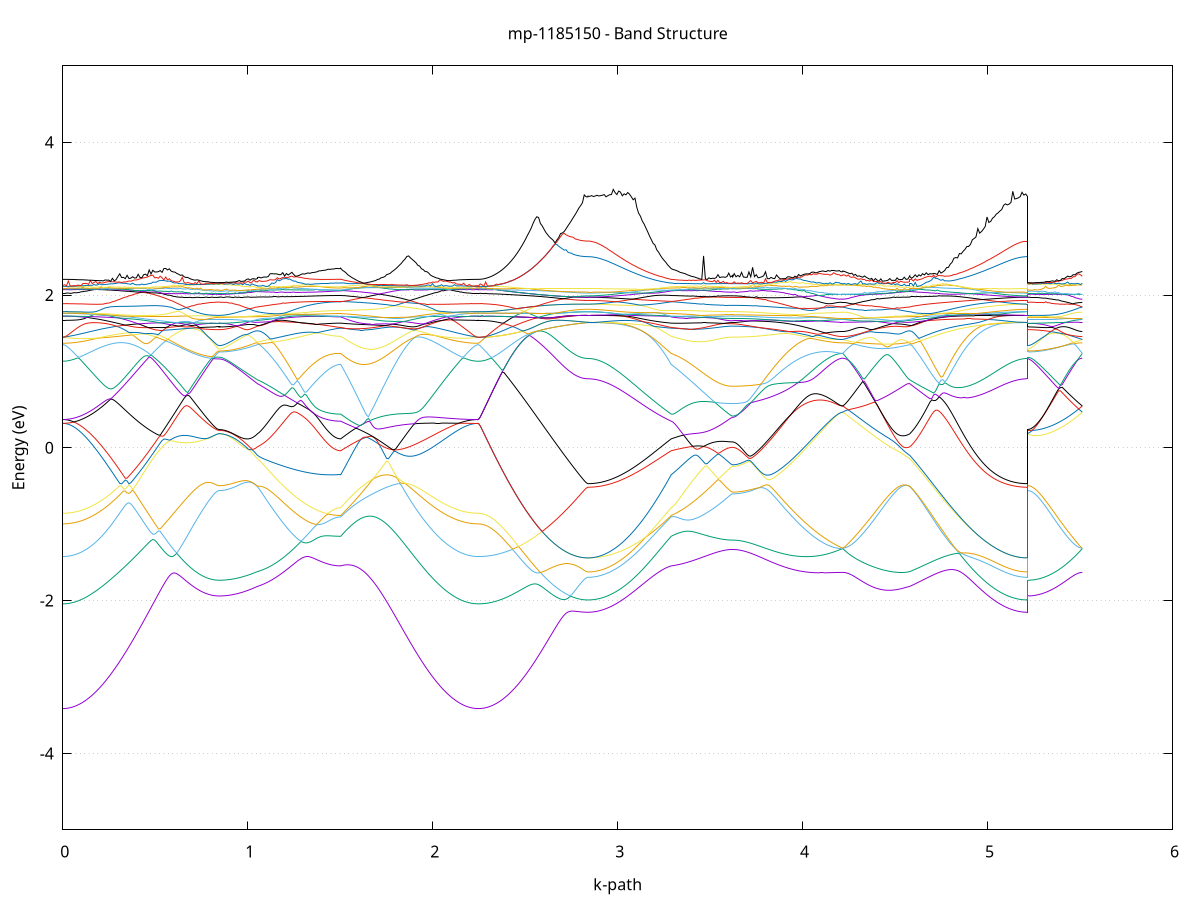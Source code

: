 set title 'mp-1185150 - Band Structure'
set xlabel 'k-path'
set ylabel 'Energy (eV)'
set grid y
set yrange [-5:5]
set terminal png size 800,600
set output 'mp-1185150_bands_gnuplot.png'
plot '-' using 1:2 with lines notitle, '-' using 1:2 with lines notitle, '-' using 1:2 with lines notitle, '-' using 1:2 with lines notitle, '-' using 1:2 with lines notitle, '-' using 1:2 with lines notitle, '-' using 1:2 with lines notitle, '-' using 1:2 with lines notitle, '-' using 1:2 with lines notitle, '-' using 1:2 with lines notitle, '-' using 1:2 with lines notitle, '-' using 1:2 with lines notitle, '-' using 1:2 with lines notitle, '-' using 1:2 with lines notitle, '-' using 1:2 with lines notitle, '-' using 1:2 with lines notitle, '-' using 1:2 with lines notitle, '-' using 1:2 with lines notitle, '-' using 1:2 with lines notitle, '-' using 1:2 with lines notitle, '-' using 1:2 with lines notitle, '-' using 1:2 with lines notitle, '-' using 1:2 with lines notitle, '-' using 1:2 with lines notitle, '-' using 1:2 with lines notitle, '-' using 1:2 with lines notitle, '-' using 1:2 with lines notitle, '-' using 1:2 with lines notitle, '-' using 1:2 with lines notitle, '-' using 1:2 with lines notitle, '-' using 1:2 with lines notitle, '-' using 1:2 with lines notitle, '-' using 1:2 with lines notitle, '-' using 1:2 with lines notitle, '-' using 1:2 with lines notitle, '-' using 1:2 with lines notitle, '-' using 1:2 with lines notitle, '-' using 1:2 with lines notitle, '-' using 1:2 with lines notitle, '-' using 1:2 with lines notitle, '-' using 1:2 with lines notitle, '-' using 1:2 with lines notitle, '-' using 1:2 with lines notitle, '-' using 1:2 with lines notitle, '-' using 1:2 with lines notitle, '-' using 1:2 with lines notitle, '-' using 1:2 with lines notitle, '-' using 1:2 with lines notitle
0.000000 -37.736376
0.009938 -37.736376
0.019876 -37.736376
0.029814 -37.736376
0.039751 -37.736376
0.049689 -37.736376
0.059627 -37.736376
0.069565 -37.736376
0.079503 -37.736376
0.089441 -37.736376
0.099378 -37.736376
0.109316 -37.736376
0.119254 -37.736376
0.129192 -37.736276
0.139130 -37.736276
0.149068 -37.736276
0.159006 -37.736276
0.168943 -37.736276
0.178881 -37.736276
0.188819 -37.736176
0.198757 -37.736176
0.208695 -37.736176
0.218633 -37.736176
0.228571 -37.736176
0.238508 -37.736076
0.248446 -37.736076
0.258384 -37.736076
0.268322 -37.736076
0.278260 -37.736076
0.288198 -37.735976
0.298135 -37.735976
0.308073 -37.735976
0.318011 -37.735976
0.327949 -37.735876
0.337887 -37.735876
0.347825 -37.735876
0.357763 -37.735876
0.367700 -37.735776
0.377638 -37.735776
0.387576 -37.735776
0.397514 -37.735776
0.407452 -37.735676
0.417390 -37.735676
0.427328 -37.735676
0.437265 -37.735676
0.447203 -37.735576
0.457141 -37.735576
0.467079 -37.735576
0.477017 -37.735576
0.486955 -37.735476
0.496892 -37.735476
0.506830 -37.735476
0.516768 -37.735476
0.526706 -37.735376
0.536644 -37.735376
0.546582 -37.735376
0.556520 -37.735376
0.566457 -37.735376
0.576395 -37.735276
0.586333 -37.735276
0.596271 -37.735276
0.606209 -37.735276
0.616147 -37.735276
0.626085 -37.735176
0.636022 -37.735176
0.645960 -37.735176
0.655898 -37.735176
0.665836 -37.735176
0.675774 -37.735176
0.685712 -37.735176
0.695649 -37.735076
0.705587 -37.735076
0.715525 -37.735076
0.725463 -37.735076
0.735401 -37.735076
0.745339 -37.735076
0.755277 -37.735076
0.765214 -37.735076
0.775152 -37.735076
0.785090 -37.735076
0.795028 -37.735076
0.804966 -37.735076
0.814904 -37.735076
0.824841 -37.735076
0.834779 -37.735076
0.844717 -37.735076
0.844717 -37.735076
0.854603 -37.735076
0.864489 -37.735076
0.874375 -37.735076
0.884261 -37.735076
0.894147 -37.735076
0.904032 -37.735076
0.913918 -37.735076
0.923804 -37.735076
0.933690 -37.735076
0.943576 -37.735076
0.953462 -37.735076
0.963348 -37.735076
0.973234 -37.735076
0.983119 -37.735076
0.993005 -37.735076
1.002891 -37.735076
1.012777 -37.735076
1.022663 -37.735076
1.032549 -37.735076
1.042435 -37.735176
1.052321 -37.735176
1.052321 -37.735176
1.062114 -37.735176
1.071908 -37.735176
1.081701 -37.735176
1.091495 -37.735176
1.101289 -37.735176
1.111082 -37.735176
1.120876 -37.735176
1.130670 -37.735176
1.140463 -37.735176
1.150257 -37.735276
1.160051 -37.735276
1.169844 -37.735276
1.179638 -37.735276
1.189431 -37.735276
1.199225 -37.735276
1.209019 -37.735276
1.218812 -37.735276
1.228606 -37.735276
1.238400 -37.735376
1.248193 -37.735376
1.257987 -37.735376
1.267781 -37.735376
1.277574 -37.735376
1.287368 -37.735376
1.297162 -37.735376
1.306955 -37.735376
1.316749 -37.735376
1.326542 -37.735376
1.336336 -37.735476
1.346130 -37.735476
1.355923 -37.735476
1.365717 -37.735476
1.375511 -37.735476
1.385304 -37.735476
1.395098 -37.735476
1.404892 -37.735476
1.414685 -37.735476
1.424479 -37.735476
1.434273 -37.735476
1.444066 -37.735476
1.453860 -37.735476
1.463653 -37.735476
1.473447 -37.735476
1.483241 -37.735476
1.493034 -37.735476
1.502828 -37.735476
1.502828 -37.735476
1.512749 -37.735476
1.522671 -37.735476
1.532592 -37.735476
1.542514 -37.735476
1.552435 -37.735476
1.562356 -37.735476
1.572278 -37.735476
1.582199 -37.735476
1.592120 -37.735476
1.602042 -37.735476
1.611963 -37.735476
1.621885 -37.735476
1.631806 -37.735476
1.641727 -37.735476
1.651649 -37.735476
1.661570 -37.735476
1.671491 -37.735476
1.681413 -37.735576
1.691334 -37.735576
1.701255 -37.735576
1.711177 -37.735576
1.721098 -37.735576
1.731020 -37.735576
1.740941 -37.735576
1.750862 -37.735576
1.760784 -37.735676
1.770705 -37.735676
1.780626 -37.735676
1.790548 -37.735676
1.800469 -37.735676
1.810391 -37.735676
1.820312 -37.735776
1.830233 -37.735776
1.840155 -37.735776
1.850076 -37.735776
1.859997 -37.735776
1.869919 -37.735876
1.879840 -37.735876
1.889762 -37.735876
1.899683 -37.735876
1.909604 -37.735876
1.919526 -37.735976
1.929447 -37.735976
1.939368 -37.735976
1.949290 -37.735976
1.959211 -37.736076
1.969133 -37.736076
1.979054 -37.736076
1.988975 -37.736076
1.998897 -37.736076
2.008818 -37.736176
2.018739 -37.736176
2.028661 -37.736176
2.038582 -37.736176
2.048504 -37.736176
2.058425 -37.736276
2.068346 -37.736276
2.078268 -37.736276
2.088189 -37.736276
2.098110 -37.736276
2.108032 -37.736276
2.117953 -37.736276
2.127875 -37.736376
2.137796 -37.736376
2.147717 -37.736376
2.157639 -37.736376
2.167560 -37.736376
2.177481 -37.736376
2.187403 -37.736376
2.197324 -37.736376
2.207246 -37.736376
2.217167 -37.736376
2.227088 -37.736376
2.237010 -37.736376
2.246931 -37.736376
2.246931 -37.736376
2.256801 -37.736376
2.266672 -37.736376
2.276542 -37.736376
2.286413 -37.736376
2.296283 -37.736376
2.306154 -37.736376
2.316024 -37.736376
2.325895 -37.736376
2.335765 -37.736376
2.345635 -37.736376
2.355506 -37.736376
2.365376 -37.736376
2.375247 -37.736376
2.385117 -37.736376
2.394988 -37.736376
2.404858 -37.736376
2.414729 -37.736276
2.424599 -37.736276
2.434469 -37.736276
2.444340 -37.736276
2.454210 -37.736276
2.464081 -37.736276
2.473951 -37.736276
2.483822 -37.736276
2.493692 -37.736276
2.503562 -37.736176
2.513433 -37.736176
2.523303 -37.736176
2.533174 -37.736176
2.543044 -37.736176
2.552915 -37.736176
2.562785 -37.736176
2.572656 -37.736176
2.582526 -37.736176
2.592396 -37.736076
2.602267 -37.736076
2.612137 -37.736076
2.622008 -37.736076
2.631878 -37.736076
2.641749 -37.736076
2.651619 -37.736076
2.661490 -37.736076
2.671360 -37.736076
2.681230 -37.735976
2.691101 -37.735976
2.700971 -37.735976
2.710842 -37.735976
2.720712 -37.735976
2.730583 -37.735976
2.740453 -37.735976
2.750324 -37.735976
2.760194 -37.735976
2.770064 -37.735976
2.779935 -37.735976
2.789805 -37.735976
2.799676 -37.735976
2.809546 -37.735976
2.819417 -37.735976
2.829287 -37.735976
2.839157 -37.735976
2.839157 -37.735976
2.848951 -37.735976
2.858745 -37.735976
2.868538 -37.735976
2.878332 -37.735976
2.888126 -37.735976
2.897919 -37.735976
2.907713 -37.735976
2.917507 -37.735876
2.927300 -37.735876
2.937094 -37.735876
2.946888 -37.735876
2.956681 -37.735876
2.966475 -37.735876
2.976268 -37.735876
2.986062 -37.735876
2.995856 -37.735876
3.005649 -37.735876
3.015443 -37.735876
3.025237 -37.735776
3.035030 -37.735776
3.044824 -37.735776
3.054618 -37.735776
3.064411 -37.735776
3.074205 -37.735776
3.083999 -37.735776
3.093792 -37.735776
3.103586 -37.735676
3.113379 -37.735676
3.123173 -37.735676
3.132967 -37.735676
3.142760 -37.735676
3.152554 -37.735676
3.162348 -37.735676
3.172141 -37.735676
3.181935 -37.735576
3.191729 -37.735576
3.201522 -37.735576
3.211316 -37.735576
3.221110 -37.735576
3.230903 -37.735576
3.240697 -37.735576
3.250490 -37.735576
3.260284 -37.735576
3.270078 -37.735576
3.279871 -37.735476
3.289665 -37.735476
3.289665 -37.735476
3.299386 -37.735476
3.309106 -37.735476
3.318827 -37.735476
3.328548 -37.735476
3.338268 -37.735476
3.347989 -37.735476
3.357710 -37.735476
3.367431 -37.735476
3.377151 -37.735476
3.386872 -37.735476
3.396593 -37.735476
3.406313 -37.735476
3.416034 -37.735476
3.425755 -37.735476
3.435475 -37.735476
3.445196 -37.735476
3.454917 -37.735476
3.464637 -37.735476
3.474358 -37.735476
3.484079 -37.735476
3.493800 -37.735476
3.503520 -37.735476
3.513241 -37.735476
3.522962 -37.735476
3.532682 -37.735476
3.542403 -37.735476
3.552124 -37.735476
3.561844 -37.735476
3.571565 -37.735476
3.581286 -37.735476
3.591007 -37.735476
3.600727 -37.735476
3.610448 -37.735476
3.620169 -37.735476
3.620169 -37.735476
3.630124 -37.735476
3.640079 -37.735476
3.650034 -37.735476
3.659989 -37.735476
3.669944 -37.735476
3.679899 -37.735476
3.689854 -37.735476
3.699809 -37.735476
3.709764 -37.735476
3.719719 -37.735476
3.729675 -37.735476
3.739630 -37.735476
3.749585 -37.735476
3.759540 -37.735476
3.769495 -37.735476
3.779450 -37.735476
3.789405 -37.735376
3.799360 -37.735376
3.809315 -37.735376
3.819270 -37.735376
3.829225 -37.735376
3.839181 -37.735376
3.849136 -37.735376
3.859091 -37.735376
3.869046 -37.735376
3.879001 -37.735276
3.888956 -37.735276
3.898911 -37.735276
3.908866 -37.735276
3.918821 -37.735276
3.928776 -37.735276
3.938731 -37.735276
3.948686 -37.735276
3.958642 -37.735176
3.968597 -37.735176
3.978552 -37.735176
3.988507 -37.735176
3.998462 -37.735176
4.008417 -37.735176
4.018372 -37.735176
4.028327 -37.735176
4.038282 -37.735176
4.048237 -37.735076
4.058192 -37.735076
4.068148 -37.735076
4.078103 -37.735076
4.088058 -37.735076
4.098013 -37.735076
4.107968 -37.735076
4.117923 -37.735076
4.127878 -37.735076
4.137833 -37.735076
4.147788 -37.735076
4.157743 -37.735076
4.167698 -37.735076
4.177653 -37.735076
4.187609 -37.735076
4.197564 -37.735076
4.207519 -37.735076
4.217474 -37.735076
4.217474 -37.735076
4.227248 -37.735076
4.237022 -37.735076
4.246796 -37.735076
4.256570 -37.735076
4.266344 -37.735076
4.276118 -37.735076
4.285892 -37.735076
4.295666 -37.735076
4.305440 -37.735076
4.315214 -37.735076
4.324988 -37.735076
4.334762 -37.735076
4.344536 -37.735076
4.354310 -37.735076
4.364084 -37.735076
4.373858 -37.735076
4.383632 -37.735076
4.393406 -37.735076
4.403180 -37.735076
4.412954 -37.735076
4.422728 -37.735076
4.432502 -37.735076
4.442276 -37.735076
4.452050 -37.735076
4.461824 -37.735076
4.471598 -37.735076
4.481372 -37.735076
4.491146 -37.735076
4.500920 -37.735076
4.510694 -37.735076
4.520468 -37.735076
4.530242 -37.735076
4.540016 -37.735076
4.549790 -37.735076
4.559564 -37.735176
4.569338 -37.735176
4.579112 -37.735176
4.579112 -37.735176
4.589067 -37.735176
4.599022 -37.735176
4.608977 -37.735176
4.618932 -37.735176
4.628887 -37.735176
4.638841 -37.735176
4.648796 -37.735176
4.658751 -37.735276
4.668706 -37.735276
4.678661 -37.735276
4.688616 -37.735276
4.698571 -37.735276
4.708526 -37.735276
4.718481 -37.735276
4.728436 -37.735376
4.738391 -37.735376
4.748345 -37.735376
4.758300 -37.735376
4.768255 -37.735376
4.778210 -37.735376
4.788165 -37.735476
4.798120 -37.735476
4.808075 -37.735476
4.818030 -37.735476
4.827985 -37.735476
4.837940 -37.735476
4.847894 -37.735576
4.857849 -37.735576
4.867804 -37.735576
4.877759 -37.735576
4.887714 -37.735576
4.897669 -37.735576
4.907624 -37.735676
4.917579 -37.735676
4.927534 -37.735676
4.937489 -37.735676
4.947443 -37.735676
4.957398 -37.735676
4.967353 -37.735776
4.977308 -37.735776
4.987263 -37.735776
4.997218 -37.735776
5.007173 -37.735776
5.017128 -37.735776
5.027083 -37.735776
5.037038 -37.735876
5.046993 -37.735876
5.056947 -37.735876
5.066902 -37.735876
5.076857 -37.735876
5.086812 -37.735876
5.096767 -37.735876
5.106722 -37.735876
5.116677 -37.735876
5.126632 -37.735876
5.136587 -37.735876
5.146542 -37.735976
5.156496 -37.735976
5.166451 -37.735976
5.176406 -37.735976
5.186361 -37.735976
5.196316 -37.735976
5.206271 -37.735976
5.216226 -37.735976
5.216226 -37.735076
5.226096 -37.735076
5.235967 -37.735076
5.245837 -37.735076
5.255708 -37.735076
5.265578 -37.735076
5.275449 -37.735076
5.285319 -37.735076
5.295189 -37.735076
5.305060 -37.735076
5.314930 -37.735076
5.324801 -37.735076
5.334671 -37.735076
5.344542 -37.735076
5.354412 -37.735076
5.364283 -37.735076
5.374153 -37.735076
5.384023 -37.735076
5.393894 -37.735076
5.403764 -37.735076
5.413635 -37.735076
5.423505 -37.735076
5.433376 -37.735076
5.443246 -37.735076
5.453116 -37.735076
5.462987 -37.735076
5.472857 -37.735076
5.482728 -37.735076
5.492598 -37.735076
5.502469 -37.735076
5.512339 -37.735076
e
0.000000 -32.731476
0.009938 -32.731376
0.019876 -32.731376
0.029814 -32.731176
0.039751 -32.730976
0.049689 -32.730676
0.059627 -32.730376
0.069565 -32.729976
0.079503 -32.729476
0.089441 -32.728976
0.099378 -32.728476
0.109316 -32.727776
0.119254 -32.727076
0.129192 -32.726376
0.139130 -32.725576
0.149068 -32.724676
0.159006 -32.723776
0.168943 -32.722776
0.178881 -32.721776
0.188819 -32.720676
0.198757 -32.719576
0.208695 -32.718376
0.218633 -32.717176
0.228571 -32.715876
0.238508 -32.714576
0.248446 -32.713176
0.258384 -32.711776
0.268322 -32.710376
0.278260 -32.708876
0.288198 -32.707276
0.298135 -32.705676
0.308073 -32.704076
0.318011 -32.702376
0.327949 -32.700676
0.337887 -32.698876
0.347825 -32.697176
0.357763 -32.695276
0.367700 -32.693476
0.377638 -32.691576
0.387576 -32.689676
0.397514 -32.687776
0.407452 -32.685776
0.417390 -32.683776
0.427328 -32.681776
0.437265 -32.679776
0.447203 -32.677676
0.457141 -32.675576
0.467079 -32.673476
0.477017 -32.671376
0.486955 -32.669276
0.496892 -32.667176
0.506830 -32.664976
0.516768 -32.662876
0.526706 -32.660676
0.536644 -32.658476
0.546582 -32.656276
0.556520 -32.654076
0.566457 -32.651876
0.576395 -32.649676
0.586333 -32.647476
0.596271 -32.645276
0.606209 -32.643176
0.616147 -32.640976
0.626085 -32.638776
0.636022 -32.636576
0.645960 -32.634376
0.655898 -32.632176
0.665836 -32.630076
0.675774 -32.627876
0.685712 -32.625776
0.695649 -32.623676
0.705587 -32.621576
0.715525 -32.619476
0.725463 -32.617376
0.735401 -32.615276
0.745339 -32.613276
0.755277 -32.611276
0.765214 -32.609276
0.775152 -32.607276
0.785090 -32.605276
0.795028 -32.603376
0.804966 -32.601476
0.814904 -32.599576
0.824841 -32.597676
0.834779 -32.595976
0.844717 -32.594876
0.844717 -32.594876
0.854603 -32.594876
0.864489 -32.594776
0.874375 -32.594676
0.884261 -32.594476
0.894147 -32.594376
0.904032 -32.594676
0.913918 -32.594976
0.923804 -32.595376
0.933690 -32.595776
0.943576 -32.596276
0.953462 -32.596776
0.963348 -32.597276
0.973234 -32.597976
0.983119 -32.598576
0.993005 -32.599276
1.002891 -32.600076
1.012777 -32.600876
1.022663 -32.601676
1.032549 -32.602576
1.042435 -32.603476
1.052321 -32.604376
1.052321 -32.604376
1.062114 -32.605076
1.071908 -32.605776
1.081701 -32.606376
1.091495 -32.607076
1.101289 -32.607676
1.111082 -32.608376
1.120876 -32.608976
1.130670 -32.609576
1.140463 -32.610176
1.150257 -32.610776
1.160051 -32.611376
1.169844 -32.611976
1.179638 -32.612476
1.189431 -32.613076
1.199225 -32.613576
1.209019 -32.614176
1.218812 -32.614676
1.228606 -32.615176
1.238400 -32.615676
1.248193 -32.616076
1.257987 -32.616576
1.267781 -32.616976
1.277574 -32.617476
1.287368 -32.617876
1.297162 -32.618276
1.306955 -32.618676
1.316749 -32.618976
1.326542 -32.619376
1.336336 -32.619676
1.346130 -32.619976
1.355923 -32.620276
1.365717 -32.620576
1.375511 -32.620776
1.385304 -32.621076
1.395098 -32.621276
1.404892 -32.621476
1.414685 -32.621676
1.424479 -32.621876
1.434273 -32.621976
1.444066 -32.622076
1.453860 -32.622176
1.463653 -32.622276
1.473447 -32.622376
1.483241 -32.622476
1.493034 -32.622476
1.502828 -32.622476
1.502828 -32.622476
1.512749 -32.620676
1.522671 -32.618876
1.532592 -32.619676
1.542514 -32.621476
1.552435 -32.623276
1.562356 -32.625276
1.572278 -32.627176
1.582199 -32.629176
1.592120 -32.631176
1.602042 -32.633276
1.611963 -32.635376
1.621885 -32.637476
1.631806 -32.639576
1.641727 -32.641776
1.651649 -32.643976
1.661570 -32.646176
1.671491 -32.648376
1.681413 -32.650576
1.691334 -32.652776
1.701255 -32.654976
1.711177 -32.657176
1.721098 -32.659376
1.731020 -32.661676
1.740941 -32.663876
1.750862 -32.666076
1.760784 -32.668276
1.770705 -32.670476
1.780626 -32.672576
1.790548 -32.674776
1.800469 -32.676876
1.810391 -32.678976
1.820312 -32.681076
1.830233 -32.683176
1.840155 -32.685176
1.850076 -32.687176
1.859997 -32.689176
1.869919 -32.691176
1.879840 -32.693076
1.889762 -32.694976
1.899683 -32.696776
1.909604 -32.698576
1.919526 -32.700376
1.929447 -32.702176
1.939368 -32.703876
1.949290 -32.705476
1.959211 -32.707076
1.969133 -32.708676
1.979054 -32.710276
1.988975 -32.711676
1.998897 -32.713176
2.008818 -32.714476
2.018739 -32.715876
2.028661 -32.717176
2.038582 -32.718376
2.048504 -32.719576
2.058425 -32.720676
2.068346 -32.721776
2.078268 -32.722776
2.088189 -32.723776
2.098110 -32.724676
2.108032 -32.725576
2.117953 -32.726376
2.127875 -32.727076
2.137796 -32.727776
2.147717 -32.728476
2.157639 -32.728976
2.167560 -32.729476
2.177481 -32.729976
2.187403 -32.730376
2.197324 -32.730676
2.207246 -32.730976
2.217167 -32.731176
2.227088 -32.731376
2.237010 -32.731376
2.246931 -32.731476
2.246931 -32.731476
2.256801 -32.731376
2.266672 -32.731376
2.276542 -32.731176
2.286413 -32.730976
2.296283 -32.730676
2.306154 -32.730376
2.316024 -32.730076
2.325895 -32.729576
2.335765 -32.729076
2.345635 -32.728576
2.355506 -32.727976
2.365376 -32.727276
2.375247 -32.726576
2.385117 -32.725776
2.394988 -32.724976
2.404858 -32.724176
2.414729 -32.723176
2.424599 -32.722276
2.434469 -32.721176
2.444340 -32.720176
2.454210 -32.718976
2.464081 -32.717876
2.473951 -32.716676
2.483822 -32.715376
2.493692 -32.714076
2.503562 -32.712776
2.513433 -32.711376
2.523303 -32.709976
2.533174 -32.708576
2.543044 -32.707076
2.552915 -32.705576
2.562785 -32.703976
2.572656 -32.702376
2.582526 -32.700876
2.592396 -32.699176
2.602267 -32.697576
2.612137 -32.695976
2.622008 -32.694276
2.631878 -32.692676
2.641749 -32.690976
2.651619 -32.689276
2.661490 -32.687676
2.671360 -32.685976
2.681230 -32.684376
2.691101 -32.682776
2.700971 -32.681176
2.710842 -32.679676
2.720712 -32.678176
2.730583 -32.676776
2.740453 -32.675476
2.750324 -32.674176
2.760194 -32.672976
2.770064 -32.671876
2.779935 -32.670876
2.789805 -32.670076
2.799676 -32.669376
2.809546 -32.668776
2.819417 -32.668376
2.829287 -32.668176
2.839157 -32.668076
2.839157 -32.668076
2.848951 -32.668076
2.858745 -32.667976
2.868538 -32.667876
2.878332 -32.667676
2.888126 -32.667476
2.897919 -32.667176
2.907713 -32.666876
2.917507 -32.666576
2.927300 -32.666176
2.937094 -32.665676
2.946888 -32.665176
2.956681 -32.664576
2.966475 -32.663976
2.976268 -32.663376
2.986062 -32.662676
2.995856 -32.661976
3.005649 -32.661176
3.015443 -32.660376
3.025237 -32.659476
3.035030 -32.658576
3.044824 -32.657676
3.054618 -32.656576
3.064411 -32.655576
3.074205 -32.654476
3.083999 -32.653376
3.093792 -32.652276
3.103586 -32.651076
3.113379 -32.649876
3.123173 -32.648576
3.132967 -32.647276
3.142760 -32.645976
3.152554 -32.644576
3.162348 -32.643176
3.172141 -32.641776
3.181935 -32.640276
3.191729 -32.638776
3.201522 -32.637276
3.211316 -32.635776
3.221110 -32.634176
3.230903 -32.632576
3.240697 -32.630976
3.250490 -32.629276
3.260284 -32.627576
3.270078 -32.625876
3.279871 -32.624176
3.289665 -32.622476
3.289665 -32.622476
3.299386 -32.621976
3.309106 -32.621976
3.318827 -32.622576
3.328548 -32.623376
3.338268 -32.624476
3.347989 -32.625476
3.357710 -32.626676
3.367431 -32.627776
3.377151 -32.628876
3.386872 -32.629876
3.396593 -32.630976
3.406313 -32.631976
3.416034 -32.632976
3.425755 -32.633876
3.435475 -32.634776
3.445196 -32.635676
3.454917 -32.636476
3.464637 -32.637276
3.474358 -32.637976
3.484079 -32.638676
3.493800 -32.639376
3.503520 -32.639976
3.513241 -32.640576
3.522962 -32.641076
3.532682 -32.641476
3.542403 -32.641976
3.552124 -32.642276
3.561844 -32.642576
3.571565 -32.642876
3.581286 -32.643076
3.591007 -32.643276
3.600727 -32.643376
3.610448 -32.643476
3.620169 -32.643476
3.620169 -32.643476
3.630124 -32.643476
3.640079 -32.643476
3.650034 -32.643376
3.659989 -32.643276
3.669944 -32.643076
3.679899 -32.642876
3.689854 -32.642676
3.699809 -32.642376
3.709764 -32.642076
3.719719 -32.641776
3.729675 -32.641376
3.739630 -32.641076
3.749585 -32.640576
3.759540 -32.640176
3.769495 -32.639676
3.779450 -32.639176
3.789405 -32.638576
3.799360 -32.637976
3.809315 -32.637376
3.819270 -32.636776
3.829225 -32.636076
3.839181 -32.635376
3.849136 -32.634576
3.859091 -32.633876
3.869046 -32.633076
3.879001 -32.632276
3.888956 -32.631376
3.898911 -32.630576
3.908866 -32.629676
3.918821 -32.628776
3.928776 -32.627776
3.938731 -32.626876
3.948686 -32.625876
3.958642 -32.624876
3.968597 -32.623776
3.978552 -32.622776
3.988507 -32.621676
3.998462 -32.620576
4.008417 -32.619476
4.018372 -32.618376
4.028327 -32.617176
4.038282 -32.616076
4.048237 -32.614876
4.058192 -32.613676
4.068148 -32.612476
4.078103 -32.611276
4.088058 -32.610076
4.098013 -32.608876
4.107968 -32.607576
4.117923 -32.606376
4.127878 -32.605076
4.137833 -32.603876
4.147788 -32.602576
4.157743 -32.601276
4.167698 -32.600076
4.177653 -32.598776
4.187609 -32.597476
4.197564 -32.596276
4.207519 -32.595076
4.217474 -32.594276
4.217474 -32.594276
4.227248 -32.594576
4.237022 -32.595176
4.246796 -32.595776
4.256570 -32.596376
4.266344 -32.596976
4.276118 -32.597476
4.285892 -32.598076
4.295666 -32.598576
4.305440 -32.599076
4.315214 -32.599476
4.324988 -32.599976
4.334762 -32.600376
4.344536 -32.600776
4.354310 -32.601076
4.364084 -32.601376
4.373858 -32.601676
4.383632 -32.601876
4.393406 -32.602176
4.403180 -32.602376
4.412954 -32.602476
4.422728 -32.602576
4.432502 -32.602676
4.442276 -32.602776
4.452050 -32.602876
4.461824 -32.602876
4.471598 -32.602876
4.481372 -32.602876
4.491146 -32.602876
4.500920 -32.602876
4.510694 -32.602876
4.520468 -32.602976
4.530242 -32.602976
4.540016 -32.603076
4.549790 -32.603276
4.559564 -32.603576
4.569338 -32.603876
4.579112 -32.604376
4.579112 -32.604376
4.589067 -32.605376
4.599022 -32.606376
4.608977 -32.607476
4.618932 -32.608576
4.628887 -32.609676
4.638841 -32.610876
4.648796 -32.611976
4.658751 -32.613176
4.668706 -32.614476
4.678661 -32.615676
4.688616 -32.616976
4.698571 -32.618276
4.708526 -32.619576
4.718481 -32.620876
4.728436 -32.622176
4.738391 -32.623576
4.748345 -32.624876
4.758300 -32.626276
4.768255 -32.627676
4.778210 -32.628976
4.788165 -32.630376
4.798120 -32.631776
4.808075 -32.633176
4.818030 -32.634476
4.827985 -32.635876
4.837940 -32.637276
4.847894 -32.638576
4.857849 -32.639976
4.867804 -32.641276
4.877759 -32.642576
4.887714 -32.643876
4.897669 -32.645076
4.907624 -32.646376
4.917579 -32.647576
4.927534 -32.648876
4.937489 -32.649976
4.947443 -32.651176
4.957398 -32.652276
4.967353 -32.653376
4.977308 -32.654476
4.987263 -32.655576
4.997218 -32.656576
5.007173 -32.657576
5.017128 -32.658476
5.027083 -32.659376
5.037038 -32.660176
5.046993 -32.661076
5.056947 -32.661876
5.066902 -32.662576
5.076857 -32.663276
5.086812 -32.663876
5.096767 -32.664476
5.106722 -32.665076
5.116677 -32.665576
5.126632 -32.666076
5.136587 -32.666476
5.146542 -32.666876
5.156496 -32.667176
5.166451 -32.667476
5.176406 -32.667676
5.186361 -32.667876
5.196316 -32.667976
5.206271 -32.668076
5.216226 -32.668076
5.216226 -32.594876
5.226096 -32.594876
5.235967 -32.594876
5.245837 -32.594876
5.255708 -32.594876
5.265578 -32.594876
5.275449 -32.594876
5.285319 -32.594876
5.295189 -32.594876
5.305060 -32.594776
5.314930 -32.594776
5.324801 -32.594776
5.334671 -32.594776
5.344542 -32.594776
5.354412 -32.594676
5.364283 -32.594676
5.374153 -32.594676
5.384023 -32.594676
5.393894 -32.594676
5.403764 -32.594576
5.413635 -32.594576
5.423505 -32.594576
5.433376 -32.594476
5.443246 -32.594476
5.453116 -32.594476
5.462987 -32.594476
5.472857 -32.594376
5.482728 -32.594376
5.492598 -32.594376
5.502469 -32.594376
5.512339 -32.594276
e
0.000000 -32.526576
0.009938 -32.526576
0.019876 -32.526576
0.029814 -32.526576
0.039751 -32.526676
0.049689 -32.526676
0.059627 -32.526776
0.069565 -32.526876
0.079503 -32.526976
0.089441 -32.527076
0.099378 -32.527276
0.109316 -32.527376
0.119254 -32.527576
0.129192 -32.527776
0.139130 -32.527976
0.149068 -32.528176
0.159006 -32.528576
0.168943 -32.529376
0.178881 -32.530176
0.188819 -32.530976
0.198757 -32.531876
0.208695 -32.532776
0.218633 -32.533776
0.228571 -32.534776
0.238508 -32.535776
0.248446 -32.536776
0.258384 -32.537876
0.268322 -32.538976
0.278260 -32.540076
0.288198 -32.541276
0.298135 -32.542376
0.308073 -32.543576
0.318011 -32.544776
0.327949 -32.546076
0.337887 -32.547276
0.347825 -32.548576
0.357763 -32.549876
0.367700 -32.551176
0.377638 -32.552476
0.387576 -32.553776
0.397514 -32.555076
0.407452 -32.556376
0.417390 -32.557676
0.427328 -32.558976
0.437265 -32.560276
0.447203 -32.561576
0.457141 -32.562976
0.467079 -32.564276
0.477017 -32.565476
0.486955 -32.566776
0.496892 -32.568076
0.506830 -32.569276
0.516768 -32.570576
0.526706 -32.571776
0.536644 -32.572976
0.546582 -32.574176
0.556520 -32.575376
0.566457 -32.576476
0.576395 -32.577576
0.586333 -32.578676
0.596271 -32.579676
0.606209 -32.580776
0.616147 -32.581776
0.626085 -32.582676
0.636022 -32.583676
0.645960 -32.584576
0.655898 -32.585376
0.665836 -32.586176
0.675774 -32.586976
0.685712 -32.587776
0.695649 -32.588476
0.705587 -32.589076
0.715525 -32.589776
0.725463 -32.590276
0.735401 -32.590876
0.745339 -32.591376
0.755277 -32.591776
0.765214 -32.592176
0.775152 -32.592576
0.785090 -32.592876
0.795028 -32.593076
0.804966 -32.593376
0.814904 -32.593476
0.824841 -32.593576
0.834779 -32.593676
0.844717 -32.593676
0.844717 -32.593676
0.854603 -32.593776
0.864489 -32.593776
0.874375 -32.593976
0.884261 -32.594076
0.894147 -32.594276
0.904032 -32.593976
0.913918 -32.593676
0.923804 -32.593376
0.933690 -32.592976
0.943576 -32.592976
0.953462 -32.592976
0.963348 -32.592976
0.973234 -32.592976
0.983119 -32.593076
0.993005 -32.593076
1.002891 -32.593076
1.012777 -32.593076
1.022663 -32.593076
1.032549 -32.593176
1.042435 -32.593176
1.052321 -32.593176
1.052321 -32.593176
1.062114 -32.593376
1.071908 -32.593776
1.081701 -32.594276
1.091495 -32.594976
1.101289 -32.595676
1.111082 -32.596376
1.120876 -32.597076
1.130670 -32.597876
1.140463 -32.598576
1.150257 -32.599376
1.160051 -32.600076
1.169844 -32.600776
1.179638 -32.601576
1.189431 -32.602276
1.199225 -32.602976
1.209019 -32.603676
1.218812 -32.604276
1.228606 -32.604976
1.238400 -32.605576
1.248193 -32.606176
1.257987 -32.606776
1.267781 -32.607376
1.277574 -32.607976
1.287368 -32.608476
1.297162 -32.608976
1.306955 -32.609476
1.316749 -32.609976
1.326542 -32.610476
1.336336 -32.610876
1.346130 -32.611276
1.355923 -32.611676
1.365717 -32.611976
1.375511 -32.612376
1.385304 -32.612676
1.395098 -32.612976
1.404892 -32.613276
1.414685 -32.613476
1.424479 -32.613676
1.434273 -32.613876
1.444066 -32.614076
1.453860 -32.614176
1.463653 -32.614276
1.473447 -32.614376
1.483241 -32.614476
1.493034 -32.614476
1.502828 -32.614476
1.502828 -32.614476
1.512749 -32.616176
1.522671 -32.617876
1.532592 -32.617076
1.542514 -32.615276
1.552435 -32.613476
1.562356 -32.611576
1.572278 -32.609776
1.582199 -32.607876
1.592120 -32.605976
1.602042 -32.604076
1.611963 -32.602276
1.621885 -32.600376
1.631806 -32.598476
1.641727 -32.596576
1.651649 -32.594676
1.661570 -32.592776
1.671491 -32.590876
1.681413 -32.588976
1.691334 -32.587076
1.701255 -32.585176
1.711177 -32.583276
1.721098 -32.581376
1.731020 -32.579576
1.740941 -32.577676
1.750862 -32.575876
1.760784 -32.574076
1.770705 -32.572276
1.780626 -32.570476
1.790548 -32.568676
1.800469 -32.566876
1.810391 -32.565176
1.820312 -32.563476
1.830233 -32.561776
1.840155 -32.560076
1.850076 -32.558476
1.859997 -32.556876
1.869919 -32.555276
1.879840 -32.553676
1.889762 -32.552176
1.899683 -32.550576
1.909604 -32.549176
1.919526 -32.547676
1.929447 -32.546276
1.939368 -32.544876
1.949290 -32.543576
1.959211 -32.542176
1.969133 -32.540976
1.979054 -32.539676
1.988975 -32.538476
1.998897 -32.537376
2.008818 -32.536176
2.018739 -32.535076
2.028661 -32.534076
2.038582 -32.533076
2.048504 -32.532076
2.058425 -32.531176
2.068346 -32.530276
2.078268 -32.529476
2.088189 -32.528676
2.098110 -32.528076
2.108032 -32.527876
2.117953 -32.527776
2.127875 -32.527576
2.137796 -32.527376
2.147717 -32.527276
2.157639 -32.527076
2.167560 -32.526976
2.177481 -32.526876
2.187403 -32.526776
2.197324 -32.526676
2.207246 -32.526676
2.217167 -32.526576
2.227088 -32.526576
2.237010 -32.526576
2.246931 -32.526576
2.246931 -32.526576
2.256801 -32.526576
2.266672 -32.526676
2.276542 -32.526776
2.286413 -32.527076
2.296283 -32.527376
2.306154 -32.527676
2.316024 -32.528076
2.325895 -32.528576
2.335765 -32.529076
2.345635 -32.529676
2.355506 -32.530376
2.365376 -32.531076
2.375247 -32.531876
2.385117 -32.532676
2.394988 -32.533576
2.404858 -32.534476
2.414729 -32.535476
2.424599 -32.536576
2.434469 -32.537676
2.444340 -32.538876
2.454210 -32.540076
2.464081 -32.541276
2.473951 -32.542576
2.483822 -32.543976
2.493692 -32.545376
2.503562 -32.546776
2.513433 -32.548276
2.523303 -32.549776
2.533174 -32.551376
2.543044 -32.552976
2.552915 -32.554576
2.562785 -32.556276
2.572656 -32.557876
2.582526 -32.559576
2.592396 -32.561276
2.602267 -32.563076
2.612137 -32.564776
2.622008 -32.566576
2.631878 -32.568276
2.641749 -32.570076
2.651619 -32.571776
2.661490 -32.573576
2.671360 -32.575276
2.681230 -32.576976
2.691101 -32.578676
2.700971 -32.580276
2.710842 -32.581876
2.720712 -32.583376
2.730583 -32.584876
2.740453 -32.586276
2.750324 -32.587676
2.760194 -32.588876
2.770064 -32.589976
2.779935 -32.590976
2.789805 -32.591876
2.799676 -32.592576
2.809546 -32.593176
2.819417 -32.593576
2.829287 -32.593876
2.839157 -32.593876
2.839157 -32.593876
2.848951 -32.593876
2.858745 -32.593876
2.868538 -32.593876
2.878332 -32.593876
2.888126 -32.593876
2.897919 -32.593876
2.907713 -32.593976
2.917507 -32.593976
2.927300 -32.593976
2.937094 -32.593976
2.946888 -32.593976
2.956681 -32.593976
2.966475 -32.594076
2.976268 -32.594076
2.986062 -32.594176
2.995856 -32.594176
3.005649 -32.594276
3.015443 -32.594376
3.025237 -32.594476
3.035030 -32.594676
3.044824 -32.594776
3.054618 -32.594976
3.064411 -32.595176
3.074205 -32.595376
3.083999 -32.595676
3.093792 -32.595976
3.103586 -32.596376
3.113379 -32.596776
3.123173 -32.597176
3.132967 -32.597676
3.142760 -32.598276
3.152554 -32.598876
3.162348 -32.599476
3.172141 -32.600276
3.181935 -32.601076
3.191729 -32.601876
3.201522 -32.602876
3.211316 -32.603876
3.221110 -32.604976
3.230903 -32.606076
3.240697 -32.607376
3.250490 -32.608676
3.260284 -32.609976
3.270078 -32.611476
3.279871 -32.612976
3.289665 -32.614476
3.289665 -32.614476
3.299386 -32.614976
3.309106 -32.614876
3.318827 -32.614276
3.328548 -32.613376
3.338268 -32.612376
3.347989 -32.611276
3.357710 -32.610176
3.367431 -32.609076
3.377151 -32.608076
3.386872 -32.606976
3.396593 -32.605976
3.406313 -32.605076
3.416034 -32.604176
3.425755 -32.603276
3.435475 -32.602476
3.445196 -32.601676
3.454917 -32.600976
3.464637 -32.600276
3.474358 -32.599576
3.484079 -32.598976
3.493800 -32.598376
3.503520 -32.597876
3.513241 -32.597476
3.522962 -32.596976
3.532682 -32.596576
3.542403 -32.596276
3.552124 -32.595976
3.561844 -32.595676
3.571565 -32.595476
3.581286 -32.595276
3.591007 -32.595176
3.600727 -32.595076
3.610448 -32.595076
3.620169 -32.594976
3.620169 -32.594976
3.630124 -32.594976
3.640079 -32.594976
3.650034 -32.594976
3.659989 -32.594976
3.669944 -32.594976
3.679899 -32.594976
3.689854 -32.594976
3.699809 -32.594976
3.709764 -32.594976
3.719719 -32.594976
3.729675 -32.594976
3.739630 -32.594976
3.749585 -32.594976
3.759540 -32.594876
3.769495 -32.594876
3.779450 -32.594876
3.789405 -32.594876
3.799360 -32.594876
3.809315 -32.594876
3.819270 -32.594876
3.829225 -32.594776
3.839181 -32.594776
3.849136 -32.594776
3.859091 -32.594776
3.869046 -32.594776
3.879001 -32.594676
3.888956 -32.594676
3.898911 -32.594676
3.908866 -32.594676
3.918821 -32.594676
3.928776 -32.594676
3.938731 -32.594576
3.948686 -32.594576
3.958642 -32.594576
3.968597 -32.594576
3.978552 -32.594576
3.988507 -32.594476
3.998462 -32.594476
4.008417 -32.594476
4.018372 -32.594476
4.028327 -32.594476
4.038282 -32.594476
4.048237 -32.594476
4.058192 -32.594376
4.068148 -32.594376
4.078103 -32.594376
4.088058 -32.594376
4.098013 -32.594376
4.107968 -32.594376
4.117923 -32.594376
4.127878 -32.594376
4.137833 -32.594376
4.147788 -32.594276
4.157743 -32.594276
4.167698 -32.594276
4.177653 -32.594276
4.187609 -32.594276
4.197564 -32.594276
4.207519 -32.594276
4.217474 -32.594276
4.217474 -32.594276
4.227248 -32.594276
4.237022 -32.594276
4.246796 -32.594276
4.256570 -32.594276
4.266344 -32.594276
4.276118 -32.594176
4.285892 -32.594076
4.295666 -32.593976
4.305440 -32.593876
4.315214 -32.593776
4.324988 -32.593676
4.334762 -32.593476
4.344536 -32.593276
4.354310 -32.593176
4.364084 -32.592976
4.373858 -32.592676
4.383632 -32.592476
4.393406 -32.592276
4.403180 -32.591976
4.412954 -32.591676
4.422728 -32.591376
4.432502 -32.591076
4.442276 -32.590776
4.452050 -32.590476
4.461824 -32.590076
4.471598 -32.589776
4.481372 -32.589676
4.491146 -32.590176
4.500920 -32.590576
4.510694 -32.591076
4.520468 -32.591476
4.530242 -32.591976
4.540016 -32.592376
4.549790 -32.592676
4.559564 -32.592976
4.569338 -32.593076
4.579112 -32.593176
4.579112 -32.593176
4.589067 -32.593176
4.599022 -32.593276
4.608977 -32.593276
4.618932 -32.593276
4.628887 -32.593276
4.638841 -32.593376
4.648796 -32.593376
4.658751 -32.593376
4.668706 -32.593476
4.678661 -32.593476
4.688616 -32.593476
4.698571 -32.593476
4.708526 -32.593576
4.718481 -32.593576
4.728436 -32.593576
4.738391 -32.593576
4.748345 -32.593676
4.758300 -32.593676
4.768255 -32.593676
4.778210 -32.593676
4.788165 -32.593776
4.798120 -32.593776
4.808075 -32.593776
4.818030 -32.593776
4.827985 -32.593776
4.837940 -32.593776
4.847894 -32.593776
4.857849 -32.593876
4.867804 -32.593876
4.877759 -32.593876
4.887714 -32.593876
4.897669 -32.593876
4.907624 -32.593876
4.917579 -32.593876
4.927534 -32.593876
4.937489 -32.593876
4.947443 -32.593876
4.957398 -32.593876
4.967353 -32.593876
4.977308 -32.593876
4.987263 -32.593976
4.997218 -32.593876
5.007173 -32.593976
5.017128 -32.593976
5.027083 -32.593976
5.037038 -32.593976
5.046993 -32.593876
5.056947 -32.593876
5.066902 -32.593876
5.076857 -32.593876
5.086812 -32.593976
5.096767 -32.593976
5.106722 -32.593876
5.116677 -32.593876
5.126632 -32.593876
5.136587 -32.593876
5.146542 -32.593876
5.156496 -32.593876
5.166451 -32.593876
5.176406 -32.593876
5.186361 -32.593876
5.196316 -32.593876
5.206271 -32.593876
5.216226 -32.593876
5.216226 -32.593676
5.226096 -32.593676
5.235967 -32.593676
5.245837 -32.593676
5.255708 -32.593776
5.265578 -32.593776
5.275449 -32.593776
5.285319 -32.593776
5.295189 -32.593776
5.305060 -32.593776
5.314930 -32.593776
5.324801 -32.593776
5.334671 -32.593876
5.344542 -32.593876
5.354412 -32.593876
5.364283 -32.593876
5.374153 -32.593876
5.384023 -32.593976
5.393894 -32.593976
5.403764 -32.593976
5.413635 -32.593976
5.423505 -32.594076
5.433376 -32.594076
5.443246 -32.594076
5.453116 -32.594076
5.462987 -32.594176
5.472857 -32.594176
5.482728 -32.594176
5.492598 -32.594276
5.502469 -32.594276
5.512339 -32.594276
e
0.000000 -32.522476
0.009938 -32.522476
0.019876 -32.522576
0.029814 -32.522676
0.039751 -32.522876
0.049689 -32.523076
0.059627 -32.523376
0.069565 -32.523676
0.079503 -32.524076
0.089441 -32.524476
0.099378 -32.524876
0.109316 -32.525376
0.119254 -32.525976
0.129192 -32.526576
0.139130 -32.527176
0.149068 -32.527876
0.159006 -32.528376
0.168943 -32.528676
0.178881 -32.528876
0.188819 -32.529176
0.198757 -32.529476
0.208695 -32.529776
0.218633 -32.530076
0.228571 -32.530476
0.238508 -32.530776
0.248446 -32.531176
0.258384 -32.531576
0.268322 -32.531976
0.278260 -32.532376
0.288198 -32.532876
0.298135 -32.533276
0.308073 -32.533776
0.318011 -32.534276
0.327949 -32.534776
0.337887 -32.535276
0.347825 -32.535876
0.357763 -32.536476
0.367700 -32.536976
0.377638 -32.537676
0.387576 -32.538276
0.397514 -32.538876
0.407452 -32.539576
0.417390 -32.540276
0.427328 -32.540976
0.437265 -32.541776
0.447203 -32.542476
0.457141 -32.543276
0.467079 -32.544076
0.477017 -32.544876
0.486955 -32.545776
0.496892 -32.546576
0.506830 -32.547476
0.516768 -32.548476
0.526706 -32.549376
0.536644 -32.550376
0.546582 -32.551376
0.556520 -32.552376
0.566457 -32.553476
0.576395 -32.554476
0.586333 -32.555576
0.596271 -32.556776
0.606209 -32.557876
0.616147 -32.559076
0.626085 -32.560276
0.636022 -32.561476
0.645960 -32.562776
0.655898 -32.564076
0.665836 -32.565376
0.675774 -32.566776
0.685712 -32.568076
0.695649 -32.569476
0.705587 -32.570976
0.715525 -32.572376
0.725463 -32.573876
0.735401 -32.575376
0.745339 -32.576976
0.755277 -32.578476
0.765214 -32.580076
0.775152 -32.581676
0.785090 -32.583376
0.795028 -32.585076
0.804966 -32.586776
0.814904 -32.588476
0.824841 -32.590176
0.834779 -32.591776
0.844717 -32.592876
0.844717 -32.592876
0.854603 -32.592876
0.864489 -32.592876
0.874375 -32.592876
0.884261 -32.592876
0.894147 -32.592876
0.904032 -32.592876
0.913918 -32.592876
0.923804 -32.592876
0.933690 -32.592976
0.943576 -32.592476
0.953462 -32.592076
0.963348 -32.591476
0.973234 -32.590876
0.983119 -32.590276
0.993005 -32.589676
1.002891 -32.588976
1.012777 -32.588176
1.022663 -32.587376
1.032549 -32.586576
1.042435 -32.585776
1.052321 -32.584876
1.052321 -32.584876
1.062114 -32.584076
1.071908 -32.583076
1.081701 -32.581876
1.091495 -32.580676
1.101289 -32.579376
1.111082 -32.578076
1.120876 -32.576776
1.130670 -32.575476
1.140463 -32.574176
1.150257 -32.572876
1.160051 -32.571676
1.169844 -32.570376
1.179638 -32.569176
1.189431 -32.567976
1.199225 -32.566776
1.209019 -32.565676
1.218812 -32.564576
1.228606 -32.563476
1.238400 -32.562376
1.248193 -32.561376
1.257987 -32.560376
1.267781 -32.559376
1.277574 -32.558476
1.287368 -32.557576
1.297162 -32.556676
1.306955 -32.555876
1.316749 -32.555076
1.326542 -32.554376
1.336336 -32.553676
1.346130 -32.552976
1.355923 -32.552276
1.365717 -32.551676
1.375511 -32.551176
1.385304 -32.550676
1.395098 -32.550176
1.404892 -32.549676
1.414685 -32.549276
1.424479 -32.548976
1.434273 -32.548676
1.444066 -32.548376
1.453860 -32.548076
1.463653 -32.547976
1.473447 -32.547776
1.483241 -32.547676
1.493034 -32.547576
1.502828 -32.547576
1.502828 -32.547576
1.512749 -32.547676
1.522671 -32.547776
1.532592 -32.547676
1.542514 -32.547676
1.552435 -32.547576
1.562356 -32.547476
1.572278 -32.547376
1.582199 -32.547176
1.592120 -32.546976
1.602042 -32.546776
1.611963 -32.546476
1.621885 -32.546176
1.631806 -32.545876
1.641727 -32.545576
1.651649 -32.545276
1.661570 -32.544876
1.671491 -32.544476
1.681413 -32.544076
1.691334 -32.543676
1.701255 -32.543276
1.711177 -32.542876
1.721098 -32.542476
1.731020 -32.542076
1.740941 -32.541576
1.750862 -32.541176
1.760784 -32.540776
1.770705 -32.540276
1.780626 -32.539876
1.790548 -32.539376
1.800469 -32.538976
1.810391 -32.538476
1.820312 -32.538076
1.830233 -32.537576
1.840155 -32.537176
1.850076 -32.536676
1.859997 -32.536276
1.869919 -32.535876
1.879840 -32.535376
1.889762 -32.534976
1.899683 -32.534576
1.909604 -32.534176
1.919526 -32.533776
1.929447 -32.533376
1.939368 -32.532976
1.949290 -32.532576
1.959211 -32.532176
1.969133 -32.531876
1.979054 -32.531476
1.988975 -32.531176
1.998897 -32.530876
2.008818 -32.530476
2.018739 -32.530176
2.028661 -32.529876
2.038582 -32.529576
2.048504 -32.529376
2.058425 -32.529076
2.068346 -32.528776
2.078268 -32.528576
2.088189 -32.528376
2.098110 -32.527976
2.108032 -32.527276
2.117953 -32.526576
2.127875 -32.525976
2.137796 -32.525476
2.147717 -32.524876
2.157639 -32.524476
2.167560 -32.524076
2.177481 -32.523676
2.187403 -32.523376
2.197324 -32.523076
2.207246 -32.522876
2.217167 -32.522676
2.227088 -32.522576
2.237010 -32.522476
2.246931 -32.522476
2.246931 -32.522476
2.256801 -32.522476
2.266672 -32.522476
2.276542 -32.522476
2.286413 -32.522476
2.296283 -32.522476
2.306154 -32.522476
2.316024 -32.522476
2.325895 -32.522576
2.335765 -32.522576
2.345635 -32.522476
2.355506 -32.522576
2.365376 -32.522576
2.375247 -32.522576
2.385117 -32.522576
2.394988 -32.522576
2.404858 -32.522576
2.414729 -32.522576
2.424599 -32.522576
2.434469 -32.522676
2.444340 -32.522676
2.454210 -32.522676
2.464081 -32.522676
2.473951 -32.522676
2.483822 -32.522676
2.493692 -32.522776
2.503562 -32.522776
2.513433 -32.522776
2.523303 -32.522776
2.533174 -32.522776
2.543044 -32.522876
2.552915 -32.522876
2.562785 -32.522876
2.572656 -32.522876
2.582526 -32.522876
2.592396 -32.522976
2.602267 -32.522976
2.612137 -32.522976
2.622008 -32.522976
2.631878 -32.522976
2.641749 -32.523076
2.651619 -32.523076
2.661490 -32.523076
2.671360 -32.523076
2.681230 -32.523076
2.691101 -32.523076
2.700971 -32.523076
2.710842 -32.523076
2.720712 -32.523076
2.730583 -32.523176
2.740453 -32.523176
2.750324 -32.523176
2.760194 -32.523176
2.770064 -32.523176
2.779935 -32.523176
2.789805 -32.523176
2.799676 -32.523176
2.809546 -32.523176
2.819417 -32.523176
2.829287 -32.523176
2.839157 -32.523176
2.839157 -32.523176
2.848951 -32.523176
2.858745 -32.523276
2.868538 -32.523376
2.878332 -32.523576
2.888126 -32.523776
2.897919 -32.524076
2.907713 -32.524376
2.917507 -32.524676
2.927300 -32.525076
2.937094 -32.525576
2.946888 -32.526076
2.956681 -32.526576
2.966475 -32.527076
2.976268 -32.527676
2.986062 -32.528376
2.995856 -32.528976
3.005649 -32.529676
3.015443 -32.530376
3.025237 -32.531176
3.035030 -32.531976
3.044824 -32.532676
3.054618 -32.533476
3.064411 -32.534376
3.074205 -32.535176
3.083999 -32.535976
3.093792 -32.536776
3.103586 -32.537676
3.113379 -32.538476
3.123173 -32.539276
3.132967 -32.540076
3.142760 -32.540776
3.152554 -32.541576
3.162348 -32.542276
3.172141 -32.542876
3.181935 -32.543576
3.191729 -32.544176
3.201522 -32.544676
3.211316 -32.545276
3.221110 -32.545676
3.230903 -32.546076
3.240697 -32.546476
3.250490 -32.546776
3.260284 -32.547076
3.270078 -32.547276
3.279871 -32.547476
3.289665 -32.547576
3.289665 -32.547576
3.299386 -32.547676
3.309106 -32.547676
3.318827 -32.547676
3.328548 -32.547676
3.338268 -32.547676
3.347989 -32.547676
3.357710 -32.547576
3.367431 -32.547576
3.377151 -32.547476
3.386872 -32.547376
3.396593 -32.547376
3.406313 -32.547276
3.416034 -32.547176
3.425755 -32.547076
3.435475 -32.546976
3.445196 -32.546776
3.454917 -32.546676
3.464637 -32.546576
3.474358 -32.546476
3.484079 -32.546376
3.493800 -32.546176
3.503520 -32.546076
3.513241 -32.545976
3.522962 -32.545876
3.532682 -32.545776
3.542403 -32.545676
3.552124 -32.545576
3.561844 -32.545476
3.571565 -32.545476
3.581286 -32.545376
3.591007 -32.545376
3.600727 -32.545376
3.610448 -32.545276
3.620169 -32.545276
3.620169 -32.545276
3.630124 -32.545276
3.640079 -32.545376
3.650034 -32.545476
3.659989 -32.545576
3.669944 -32.545676
3.679899 -32.545876
3.689854 -32.546076
3.699809 -32.546376
3.709764 -32.546576
3.719719 -32.546876
3.729675 -32.547276
3.739630 -32.547676
3.749585 -32.548076
3.759540 -32.548476
3.769495 -32.548876
3.779450 -32.549376
3.789405 -32.549976
3.799360 -32.550476
3.809315 -32.551076
3.819270 -32.551676
3.829225 -32.552276
3.839181 -32.552976
3.849136 -32.553676
3.859091 -32.554376
3.869046 -32.555176
3.879001 -32.555876
3.888956 -32.556676
3.898911 -32.557476
3.908866 -32.558376
3.918821 -32.559276
3.928776 -32.560176
3.938731 -32.561076
3.948686 -32.561976
3.958642 -32.562976
3.968597 -32.563976
3.978552 -32.564976
3.988507 -32.565976
3.998462 -32.567076
4.008417 -32.568176
4.018372 -32.569176
4.028327 -32.570276
4.038282 -32.571476
4.048237 -32.572576
4.058192 -32.573776
4.068148 -32.574876
4.078103 -32.576076
4.088058 -32.577276
4.098013 -32.578476
4.107968 -32.579676
4.117923 -32.580876
4.127878 -32.582176
4.137833 -32.583376
4.147788 -32.584676
4.157743 -32.585876
4.167698 -32.587176
4.177653 -32.588376
4.187609 -32.589676
4.197564 -32.590876
4.207519 -32.592076
4.217474 -32.592876
4.217474 -32.592876
4.227248 -32.592576
4.237022 -32.591976
4.246796 -32.591476
4.256570 -32.590876
4.266344 -32.590276
4.276118 -32.589876
4.285892 -32.589376
4.295666 -32.588976
4.305440 -32.588576
4.315214 -32.588276
4.324988 -32.587976
4.334762 -32.587776
4.344536 -32.587576
4.354310 -32.587376
4.364084 -32.587276
4.373858 -32.587276
4.383632 -32.587276
4.393406 -32.587276
4.403180 -32.587376
4.412954 -32.587576
4.422728 -32.587776
4.432502 -32.587976
4.442276 -32.588276
4.452050 -32.588576
4.461824 -32.588876
4.471598 -32.589276
4.481372 -32.589376
4.491146 -32.588976
4.500920 -32.588576
4.510694 -32.588176
4.520468 -32.587676
4.530242 -32.587276
4.540016 -32.586776
4.549790 -32.586376
4.559564 -32.585876
4.569338 -32.585376
4.579112 -32.584876
4.579112 -32.584876
4.589067 -32.583876
4.599022 -32.582976
4.608977 -32.581976
4.618932 -32.580876
4.628887 -32.579876
4.638841 -32.578776
4.648796 -32.577676
4.658751 -32.576476
4.668706 -32.575376
4.678661 -32.574176
4.688616 -32.572876
4.698571 -32.571676
4.708526 -32.570476
4.718481 -32.569176
4.728436 -32.567876
4.738391 -32.566676
4.748345 -32.565376
4.758300 -32.563976
4.768255 -32.562676
4.778210 -32.561376
4.788165 -32.560076
4.798120 -32.558776
4.808075 -32.557376
4.818030 -32.556076
4.827985 -32.554776
4.837940 -32.553476
4.847894 -32.552176
4.857849 -32.550876
4.867804 -32.549576
4.877759 -32.548276
4.887714 -32.546976
4.897669 -32.545776
4.907624 -32.544576
4.917579 -32.543376
4.927534 -32.542176
4.937489 -32.540976
4.947443 -32.539876
4.957398 -32.538776
4.967353 -32.537676
4.977308 -32.536576
4.987263 -32.535576
4.997218 -32.534576
5.007173 -32.533676
5.017128 -32.532676
5.027083 -32.531776
5.037038 -32.530976
5.046993 -32.530176
5.056947 -32.529376
5.066902 -32.528676
5.076857 -32.527976
5.086812 -32.527276
5.096767 -32.526676
5.106722 -32.526176
5.116677 -32.525676
5.126632 -32.525176
5.136587 -32.524776
5.146542 -32.524376
5.156496 -32.524076
5.166451 -32.523776
5.176406 -32.523576
5.186361 -32.523376
5.196316 -32.523276
5.206271 -32.523176
5.216226 -32.523176
5.216226 -32.592876
5.226096 -32.592876
5.235967 -32.592876
5.245837 -32.592876
5.255708 -32.592876
5.265578 -32.592876
5.275449 -32.592876
5.285319 -32.592876
5.295189 -32.592876
5.305060 -32.592876
5.314930 -32.592876
5.324801 -32.592876
5.334671 -32.592876
5.344542 -32.592876
5.354412 -32.592876
5.364283 -32.592876
5.374153 -32.592876
5.384023 -32.592876
5.393894 -32.592876
5.403764 -32.592876
5.413635 -32.592876
5.423505 -32.592876
5.433376 -32.592876
5.443246 -32.592876
5.453116 -32.592876
5.462987 -32.592876
5.472857 -32.592876
5.482728 -32.592876
5.492598 -32.592876
5.502469 -32.592876
5.512339 -32.592876
e
0.000000 -19.066176
0.009938 -19.066176
0.019876 -19.066176
0.029814 -19.066076
0.039751 -19.066076
0.049689 -19.065976
0.059627 -19.065876
0.069565 -19.065876
0.079503 -19.065776
0.089441 -19.065676
0.099378 -19.065476
0.109316 -19.065376
0.119254 -19.065276
0.129192 -19.065076
0.139130 -19.064876
0.149068 -19.064776
0.159006 -19.064576
0.168943 -19.064376
0.178881 -19.064176
0.188819 -19.063976
0.198757 -19.063776
0.208695 -19.063576
0.218633 -19.063376
0.228571 -19.063076
0.238508 -19.062876
0.248446 -19.062676
0.258384 -19.062476
0.268322 -19.062176
0.278260 -19.061976
0.288198 -19.061776
0.298135 -19.061476
0.308073 -19.061276
0.318011 -19.062276
0.327949 -19.063376
0.337887 -19.064476
0.347825 -19.065576
0.357763 -19.066776
0.367700 -19.067876
0.377638 -19.069076
0.387576 -19.070176
0.397514 -19.071376
0.407452 -19.072576
0.417390 -19.073776
0.427328 -19.074876
0.437265 -19.076076
0.447203 -19.077276
0.457141 -19.078476
0.467079 -19.079676
0.477017 -19.080876
0.486955 -19.081976
0.496892 -19.083176
0.506830 -19.084276
0.516768 -19.085476
0.526706 -19.086576
0.536644 -19.087676
0.546582 -19.088776
0.556520 -19.089876
0.566457 -19.090876
0.576395 -19.091876
0.586333 -19.092876
0.596271 -19.093876
0.606209 -19.094876
0.616147 -19.095776
0.626085 -19.096676
0.636022 -19.097576
0.645960 -19.098376
0.655898 -19.099176
0.665836 -19.099976
0.675774 -19.100676
0.685712 -19.101376
0.695649 -19.102076
0.705587 -19.102676
0.715525 -19.103276
0.725463 -19.103876
0.735401 -19.104376
0.745339 -19.104776
0.755277 -19.105276
0.765214 -19.105576
0.775152 -19.105976
0.785090 -19.106276
0.795028 -19.106476
0.804966 -19.106676
0.814904 -19.106876
0.824841 -19.106976
0.834779 -19.107076
0.844717 -19.107076
0.844717 -19.107076
0.854603 -19.106976
0.864489 -19.106876
0.874375 -19.106476
0.884261 -19.106076
0.894147 -19.105576
0.904032 -19.104876
0.913918 -19.104176
0.923804 -19.103276
0.933690 -19.102276
0.943576 -19.101176
0.953462 -19.099976
0.963348 -19.098676
0.973234 -19.097376
0.983119 -19.095876
0.993005 -19.094376
1.002891 -19.092776
1.012777 -19.091076
1.022663 -19.089376
1.032549 -19.087676
1.042435 -19.085776
1.052321 -19.083976
1.052321 -19.083976
1.062114 -19.082676
1.071908 -19.081276
1.081701 -19.079976
1.091495 -19.078576
1.101289 -19.077176
1.111082 -19.075676
1.120876 -19.074276
1.130670 -19.072876
1.140463 -19.071476
1.150257 -19.070076
1.160051 -19.068676
1.169844 -19.067376
1.179638 -19.066076
1.189431 -19.064776
1.199225 -19.063576
1.209019 -19.062376
1.218812 -19.061276
1.228606 -19.060176
1.238400 -19.059176
1.248193 -19.058276
1.257987 -19.057376
1.267781 -19.056576
1.277574 -19.055776
1.287368 -19.054976
1.297162 -19.054276
1.306955 -19.053576
1.316749 -19.052876
1.326542 -19.052276
1.336336 -19.051576
1.346130 -19.050976
1.355923 -19.050476
1.365717 -19.049876
1.375511 -19.049376
1.385304 -19.048876
1.395098 -19.048476
1.404892 -19.047976
1.414685 -19.047676
1.424479 -19.047276
1.434273 -19.046976
1.444066 -19.046676
1.453860 -19.046476
1.463653 -19.046276
1.473447 -19.046076
1.483241 -19.045976
1.493034 -19.045976
1.502828 -19.045876
1.502828 -19.045876
1.512749 -19.045676
1.522671 -19.045476
1.532592 -19.045276
1.542514 -19.045076
1.552435 -19.044876
1.562356 -19.044676
1.572278 -19.044576
1.582199 -19.044476
1.592120 -19.044376
1.602042 -19.044276
1.611963 -19.044176
1.621885 -19.044076
1.631806 -19.044076
1.641727 -19.043976
1.651649 -19.043976
1.661570 -19.044576
1.671491 -19.045276
1.681413 -19.045976
1.691334 -19.046576
1.701255 -19.047276
1.711177 -19.047876
1.721098 -19.048476
1.731020 -19.049176
1.740941 -19.049776
1.750862 -19.050376
1.760784 -19.050976
1.770705 -19.051576
1.780626 -19.052076
1.790548 -19.052676
1.800469 -19.053276
1.810391 -19.053776
1.820312 -19.054376
1.830233 -19.054876
1.840155 -19.055376
1.850076 -19.055876
1.859997 -19.056376
1.869919 -19.056876
1.879840 -19.057276
1.889762 -19.057776
1.899683 -19.058176
1.909604 -19.058676
1.919526 -19.059076
1.929447 -19.059476
1.939368 -19.059876
1.949290 -19.060276
1.959211 -19.060676
1.969133 -19.060976
1.979054 -19.061376
1.988975 -19.061676
1.998897 -19.062076
2.008818 -19.062376
2.018739 -19.062676
2.028661 -19.062976
2.038582 -19.063276
2.048504 -19.063476
2.058425 -19.063776
2.068346 -19.063976
2.078268 -19.064276
2.088189 -19.064476
2.098110 -19.064676
2.108032 -19.064876
2.117953 -19.065076
2.127875 -19.065176
2.137796 -19.065376
2.147717 -19.065476
2.157639 -19.065576
2.167560 -19.065776
2.177481 -19.065876
2.187403 -19.065876
2.197324 -19.065976
2.207246 -19.066076
2.217167 -19.066076
2.227088 -19.066176
2.237010 -19.066176
2.246931 -19.066176
2.246931 -19.066176
2.256801 -19.066176
2.266672 -19.065976
2.276542 -19.065876
2.286413 -19.065576
2.296283 -19.065276
2.306154 -19.064876
2.316024 -19.064476
2.325895 -19.063876
2.335765 -19.063376
2.345635 -19.062676
2.355506 -19.061976
2.365376 -19.061176
2.375247 -19.060376
2.385117 -19.059476
2.394988 -19.058576
2.404858 -19.057576
2.414729 -19.056576
2.424599 -19.055476
2.434469 -19.054276
2.444340 -19.053176
2.454210 -19.051976
2.464081 -19.050676
2.473951 -19.049476
2.483822 -19.049176
2.493692 -19.049676
2.503562 -19.050076
2.513433 -19.050576
2.523303 -19.050976
2.533174 -19.051476
2.543044 -19.051976
2.552915 -19.052376
2.562785 -19.052876
2.572656 -19.053376
2.582526 -19.053776
2.592396 -19.054276
2.602267 -19.054676
2.612137 -19.055176
2.622008 -19.055576
2.631878 -19.055976
2.641749 -19.056376
2.651619 -19.056776
2.661490 -19.057176
2.671360 -19.057576
2.681230 -19.057876
2.691101 -19.058276
2.700971 -19.058576
2.710842 -19.058876
2.720712 -19.059176
2.730583 -19.059476
2.740453 -19.059676
2.750324 -19.059876
2.760194 -19.060076
2.770064 -19.060276
2.779935 -19.060476
2.789805 -19.060576
2.799676 -19.060676
2.809546 -19.060776
2.819417 -19.060876
2.829287 -19.060876
2.839157 -19.060876
2.839157 -19.060876
2.848951 -19.060876
2.858745 -19.060776
2.868538 -19.060776
2.878332 -19.060676
2.888126 -19.060576
2.897919 -19.060376
2.907713 -19.060176
2.917507 -19.060076
2.927300 -19.059776
2.937094 -19.059576
2.946888 -19.059276
2.956681 -19.058976
2.966475 -19.058676
2.976268 -19.058376
2.986062 -19.057976
2.995856 -19.057676
3.005649 -19.057276
3.015443 -19.056876
3.025237 -19.056476
3.035030 -19.056076
3.044824 -19.055676
3.054618 -19.055176
3.064411 -19.054776
3.074205 -19.054376
3.083999 -19.053876
3.093792 -19.053476
3.103586 -19.052976
3.113379 -19.052576
3.123173 -19.052076
3.132967 -19.051676
3.142760 -19.051176
3.152554 -19.050776
3.162348 -19.050376
3.172141 -19.049976
3.181935 -19.049476
3.191729 -19.049076
3.201522 -19.048776
3.211316 -19.048376
3.221110 -19.047976
3.230903 -19.047676
3.240697 -19.047376
3.250490 -19.046976
3.260284 -19.046676
3.270078 -19.046476
3.279871 -19.046176
3.289665 -19.045876
3.289665 -19.045876
3.299386 -19.045776
3.309106 -19.045776
3.318827 -19.045776
3.328548 -19.045876
3.338268 -19.045976
3.347989 -19.046076
3.357710 -19.046376
3.367431 -19.046576
3.377151 -19.046976
3.386872 -19.047276
3.396593 -19.047776
3.406313 -19.048176
3.416034 -19.048576
3.425755 -19.049076
3.435475 -19.049576
3.445196 -19.050076
3.454917 -19.050576
3.464637 -19.051076
3.474358 -19.051476
3.484079 -19.051976
3.493800 -19.052376
3.503520 -19.052776
3.513241 -19.053176
3.522962 -19.053576
3.532682 -19.053876
3.542403 -19.054276
3.552124 -19.054476
3.561844 -19.054776
3.571565 -19.054976
3.581286 -19.055176
3.591007 -19.055276
3.600727 -19.055376
3.610448 -19.055376
3.620169 -19.055476
3.620169 -19.055476
3.630124 -19.055476
3.640079 -19.055476
3.650034 -19.055576
3.659989 -19.055676
3.669944 -19.055876
3.679899 -19.056076
3.689854 -19.056276
3.699809 -19.056476
3.709764 -19.056776
3.719719 -19.057176
3.729675 -19.057476
3.739630 -19.057876
3.749585 -19.058276
3.759540 -19.058776
3.769495 -19.059176
3.779450 -19.059676
3.789405 -19.060276
3.799360 -19.060776
3.809315 -19.061376
3.819270 -19.061976
3.829225 -19.062676
3.839181 -19.063276
3.849136 -19.063976
3.859091 -19.064676
3.869046 -19.065376
3.879001 -19.066176
3.888956 -19.066876
3.898911 -19.067676
3.908866 -19.068476
3.918821 -19.069176
3.928776 -19.069976
3.938731 -19.070776
3.948686 -19.071576
3.958642 -19.072376
3.968597 -19.073176
3.978552 -19.073976
3.988507 -19.074676
3.998462 -19.075476
4.008417 -19.076176
4.018372 -19.076976
4.028327 -19.077676
4.038282 -19.078276
4.048237 -19.078976
4.058192 -19.079576
4.068148 -19.080276
4.078103 -19.080776
4.088058 -19.081376
4.098013 -19.081876
4.107968 -19.082376
4.117923 -19.082776
4.127878 -19.083176
4.137833 -19.083576
4.147788 -19.083876
4.157743 -19.084176
4.167698 -19.084376
4.177653 -19.084576
4.187609 -19.084776
4.197564 -19.084876
4.207519 -19.084976
4.217474 -19.084976
4.217474 -19.084976
4.227248 -19.085876
4.237022 -19.086776
4.246796 -19.087676
4.256570 -19.088476
4.266344 -19.089276
4.276118 -19.089976
4.285892 -19.090676
4.295666 -19.091276
4.305440 -19.091876
4.315214 -19.092476
4.324988 -19.092976
4.334762 -19.093376
4.344536 -19.093776
4.354310 -19.094076
4.364084 -19.094276
4.373858 -19.094476
4.383632 -19.094576
4.393406 -19.094676
4.403180 -19.094676
4.412954 -19.094576
4.422728 -19.094476
4.432502 -19.094176
4.442276 -19.093976
4.452050 -19.093576
4.461824 -19.093176
4.471598 -19.092776
4.481372 -19.092276
4.491146 -19.091676
4.500920 -19.090976
4.510694 -19.090276
4.520468 -19.089576
4.530242 -19.088776
4.540016 -19.087876
4.549790 -19.086976
4.559564 -19.085976
4.569338 -19.084976
4.579112 -19.083976
4.579112 -19.083976
4.589067 -19.082076
4.599022 -19.080176
4.608977 -19.078276
4.618932 -19.076276
4.628887 -19.074376
4.638841 -19.072476
4.648796 -19.070576
4.658751 -19.068676
4.668706 -19.066876
4.678661 -19.065076
4.688616 -19.063276
4.698571 -19.061576
4.708526 -19.060676
4.718481 -19.060576
4.728436 -19.060476
4.738391 -19.060476
4.748345 -19.060376
4.758300 -19.060276
4.768255 -19.060276
4.778210 -19.060176
4.788165 -19.060176
4.798120 -19.060176
4.808075 -19.060076
4.818030 -19.060076
4.827985 -19.060076
4.837940 -19.060076
4.847894 -19.059976
4.857849 -19.059976
4.867804 -19.059976
4.877759 -19.059976
4.887714 -19.059976
4.897669 -19.059976
4.907624 -19.059976
4.917579 -19.059976
4.927534 -19.060076
4.937489 -19.060076
4.947443 -19.060076
4.957398 -19.060076
4.967353 -19.060176
4.977308 -19.060176
4.987263 -19.060176
4.997218 -19.060276
5.007173 -19.060276
5.017128 -19.060276
5.027083 -19.060376
5.037038 -19.060376
5.046993 -19.060476
5.056947 -19.060476
5.066902 -19.060476
5.076857 -19.060576
5.086812 -19.060576
5.096767 -19.060676
5.106722 -19.060676
5.116677 -19.060676
5.126632 -19.060776
5.136587 -19.060776
5.146542 -19.060776
5.156496 -19.060776
5.166451 -19.060876
5.176406 -19.060876
5.186361 -19.060876
5.196316 -19.060876
5.206271 -19.060876
5.216226 -19.060876
5.216226 -19.107076
5.226096 -19.107076
5.235967 -19.106976
5.245837 -19.106776
5.255708 -19.106576
5.265578 -19.106276
5.275449 -19.105976
5.285319 -19.105576
5.295189 -19.105176
5.305060 -19.104676
5.314930 -19.104076
5.324801 -19.103476
5.334671 -19.102876
5.344542 -19.102176
5.354412 -19.101376
5.364283 -19.100576
5.374153 -19.099776
5.384023 -19.098876
5.393894 -19.097976
5.403764 -19.097076
5.413635 -19.096076
5.423505 -19.095076
5.433376 -19.093976
5.443246 -19.092876
5.453116 -19.091876
5.462987 -19.090676
5.472857 -19.089576
5.482728 -19.088476
5.492598 -19.087276
5.502469 -19.086176
5.512339 -19.084976
e
0.000000 -19.042976
0.009938 -19.042976
0.019876 -19.043076
0.029814 -19.043176
0.039751 -19.043276
0.049689 -19.043476
0.059627 -19.043776
0.069565 -19.043976
0.079503 -19.044276
0.089441 -19.044676
0.099378 -19.045076
0.109316 -19.045476
0.119254 -19.045976
0.129192 -19.046476
0.139130 -19.046976
0.149068 -19.047576
0.159006 -19.048176
0.168943 -19.048876
0.178881 -19.049576
0.188819 -19.050276
0.198757 -19.050976
0.208695 -19.051776
0.218633 -19.052676
0.228571 -19.053476
0.238508 -19.054376
0.248446 -19.055276
0.258384 -19.056176
0.268322 -19.057176
0.278260 -19.058176
0.288198 -19.059176
0.298135 -19.060176
0.308073 -19.061176
0.318011 -19.061076
0.327949 -19.060876
0.337887 -19.060576
0.347825 -19.060376
0.357763 -19.060176
0.367700 -19.059976
0.377638 -19.059776
0.387576 -19.059576
0.397514 -19.059476
0.407452 -19.059276
0.417390 -19.059076
0.427328 -19.058976
0.437265 -19.058776
0.447203 -19.058676
0.457141 -19.058476
0.467079 -19.058376
0.477017 -19.058276
0.486955 -19.058176
0.496892 -19.057976
0.506830 -19.057976
0.516768 -19.057876
0.526706 -19.057776
0.536644 -19.057676
0.546582 -19.057576
0.556520 -19.057576
0.566457 -19.057476
0.576395 -19.057476
0.586333 -19.057476
0.596271 -19.057376
0.606209 -19.057376
0.616147 -19.057376
0.626085 -19.057376
0.636022 -19.057376
0.645960 -19.057376
0.655898 -19.057376
0.665836 -19.057376
0.675774 -19.057376
0.685712 -19.057376
0.695649 -19.057376
0.705587 -19.057376
0.715525 -19.057376
0.725463 -19.057376
0.735401 -19.057576
0.745339 -19.058476
0.755277 -19.059276
0.765214 -19.059976
0.775152 -19.060576
0.785090 -19.061176
0.795028 -19.061576
0.804966 -19.061976
0.814904 -19.062276
0.824841 -19.062476
0.834779 -19.062676
0.844717 -19.062676
0.844717 -19.062676
0.854603 -19.062676
0.864489 -19.062676
0.874375 -19.062676
0.884261 -19.062676
0.894147 -19.062576
0.904032 -19.062576
0.913918 -19.062576
0.923804 -19.062476
0.933690 -19.062476
0.943576 -19.062476
0.953462 -19.062376
0.963348 -19.062276
0.973234 -19.062276
0.983119 -19.062176
0.993005 -19.062176
1.002891 -19.062076
1.012777 -19.061976
1.022663 -19.061876
1.032549 -19.061876
1.042435 -19.061776
1.052321 -19.061676
1.052321 -19.061676
1.062114 -19.061576
1.071908 -19.061476
1.081701 -19.061276
1.091495 -19.061076
1.101289 -19.060876
1.111082 -19.060576
1.120876 -19.060276
1.130670 -19.059876
1.140463 -19.059476
1.150257 -19.058976
1.160051 -19.058476
1.169844 -19.057876
1.179638 -19.057276
1.189431 -19.056576
1.199225 -19.055876
1.209019 -19.055076
1.218812 -19.054176
1.228606 -19.053276
1.238400 -19.052376
1.248193 -19.051376
1.257987 -19.050376
1.267781 -19.049276
1.277574 -19.048276
1.287368 -19.047276
1.297162 -19.046176
1.306955 -19.045176
1.316749 -19.044176
1.326542 -19.043276
1.336336 -19.042376
1.346130 -19.041476
1.355923 -19.040676
1.365717 -19.039876
1.375511 -19.039176
1.385304 -19.038476
1.395098 -19.037876
1.404892 -19.037276
1.414685 -19.036676
1.424479 -19.036276
1.434273 -19.035776
1.444066 -19.035476
1.453860 -19.035176
1.463653 -19.034876
1.473447 -19.034676
1.483241 -19.034576
1.493034 -19.034476
1.502828 -19.034476
1.502828 -19.034476
1.512749 -19.033976
1.522671 -19.034676
1.532592 -19.035476
1.542514 -19.036176
1.552435 -19.036876
1.562356 -19.037576
1.572278 -19.038276
1.582199 -19.039076
1.592120 -19.039776
1.602042 -19.040476
1.611963 -19.041176
1.621885 -19.041876
1.631806 -19.042576
1.641727 -19.043276
1.651649 -19.043876
1.661570 -19.043976
1.671491 -19.043876
1.681413 -19.043876
1.691334 -19.043876
1.701255 -19.043876
1.711177 -19.043976
1.721098 -19.043976
1.731020 -19.043976
1.740941 -19.043976
1.750862 -19.044076
1.760784 -19.044076
1.770705 -19.044076
1.780626 -19.044076
1.790548 -19.044176
1.800469 -19.044176
1.810391 -19.044176
1.820312 -19.044276
1.830233 -19.044276
1.840155 -19.044276
1.850076 -19.044276
1.859997 -19.044276
1.869919 -19.044276
1.879840 -19.044276
1.889762 -19.044276
1.899683 -19.044276
1.909604 -19.044276
1.919526 -19.044276
1.929447 -19.044276
1.939368 -19.044276
1.949290 -19.044176
1.959211 -19.044176
1.969133 -19.044176
1.979054 -19.044076
1.988975 -19.044076
1.998897 -19.043976
2.008818 -19.043976
2.018739 -19.043876
2.028661 -19.043876
2.038582 -19.043776
2.048504 -19.043776
2.058425 -19.043676
2.068346 -19.043676
2.078268 -19.043576
2.088189 -19.043576
2.098110 -19.043476
2.108032 -19.043376
2.117953 -19.043376
2.127875 -19.043276
2.137796 -19.043276
2.147717 -19.043276
2.157639 -19.043176
2.167560 -19.043176
2.177481 -19.043076
2.187403 -19.043076
2.197324 -19.043076
2.207246 -19.043076
2.217167 -19.042976
2.227088 -19.042976
2.237010 -19.042976
2.246931 -19.042976
2.246931 -19.042976
2.256801 -19.042976
2.266672 -19.043076
2.276542 -19.043076
2.286413 -19.043176
2.296283 -19.043276
2.306154 -19.043476
2.316024 -19.043576
2.325895 -19.043776
2.335765 -19.043976
2.345635 -19.044176
2.355506 -19.044476
2.365376 -19.044676
2.375247 -19.044976
2.385117 -19.045276
2.394988 -19.045576
2.404858 -19.045976
2.414729 -19.046276
2.424599 -19.046676
2.434469 -19.047076
2.444340 -19.047476
2.454210 -19.047876
2.464081 -19.048276
2.473951 -19.048776
2.483822 -19.049176
2.493692 -19.049576
2.503562 -19.050076
2.513433 -19.050576
2.523303 -19.050976
2.533174 -19.051476
2.543044 -19.051976
2.552915 -19.052376
2.562785 -19.052876
2.572656 -19.053376
2.582526 -19.053776
2.592396 -19.054276
2.602267 -19.054676
2.612137 -19.055176
2.622008 -19.055576
2.631878 -19.055976
2.641749 -19.056376
2.651619 -19.056776
2.661490 -19.057176
2.671360 -19.057576
2.681230 -19.057876
2.691101 -19.058276
2.700971 -19.058576
2.710842 -19.058876
2.720712 -19.059176
2.730583 -19.059476
2.740453 -19.059676
2.750324 -19.059876
2.760194 -19.060076
2.770064 -19.060276
2.779935 -19.060476
2.789805 -19.060576
2.799676 -19.060676
2.809546 -19.060776
2.819417 -19.060876
2.829287 -19.060876
2.839157 -19.060876
2.839157 -19.060876
2.848951 -19.060876
2.858745 -19.060776
2.868538 -19.060676
2.878332 -19.060576
2.888126 -19.060376
2.897919 -19.060176
2.907713 -19.059976
2.917507 -19.059676
2.927300 -19.059376
2.937094 -19.058976
2.946888 -19.058676
2.956681 -19.058176
2.966475 -19.057776
2.976268 -19.057276
2.986062 -19.056776
2.995856 -19.056276
3.005649 -19.055676
3.015443 -19.055076
3.025237 -19.054476
3.035030 -19.053876
3.044824 -19.053176
3.054618 -19.052476
3.064411 -19.051776
3.074205 -19.051076
3.083999 -19.050376
3.093792 -19.049576
3.103586 -19.048876
3.113379 -19.048076
3.123173 -19.047276
3.132967 -19.046476
3.142760 -19.045776
3.152554 -19.044976
3.162348 -19.044176
3.172141 -19.043376
3.181935 -19.042576
3.191729 -19.041776
3.201522 -19.040976
3.211316 -19.040176
3.221110 -19.039476
3.230903 -19.038676
3.240697 -19.037976
3.250490 -19.037176
3.260284 -19.036476
3.270078 -19.035776
3.279871 -19.035076
3.289665 -19.034476
3.289665 -19.034476
3.299386 -19.034176
3.309106 -19.033876
3.318827 -19.034076
3.328548 -19.034376
3.338268 -19.034476
3.347989 -19.034676
3.357710 -19.034676
3.367431 -19.034776
3.377151 -19.034776
3.386872 -19.034776
3.396593 -19.034676
3.406313 -19.034576
3.416034 -19.034476
3.425755 -19.034276
3.435475 -19.034176
3.445196 -19.033976
3.454917 -19.033776
3.464637 -19.033676
3.474358 -19.033476
3.484079 -19.033276
3.493800 -19.033176
3.503520 -19.032976
3.513241 -19.032876
3.522962 -19.032676
3.532682 -19.032576
3.542403 -19.032476
3.552124 -19.032376
3.561844 -19.032276
3.571565 -19.032176
3.581286 -19.032076
3.591007 -19.032076
3.600727 -19.031976
3.610448 -19.031976
3.620169 -19.031976
3.620169 -19.031976
3.630124 -19.031976
3.640079 -19.032076
3.650034 -19.032176
3.659989 -19.032276
3.669944 -19.032476
3.679899 -19.032676
3.689854 -19.032976
3.699809 -19.033276
3.709764 -19.033576
3.719719 -19.033976
3.729675 -19.034376
3.739630 -19.034776
3.749585 -19.035176
3.759540 -19.035676
3.769495 -19.036276
3.779450 -19.037476
3.789405 -19.038576
3.799360 -19.039876
3.809315 -19.041076
3.819270 -19.042376
3.829225 -19.043776
3.839181 -19.045176
3.849136 -19.046576
3.859091 -19.047976
3.869046 -19.049476
3.879001 -19.050876
3.888956 -19.052376
3.898911 -19.053876
3.908866 -19.055376
3.918821 -19.056876
3.928776 -19.058376
3.938731 -19.059876
3.948686 -19.061376
3.958642 -19.062876
3.968597 -19.064276
3.978552 -19.065676
3.988507 -19.067076
3.998462 -19.068476
4.008417 -19.069776
4.018372 -19.071076
4.028327 -19.072376
4.038282 -19.073576
4.048237 -19.074676
4.058192 -19.075776
4.068148 -19.076876
4.078103 -19.077876
4.088058 -19.078776
4.098013 -19.079676
4.107968 -19.080576
4.117923 -19.081276
4.127878 -19.081976
4.137833 -19.082576
4.147788 -19.083176
4.157743 -19.083676
4.167698 -19.084076
4.177653 -19.084376
4.187609 -19.084676
4.197564 -19.084876
4.207519 -19.084976
4.217474 -19.084976
4.217474 -19.084976
4.227248 -19.084076
4.237022 -19.083076
4.246796 -19.082076
4.256570 -19.081176
4.266344 -19.080176
4.276118 -19.079276
4.285892 -19.078276
4.295666 -19.077376
4.305440 -19.076476
4.315214 -19.075576
4.324988 -19.074676
4.334762 -19.073776
4.344536 -19.072876
4.354310 -19.072076
4.364084 -19.071276
4.373858 -19.070476
4.383632 -19.069676
4.393406 -19.068976
4.403180 -19.068276
4.412954 -19.067576
4.422728 -19.066976
4.432502 -19.066376
4.442276 -19.065776
4.452050 -19.065276
4.461824 -19.064776
4.471598 -19.064276
4.481372 -19.063876
4.491146 -19.063476
4.500920 -19.063176
4.510694 -19.062876
4.520468 -19.062576
4.530242 -19.062376
4.540016 -19.062176
4.549790 -19.061976
4.559564 -19.061876
4.569338 -19.061776
4.579112 -19.061676
4.579112 -19.061676
4.589067 -19.061576
4.599022 -19.061476
4.608977 -19.061476
4.618932 -19.061376
4.628887 -19.061276
4.638841 -19.061176
4.648796 -19.061076
4.658751 -19.060976
4.668706 -19.060976
4.678661 -19.060876
4.688616 -19.060776
4.698571 -19.060676
4.708526 -19.059976
4.718481 -19.058376
4.728436 -19.056876
4.738391 -19.055376
4.748345 -19.054076
4.758300 -19.052776
4.768255 -19.051676
4.778210 -19.050576
4.788165 -19.049576
4.798120 -19.048676
4.808075 -19.047876
4.818030 -19.047176
4.827985 -19.046576
4.837940 -19.046076
4.847894 -19.045776
4.857849 -19.045476
4.867804 -19.045276
4.877759 -19.045176
4.887714 -19.045076
4.897669 -19.045176
4.907624 -19.045376
4.917579 -19.045576
4.927534 -19.045876
4.937489 -19.046276
4.947443 -19.046676
4.957398 -19.047176
4.967353 -19.047676
4.977308 -19.048276
4.987263 -19.048976
4.997218 -19.049576
5.007173 -19.050276
5.017128 -19.050976
5.027083 -19.051776
5.037038 -19.052476
5.046993 -19.053176
5.056947 -19.053976
5.066902 -19.054676
5.076857 -19.055376
5.086812 -19.056076
5.096767 -19.056676
5.106722 -19.057276
5.116677 -19.057876
5.126632 -19.058376
5.136587 -19.058876
5.146542 -19.059376
5.156496 -19.059776
5.166451 -19.060076
5.176406 -19.060376
5.186361 -19.060576
5.196316 -19.060776
5.206271 -19.060876
5.216226 -19.060876
5.216226 -19.062676
5.226096 -19.062676
5.235967 -19.062776
5.245837 -19.062976
5.255708 -19.063176
5.265578 -19.063476
5.275449 -19.063776
5.285319 -19.064176
5.295189 -19.064576
5.305060 -19.065076
5.314930 -19.065676
5.324801 -19.066276
5.334671 -19.066976
5.344542 -19.067676
5.354412 -19.068476
5.364283 -19.069276
5.374153 -19.070076
5.384023 -19.070976
5.393894 -19.071876
5.403764 -19.072876
5.413635 -19.073876
5.423505 -19.074876
5.433376 -19.075976
5.443246 -19.076976
5.453116 -19.078076
5.462987 -19.079276
5.472857 -19.080376
5.482728 -19.081476
5.492598 -19.082676
5.502469 -19.083776
5.512339 -19.084976
e
0.000000 -19.042976
0.009938 -19.042976
0.019876 -19.042876
0.029814 -19.042676
0.039751 -19.042476
0.049689 -19.042176
0.059627 -19.041876
0.069565 -19.041476
0.079503 -19.041076
0.089441 -19.040576
0.099378 -19.039976
0.109316 -19.039376
0.119254 -19.038776
0.129192 -19.038076
0.139130 -19.037376
0.149068 -19.036676
0.159006 -19.035976
0.168943 -19.035176
0.178881 -19.034376
0.188819 -19.033576
0.198757 -19.032776
0.208695 -19.031976
0.218633 -19.031176
0.228571 -19.030476
0.238508 -19.029676
0.248446 -19.028976
0.258384 -19.028276
0.268322 -19.027576
0.278260 -19.026976
0.288198 -19.026376
0.298135 -19.025876
0.308073 -19.025376
0.318011 -19.024976
0.327949 -19.024576
0.337887 -19.024276
0.347825 -19.024076
0.357763 -19.023976
0.367700 -19.023876
0.377638 -19.023876
0.387576 -19.023876
0.397514 -19.024076
0.407452 -19.024276
0.417390 -19.024576
0.427328 -19.024976
0.437265 -19.025376
0.447203 -19.025976
0.457141 -19.026576
0.467079 -19.027276
0.477017 -19.027976
0.486955 -19.028776
0.496892 -19.029676
0.506830 -19.030676
0.516768 -19.031676
0.526706 -19.032676
0.536644 -19.033776
0.546582 -19.034976
0.556520 -19.036176
0.566457 -19.037376
0.576395 -19.038576
0.586333 -19.039876
0.596271 -19.041176
0.606209 -19.042476
0.616147 -19.043776
0.626085 -19.045076
0.636022 -19.046376
0.645960 -19.047676
0.655898 -19.048876
0.665836 -19.050176
0.675774 -19.051376
0.685712 -19.052476
0.695649 -19.053676
0.705587 -19.054676
0.715525 -19.055776
0.725463 -19.056676
0.735401 -19.057376
0.745339 -19.057376
0.755277 -19.057376
0.765214 -19.057476
0.775152 -19.057476
0.785090 -19.057476
0.795028 -19.057476
0.804966 -19.057476
0.814904 -19.057476
0.824841 -19.057476
0.834779 -19.057476
0.844717 -19.057476
0.844717 -19.057476
0.854603 -19.057476
0.864489 -19.057376
0.874375 -19.057276
0.884261 -19.057176
0.894147 -19.056976
0.904032 -19.056776
0.913918 -19.056576
0.923804 -19.056276
0.933690 -19.055976
0.943576 -19.055676
0.953462 -19.055276
0.963348 -19.054876
0.973234 -19.054376
0.983119 -19.053876
0.993005 -19.053376
1.002891 -19.052876
1.012777 -19.052276
1.022663 -19.051776
1.032549 -19.051076
1.042435 -19.050476
1.052321 -19.049776
1.052321 -19.049776
1.062114 -19.049376
1.071908 -19.048876
1.081701 -19.048376
1.091495 -19.047876
1.101289 -19.047376
1.111082 -19.046876
1.120876 -19.046376
1.130670 -19.045876
1.140463 -19.045376
1.150257 -19.044876
1.160051 -19.044276
1.169844 -19.043776
1.179638 -19.043276
1.189431 -19.042776
1.199225 -19.042276
1.209019 -19.041776
1.218812 -19.041276
1.228606 -19.040876
1.238400 -19.040376
1.248193 -19.039876
1.257987 -19.039476
1.267781 -19.038976
1.277574 -19.038576
1.287368 -19.038176
1.297162 -19.037776
1.306955 -19.037376
1.316749 -19.036976
1.326542 -19.036676
1.336336 -19.036276
1.346130 -19.035976
1.355923 -19.035676
1.365717 -19.035376
1.375511 -19.035076
1.385304 -19.034776
1.395098 -19.034576
1.404892 -19.034376
1.414685 -19.034176
1.424479 -19.033976
1.434273 -19.033776
1.444066 -19.033676
1.453860 -19.033576
1.463653 -19.033476
1.473447 -19.033376
1.483241 -19.033376
1.493034 -19.033276
1.502828 -19.033276
1.502828 -19.033276
1.512749 -19.033776
1.522671 -19.033176
1.532592 -19.032576
1.542514 -19.031976
1.552435 -19.031376
1.562356 -19.030876
1.572278 -19.030376
1.582199 -19.029976
1.592120 -19.029476
1.602042 -19.029076
1.611963 -19.028776
1.621885 -19.028376
1.631806 -19.028076
1.641727 -19.027776
1.651649 -19.027576
1.661570 -19.027376
1.671491 -19.027176
1.681413 -19.027076
1.691334 -19.026976
1.701255 -19.026876
1.711177 -19.026876
1.721098 -19.026876
1.731020 -19.026876
1.740941 -19.026976
1.750862 -19.026976
1.760784 -19.027176
1.770705 -19.027276
1.780626 -19.027476
1.790548 -19.027676
1.800469 -19.027876
1.810391 -19.028176
1.820312 -19.028476
1.830233 -19.028776
1.840155 -19.029076
1.850076 -19.029376
1.859997 -19.029776
1.869919 -19.030176
1.879840 -19.030576
1.889762 -19.030976
1.899683 -19.031376
1.909604 -19.031876
1.919526 -19.032276
1.929447 -19.032776
1.939368 -19.033176
1.949290 -19.033676
1.959211 -19.034176
1.969133 -19.034576
1.979054 -19.035076
1.988975 -19.035576
1.998897 -19.035976
2.008818 -19.036476
2.018739 -19.036876
2.028661 -19.037376
2.038582 -19.037776
2.048504 -19.038276
2.058425 -19.038676
2.068346 -19.039076
2.078268 -19.039476
2.088189 -19.039876
2.098110 -19.040176
2.108032 -19.040576
2.117953 -19.040876
2.127875 -19.041176
2.137796 -19.041476
2.147717 -19.041676
2.157639 -19.041976
2.167560 -19.042176
2.177481 -19.042376
2.187403 -19.042476
2.197324 -19.042676
2.207246 -19.042776
2.217167 -19.042876
2.227088 -19.042976
2.237010 -19.042976
2.246931 -19.042976
2.246931 -19.042976
2.256801 -19.042976
2.266672 -19.043076
2.276542 -19.043076
2.286413 -19.043176
2.296283 -19.043276
2.306154 -19.043476
2.316024 -19.043576
2.325895 -19.043776
2.335765 -19.043976
2.345635 -19.044176
2.355506 -19.044476
2.365376 -19.044676
2.375247 -19.044976
2.385117 -19.045276
2.394988 -19.045576
2.404858 -19.045976
2.414729 -19.046276
2.424599 -19.046676
2.434469 -19.047076
2.444340 -19.047476
2.454210 -19.047876
2.464081 -19.048276
2.473951 -19.048776
2.483822 -19.048176
2.493692 -19.046876
2.503562 -19.045476
2.513433 -19.044176
2.523303 -19.042776
2.533174 -19.041376
2.543044 -19.039976
2.552915 -19.038576
2.562785 -19.037276
2.572656 -19.035876
2.582526 -19.034476
2.592396 -19.033176
2.602267 -19.031776
2.612137 -19.030476
2.622008 -19.029176
2.631878 -19.027976
2.641749 -19.026676
2.651619 -19.025476
2.661490 -19.024376
2.671360 -19.023276
2.681230 -19.022176
2.691101 -19.021176
2.700971 -19.020176
2.710842 -19.019276
2.720712 -19.018376
2.730583 -19.017576
2.740453 -19.016876
2.750324 -19.016176
2.760194 -19.015576
2.770064 -19.015076
2.779935 -19.014576
2.789805 -19.014176
2.799676 -19.013876
2.809546 -19.013576
2.819417 -19.013376
2.829287 -19.013276
2.839157 -19.013276
2.839157 -19.013276
2.848951 -19.013276
2.858745 -19.013276
2.868538 -19.013376
2.878332 -19.013476
2.888126 -19.013576
2.897919 -19.013676
2.907713 -19.013776
2.917507 -19.013976
2.927300 -19.014176
2.937094 -19.014376
2.946888 -19.014676
2.956681 -19.014876
2.966475 -19.015176
2.976268 -19.015476
2.986062 -19.015776
2.995856 -19.016076
3.005649 -19.016476
3.015443 -19.016876
3.025237 -19.017276
3.035030 -19.017676
3.044824 -19.018076
3.054618 -19.018576
3.064411 -19.019076
3.074205 -19.019476
3.083999 -19.019976
3.093792 -19.020576
3.103586 -19.021076
3.113379 -19.021576
3.123173 -19.022176
3.132967 -19.022776
3.142760 -19.023376
3.152554 -19.023976
3.162348 -19.024576
3.172141 -19.025176
3.181935 -19.025776
3.191729 -19.026476
3.201522 -19.027076
3.211316 -19.027776
3.221110 -19.028476
3.230903 -19.029076
3.240697 -19.029776
3.250490 -19.030476
3.260284 -19.031176
3.270078 -19.031876
3.279871 -19.032576
3.289665 -19.033276
3.289665 -19.033276
3.299386 -19.033576
3.309106 -19.033876
3.318827 -19.033576
3.328548 -19.033276
3.338268 -19.032976
3.347989 -19.032676
3.357710 -19.032376
3.367431 -19.032076
3.377151 -19.031776
3.386872 -19.031476
3.396593 -19.031276
3.406313 -19.030976
3.416034 -19.030676
3.425755 -19.030476
3.435475 -19.030176
3.445196 -19.029976
3.454917 -19.029676
3.464637 -19.029476
3.474358 -19.029276
3.484079 -19.029076
3.493800 -19.028876
3.503520 -19.028676
3.513241 -19.028476
3.522962 -19.028376
3.532682 -19.028176
3.542403 -19.028076
3.552124 -19.027976
3.561844 -19.027876
3.571565 -19.027776
3.581286 -19.027676
3.591007 -19.027676
3.600727 -19.027576
3.610448 -19.027576
3.620169 -19.027576
3.620169 -19.027576
3.630124 -19.027576
3.640079 -19.027776
3.650034 -19.027976
3.659989 -19.028276
3.669944 -19.028576
3.679899 -19.029076
3.689854 -19.029576
3.699809 -19.030176
3.709764 -19.030876
3.719719 -19.031576
3.729675 -19.032376
3.739630 -19.033276
3.749585 -19.034276
3.759540 -19.035276
3.769495 -19.036176
3.779450 -19.036676
3.789405 -19.037276
3.799360 -19.037876
3.809315 -19.038376
3.819270 -19.038976
3.829225 -19.039576
3.839181 -19.040276
3.849136 -19.040876
3.859091 -19.041476
3.869046 -19.042176
3.879001 -19.042776
3.888956 -19.043476
3.898911 -19.044076
3.908866 -19.044676
3.918821 -19.045376
3.928776 -19.045976
3.938731 -19.046576
3.948686 -19.047176
3.958642 -19.047776
3.968597 -19.048376
3.978552 -19.048976
3.988507 -19.049576
3.998462 -19.050076
4.008417 -19.050576
4.018372 -19.051076
4.028327 -19.051576
4.038282 -19.052076
4.048237 -19.052576
4.058192 -19.052976
4.068148 -19.053376
4.078103 -19.053776
4.088058 -19.054176
4.098013 -19.054476
4.107968 -19.054776
4.117923 -19.055076
4.127878 -19.055376
4.137833 -19.055576
4.147788 -19.055776
4.157743 -19.055976
4.167698 -19.056176
4.177653 -19.056276
4.187609 -19.056376
4.197564 -19.056476
4.207519 -19.056476
4.217474 -19.056476
4.217474 -19.056476
4.227248 -19.056476
4.237022 -19.056476
4.246796 -19.056476
4.256570 -19.056476
4.266344 -19.056476
4.276118 -19.056376
4.285892 -19.056376
4.295666 -19.056276
4.305440 -19.056276
4.315214 -19.056176
4.324988 -19.056076
4.334762 -19.055976
4.344536 -19.055876
4.354310 -19.055776
4.364084 -19.055676
4.373858 -19.055476
4.383632 -19.055376
4.393406 -19.055176
4.403180 -19.054976
4.412954 -19.054776
4.422728 -19.054576
4.432502 -19.054376
4.442276 -19.054176
4.452050 -19.053976
4.461824 -19.053676
4.471598 -19.053476
4.481372 -19.053176
4.491146 -19.052876
4.500920 -19.052576
4.510694 -19.052276
4.520468 -19.051976
4.530242 -19.051576
4.540016 -19.051276
4.549790 -19.050876
4.559564 -19.050576
4.569338 -19.050176
4.579112 -19.049776
4.579112 -19.049776
4.589067 -19.049176
4.599022 -19.048476
4.608977 -19.047676
4.618932 -19.046976
4.628887 -19.046176
4.638841 -19.045476
4.648796 -19.044676
4.658751 -19.043876
4.668706 -19.043076
4.678661 -19.042276
4.688616 -19.041476
4.698571 -19.040576
4.708526 -19.039776
4.718481 -19.038976
4.728436 -19.038076
4.738391 -19.037276
4.748345 -19.036476
4.758300 -19.035676
4.768255 -19.034776
4.778210 -19.033976
4.788165 -19.033176
4.798120 -19.032376
4.808075 -19.031576
4.818030 -19.030776
4.827985 -19.029976
4.837940 -19.029176
4.847894 -19.028476
4.857849 -19.027676
4.867804 -19.026976
4.877759 -19.026276
4.887714 -19.025476
4.897669 -19.024876
4.907624 -19.024176
4.917579 -19.023476
4.927534 -19.022876
4.937489 -19.022176
4.947443 -19.021576
4.957398 -19.021076
4.967353 -19.020476
4.977308 -19.019876
4.987263 -19.019376
4.997218 -19.018876
5.007173 -19.018376
5.017128 -19.017876
5.027083 -19.017476
5.037038 -19.017076
5.046993 -19.016676
5.056947 -19.016276
5.066902 -19.015876
5.076857 -19.015576
5.086812 -19.015276
5.096767 -19.014976
5.106722 -19.014676
5.116677 -19.014476
5.126632 -19.014176
5.136587 -19.013976
5.146542 -19.013876
5.156496 -19.013676
5.166451 -19.013576
5.176406 -19.013476
5.186361 -19.013376
5.196316 -19.013276
5.206271 -19.013276
5.216226 -19.013276
5.216226 -19.057476
5.226096 -19.057476
5.235967 -19.057476
5.245837 -19.057476
5.255708 -19.057476
5.265578 -19.057376
5.275449 -19.057376
5.285319 -19.057376
5.295189 -19.057276
5.305060 -19.057276
5.314930 -19.057276
5.324801 -19.057176
5.334671 -19.057176
5.344542 -19.057076
5.354412 -19.057076
5.364283 -19.056976
5.374153 -19.056976
5.384023 -19.056876
5.393894 -19.056876
5.403764 -19.056776
5.413635 -19.056776
5.423505 -19.056676
5.433376 -19.056676
5.443246 -19.056676
5.453116 -19.056576
5.462987 -19.056576
5.472857 -19.056576
5.482728 -19.056576
5.492598 -19.056476
5.502469 -19.056476
5.512339 -19.056476
e
0.000000 -16.920676
0.009938 -16.920876
0.019876 -16.921776
0.029814 -16.923176
0.039751 -16.925076
0.049689 -16.927376
0.059627 -16.930076
0.069565 -16.933176
0.079503 -16.936476
0.089441 -16.939976
0.099378 -16.943776
0.109316 -16.947576
0.119254 -16.951576
0.129192 -16.955676
0.139130 -16.959876
0.149068 -16.964076
0.159006 -16.968276
0.168943 -16.972576
0.178881 -16.976776
0.188819 -16.980976
0.198757 -16.985176
0.208695 -16.989376
0.218633 -16.993576
0.228571 -16.997676
0.238508 -17.001676
0.248446 -17.005676
0.258384 -17.009676
0.268322 -17.013576
0.278260 -17.017376
0.288198 -17.021076
0.298135 -17.024776
0.308073 -17.028276
0.318011 -17.031776
0.327949 -17.035176
0.337887 -17.038576
0.347825 -17.041776
0.357763 -17.044976
0.367700 -17.047976
0.377638 -17.050976
0.387576 -17.053876
0.397514 -17.056676
0.407452 -17.059376
0.417390 -17.061976
0.427328 -17.064476
0.437265 -17.066976
0.447203 -17.069276
0.457141 -17.071476
0.467079 -17.073676
0.477017 -17.075776
0.486955 -17.077676
0.496892 -17.079576
0.506830 -17.081376
0.516768 -17.083176
0.526706 -17.084776
0.536644 -17.086376
0.546582 -17.087776
0.556520 -17.089176
0.566457 -17.090576
0.576395 -17.091776
0.586333 -17.092976
0.596271 -17.094076
0.606209 -17.095176
0.616147 -17.096176
0.626085 -17.097076
0.636022 -17.097976
0.645960 -17.098776
0.655898 -17.099476
0.665836 -17.100176
0.675774 -17.100876
0.685712 -17.101476
0.695649 -17.101976
0.705587 -17.102476
0.715525 -17.102976
0.725463 -17.103376
0.735401 -17.103776
0.745339 -17.104076
0.755277 -17.104376
0.765214 -17.104676
0.775152 -17.104876
0.785090 -17.105076
0.795028 -17.105276
0.804966 -17.105376
0.814904 -17.105476
0.824841 -17.105576
0.834779 -17.105676
0.844717 -17.105676
0.844717 -17.105676
0.854603 -17.105476
0.864489 -17.104776
0.874375 -17.103676
0.884261 -17.102176
0.894147 -17.100276
0.904032 -17.097976
0.913918 -17.095176
0.923804 -17.091976
0.933690 -17.088376
0.943576 -17.084376
0.953462 -17.079876
0.963348 -17.075076
0.973234 -17.069876
0.983119 -17.064276
0.993005 -17.058276
1.002891 -17.051876
1.012777 -17.045076
1.022663 -17.037976
1.032549 -17.030576
1.042435 -17.022776
1.052321 -17.014576
1.052321 -17.014576
1.062114 -17.008676
1.071908 -17.002676
1.081701 -16.996376
1.091495 -16.989976
1.101289 -16.983476
1.111082 -16.976876
1.120876 -16.970076
1.130670 -16.963076
1.140463 -16.962276
1.150257 -16.961676
1.160051 -16.960876
1.169844 -16.959776
1.179638 -16.958476
1.189431 -16.956976
1.199225 -16.955176
1.209019 -16.953176
1.218812 -16.950976
1.228606 -16.948476
1.238400 -16.945776
1.248193 -16.942876
1.257987 -16.939676
1.267781 -16.936276
1.277574 -16.932776
1.287368 -16.928976
1.297162 -16.924876
1.306955 -16.920676
1.316749 -16.916276
1.326542 -16.911676
1.336336 -16.906876
1.346130 -16.901976
1.355923 -16.896876
1.365717 -16.891576
1.375511 -16.886176
1.385304 -16.880676
1.395098 -16.874976
1.404892 -16.869276
1.414685 -16.863476
1.424479 -16.857776
1.434273 -16.851976
1.444066 -16.846376
1.453860 -16.840976
1.463653 -16.835976
1.473447 -16.831476
1.483241 -16.827876
1.493034 -16.825476
1.502828 -16.824676
1.502828 -16.824676
1.512749 -16.821176
1.522671 -16.817576
1.532592 -16.814076
1.542514 -16.810376
1.552435 -16.806776
1.562356 -16.803076
1.572278 -16.799476
1.582199 -16.803976
1.592120 -16.811676
1.602042 -16.819276
1.611963 -16.826776
1.621885 -16.834176
1.631806 -16.841376
1.641727 -16.848476
1.651649 -16.855476
1.661570 -16.862276
1.671491 -16.868876
1.681413 -16.875376
1.691334 -16.881776
1.701255 -16.887876
1.711177 -16.893876
1.721098 -16.899676
1.731020 -16.905176
1.740941 -16.910676
1.750862 -16.915876
1.760784 -16.920876
1.770705 -16.925676
1.780626 -16.930176
1.790548 -16.934576
1.800469 -16.938676
1.810391 -16.942676
1.820312 -16.946376
1.830233 -16.949776
1.840155 -16.953076
1.850076 -16.956076
1.859997 -16.958876
1.869919 -16.961376
1.879840 -16.963676
1.889762 -16.965776
1.899683 -16.967576
1.909604 -16.969176
1.919526 -16.970476
1.929447 -16.971576
1.939368 -16.972376
1.949290 -16.972976
1.959211 -16.973376
1.969133 -16.973576
1.979054 -16.973376
1.988975 -16.973076
1.998897 -16.972576
2.008818 -16.971776
2.018739 -16.970676
2.028661 -16.969476
2.038582 -16.968076
2.048504 -16.966376
2.058425 -16.964576
2.068346 -16.962476
2.078268 -16.960276
2.088189 -16.957976
2.098110 -16.955376
2.108032 -16.952676
2.117953 -16.949976
2.127875 -16.947076
2.137796 -16.944076
2.147717 -16.941076
2.157639 -16.938076
2.167560 -16.935176
2.177481 -16.932276
2.187403 -16.929576
2.197324 -16.927076
2.207246 -16.924976
2.217167 -16.923176
2.227088 -16.921776
2.237010 -16.920876
2.246931 -16.920676
2.246931 -16.920676
2.256801 -16.920476
2.266672 -16.920176
2.276542 -16.919576
2.286413 -16.918776
2.296283 -16.917776
2.306154 -16.916476
2.316024 -16.914976
2.325895 -16.913176
2.335765 -16.911276
2.345635 -16.909076
2.355506 -16.906676
2.365376 -16.903976
2.375247 -16.901076
2.385117 -16.897976
2.394988 -16.894676
2.404858 -16.891076
2.414729 -16.887276
2.424599 -16.883276
2.434469 -16.878976
2.444340 -16.874576
2.454210 -16.869876
2.464081 -16.864976
2.473951 -16.859876
2.483822 -16.854476
2.493692 -16.854176
2.503562 -16.856576
2.513433 -16.858976
2.523303 -16.861276
2.533174 -16.863576
2.543044 -16.865776
2.552915 -16.867976
2.562785 -16.870076
2.572656 -16.872176
2.582526 -16.874176
2.592396 -16.876076
2.602267 -16.877976
2.612137 -16.879776
2.622008 -16.881476
2.631878 -16.883176
2.641749 -16.884776
2.651619 -16.886276
2.661490 -16.887776
2.671360 -16.889076
2.681230 -16.890376
2.691101 -16.891676
2.700971 -16.892776
2.710842 -16.893876
2.720712 -16.894776
2.730583 -16.895676
2.740453 -16.896576
2.750324 -16.897276
2.760194 -16.897976
2.770064 -16.898576
2.779935 -16.899076
2.789805 -16.899476
2.799676 -16.899876
2.809546 -16.900176
2.819417 -16.900376
2.829287 -16.900476
2.839157 -16.900476
2.839157 -16.900476
2.848951 -16.900476
2.858745 -16.900376
2.868538 -16.900276
2.878332 -16.900076
2.888126 -16.899876
2.897919 -16.899576
2.907713 -16.899276
2.917507 -16.898876
2.927300 -16.898376
2.937094 -16.897876
2.946888 -16.897276
2.956681 -16.896676
2.966475 -16.895976
2.976268 -16.895176
2.986062 -16.894276
2.995856 -16.893376
3.005649 -16.892376
3.015443 -16.891276
3.025237 -16.890176
3.035030 -16.888876
3.044824 -16.887576
3.054618 -16.886076
3.064411 -16.884576
3.074205 -16.882976
3.083999 -16.881276
3.093792 -16.879476
3.103586 -16.877576
3.113379 -16.875576
3.123173 -16.873476
3.132967 -16.871376
3.142760 -16.869076
3.152554 -16.866676
3.162348 -16.864176
3.172141 -16.861576
3.181935 -16.858976
3.191729 -16.856176
3.201522 -16.853376
3.211316 -16.850476
3.221110 -16.847476
3.230903 -16.844376
3.240697 -16.841276
3.250490 -16.838076
3.260284 -16.834776
3.270078 -16.831476
3.279871 -16.828076
3.289665 -16.824676
3.289665 -16.824676
3.299386 -16.823176
3.309106 -16.821676
3.318827 -16.820276
3.328548 -16.819076
3.338268 -16.818176
3.347989 -16.817676
3.357710 -16.817776
3.367431 -16.818576
3.377151 -16.820276
3.386872 -16.822676
3.396593 -16.825676
3.406313 -16.829276
3.416034 -16.833276
3.425755 -16.837576
3.435475 -16.841876
3.445196 -16.846276
3.454917 -16.850576
3.464637 -16.854876
3.474358 -16.858976
3.484079 -16.862976
3.493800 -16.866676
3.503520 -16.870276
3.513241 -16.873576
3.522962 -16.876676
3.532682 -16.879476
3.542403 -16.882076
3.552124 -16.884276
3.561844 -16.886276
3.571565 -16.887976
3.581286 -16.889376
3.591007 -16.890476
3.600727 -16.891176
3.610448 -16.891676
3.620169 -16.891876
3.620169 -16.891876
3.630124 -16.891876
3.640079 -16.892176
3.650034 -16.892576
3.659989 -16.893176
3.669944 -16.893976
3.679899 -16.895076
3.689854 -16.896476
3.699809 -16.898076
3.709764 -16.900176
3.719719 -16.902576
3.729675 -16.905476
3.739630 -16.908776
3.749585 -16.912576
3.759540 -16.916876
3.769495 -16.921676
3.779450 -16.926976
3.789405 -16.932676
3.799360 -16.938776
3.809315 -16.945276
3.819270 -16.951976
3.829225 -16.959076
3.839181 -16.966276
3.849136 -16.973676
3.859091 -16.981276
3.869046 -16.988876
3.879001 -16.996476
3.888956 -17.004176
3.898911 -17.011876
3.908866 -17.019476
3.918821 -17.026976
3.928776 -17.034376
3.938731 -17.041776
3.948686 -17.048976
3.958642 -17.055976
3.968597 -17.062876
3.978552 -17.069576
3.988507 -17.076076
3.998462 -17.082376
4.008417 -17.088476
4.018372 -17.094276
4.028327 -17.099976
4.038282 -17.105376
4.048237 -17.110476
4.058192 -17.115376
4.068148 -17.119976
4.078103 -17.124376
4.088058 -17.128376
4.098013 -17.132176
4.107968 -17.135676
4.117923 -17.138876
4.127878 -17.141776
4.137833 -17.144476
4.147788 -17.146776
4.157743 -17.148776
4.167698 -17.150476
4.177653 -17.151876
4.187609 -17.152976
4.197564 -17.153776
4.207519 -17.154176
4.217474 -17.154376
4.217474 -17.154376
4.227248 -17.154276
4.237022 -17.153876
4.246796 -17.153276
4.256570 -17.152376
4.266344 -17.151276
4.276118 -17.149976
4.285892 -17.148376
4.295666 -17.146476
4.305440 -17.144376
4.315214 -17.141976
4.324988 -17.139376
4.334762 -17.136576
4.344536 -17.133476
4.354310 -17.130176
4.364084 -17.126676
4.373858 -17.122876
4.383632 -17.118976
4.393406 -17.114776
4.403180 -17.110476
4.412954 -17.105876
4.422728 -17.101176
4.432502 -17.096376
4.442276 -17.091276
4.452050 -17.086176
4.461824 -17.080876
4.471598 -17.075476
4.481372 -17.069876
4.491146 -17.064276
4.500920 -17.058676
4.510694 -17.052976
4.520468 -17.047176
4.530242 -17.041476
4.540016 -17.035776
4.549790 -17.030176
4.559564 -17.024776
4.569338 -17.019476
4.579112 -17.014576
4.579112 -17.014576
4.589067 -17.006076
4.599022 -16.997176
4.608977 -16.988076
4.618932 -16.978576
4.628887 -16.968876
4.638841 -16.970176
4.648796 -16.972076
4.658751 -16.973976
4.668706 -16.975676
4.678661 -16.977176
4.688616 -16.978676
4.698571 -16.979976
4.708526 -16.981076
4.718481 -16.982076
4.728436 -16.982876
4.738391 -16.983476
4.748345 -16.983976
4.758300 -16.984276
4.768255 -16.984376
4.778210 -16.984276
4.788165 -16.983976
4.798120 -16.983476
4.808075 -16.982876
4.818030 -16.982076
4.827985 -16.980976
4.837940 -16.979876
4.847894 -16.978476
4.857849 -16.976976
4.867804 -16.975276
4.877759 -16.973376
4.887714 -16.971376
4.897669 -16.969176
4.907624 -16.966976
4.917579 -16.964576
4.927534 -16.962076
4.937489 -16.959476
4.947443 -16.956776
4.957398 -16.953976
4.967353 -16.951176
4.977308 -16.948276
4.987263 -16.945376
4.997218 -16.942376
5.007173 -16.939476
5.017128 -16.936576
5.027083 -16.933676
5.037038 -16.930776
5.046993 -16.927976
5.056947 -16.925176
5.066902 -16.922476
5.076857 -16.919976
5.086812 -16.917476
5.096767 -16.915176
5.106722 -16.912976
5.116677 -16.910876
5.126632 -16.908976
5.136587 -16.907276
5.146542 -16.905676
5.156496 -16.904376
5.166451 -16.903176
5.176406 -16.902176
5.186361 -16.901476
5.196316 -16.900976
5.206271 -16.900576
5.216226 -16.900476
5.216226 -17.105676
5.226096 -17.105876
5.235967 -17.106376
5.245837 -17.107176
5.255708 -17.108376
5.265578 -17.109876
5.275449 -17.111576
5.285319 -17.113576
5.295189 -17.115676
5.305060 -17.117976
5.314930 -17.120376
5.324801 -17.122876
5.334671 -17.125376
5.344542 -17.127976
5.354412 -17.130476
5.364283 -17.132976
5.374153 -17.135476
5.384023 -17.137776
5.393894 -17.140076
5.403764 -17.142176
5.413635 -17.144176
5.423505 -17.146076
5.433376 -17.147776
5.443246 -17.149276
5.453116 -17.150576
5.462987 -17.151776
5.472857 -17.152676
5.482728 -17.153376
5.492598 -17.153976
5.502469 -17.154276
5.512339 -17.154376
e
0.000000 -16.809876
0.009938 -16.809676
0.019876 -16.808976
0.029814 -16.807676
0.039751 -16.805976
0.049689 -16.803776
0.059627 -16.801076
0.069565 -16.797976
0.079503 -16.794376
0.089441 -16.790276
0.099378 -16.785676
0.109316 -16.780576
0.119254 -16.775476
0.129192 -16.770776
0.139130 -16.765876
0.149068 -16.760976
0.159006 -16.755976
0.168943 -16.750876
0.178881 -16.745776
0.188819 -16.740576
0.198757 -16.735276
0.208695 -16.730076
0.218633 -16.724776
0.228571 -16.719476
0.238508 -16.714076
0.248446 -16.708776
0.258384 -16.703476
0.268322 -16.698076
0.278260 -16.692676
0.288198 -16.687376
0.298135 -16.682076
0.308073 -16.676676
0.318011 -16.671376
0.327949 -16.666076
0.337887 -16.660776
0.347825 -16.655476
0.357763 -16.656376
0.367700 -16.660776
0.377638 -16.664976
0.387576 -16.669176
0.397514 -16.673276
0.407452 -16.677376
0.417390 -16.681276
0.427328 -16.685176
0.437265 -16.688976
0.447203 -16.692676
0.457141 -16.696276
0.467079 -16.699776
0.477017 -16.703276
0.486955 -16.706576
0.496892 -16.709876
0.506830 -16.712976
0.516768 -16.716076
0.526706 -16.719076
0.536644 -16.721976
0.546582 -16.732176
0.556520 -16.742476
0.566457 -16.752776
0.576395 -16.762976
0.586333 -16.773176
0.596271 -16.783076
0.606209 -16.792876
0.616147 -16.802476
0.626085 -16.811876
0.636022 -16.820976
0.645960 -16.829776
0.655898 -16.838276
0.665836 -16.846376
0.675774 -16.854176
0.685712 -16.861676
0.695649 -16.868776
0.705587 -16.875476
0.715525 -16.881676
0.725463 -16.887576
0.735401 -16.892976
0.745339 -16.897976
0.755277 -16.902476
0.765214 -16.906576
0.775152 -16.910176
0.785090 -16.913376
0.795028 -16.916076
0.804966 -16.918276
0.814904 -16.919976
0.824841 -16.921176
0.834779 -16.921876
0.844717 -16.922176
0.844717 -16.922176
0.854603 -16.922276
0.864489 -16.922576
0.874375 -16.923076
0.884261 -16.923876
0.894147 -16.924776
0.904032 -16.925976
0.913918 -16.927276
0.923804 -16.928776
0.933690 -16.930376
0.943576 -16.932176
0.953462 -16.934076
0.963348 -16.936076
0.973234 -16.938176
0.983119 -16.940376
0.993005 -16.942676
1.002891 -16.944976
1.012777 -16.947376
1.022663 -16.949676
1.032549 -16.952076
1.042435 -16.954476
1.052321 -16.956876
1.052321 -16.956876
1.062114 -16.958376
1.071908 -16.959676
1.081701 -16.960776
1.091495 -16.961676
1.101289 -16.962276
1.111082 -16.962576
1.120876 -16.962776
1.130670 -16.962676
1.140463 -16.956076
1.150257 -16.948876
1.160051 -16.941676
1.169844 -16.934276
1.179638 -16.926776
1.189431 -16.919276
1.199225 -16.911676
1.209019 -16.904076
1.218812 -16.896376
1.228606 -16.888676
1.238400 -16.880876
1.248193 -16.873176
1.257987 -16.865476
1.267781 -16.857776
1.277574 -16.850076
1.287368 -16.842576
1.297162 -16.835076
1.306955 -16.827676
1.316749 -16.820376
1.326542 -16.813276
1.336336 -16.806276
1.346130 -16.799576
1.355923 -16.793076
1.365717 -16.786776
1.375511 -16.780776
1.385304 -16.775076
1.395098 -16.769676
1.404892 -16.764676
1.414685 -16.760076
1.424479 -16.755876
1.434273 -16.752076
1.444066 -16.748676
1.453860 -16.746976
1.463653 -16.752176
1.473447 -16.756776
1.483241 -16.760476
1.493034 -16.762976
1.502828 -16.763776
1.502828 -16.763776
1.512749 -16.758676
1.522671 -16.755876
1.532592 -16.764076
1.542514 -16.772176
1.552435 -16.780276
1.562356 -16.788276
1.572278 -16.796176
1.582199 -16.795776
1.592120 -16.791976
1.602042 -16.788276
1.611963 -16.784576
1.621885 -16.780776
1.631806 -16.776976
1.641727 -16.773176
1.651649 -16.769376
1.661570 -16.765576
1.671491 -16.761676
1.681413 -16.757776
1.691334 -16.753876
1.701255 -16.749976
1.711177 -16.745976
1.721098 -16.741976
1.731020 -16.737976
1.740941 -16.733876
1.750862 -16.729776
1.760784 -16.725576
1.770705 -16.721376
1.780626 -16.717076
1.790548 -16.712776
1.800469 -16.708376
1.810391 -16.703976
1.820312 -16.699576
1.830233 -16.694976
1.840155 -16.690376
1.850076 -16.685776
1.859997 -16.681076
1.869919 -16.676276
1.879840 -16.671476
1.889762 -16.676776
1.899683 -16.683676
1.909604 -16.690376
1.919526 -16.696976
1.929447 -16.703376
1.939368 -16.709676
1.949290 -16.715776
1.959211 -16.721676
1.969133 -16.727476
1.979054 -16.733076
1.988975 -16.738476
1.998897 -16.743776
2.008818 -16.748776
2.018739 -16.753676
2.028661 -16.758276
2.038582 -16.762776
2.048504 -16.767076
2.058425 -16.771276
2.068346 -16.775176
2.078268 -16.778876
2.088189 -16.782376
2.098110 -16.785676
2.108032 -16.788776
2.117953 -16.791676
2.127875 -16.794376
2.137796 -16.796776
2.147717 -16.799076
2.157639 -16.801076
2.167560 -16.802976
2.177481 -16.804576
2.187403 -16.805976
2.197324 -16.807176
2.207246 -16.808176
2.217167 -16.808876
2.227088 -16.809476
2.237010 -16.809776
2.246931 -16.809876
2.246931 -16.809876
2.256801 -16.809976
2.266672 -16.810376
2.276542 -16.810876
2.286413 -16.811576
2.296283 -16.812476
2.306154 -16.813576
2.316024 -16.814876
2.325895 -16.816276
2.335765 -16.817876
2.345635 -16.819676
2.355506 -16.821476
2.365376 -16.823476
2.375247 -16.825576
2.385117 -16.827676
2.394988 -16.829976
2.404858 -16.832276
2.414729 -16.834676
2.424599 -16.837076
2.434469 -16.839476
2.444340 -16.841876
2.454210 -16.844376
2.464081 -16.846876
2.473951 -16.849276
2.483822 -16.851776
2.493692 -16.854176
2.503562 -16.856576
2.513433 -16.858976
2.523303 -16.861276
2.533174 -16.863576
2.543044 -16.865776
2.552915 -16.867976
2.562785 -16.870076
2.572656 -16.872176
2.582526 -16.874176
2.592396 -16.876076
2.602267 -16.877976
2.612137 -16.879776
2.622008 -16.881476
2.631878 -16.883176
2.641749 -16.884776
2.651619 -16.886276
2.661490 -16.887776
2.671360 -16.889076
2.681230 -16.890376
2.691101 -16.891676
2.700971 -16.892776
2.710842 -16.893876
2.720712 -16.894776
2.730583 -16.895676
2.740453 -16.896576
2.750324 -16.897276
2.760194 -16.897976
2.770064 -16.898576
2.779935 -16.899076
2.789805 -16.899476
2.799676 -16.899876
2.809546 -16.900176
2.819417 -16.900376
2.829287 -16.900476
2.839157 -16.900476
2.839157 -16.900476
2.848951 -16.900376
2.858745 -16.900176
2.868538 -16.899776
2.878332 -16.899276
2.888126 -16.898676
2.897919 -16.897776
2.907713 -16.896876
2.917507 -16.895776
2.927300 -16.894476
2.937094 -16.893076
2.946888 -16.891476
2.956681 -16.889876
2.966475 -16.887976
2.976268 -16.886076
2.986062 -16.883876
2.995856 -16.881676
3.005649 -16.879276
3.015443 -16.876776
3.025237 -16.874176
3.035030 -16.871376
3.044824 -16.868476
3.054618 -16.865476
3.064411 -16.862276
3.074205 -16.859076
3.083999 -16.855676
3.093792 -16.852176
3.103586 -16.848576
3.113379 -16.844876
3.123173 -16.841076
3.132967 -16.837176
3.142760 -16.833176
3.152554 -16.829076
3.162348 -16.824876
3.172141 -16.820576
3.181935 -16.816176
3.191729 -16.811776
3.201522 -16.807276
3.211316 -16.802676
3.221110 -16.797976
3.230903 -16.793276
3.240697 -16.788476
3.250490 -16.783676
3.260284 -16.778776
3.270078 -16.773776
3.279871 -16.768876
3.289665 -16.763776
3.289665 -16.763776
3.299386 -16.761576
3.309106 -16.759276
3.318827 -16.756876
3.328548 -16.755576
3.338268 -16.759576
3.347989 -16.763176
3.357710 -16.766176
3.367431 -16.768476
3.377151 -16.769876
3.386872 -16.770376
3.396593 -16.770176
3.406313 -16.769176
3.416034 -16.767776
3.425755 -16.765876
3.435475 -16.763776
3.445196 -16.761476
3.454917 -16.759076
3.464637 -16.756576
3.474358 -16.754076
3.484079 -16.751576
3.493800 -16.749076
3.503520 -16.746776
3.513241 -16.744476
3.522962 -16.742276
3.532682 -16.740276
3.542403 -16.738476
3.552124 -16.736776
3.561844 -16.735276
3.571565 -16.734076
3.581286 -16.732976
3.591007 -16.732176
3.600727 -16.731576
3.610448 -16.731176
3.620169 -16.731076
3.620169 -16.731076
3.630124 -16.731376
3.640079 -16.732376
3.650034 -16.734076
3.659989 -16.736276
3.669944 -16.738876
3.679899 -16.741876
3.689854 -16.745176
3.699809 -16.748576
3.709764 -16.752076
3.719719 -16.755376
3.729675 -16.758576
3.739630 -16.761476
3.749585 -16.763976
3.759540 -16.766076
3.769495 -16.767676
3.779450 -16.768876
3.789405 -16.769676
3.799360 -16.769876
3.809315 -16.769776
3.819270 -16.769176
3.829225 -16.768176
3.839181 -16.766876
3.849136 -16.767876
3.859091 -16.772176
3.869046 -16.776376
3.879001 -16.780476
3.888956 -16.784576
3.898911 -16.788576
3.908866 -16.792576
3.918821 -16.796376
3.928776 -16.800176
3.938731 -16.803876
3.948686 -16.807476
3.958642 -16.811076
3.968597 -16.814476
3.978552 -16.817776
3.988507 -16.820976
3.998462 -16.824076
4.008417 -16.827076
4.018372 -16.829876
4.028327 -16.832576
4.038282 -16.835176
4.048237 -16.837676
4.058192 -16.840076
4.068148 -16.842276
4.078103 -16.844376
4.088058 -16.846276
4.098013 -16.848176
4.107968 -16.849776
4.117923 -16.851376
4.127878 -16.852776
4.137833 -16.853976
4.147788 -16.855076
4.157743 -16.856076
4.167698 -16.856876
4.177653 -16.857576
4.187609 -16.858076
4.197564 -16.858476
4.207519 -16.858676
4.217474 -16.858776
4.217474 -16.858776
4.227248 -16.858776
4.237022 -16.859076
4.246796 -16.859476
4.256570 -16.860076
4.266344 -16.860876
4.276118 -16.861776
4.285892 -16.862976
4.295666 -16.864476
4.305440 -16.866076
4.315214 -16.867976
4.324988 -16.870076
4.334762 -16.872376
4.344536 -16.874976
4.354310 -16.877676
4.364084 -16.880676
4.373858 -16.883876
4.383632 -16.887276
4.393406 -16.890776
4.403180 -16.894376
4.412954 -16.898176
4.422728 -16.902076
4.432502 -16.906076
4.442276 -16.910076
4.452050 -16.914076
4.461824 -16.918176
4.471598 -16.922176
4.481372 -16.926176
4.491146 -16.930076
4.500920 -16.933976
4.510694 -16.937676
4.520468 -16.941176
4.530242 -16.944576
4.540016 -16.947676
4.549790 -16.950576
4.559564 -16.953076
4.569338 -16.955276
4.579112 -16.956876
4.579112 -16.956876
4.589067 -16.959276
4.599022 -16.961576
4.608977 -16.963876
4.618932 -16.965976
4.628887 -16.968176
4.638841 -16.958876
4.648796 -16.948676
4.658751 -16.938076
4.668706 -16.927376
4.678661 -16.916476
4.688616 -16.905276
4.698571 -16.893976
4.708526 -16.882476
4.718481 -16.870876
4.728436 -16.859076
4.738391 -16.847176
4.748345 -16.835176
4.758300 -16.823176
4.768255 -16.810976
4.778210 -16.798876
4.788165 -16.786676
4.798120 -16.774476
4.808075 -16.762376
4.818030 -16.750276
4.827985 -16.738176
4.837940 -16.726176
4.847894 -16.714376
4.857849 -16.702576
4.867804 -16.690976
4.877759 -16.688276
4.887714 -16.698676
4.897669 -16.708976
4.907624 -16.719176
4.917579 -16.729276
4.927534 -16.739276
4.937489 -16.749076
4.947443 -16.758676
4.957398 -16.768076
4.967353 -16.777276
4.977308 -16.786176
4.987263 -16.794976
4.997218 -16.803376
5.007173 -16.811576
5.017128 -16.819376
5.027083 -16.826976
5.037038 -16.834176
5.046993 -16.841076
5.056947 -16.847676
5.066902 -16.853876
5.076857 -16.859776
5.086812 -16.865276
5.096767 -16.870376
5.106722 -16.875176
5.116677 -16.879476
5.126632 -16.883476
5.136587 -16.886976
5.146542 -16.890176
5.156496 -16.892876
5.166451 -16.895176
5.176406 -16.897076
5.186361 -16.898576
5.196316 -16.899676
5.206271 -16.900276
5.216226 -16.900476
5.216226 -16.922176
5.226096 -16.921976
5.235967 -16.921276
5.245837 -16.920276
5.255708 -16.918776
5.265578 -16.916976
5.275449 -16.914876
5.285319 -16.912476
5.295189 -16.909776
5.305060 -16.906876
5.314930 -16.903876
5.324801 -16.900776
5.334671 -16.897476
5.344542 -16.894176
5.354412 -16.890876
5.364283 -16.887576
5.374153 -16.884376
5.384023 -16.881276
5.393894 -16.878276
5.403764 -16.875376
5.413635 -16.872676
5.423505 -16.870176
5.433376 -16.867876
5.443246 -16.865776
5.453116 -16.863976
5.462987 -16.862376
5.472857 -16.861076
5.482728 -16.860076
5.492598 -16.859276
5.502469 -16.858876
5.512339 -16.858776
e
0.000000 -16.809876
0.009938 -16.809576
0.019876 -16.808676
0.029814 -16.807176
0.039751 -16.805076
0.049689 -16.802576
0.059627 -16.799576
0.069565 -16.796276
0.079503 -16.792576
0.089441 -16.788576
0.099378 -16.784376
0.109316 -16.779976
0.119254 -16.775076
0.129192 -16.769176
0.139130 -16.762776
0.149068 -16.755976
0.159006 -16.748676
0.168943 -16.740976
0.178881 -16.732876
0.188819 -16.724376
0.198757 -16.715476
0.208695 -16.706176
0.218633 -16.696576
0.228571 -16.686476
0.238508 -16.676176
0.248446 -16.665376
0.258384 -16.654376
0.268322 -16.642976
0.278260 -16.631376
0.288198 -16.623976
0.298135 -16.628776
0.308073 -16.633576
0.318011 -16.638276
0.327949 -16.642876
0.337887 -16.647476
0.347825 -16.651976
0.357763 -16.650176
0.367700 -16.644876
0.377638 -16.639676
0.387576 -16.634376
0.397514 -16.629176
0.407452 -16.623976
0.417390 -16.618776
0.427328 -16.622476
0.437265 -16.629676
0.447203 -16.637376
0.457141 -16.645476
0.467079 -16.653976
0.477017 -16.662876
0.486955 -16.672176
0.496892 -16.681676
0.506830 -16.691476
0.516768 -16.701476
0.526706 -16.711576
0.536644 -16.721876
0.546582 -16.724776
0.556520 -16.727476
0.566457 -16.730076
0.576395 -16.732576
0.586333 -16.734976
0.596271 -16.737276
0.606209 -16.739576
0.616147 -16.741676
0.626085 -16.743776
0.636022 -16.745676
0.645960 -16.747576
0.655898 -16.749376
0.665836 -16.751076
0.675774 -16.752676
0.685712 -16.754176
0.695649 -16.755576
0.705587 -16.756876
0.715525 -16.758076
0.725463 -16.759176
0.735401 -16.760276
0.745339 -16.761176
0.755277 -16.762076
0.765214 -16.762876
0.775152 -16.763476
0.785090 -16.764076
0.795028 -16.764576
0.804966 -16.764976
0.814904 -16.765276
0.824841 -16.765576
0.834779 -16.765676
0.844717 -16.765676
0.844717 -16.765676
0.854603 -16.765576
0.864489 -16.765276
0.874375 -16.764776
0.884261 -16.764076
0.894147 -16.763176
0.904032 -16.762076
0.913918 -16.760876
0.923804 -16.759476
0.933690 -16.757876
0.943576 -16.756176
0.953462 -16.754276
0.963348 -16.752276
0.973234 -16.750176
0.983119 -16.747876
0.993005 -16.745576
1.002891 -16.743176
1.012777 -16.740576
1.022663 -16.737976
1.032549 -16.735376
1.042435 -16.732576
1.052321 -16.729776
1.052321 -16.729776
1.062114 -16.727776
1.071908 -16.725676
1.081701 -16.723476
1.091495 -16.721276
1.101289 -16.719076
1.111082 -16.716776
1.120876 -16.714376
1.130670 -16.711976
1.140463 -16.709576
1.150257 -16.707176
1.160051 -16.704776
1.169844 -16.702376
1.179638 -16.700076
1.189431 -16.697676
1.199225 -16.695476
1.209019 -16.693276
1.218812 -16.691176
1.228606 -16.689276
1.238400 -16.687476
1.248193 -16.685976
1.257987 -16.684576
1.267781 -16.683576
1.277574 -16.682876
1.287368 -16.682476
1.297162 -16.682676
1.306955 -16.683176
1.316749 -16.684376
1.326542 -16.686076
1.336336 -16.688276
1.346130 -16.691176
1.355923 -16.694576
1.365717 -16.698476
1.375511 -16.702876
1.385304 -16.707676
1.395098 -16.712876
1.404892 -16.718376
1.414685 -16.724076
1.424479 -16.729876
1.434273 -16.735676
1.444066 -16.741476
1.453860 -16.745876
1.463653 -16.743476
1.473447 -16.741676
1.483241 -16.740276
1.493034 -16.739476
1.502828 -16.739276
1.502828 -16.739276
1.512749 -16.747576
1.522671 -16.753576
1.532592 -16.748376
1.542514 -16.743176
1.552435 -16.737876
1.562356 -16.732676
1.572278 -16.727476
1.582199 -16.722176
1.592120 -16.716976
1.602042 -16.711676
1.611963 -16.706476
1.621885 -16.701176
1.631806 -16.695976
1.641727 -16.690776
1.651649 -16.685576
1.661570 -16.680376
1.671491 -16.675276
1.681413 -16.670176
1.691334 -16.665076
1.701255 -16.660076
1.711177 -16.655076
1.721098 -16.650176
1.731020 -16.645276
1.740941 -16.640376
1.750862 -16.635576
1.760784 -16.630876
1.770705 -16.626176
1.780626 -16.621576
1.790548 -16.616976
1.800469 -16.612476
1.810391 -16.616776
1.820312 -16.624776
1.830233 -16.632576
1.840155 -16.640276
1.850076 -16.647776
1.859997 -16.655276
1.869919 -16.662576
1.879840 -16.669776
1.889762 -16.666676
1.899683 -16.661676
1.909604 -16.656676
1.919526 -16.651676
1.929447 -16.646576
1.939368 -16.641476
1.949290 -16.636276
1.959211 -16.631076
1.969133 -16.638876
1.979054 -16.646876
1.988975 -16.654876
1.998897 -16.662876
2.008818 -16.670876
2.018739 -16.678776
2.028661 -16.686676
2.038582 -16.694576
2.048504 -16.702376
2.058425 -16.710076
2.068346 -16.717676
2.078268 -16.725276
2.088189 -16.732676
2.098110 -16.739976
2.108032 -16.747076
2.117953 -16.754076
2.127875 -16.760876
2.137796 -16.767376
2.147717 -16.773676
2.157639 -16.779676
2.167560 -16.785276
2.177481 -16.790476
2.187403 -16.795276
2.197324 -16.799476
2.207246 -16.803076
2.217167 -16.805976
2.227088 -16.808176
2.237010 -16.809476
2.246931 -16.809876
2.246931 -16.809876
2.256801 -16.809976
2.266672 -16.810276
2.276542 -16.810876
2.286413 -16.811576
2.296283 -16.812476
2.306154 -16.813576
2.316024 -16.814876
2.325895 -16.816276
2.335765 -16.817876
2.345635 -16.819576
2.355506 -16.821476
2.365376 -16.823476
2.375247 -16.825576
2.385117 -16.827676
2.394988 -16.829976
2.404858 -16.832276
2.414729 -16.834576
2.424599 -16.837076
2.434469 -16.839476
2.444340 -16.841876
2.454210 -16.844376
2.464081 -16.846876
2.473951 -16.849276
2.483822 -16.851776
2.493692 -16.848976
2.503562 -16.843176
2.513433 -16.837176
2.523303 -16.830976
2.533174 -16.824576
2.543044 -16.817976
2.552915 -16.811176
2.562785 -16.804176
2.572656 -16.796976
2.582526 -16.789576
2.592396 -16.781976
2.602267 -16.774176
2.612137 -16.766176
2.622008 -16.758076
2.631878 -16.749676
2.641749 -16.741276
2.651619 -16.732576
2.661490 -16.723776
2.671360 -16.714776
2.681230 -16.705676
2.691101 -16.696476
2.700971 -16.687176
2.710842 -16.677676
2.720712 -16.668176
2.730583 -16.658676
2.740453 -16.649076
2.750324 -16.639476
2.760194 -16.629976
2.770064 -16.620676
2.779935 -16.611676
2.789805 -16.602976
2.799676 -16.594976
2.809546 -16.587976
2.819417 -16.582376
2.829287 -16.578676
2.839157 -16.577376
2.839157 -16.577376
2.848951 -16.577376
2.858745 -16.577576
2.868538 -16.577776
2.878332 -16.578176
2.888126 -16.578676
2.897919 -16.579176
2.907713 -16.579876
2.917507 -16.580576
2.927300 -16.581376
2.937094 -16.582276
2.946888 -16.583176
2.956681 -16.584076
2.966475 -16.585076
2.976268 -16.586176
2.986062 -16.587176
2.995856 -16.588176
3.005649 -16.589276
3.015443 -16.590276
3.025237 -16.591276
3.035030 -16.592276
3.044824 -16.593176
3.054618 -16.594076
3.064411 -16.594876
3.074205 -16.595576
3.083999 -16.596276
3.093792 -16.596776
3.103586 -16.597276
3.113379 -16.597576
3.123173 -16.601076
3.132967 -16.608676
3.142760 -16.616476
3.152554 -16.624276
3.162348 -16.632176
3.172141 -16.640276
3.181935 -16.648376
3.191729 -16.656476
3.201522 -16.664676
3.211316 -16.672876
3.221110 -16.681176
3.230903 -16.689476
3.240697 -16.697776
3.250490 -16.706076
3.260284 -16.714476
3.270078 -16.722776
3.279871 -16.730976
3.289665 -16.739276
3.289665 -16.739276
3.299386 -16.743076
3.309106 -16.747176
3.318827 -16.751376
3.328548 -16.754476
3.338268 -16.752076
3.347989 -16.749576
3.357710 -16.747076
3.367431 -16.744476
3.377151 -16.741976
3.386872 -16.739376
3.396593 -16.736776
3.406313 -16.734176
3.416034 -16.731576
3.425755 -16.729076
3.435475 -16.726476
3.445196 -16.723976
3.454917 -16.721476
3.464637 -16.719076
3.474358 -16.716676
3.484079 -16.714476
3.493800 -16.712176
3.503520 -16.710076
3.513241 -16.708076
3.522962 -16.706176
3.532682 -16.704476
3.542403 -16.702876
3.552124 -16.701376
3.561844 -16.700076
3.571565 -16.698976
3.581286 -16.698076
3.591007 -16.697376
3.600727 -16.696876
3.610448 -16.696576
3.620169 -16.696476
3.620169 -16.696476
3.630124 -16.696676
3.640079 -16.697276
3.650034 -16.698276
3.659989 -16.699676
3.669944 -16.701476
3.679899 -16.703676
3.689854 -16.706076
3.699809 -16.708876
3.709764 -16.711876
3.719719 -16.715076
3.729675 -16.718576
3.739630 -16.722276
3.749585 -16.725976
3.759540 -16.729976
3.769495 -16.733976
3.779450 -16.738076
3.789405 -16.742276
3.799360 -16.746576
3.809315 -16.750776
3.819270 -16.755076
3.829225 -16.759376
3.839181 -16.763676
3.849136 -16.765276
3.859091 -16.763376
3.869046 -16.761276
3.879001 -16.758976
3.888956 -16.756376
3.898911 -16.753676
3.908866 -16.750776
3.918821 -16.747876
3.928776 -16.744776
3.938731 -16.741576
3.948686 -16.738376
3.958642 -16.735076
3.968597 -16.731776
3.978552 -16.728476
3.988507 -16.725176
3.998462 -16.721876
4.008417 -16.718676
4.018372 -16.715476
4.028327 -16.712276
4.038282 -16.709276
4.048237 -16.706276
4.058192 -16.703376
4.068148 -16.700576
4.078103 -16.697976
4.088058 -16.695476
4.098013 -16.693076
4.107968 -16.690776
4.117923 -16.688776
4.127878 -16.686876
4.137833 -16.685176
4.147788 -16.683576
4.157743 -16.682276
4.167698 -16.681076
4.177653 -16.680176
4.187609 -16.679376
4.197564 -16.678876
4.207519 -16.678576
4.217474 -16.678476
4.217474 -16.678476
4.227248 -16.683076
4.237022 -16.687576
4.246796 -16.691976
4.256570 -16.696176
4.266344 -16.700376
4.276118 -16.704376
4.285892 -16.708176
4.295666 -16.711776
4.305440 -16.715276
4.315214 -16.718476
4.324988 -16.721576
4.334762 -16.724376
4.344536 -16.726976
4.354310 -16.729276
4.364084 -16.731476
4.373858 -16.733276
4.383632 -16.734976
4.393406 -16.736376
4.403180 -16.737576
4.412954 -16.738576
4.422728 -16.739276
4.432502 -16.739876
4.442276 -16.740276
4.452050 -16.740476
4.461824 -16.740476
4.471598 -16.740276
4.481372 -16.739976
4.491146 -16.739576
4.500920 -16.738976
4.510694 -16.738276
4.520468 -16.737376
4.530242 -16.736476
4.540016 -16.735376
4.549790 -16.734076
4.559564 -16.732776
4.569338 -16.731376
4.579112 -16.729776
4.579112 -16.729776
4.589067 -16.726876
4.599022 -16.723976
4.608977 -16.720976
4.618932 -16.717976
4.628887 -16.714876
4.638841 -16.711776
4.648796 -16.708576
4.658751 -16.705376
4.668706 -16.702176
4.678661 -16.698976
4.688616 -16.695776
4.698571 -16.692476
4.708526 -16.689276
4.718481 -16.685976
4.728436 -16.682676
4.738391 -16.679376
4.748345 -16.676076
4.758300 -16.672776
4.768255 -16.669476
4.778210 -16.666276
4.788165 -16.662976
4.798120 -16.659776
4.808075 -16.656476
4.818030 -16.653276
4.827985 -16.650076
4.837940 -16.646976
4.847894 -16.656776
4.857849 -16.667276
4.867804 -16.677776
4.877759 -16.679576
4.887714 -16.668376
4.897669 -16.657276
4.907624 -16.646476
4.917579 -16.635876
4.927534 -16.625576
4.937489 -16.617676
4.947443 -16.615076
4.957398 -16.612476
4.967353 -16.610076
4.977308 -16.607576
4.987263 -16.605276
4.997218 -16.602976
5.007173 -16.600776
5.017128 -16.598676
5.027083 -16.596676
5.037038 -16.594776
5.046993 -16.592976
5.056947 -16.591176
5.066902 -16.589576
5.076857 -16.587976
5.086812 -16.586576
5.096767 -16.585176
5.106722 -16.583976
5.116677 -16.582876
5.126632 -16.581776
5.136587 -16.580876
5.146542 -16.580076
5.156496 -16.579276
5.166451 -16.578676
5.176406 -16.578276
5.186361 -16.577876
5.196316 -16.577576
5.206271 -16.577376
5.216226 -16.577376
5.216226 -16.765676
5.226096 -16.765576
5.235967 -16.765276
5.245837 -16.764876
5.255708 -16.764176
5.265578 -16.763276
5.275449 -16.762176
5.285319 -16.760876
5.295189 -16.759476
5.305060 -16.757776
5.314930 -16.755876
5.324801 -16.753876
5.334671 -16.751576
5.344542 -16.749176
5.354412 -16.746476
5.364283 -16.743676
5.374153 -16.740676
5.384023 -16.737476
5.393894 -16.733976
5.403764 -16.730376
5.413635 -16.726576
5.423505 -16.722676
5.433376 -16.718476
5.443246 -16.714076
5.453116 -16.709576
5.462987 -16.704876
5.472857 -16.699976
5.482728 -16.694876
5.492598 -16.689576
5.502469 -16.684076
5.512339 -16.678476
e
0.000000 -16.501676
0.009938 -16.501976
0.019876 -16.502976
0.029814 -16.504676
0.039751 -16.506876
0.049689 -16.509576
0.059627 -16.512776
0.069565 -16.516276
0.079503 -16.520176
0.089441 -16.524376
0.099378 -16.528776
0.109316 -16.533276
0.119254 -16.538076
0.129192 -16.542876
0.139130 -16.547876
0.149068 -16.552876
0.159006 -16.557976
0.168943 -16.563076
0.178881 -16.568176
0.188819 -16.573376
0.198757 -16.578476
0.208695 -16.583676
0.218633 -16.588776
0.228571 -16.593976
0.238508 -16.599076
0.248446 -16.604076
0.258384 -16.609176
0.268322 -16.614076
0.278260 -16.619076
0.288198 -16.619376
0.298135 -16.607176
0.308073 -16.594676
0.318011 -16.581876
0.327949 -16.570376
0.337887 -16.574276
0.347825 -16.578476
0.357763 -16.582876
0.367700 -16.587476
0.377638 -16.592376
0.387576 -16.597676
0.397514 -16.603276
0.407452 -16.609276
0.417390 -16.615676
0.427328 -16.613676
0.437265 -16.608576
0.447203 -16.603376
0.457141 -16.598376
0.467079 -16.593276
0.477017 -16.588276
0.486955 -16.583276
0.496892 -16.578276
0.506830 -16.573276
0.516768 -16.568376
0.526706 -16.563576
0.536644 -16.558676
0.546582 -16.553876
0.556520 -16.549176
0.566457 -16.544376
0.576395 -16.539776
0.586333 -16.535176
0.596271 -16.530576
0.606209 -16.526076
0.616147 -16.521676
0.626085 -16.517376
0.636022 -16.513076
0.645960 -16.508876
0.655898 -16.504876
0.665836 -16.500876
0.675774 -16.496976
0.685712 -16.493276
0.695649 -16.489676
0.705587 -16.486176
0.715525 -16.482876
0.725463 -16.479776
0.735401 -16.476876
0.745339 -16.474076
0.755277 -16.471576
0.765214 -16.469276
0.775152 -16.467176
0.785090 -16.465276
0.795028 -16.463776
0.804966 -16.462476
0.814904 -16.461376
0.824841 -16.460676
0.834779 -16.460276
0.844717 -16.460076
0.844717 -16.460076
0.854603 -16.460076
0.864489 -16.459976
0.874375 -16.459776
0.884261 -16.459476
0.894147 -16.459176
0.904032 -16.458776
0.913918 -16.458276
0.923804 -16.457776
0.933690 -16.457176
0.943576 -16.456476
0.953462 -16.455676
0.963348 -16.454876
0.973234 -16.453976
0.983119 -16.453076
0.993005 -16.452076
1.002891 -16.450976
1.012777 -16.449776
1.022663 -16.448576
1.032549 -16.447376
1.042435 -16.446076
1.052321 -16.448576
1.052321 -16.448576
1.062114 -16.451276
1.071908 -16.454076
1.081701 -16.457076
1.091495 -16.460176
1.101289 -16.463576
1.111082 -16.467176
1.120876 -16.470876
1.130670 -16.474776
1.140463 -16.478876
1.150257 -16.483176
1.160051 -16.487576
1.169844 -16.492176
1.179638 -16.496876
1.189431 -16.501676
1.199225 -16.506676
1.209019 -16.511676
1.218812 -16.516776
1.228606 -16.521876
1.238400 -16.526976
1.248193 -16.532076
1.257987 -16.537076
1.267781 -16.541976
1.277574 -16.546676
1.287368 -16.551176
1.297162 -16.555376
1.306955 -16.559176
1.316749 -16.562676
1.326542 -16.565676
1.336336 -16.568276
1.346130 -16.570476
1.355923 -16.572176
1.365717 -16.573476
1.375511 -16.574376
1.385304 -16.574976
1.395098 -16.575376
1.404892 -16.575476
1.414685 -16.575376
1.424479 -16.575276
1.434273 -16.574976
1.444066 -16.574676
1.453860 -16.574476
1.463653 -16.574176
1.473447 -16.573876
1.483241 -16.573776
1.493034 -16.573676
1.502828 -16.573576
1.502828 -16.573576
1.512749 -16.569976
1.522671 -16.566176
1.532592 -16.561976
1.542514 -16.557576
1.552435 -16.552876
1.562356 -16.547776
1.572278 -16.542476
1.582199 -16.536876
1.592120 -16.531076
1.602042 -16.524876
1.611963 -16.518376
1.621885 -16.511676
1.631806 -16.504776
1.641727 -16.497476
1.651649 -16.490076
1.661570 -16.487676
1.671491 -16.496676
1.681413 -16.505676
1.691334 -16.514576
1.701255 -16.523476
1.711177 -16.532376
1.721098 -16.541176
1.731020 -16.549876
1.740941 -16.558576
1.750862 -16.567176
1.760784 -16.575676
1.770705 -16.584076
1.780626 -16.592376
1.790548 -16.600676
1.800469 -16.608776
1.810391 -16.608076
1.820312 -16.603676
1.830233 -16.599376
1.840155 -16.595076
1.850076 -16.590976
1.859997 -16.586876
1.869919 -16.582876
1.879840 -16.578876
1.889762 -16.576176
1.899683 -16.583776
1.909604 -16.591476
1.919526 -16.599276
1.929447 -16.607176
1.939368 -16.615076
1.949290 -16.622976
1.959211 -16.630876
1.969133 -16.625776
1.979054 -16.620476
1.988975 -16.615076
1.998897 -16.609676
2.008818 -16.604276
2.018739 -16.598876
2.028661 -16.593376
2.038582 -16.587976
2.048504 -16.582476
2.058425 -16.576976
2.068346 -16.571576
2.078268 -16.566176
2.088189 -16.560776
2.098110 -16.555376
2.108032 -16.550076
2.117953 -16.544876
2.127875 -16.539776
2.137796 -16.534876
2.147717 -16.530076
2.157639 -16.525476
2.167560 -16.521076
2.177481 -16.516976
2.187403 -16.513276
2.197324 -16.509976
2.207246 -16.507076
2.217167 -16.504776
2.227088 -16.503076
2.237010 -16.502076
2.246931 -16.501676
2.246931 -16.501676
2.256801 -16.501476
2.266672 -16.500976
2.276542 -16.500076
2.286413 -16.498776
2.296283 -16.497276
2.306154 -16.495276
2.316024 -16.493076
2.325895 -16.490476
2.335765 -16.487676
2.345635 -16.484476
2.355506 -16.481076
2.365376 -16.477476
2.375247 -16.473576
2.385117 -16.469476
2.394988 -16.465176
2.404858 -16.460676
2.414729 -16.455976
2.424599 -16.451176
2.434469 -16.446176
2.444340 -16.441076
2.454210 -16.435876
2.464081 -16.430576
2.473951 -16.425176
2.483822 -16.419776
2.493692 -16.414176
2.503562 -16.408576
2.513433 -16.402976
2.523303 -16.397376
2.533174 -16.391676
2.543044 -16.385976
2.552915 -16.380276
2.562785 -16.374676
2.572656 -16.368976
2.582526 -16.363376
2.592396 -16.361576
2.602267 -16.360776
2.612137 -16.359976
2.622008 -16.359076
2.631878 -16.358376
2.641749 -16.357576
2.651619 -16.356776
2.661490 -16.356076
2.671360 -16.355376
2.681230 -16.354776
2.691101 -16.354076
2.700971 -16.353476
2.710842 -16.361176
2.720712 -16.372776
2.730583 -16.384276
2.740453 -16.395676
2.750324 -16.406776
2.760194 -16.417776
2.770064 -16.428376
2.779935 -16.438576
2.789805 -16.448176
2.799676 -16.456976
2.809546 -16.464676
2.819417 -16.470676
2.829287 -16.474676
2.839157 -16.476076
2.839157 -16.476076
2.848951 -16.476176
2.858745 -16.476676
2.868538 -16.477476
2.878332 -16.478676
2.888126 -16.480176
2.897919 -16.481976
2.907713 -16.484076
2.917507 -16.486476
2.927300 -16.489276
2.937094 -16.492376
2.946888 -16.495776
2.956681 -16.499476
2.966475 -16.503476
2.976268 -16.507776
2.986062 -16.512376
2.995856 -16.517276
3.005649 -16.522376
3.015443 -16.527776
3.025237 -16.533476
3.035030 -16.539276
3.044824 -16.545376
3.054618 -16.551776
3.064411 -16.558276
3.074205 -16.564976
3.083999 -16.571876
3.093792 -16.578976
3.103586 -16.586176
3.113379 -16.593576
3.123173 -16.597776
3.132967 -16.597876
3.142760 -16.597776
3.152554 -16.597576
3.162348 -16.597176
3.172141 -16.596676
3.181935 -16.595976
3.191729 -16.594976
3.201522 -16.593876
3.211316 -16.592576
3.221110 -16.591076
3.230903 -16.589276
3.240697 -16.587276
3.250490 -16.585076
3.260284 -16.582576
3.270078 -16.579876
3.279871 -16.576876
3.289665 -16.573576
3.289665 -16.573576
3.299386 -16.571776
3.309106 -16.569476
3.318827 -16.566676
3.328548 -16.563476
3.338268 -16.559976
3.347989 -16.556176
3.357710 -16.552176
3.367431 -16.548076
3.377151 -16.543876
3.386872 -16.539576
3.396593 -16.535176
3.406313 -16.530876
3.416034 -16.526476
3.425755 -16.522176
3.435475 -16.517876
3.445196 -16.513676
3.454917 -16.509676
3.464637 -16.505676
3.474358 -16.501776
3.484079 -16.498076
3.493800 -16.494576
3.503520 -16.491276
3.513241 -16.488076
3.522962 -16.485176
3.532682 -16.482476
3.542403 -16.480076
3.552124 -16.477876
3.561844 -16.475976
3.571565 -16.474376
3.581286 -16.472976
3.591007 -16.471976
3.600727 -16.471176
3.610448 -16.470776
3.620169 -16.470576
3.620169 -16.470676
3.630124 -16.470776
3.640079 -16.471076
3.650034 -16.471776
3.659989 -16.472776
3.669944 -16.474176
3.679899 -16.476076
3.689854 -16.478476
3.699809 -16.481276
3.709764 -16.484676
3.719719 -16.488476
3.729675 -16.492576
3.739630 -16.497176
3.749585 -16.501976
3.759540 -16.506976
3.769495 -16.512276
3.779450 -16.517676
3.789405 -16.523276
3.799360 -16.528876
3.809315 -16.534576
3.819270 -16.540376
3.829225 -16.546076
3.839181 -16.551876
3.849136 -16.557576
3.859091 -16.563276
3.869046 -16.568876
3.879001 -16.574476
3.888956 -16.579976
3.898911 -16.585376
3.908866 -16.590676
3.918821 -16.595876
3.928776 -16.600976
3.938731 -16.605976
3.948686 -16.610876
3.958642 -16.615576
3.968597 -16.620076
3.978552 -16.624476
3.988507 -16.628776
3.998462 -16.632876
4.008417 -16.636876
4.018372 -16.640676
4.028327 -16.644276
4.038282 -16.647676
4.048237 -16.650976
4.058192 -16.654076
4.068148 -16.656976
4.078103 -16.659776
4.088058 -16.662276
4.098013 -16.664676
4.107968 -16.666876
4.117923 -16.668876
4.127878 -16.670676
4.137833 -16.672276
4.147788 -16.673776
4.157743 -16.674976
4.167698 -16.676076
4.177653 -16.676876
4.187609 -16.677576
4.197564 -16.678076
4.207519 -16.678376
4.217474 -16.678476
4.217474 -16.678476
4.227248 -16.673776
4.237022 -16.668876
4.246796 -16.663976
4.256570 -16.658776
4.266344 -16.653576
4.276118 -16.648176
4.285892 -16.642676
4.295666 -16.637076
4.305440 -16.631376
4.315214 -16.625476
4.324988 -16.619576
4.334762 -16.613476
4.344536 -16.607276
4.354310 -16.601076
4.364084 -16.594676
4.373858 -16.588276
4.383632 -16.581776
4.393406 -16.575176
4.403180 -16.568476
4.412954 -16.561776
4.422728 -16.554976
4.432502 -16.548176
4.442276 -16.541276
4.452050 -16.534376
4.461824 -16.527476
4.471598 -16.520476
4.481372 -16.513576
4.491146 -16.506576
4.500920 -16.499676
4.510694 -16.492776
4.520468 -16.485976
4.530242 -16.479176
4.540016 -16.472376
4.549790 -16.465776
4.559564 -16.459176
4.569338 -16.452876
4.579112 -16.448576
4.579112 -16.448576
4.589067 -16.452376
4.599022 -16.456476
4.608977 -16.460776
4.618932 -16.465476
4.628887 -16.470476
4.638841 -16.475776
4.648796 -16.481476
4.658751 -16.487476
4.668706 -16.493776
4.678661 -16.500476
4.688616 -16.507576
4.698571 -16.514976
4.708526 -16.522676
4.718481 -16.530776
4.728436 -16.539076
4.738391 -16.547776
4.748345 -16.556676
4.758300 -16.565876
4.768255 -16.575376
4.778210 -16.585076
4.788165 -16.594876
4.798120 -16.604976
4.808075 -16.615176
4.818030 -16.625476
4.827985 -16.635776
4.837940 -16.646276
4.847894 -16.643876
4.857849 -16.640776
4.867804 -16.637676
4.877759 -16.634676
4.887714 -16.631776
4.897669 -16.628876
4.907624 -16.625976
4.917579 -16.623176
4.927534 -16.620376
4.937489 -16.615476
4.947443 -16.605776
4.957398 -16.596276
4.967353 -16.587176
4.977308 -16.578376
4.987263 -16.569876
4.997218 -16.561776
5.007173 -16.553976
5.017128 -16.546576
5.027083 -16.539576
5.037038 -16.532976
5.046993 -16.526676
5.056947 -16.520776
5.066902 -16.515276
5.076857 -16.510076
5.086812 -16.505276
5.096767 -16.500876
5.106722 -16.496876
5.116677 -16.493276
5.126632 -16.489976
5.136587 -16.486976
5.146542 -16.484376
5.156496 -16.482176
5.166451 -16.480276
5.176406 -16.478776
5.186361 -16.477576
5.196316 -16.476676
5.206271 -16.476176
5.216226 -16.476076
5.216226 -16.460076
5.226096 -16.462076
5.235967 -16.467176
5.245837 -16.474076
5.255708 -16.481876
5.265578 -16.490076
5.275449 -16.498576
5.285319 -16.507176
5.295189 -16.515776
5.305060 -16.524376
5.314930 -16.532876
5.324801 -16.541376
5.334671 -16.549776
5.344542 -16.558076
5.354412 -16.566276
5.364283 -16.574376
5.374153 -16.582276
5.384023 -16.590176
5.393894 -16.597876
5.403764 -16.605476
5.413635 -16.612876
5.423505 -16.620176
5.433376 -16.627276
5.443246 -16.634276
5.453116 -16.641076
5.462987 -16.647676
5.472857 -16.654176
5.482728 -16.660476
5.492598 -16.666676
5.502469 -16.672676
5.512339 -16.678476
e
0.000000 -16.501676
0.009938 -16.501776
0.019876 -16.501976
0.029814 -16.502376
0.039751 -16.502976
0.049689 -16.503676
0.059627 -16.504476
0.069565 -16.505476
0.079503 -16.506576
0.089441 -16.507976
0.099378 -16.509376
0.109316 -16.510876
0.119254 -16.512576
0.129192 -16.514376
0.139130 -16.516276
0.149068 -16.518276
0.159006 -16.520476
0.168943 -16.522676
0.178881 -16.524976
0.188819 -16.527376
0.198757 -16.529976
0.208695 -16.532476
0.218633 -16.535176
0.228571 -16.537976
0.238508 -16.540776
0.248446 -16.543676
0.258384 -16.546676
0.268322 -16.549676
0.278260 -16.552876
0.288198 -16.556076
0.298135 -16.559476
0.308073 -16.562976
0.318011 -16.566576
0.327949 -16.568976
0.337887 -16.555776
0.347825 -16.542376
0.357763 -16.528776
0.367700 -16.515076
0.377638 -16.501176
0.387576 -16.487176
0.397514 -16.473076
0.407452 -16.458876
0.417390 -16.444576
0.427328 -16.430276
0.437265 -16.415876
0.447203 -16.401476
0.457141 -16.403276
0.467079 -16.408976
0.477017 -16.414076
0.486955 -16.418476
0.496892 -16.422276
0.506830 -16.425576
0.516768 -16.428276
0.526706 -16.430476
0.536644 -16.432276
0.546582 -16.433676
0.556520 -16.434676
0.566457 -16.435276
0.576395 -16.435676
0.586333 -16.435776
0.596271 -16.435576
0.606209 -16.435176
0.616147 -16.434676
0.626085 -16.433976
0.636022 -16.433176
0.645960 -16.432276
0.655898 -16.431276
0.665836 -16.430176
0.675774 -16.429076
0.685712 -16.427876
0.695649 -16.426776
0.705587 -16.425576
0.715525 -16.424476
0.725463 -16.423376
0.735401 -16.422276
0.745339 -16.421276
0.755277 -16.420376
0.765214 -16.419476
0.775152 -16.418676
0.785090 -16.417976
0.795028 -16.417376
0.804966 -16.416876
0.814904 -16.416476
0.824841 -16.416176
0.834779 -16.416076
0.844717 -16.415976
0.844717 -16.415976
0.854603 -16.416076
0.864489 -16.416176
0.874375 -16.416576
0.884261 -16.416976
0.894147 -16.417576
0.904032 -16.418276
0.913918 -16.419076
0.923804 -16.420076
0.933690 -16.421176
0.943576 -16.422476
0.953462 -16.423876
0.963348 -16.425476
0.973234 -16.427176
0.983119 -16.429176
0.993005 -16.431276
1.002891 -16.433576
1.012777 -16.436176
1.022663 -16.438876
1.032549 -16.441876
1.042435 -16.445076
1.052321 -16.444676
1.052321 -16.444676
1.062114 -16.443676
1.071908 -16.442876
1.081701 -16.442176
1.091495 -16.441476
1.101289 -16.440876
1.111082 -16.440276
1.120876 -16.439876
1.130670 -16.439476
1.140463 -16.439076
1.150257 -16.438676
1.160051 -16.438376
1.169844 -16.438076
1.179638 -16.437876
1.189431 -16.437576
1.199225 -16.437276
1.209019 -16.436976
1.218812 -16.436676
1.228606 -16.436276
1.238400 -16.435876
1.248193 -16.435376
1.257987 -16.434876
1.267781 -16.434276
1.277574 -16.433576
1.287368 -16.432776
1.297162 -16.431876
1.306955 -16.430876
1.316749 -16.429676
1.326542 -16.428376
1.336336 -16.426976
1.346130 -16.425276
1.355923 -16.423576
1.365717 -16.421576
1.375511 -16.419376
1.385304 -16.417076
1.395098 -16.414476
1.404892 -16.411776
1.414685 -16.408776
1.424479 -16.405676
1.434273 -16.402376
1.444066 -16.398976
1.453860 -16.395476
1.463653 -16.392076
1.473447 -16.388876
1.483241 -16.386076
1.493034 -16.384176
1.502828 -16.383476
1.502828 -16.383476
1.512749 -16.385476
1.522671 -16.387576
1.532592 -16.389776
1.542514 -16.392176
1.552435 -16.394676
1.562356 -16.397276
1.572278 -16.405976
1.582199 -16.414976
1.592120 -16.424076
1.602042 -16.433176
1.611963 -16.442276
1.621885 -16.451376
1.631806 -16.460476
1.641727 -16.469576
1.651649 -16.478576
1.661570 -16.482376
1.671491 -16.474376
1.681413 -16.466276
1.691334 -16.457976
1.701255 -16.452076
1.711177 -16.457276
1.721098 -16.462676
1.731020 -16.468176
1.740941 -16.473876
1.750862 -16.479776
1.760784 -16.485776
1.770705 -16.491976
1.780626 -16.498276
1.790548 -16.504776
1.800469 -16.511376
1.810391 -16.518176
1.820312 -16.524976
1.830233 -16.531976
1.840155 -16.539076
1.850076 -16.546276
1.859997 -16.553676
1.869919 -16.561076
1.879840 -16.568576
1.889762 -16.575076
1.899683 -16.571276
1.909604 -16.567576
1.919526 -16.563976
1.929447 -16.560376
1.939368 -16.556976
1.949290 -16.553676
1.959211 -16.550376
1.969133 -16.547176
1.979054 -16.544176
1.988975 -16.541176
1.998897 -16.538276
2.008818 -16.535476
2.018739 -16.532776
2.028661 -16.530276
2.038582 -16.527776
2.048504 -16.525376
2.058425 -16.523176
2.068346 -16.520976
2.078268 -16.518876
2.088189 -16.516976
2.098110 -16.515176
2.108032 -16.513376
2.117953 -16.511876
2.127875 -16.510376
2.137796 -16.508976
2.147717 -16.507676
2.157639 -16.506576
2.167560 -16.505576
2.177481 -16.504676
2.187403 -16.503876
2.197324 -16.503176
2.207246 -16.502676
2.217167 -16.502276
2.227088 -16.501876
2.237010 -16.501776
2.246931 -16.501676
2.246931 -16.501676
2.256801 -16.501476
2.266672 -16.500976
2.276542 -16.500076
2.286413 -16.498776
2.296283 -16.497276
2.306154 -16.495276
2.316024 -16.493076
2.325895 -16.490476
2.335765 -16.487676
2.345635 -16.484476
2.355506 -16.481076
2.365376 -16.477476
2.375247 -16.473576
2.385117 -16.469476
2.394988 -16.465176
2.404858 -16.460676
2.414729 -16.455976
2.424599 -16.451176
2.434469 -16.446176
2.444340 -16.441076
2.454210 -16.435876
2.464081 -16.430576
2.473951 -16.425176
2.483822 -16.419776
2.493692 -16.414176
2.503562 -16.408576
2.513433 -16.402976
2.523303 -16.397376
2.533174 -16.391676
2.543044 -16.385976
2.552915 -16.380276
2.562785 -16.374676
2.572656 -16.368976
2.582526 -16.363376
2.592396 -16.357776
2.602267 -16.352276
2.612137 -16.346876
2.622008 -16.341476
2.631878 -16.336176
2.641749 -16.330976
2.651619 -16.325876
2.661490 -16.320876
2.671360 -16.316076
2.681230 -16.326176
2.691101 -16.337876
2.700971 -16.349576
2.710842 -16.352976
2.720712 -16.352376
2.730583 -16.351876
2.740453 -16.351476
2.750324 -16.351076
2.760194 -16.350676
2.770064 -16.350376
2.779935 -16.350076
2.789805 -16.349776
2.799676 -16.349576
2.809546 -16.349476
2.819417 -16.349276
2.829287 -16.349276
2.839157 -16.349176
2.839157 -16.349176
2.848951 -16.349276
2.858745 -16.349376
2.868538 -16.349576
2.878332 -16.349776
2.888126 -16.350076
2.897919 -16.350476
2.907713 -16.350976
2.917507 -16.351376
2.927300 -16.351876
2.937094 -16.352476
2.946888 -16.352976
2.956681 -16.353576
2.966475 -16.354176
2.976268 -16.354776
2.986062 -16.355376
2.995856 -16.356076
3.005649 -16.356676
3.015443 -16.357276
3.025237 -16.357876
3.035030 -16.358476
3.044824 -16.359076
3.054618 -16.359676
3.064411 -16.360276
3.074205 -16.360876
3.083999 -16.361476
3.093792 -16.362076
3.103586 -16.362776
3.113379 -16.363376
3.123173 -16.364076
3.132967 -16.364776
3.142760 -16.365476
3.152554 -16.366276
3.162348 -16.367076
3.172141 -16.367876
3.181935 -16.368776
3.191729 -16.369776
3.201522 -16.370776
3.211316 -16.371776
3.221110 -16.372976
3.230903 -16.374176
3.240697 -16.375476
3.250490 -16.376876
3.260284 -16.378376
3.270078 -16.379976
3.279871 -16.381676
3.289665 -16.383476
3.289665 -16.383476
3.299386 -16.384376
3.309106 -16.385276
3.318827 -16.386376
3.328548 -16.387376
3.338268 -16.388576
3.347989 -16.389676
3.357710 -16.390976
3.367431 -16.392176
3.377151 -16.393476
3.386872 -16.394876
3.396593 -16.396176
3.406313 -16.397476
3.416034 -16.401676
3.425755 -16.406076
3.435475 -16.410476
3.445196 -16.414676
3.454917 -16.418776
3.464637 -16.422676
3.474358 -16.426476
3.484079 -16.430176
3.493800 -16.433676
3.503520 -16.436976
3.513241 -16.440076
3.522962 -16.442976
3.532682 -16.445676
3.542403 -16.448076
3.552124 -16.450276
3.561844 -16.452176
3.571565 -16.453776
3.581286 -16.455176
3.591007 -16.456276
3.600727 -16.456976
3.610448 -16.457476
3.620169 -16.457576
3.620169 -16.457676
3.630124 -16.457176
3.640079 -16.455776
3.650034 -16.453476
3.659989 -16.450276
3.669944 -16.446376
3.679899 -16.441776
3.689854 -16.436476
3.699809 -16.430776
3.709764 -16.424476
3.719719 -16.417976
3.729675 -16.411076
3.739630 -16.403976
3.749585 -16.396776
3.759540 -16.389476
3.769495 -16.382176
3.779450 -16.374876
3.789405 -16.367676
3.799360 -16.360576
3.809315 -16.353576
3.819270 -16.346876
3.829225 -16.340276
3.839181 -16.333876
3.849136 -16.327776
3.859091 -16.321976
3.869046 -16.316376
3.879001 -16.311076
3.888956 -16.306076
3.898911 -16.301176
3.908866 -16.296676
3.918821 -16.292276
3.928776 -16.288176
3.938731 -16.284276
3.948686 -16.280476
3.958642 -16.276876
3.968597 -16.273476
3.978552 -16.270176
3.988507 -16.266976
3.998462 -16.263876
4.008417 -16.260976
4.018372 -16.258076
4.028327 -16.255276
4.038282 -16.252576
4.048237 -16.249976
4.058192 -16.247376
4.068148 -16.244876
4.078103 -16.242476
4.088058 -16.240176
4.098013 -16.237876
4.107968 -16.235676
4.117923 -16.233576
4.127878 -16.231576
4.137833 -16.229676
4.147788 -16.227976
4.157743 -16.226376
4.167698 -16.224976
4.177653 -16.223776
4.187609 -16.222776
4.197564 -16.222076
4.207519 -16.221676
4.217474 -16.221476
4.217474 -16.221476
4.227248 -16.221476
4.237022 -16.221476
4.246796 -16.221476
4.256570 -16.221476
4.266344 -16.221376
4.276118 -16.221176
4.285892 -16.220976
4.295666 -16.220776
4.305440 -16.220976
4.315214 -16.228676
4.324988 -16.236476
4.334762 -16.244476
4.344536 -16.252376
4.354310 -16.260476
4.364084 -16.268576
4.373858 -16.276776
4.383632 -16.284976
4.393406 -16.293176
4.403180 -16.301476
4.412954 -16.309776
4.422728 -16.318076
4.432502 -16.326376
4.442276 -16.334676
4.452050 -16.342976
4.461824 -16.351176
4.471598 -16.359476
4.481372 -16.367676
4.491146 -16.375876
4.500920 -16.384076
4.510694 -16.392076
4.520468 -16.400176
4.530242 -16.408176
4.540016 -16.416076
4.549790 -16.423876
4.559564 -16.431576
4.569338 -16.439176
4.579112 -16.444676
4.579112 -16.444676
4.589067 -16.443176
4.599022 -16.441776
4.608977 -16.440176
4.618932 -16.438576
4.628887 -16.436976
4.638841 -16.435276
4.648796 -16.433576
4.658751 -16.431776
4.668706 -16.429976
4.678661 -16.428176
4.688616 -16.426276
4.698571 -16.424376
4.708526 -16.422476
4.718481 -16.420576
4.728436 -16.418576
4.738391 -16.416576
4.748345 -16.414576
4.758300 -16.412576
4.768255 -16.410476
4.778210 -16.408476
4.788165 -16.406476
4.798120 -16.404376
4.808075 -16.402376
4.818030 -16.400276
4.827985 -16.398276
4.837940 -16.396176
4.847894 -16.394176
4.857849 -16.392176
4.867804 -16.390176
4.877759 -16.388176
4.887714 -16.386276
4.897669 -16.384276
4.907624 -16.382376
4.917579 -16.380476
4.927534 -16.378676
4.937489 -16.376876
4.947443 -16.375076
4.957398 -16.373376
4.967353 -16.371676
4.977308 -16.370076
4.987263 -16.368476
4.997218 -16.366976
5.007173 -16.365476
5.017128 -16.363976
5.027083 -16.362676
5.037038 -16.361276
5.046993 -16.360076
5.056947 -16.358876
5.066902 -16.357676
5.076857 -16.356676
5.086812 -16.355676
5.096767 -16.354676
5.106722 -16.353876
5.116677 -16.353076
5.126632 -16.352376
5.136587 -16.351676
5.146542 -16.351076
5.156496 -16.350576
5.166451 -16.350176
5.176406 -16.349876
5.186361 -16.349576
5.196316 -16.349376
5.206271 -16.349276
5.216226 -16.349176
5.216226 -16.415976
5.226096 -16.413976
5.235967 -16.408676
5.245837 -16.401476
5.255708 -16.393276
5.265578 -16.384576
5.275449 -16.375476
5.285319 -16.366276
5.295189 -16.356776
5.305060 -16.347276
5.314930 -16.337776
5.324801 -16.328176
5.334671 -16.318576
5.344542 -16.308976
5.354412 -16.299376
5.364283 -16.289876
5.374153 -16.280376
5.384023 -16.270976
5.393894 -16.261576
5.403764 -16.252276
5.413635 -16.242976
5.423505 -16.233876
5.433376 -16.224876
5.443246 -16.219376
5.453116 -16.219876
5.462987 -16.220376
5.472857 -16.220776
5.482728 -16.221076
5.492598 -16.221276
5.502469 -16.221476
5.512339 -16.221476
e
0.000000 -16.382376
0.009938 -16.382076
0.019876 -16.381076
0.029814 -16.379476
0.039751 -16.377176
0.049689 -16.374476
0.059627 -16.371176
0.069565 -16.367576
0.079503 -16.363676
0.089441 -16.359376
0.099378 -16.354876
0.109316 -16.350276
0.119254 -16.345376
0.129192 -16.340376
0.139130 -16.335376
0.149068 -16.330176
0.159006 -16.324876
0.168943 -16.319576
0.178881 -16.314276
0.188819 -16.308876
0.198757 -16.303476
0.208695 -16.298076
0.218633 -16.292676
0.228571 -16.287276
0.238508 -16.281876
0.248446 -16.276476
0.258384 -16.271076
0.268322 -16.265676
0.278260 -16.260276
0.288198 -16.254976
0.298135 -16.249676
0.308073 -16.252976
0.318011 -16.265176
0.327949 -16.277276
0.337887 -16.289276
0.347825 -16.301176
0.357763 -16.312676
0.367700 -16.323976
0.377638 -16.334876
0.387576 -16.345376
0.397514 -16.355476
0.407452 -16.364976
0.417390 -16.373876
0.427328 -16.382176
0.437265 -16.389876
0.447203 -16.396876
0.457141 -16.387176
0.467079 -16.372776
0.477017 -16.358476
0.486955 -16.344176
0.496892 -16.330076
0.506830 -16.315976
0.516768 -16.301976
0.526706 -16.288176
0.536644 -16.274576
0.546582 -16.261176
0.556520 -16.247876
0.566457 -16.234876
0.576395 -16.222076
0.586333 -16.209576
0.596271 -16.197376
0.606209 -16.185476
0.616147 -16.173876
0.626085 -16.162576
0.636022 -16.155976
0.645960 -16.159776
0.655898 -16.163476
0.665836 -16.167076
0.675774 -16.170676
0.685712 -16.174076
0.695649 -16.177476
0.705587 -16.180676
0.715525 -16.183776
0.725463 -16.186776
0.735401 -16.189576
0.745339 -16.192176
0.755277 -16.194576
0.765214 -16.196776
0.775152 -16.198776
0.785090 -16.200576
0.795028 -16.202076
0.804966 -16.203376
0.814904 -16.204376
0.824841 -16.205076
0.834779 -16.205476
0.844717 -16.205676
0.844717 -16.205676
0.854603 -16.205576
0.864489 -16.205576
0.874375 -16.205576
0.884261 -16.205576
0.894147 -16.205576
0.904032 -16.205476
0.913918 -16.205476
0.923804 -16.205376
0.933690 -16.205276
0.943576 -16.205276
0.953462 -16.205176
0.963348 -16.205076
0.973234 -16.204976
0.983119 -16.204776
0.993005 -16.204676
1.002891 -16.204476
1.012777 -16.204376
1.022663 -16.204176
1.032549 -16.203976
1.042435 -16.203776
1.052321 -16.203476
1.052321 -16.203476
1.062114 -16.203276
1.071908 -16.202976
1.081701 -16.202576
1.091495 -16.202276
1.101289 -16.201776
1.111082 -16.201376
1.120876 -16.200976
1.130670 -16.200576
1.140463 -16.200376
1.150257 -16.200176
1.160051 -16.200076
1.169844 -16.200176
1.179638 -16.200376
1.189431 -16.200976
1.199225 -16.201676
1.209019 -16.202776
1.218812 -16.204176
1.228606 -16.205876
1.238400 -16.208076
1.248193 -16.210576
1.257987 -16.213476
1.267781 -16.216876
1.277574 -16.220676
1.287368 -16.224776
1.297162 -16.229376
1.306955 -16.234276
1.316749 -16.239476
1.326542 -16.244976
1.336336 -16.250676
1.346130 -16.256676
1.355923 -16.262876
1.365717 -16.269176
1.375511 -16.275676
1.385304 -16.282176
1.395098 -16.288676
1.404892 -16.295276
1.414685 -16.301776
1.424479 -16.308176
1.434273 -16.314476
1.444066 -16.320576
1.453860 -16.326376
1.463653 -16.331676
1.473447 -16.336376
1.483241 -16.340276
1.493034 -16.342776
1.502828 -16.343676
1.502828 -16.343676
1.512749 -16.352476
1.522671 -16.361176
1.532592 -16.370076
1.542514 -16.378976
1.552435 -16.387976
1.562356 -16.396876
1.572278 -16.400076
1.582199 -16.403076
1.592120 -16.406176
1.602042 -16.409476
1.611963 -16.412976
1.621885 -16.416576
1.631806 -16.420476
1.641727 -16.424376
1.651649 -16.428576
1.661570 -16.432876
1.671491 -16.437476
1.681413 -16.442176
1.691334 -16.446976
1.701255 -16.449476
1.711177 -16.440776
1.721098 -16.432076
1.731020 -16.423076
1.740941 -16.414076
1.750862 -16.405076
1.760784 -16.395876
1.770705 -16.386776
1.780626 -16.377576
1.790548 -16.368476
1.800469 -16.359476
1.810391 -16.350576
1.820312 -16.341876
1.830233 -16.333376
1.840155 -16.325276
1.850076 -16.317476
1.859997 -16.310176
1.869919 -16.303476
1.879840 -16.297376
1.889762 -16.292176
1.899683 -16.287776
1.909604 -16.284276
1.919526 -16.281876
1.929447 -16.280376
1.939368 -16.279776
1.949290 -16.279976
1.959211 -16.280976
1.969133 -16.282576
1.979054 -16.284676
1.988975 -16.287376
1.998897 -16.290376
2.008818 -16.293776
2.018739 -16.297376
2.028661 -16.301276
2.038582 -16.305376
2.048504 -16.309676
2.058425 -16.314076
2.068346 -16.318576
2.078268 -16.323176
2.088189 -16.327876
2.098110 -16.332576
2.108032 -16.337276
2.117953 -16.341876
2.127875 -16.346576
2.137796 -16.351076
2.147717 -16.355576
2.157639 -16.359876
2.167560 -16.363976
2.177481 -16.367776
2.187403 -16.371376
2.197324 -16.374476
2.207246 -16.377276
2.217167 -16.379476
2.227088 -16.381076
2.237010 -16.382076
2.246931 -16.382376
2.246931 -16.382376
2.256801 -16.382376
2.266672 -16.382376
2.276542 -16.382176
2.286413 -16.382076
2.296283 -16.381876
2.306154 -16.381576
2.316024 -16.381376
2.325895 -16.380976
2.335765 -16.380676
2.345635 -16.380176
2.355506 -16.379776
2.365376 -16.379276
2.375247 -16.378776
2.385117 -16.378176
2.394988 -16.377576
2.404858 -16.376976
2.414729 -16.376276
2.424599 -16.375576
2.434469 -16.374876
2.444340 -16.374176
2.454210 -16.373376
2.464081 -16.372576
2.473951 -16.371776
2.483822 -16.370976
2.493692 -16.370176
2.503562 -16.369376
2.513433 -16.368476
2.523303 -16.367576
2.533174 -16.366776
2.543044 -16.365876
2.552915 -16.364976
2.562785 -16.364176
2.572656 -16.363276
2.582526 -16.362476
2.592396 -16.357776
2.602267 -16.352276
2.612137 -16.346876
2.622008 -16.341476
2.631878 -16.336176
2.641749 -16.330976
2.651619 -16.325876
2.661490 -16.320876
2.671360 -16.316076
2.681230 -16.311276
2.691101 -16.306776
2.700971 -16.302376
2.710842 -16.298176
2.720712 -16.294176
2.730583 -16.290376
2.740453 -16.286776
2.750324 -16.283476
2.760194 -16.280476
2.770064 -16.277776
2.779935 -16.275276
2.789805 -16.273276
2.799676 -16.271476
2.809546 -16.270076
2.819417 -16.269176
2.829287 -16.268576
2.839157 -16.268376
2.839157 -16.268376
2.848951 -16.268376
2.858745 -16.268376
2.868538 -16.268376
2.878332 -16.268376
2.888126 -16.268476
2.897919 -16.268476
2.907713 -16.268576
2.917507 -16.268676
2.927300 -16.268676
2.937094 -16.268776
2.946888 -16.268876
2.956681 -16.268976
2.966475 -16.268976
2.976268 -16.269076
2.986062 -16.269176
2.995856 -16.269176
3.005649 -16.269276
3.015443 -16.269276
3.025237 -16.269276
3.035030 -16.269276
3.044824 -16.269276
3.054618 -16.269276
3.064411 -16.269176
3.074205 -16.269076
3.083999 -16.268876
3.093792 -16.268776
3.103586 -16.268576
3.113379 -16.268276
3.123173 -16.267976
3.132967 -16.267576
3.142760 -16.267176
3.152554 -16.266676
3.162348 -16.266176
3.172141 -16.265576
3.181935 -16.264876
3.191729 -16.264176
3.201522 -16.270176
3.211316 -16.277876
3.221110 -16.285776
3.230903 -16.293776
3.240697 -16.301876
3.250490 -16.310076
3.260284 -16.318376
3.270078 -16.326676
3.279871 -16.335176
3.289665 -16.343676
3.289665 -16.343676
3.299386 -16.347576
3.309106 -16.351776
3.318827 -16.356076
3.328548 -16.360476
3.338268 -16.364976
3.347989 -16.369576
3.357710 -16.374176
3.367431 -16.378776
3.377151 -16.383476
3.386872 -16.388076
3.396593 -16.392676
3.406313 -16.397276
3.416034 -16.398876
3.425755 -16.400176
3.435475 -16.401576
3.445196 -16.402876
3.454917 -16.404176
3.464637 -16.405476
3.474358 -16.406676
3.484079 -16.407876
3.493800 -16.408976
3.503520 -16.409976
3.513241 -16.410976
3.522962 -16.411876
3.532682 -16.412776
3.542403 -16.413476
3.552124 -16.414176
3.561844 -16.414676
3.571565 -16.415176
3.581286 -16.415576
3.591007 -16.415876
3.600727 -16.416076
3.610448 -16.416176
3.620169 -16.416276
3.620169 -16.416276
3.630124 -16.416176
3.640079 -16.415976
3.650034 -16.415476
3.659989 -16.414676
3.669944 -16.413576
3.679899 -16.411976
3.689854 -16.409976
3.699809 -16.407376
3.709764 -16.404376
3.719719 -16.400776
3.729675 -16.396776
3.739630 -16.392376
3.749585 -16.387576
3.759540 -16.382376
3.769495 -16.376976
3.779450 -16.371376
3.789405 -16.365476
3.799360 -16.359376
3.809315 -16.353176
3.819270 -16.346776
3.829225 -16.340276
3.839181 -16.333676
3.849136 -16.327076
3.859091 -16.320376
3.869046 -16.313576
3.879001 -16.306876
3.888956 -16.300076
3.898911 -16.293376
3.908866 -16.286676
3.918821 -16.279976
3.928776 -16.273376
3.938731 -16.266876
3.948686 -16.260376
3.958642 -16.253976
3.968597 -16.247676
3.978552 -16.241576
3.988507 -16.235476
3.998462 -16.229576
4.008417 -16.223876
4.018372 -16.218276
4.028327 -16.212876
4.038282 -16.207676
4.048237 -16.202576
4.058192 -16.197776
4.068148 -16.193176
4.078103 -16.188776
4.088058 -16.184676
4.098013 -16.180776
4.107968 -16.177176
4.117923 -16.173776
4.127878 -16.170776
4.137833 -16.167976
4.147788 -16.165476
4.157743 -16.163376
4.167698 -16.161476
4.177653 -16.159976
4.187609 -16.158776
4.197564 -16.157876
4.207519 -16.157376
4.217474 -16.157276
4.217474 -16.157276
4.227248 -16.163676
4.237022 -16.170276
4.246796 -16.177076
4.256570 -16.184076
4.266344 -16.191176
4.276118 -16.198476
4.285892 -16.205876
4.295666 -16.213376
4.305440 -16.220476
4.315214 -16.220076
4.324988 -16.219676
4.334762 -16.219176
4.344536 -16.218676
4.354310 -16.218076
4.364084 -16.217476
4.373858 -16.216776
4.383632 -16.216076
4.393406 -16.215376
4.403180 -16.214676
4.412954 -16.213876
4.422728 -16.213176
4.432502 -16.212376
4.442276 -16.211576
4.452050 -16.210776
4.461824 -16.210076
4.471598 -16.209276
4.481372 -16.208576
4.491146 -16.207776
4.500920 -16.207176
4.510694 -16.206476
4.520468 -16.205876
4.530242 -16.205276
4.540016 -16.204776
4.549790 -16.204376
4.559564 -16.203976
4.569338 -16.203676
4.579112 -16.203476
4.579112 -16.203476
4.589067 -16.203176
4.599022 -16.202976
4.608977 -16.202576
4.618932 -16.202276
4.628887 -16.201876
4.638841 -16.201476
4.648796 -16.201076
4.658751 -16.200576
4.668706 -16.200076
4.678661 -16.199576
4.688616 -16.198976
4.698571 -16.198376
4.708526 -16.197676
4.718481 -16.196976
4.728436 -16.200476
4.738391 -16.204976
4.748345 -16.209276
4.758300 -16.213376
4.768255 -16.217276
4.778210 -16.220976
4.788165 -16.224376
4.798120 -16.227676
4.808075 -16.230676
4.818030 -16.233576
4.827985 -16.236176
4.837940 -16.238676
4.847894 -16.240976
4.857849 -16.243176
4.867804 -16.245176
4.877759 -16.247076
4.887714 -16.248876
4.897669 -16.250476
4.907624 -16.251976
4.917579 -16.253476
4.927534 -16.254776
4.937489 -16.255976
4.947443 -16.257076
4.957398 -16.258076
4.967353 -16.259076
4.977308 -16.259976
4.987263 -16.260876
4.997218 -16.261576
5.007173 -16.262376
5.017128 -16.262976
5.027083 -16.263576
5.037038 -16.264176
5.046993 -16.264676
5.056947 -16.265176
5.066902 -16.265576
5.076857 -16.265976
5.086812 -16.266276
5.096767 -16.266576
5.106722 -16.266876
5.116677 -16.267176
5.126632 -16.267376
5.136587 -16.267576
5.146542 -16.267776
5.156496 -16.267876
5.166451 -16.268076
5.176406 -16.268176
5.186361 -16.268276
5.196316 -16.268276
5.206271 -16.268276
5.216226 -16.268376
5.216226 -16.205676
5.226096 -16.205676
5.235967 -16.205776
5.245837 -16.205976
5.255708 -16.206276
5.265578 -16.206676
5.275449 -16.207076
5.285319 -16.207576
5.295189 -16.208176
5.305060 -16.208776
5.314930 -16.209476
5.324801 -16.210176
5.334671 -16.210976
5.344542 -16.211776
5.354412 -16.212576
5.364283 -16.213376
5.374153 -16.214276
5.384023 -16.215076
5.393894 -16.215876
5.403764 -16.216676
5.413635 -16.217376
5.423505 -16.218076
5.433376 -16.218776
5.443246 -16.215876
5.453116 -16.207076
5.462987 -16.198476
5.472857 -16.189876
5.482728 -16.181476
5.492598 -16.173276
5.502469 -16.165176
5.512339 -16.157276
e
0.000000 -16.012376
0.009938 -16.012676
0.019876 -16.013576
0.029814 -16.015076
0.039751 -16.017176
0.049689 -16.019876
0.059627 -16.023176
0.069565 -16.027076
0.079503 -16.031476
0.089441 -16.036476
0.099378 -16.042076
0.109316 -16.048176
0.119254 -16.054776
0.129192 -16.061876
0.139130 -16.069576
0.149068 -16.077676
0.159006 -16.086176
0.168943 -16.095176
0.178881 -16.104676
0.188819 -16.114476
0.198757 -16.124576
0.208695 -16.135176
0.218633 -16.145976
0.228571 -16.157176
0.238508 -16.168576
0.248446 -16.180176
0.258384 -16.192076
0.268322 -16.204076
0.278260 -16.216176
0.288198 -16.228376
0.298135 -16.240676
0.308073 -16.244376
0.318011 -16.239176
0.327949 -16.233976
0.337887 -16.228776
0.347825 -16.223676
0.357763 -16.218576
0.367700 -16.213576
0.377638 -16.208576
0.387576 -16.203576
0.397514 -16.198676
0.407452 -16.193776
0.417390 -16.188976
0.427328 -16.184176
0.437265 -16.179476
0.447203 -16.174776
0.457141 -16.170076
0.467079 -16.165476
0.477017 -16.160976
0.486955 -16.156476
0.496892 -16.152076
0.506830 -16.147676
0.516768 -16.143276
0.526706 -16.138976
0.536644 -16.134776
0.546582 -16.130576
0.556520 -16.126476
0.566457 -16.128676
0.576395 -16.132576
0.586333 -16.136576
0.596271 -16.140476
0.606209 -16.144376
0.616147 -16.148276
0.626085 -16.152176
0.636022 -16.151676
0.645960 -16.141176
0.655898 -16.131076
0.665836 -16.121376
0.675774 -16.112076
0.685712 -16.103176
0.695649 -16.094776
0.705587 -16.086876
0.715525 -16.079476
0.725463 -16.072576
0.735401 -16.066076
0.745339 -16.060176
0.755277 -16.055676
0.765214 -16.052776
0.775152 -16.049976
0.785090 -16.047176
0.795028 -16.044576
0.804966 -16.041976
0.814904 -16.039476
0.824841 -16.037076
0.834779 -16.034976
0.844717 -16.033976
0.844717 -16.033976
0.854603 -16.034176
0.864489 -16.034776
0.874375 -16.035776
0.884261 -16.037176
0.894147 -16.039076
0.904032 -16.041276
0.913918 -16.043876
0.923804 -16.046876
0.933690 -16.050176
0.943576 -16.053876
0.953462 -16.057976
0.963348 -16.062276
0.973234 -16.066876
0.983119 -16.071876
0.993005 -16.076976
1.002891 -16.082376
1.012777 -16.088076
1.022663 -16.093876
1.032549 -16.099876
1.042435 -16.105976
1.052321 -16.112176
1.052321 -16.112176
1.062114 -16.116576
1.071908 -16.121076
1.081701 -16.125676
1.091495 -16.130276
1.101289 -16.134876
1.111082 -16.139476
1.120876 -16.144176
1.130670 -16.148676
1.140463 -16.153276
1.150257 -16.157776
1.160051 -16.162276
1.169844 -16.166576
1.179638 -16.170976
1.189431 -16.175176
1.199225 -16.179376
1.209019 -16.183376
1.218812 -16.187376
1.228606 -16.191276
1.238400 -16.195076
1.248193 -16.198776
1.257987 -16.202376
1.267781 -16.205776
1.277574 -16.209176
1.287368 -16.212476
1.297162 -16.215676
1.306955 -16.218776
1.316749 -16.221676
1.326542 -16.224576
1.336336 -16.227276
1.346130 -16.229876
1.355923 -16.232376
1.365717 -16.234776
1.375511 -16.237076
1.385304 -16.239176
1.395098 -16.241176
1.404892 -16.242976
1.414685 -16.244676
1.424479 -16.246176
1.434273 -16.247576
1.444066 -16.248776
1.453860 -16.249776
1.463653 -16.250676
1.473447 -16.251376
1.483241 -16.251776
1.493034 -16.252076
1.502828 -16.252176
1.502828 -16.252176
1.512749 -16.250476
1.522671 -16.248576
1.532592 -16.246676
1.542514 -16.244576
1.552435 -16.242376
1.562356 -16.240076
1.572278 -16.237676
1.582199 -16.235176
1.592120 -16.232576
1.602042 -16.229776
1.611963 -16.226876
1.621885 -16.223976
1.631806 -16.220876
1.641727 -16.217676
1.651649 -16.214376
1.661570 -16.210976
1.671491 -16.207476
1.681413 -16.203876
1.691334 -16.200176
1.701255 -16.196376
1.711177 -16.192476
1.721098 -16.188476
1.731020 -16.184376
1.740941 -16.180276
1.750862 -16.176076
1.760784 -16.171776
1.770705 -16.167476
1.780626 -16.163076
1.790548 -16.162376
1.800469 -16.163876
1.810391 -16.165376
1.820312 -16.166776
1.830233 -16.168076
1.840155 -16.169176
1.850076 -16.169976
1.859997 -16.170476
1.869919 -16.170576
1.879840 -16.170076
1.889762 -16.169076
1.899683 -16.167276
1.909604 -16.164876
1.919526 -16.161576
1.929447 -16.157576
1.939368 -16.152976
1.949290 -16.147776
1.959211 -16.141976
1.969133 -16.135876
1.979054 -16.129476
1.988975 -16.122876
1.998897 -16.116176
2.008818 -16.109376
2.018739 -16.102676
2.028661 -16.095976
2.038582 -16.089376
2.048504 -16.082876
2.058425 -16.076576
2.068346 -16.070476
2.078268 -16.064676
2.088189 -16.058976
2.098110 -16.053576
2.108032 -16.048576
2.117953 -16.043676
2.127875 -16.039176
2.137796 -16.035076
2.147717 -16.031176
2.157639 -16.027676
2.167560 -16.024476
2.177481 -16.021676
2.187403 -16.019276
2.197324 -16.017176
2.207246 -16.015476
2.217167 -16.014076
2.227088 -16.013176
2.237010 -16.012576
2.246931 -16.012376
2.246931 -16.012376
2.256801 -16.012476
2.266672 -16.012576
2.276542 -16.012776
2.286413 -16.013176
2.296283 -16.013576
2.306154 -16.014076
2.316024 -16.014676
2.325895 -16.015376
2.335765 -16.018476
2.345635 -16.022276
2.355506 -16.026576
2.365376 -16.031176
2.375247 -16.036176
2.385117 -16.041476
2.394988 -16.047176
2.404858 -16.053276
2.414729 -16.059676
2.424599 -16.066476
2.434469 -16.073576
2.444340 -16.080976
2.454210 -16.088676
2.464081 -16.096676
2.473951 -16.104976
2.483822 -16.113576
2.493692 -16.122376
2.503562 -16.131476
2.513433 -16.140876
2.523303 -16.150476
2.533174 -16.160276
2.543044 -16.170276
2.552915 -16.180576
2.562785 -16.190976
2.572656 -16.201576
2.582526 -16.212376
2.592396 -16.223276
2.602267 -16.234276
2.612137 -16.245476
2.622008 -16.256776
2.631878 -16.268176
2.641749 -16.279676
2.651619 -16.291276
2.661490 -16.302876
2.671360 -16.314576
2.681230 -16.311276
2.691101 -16.306776
2.700971 -16.302376
2.710842 -16.298176
2.720712 -16.294176
2.730583 -16.290376
2.740453 -16.286776
2.750324 -16.283476
2.760194 -16.280476
2.770064 -16.277776
2.779935 -16.275276
2.789805 -16.273176
2.799676 -16.271476
2.809546 -16.270076
2.819417 -16.269176
2.829287 -16.268576
2.839157 -16.268276
2.839157 -16.268376
2.848951 -16.268176
2.858745 -16.267876
2.868538 -16.267376
2.878332 -16.266576
2.888126 -16.265676
2.897919 -16.264476
2.907713 -16.263076
2.917507 -16.261576
2.927300 -16.259876
2.937094 -16.257976
2.946888 -16.255876
2.956681 -16.253676
2.966475 -16.251276
2.976268 -16.248876
2.986062 -16.246176
2.995856 -16.243476
3.005649 -16.240676
3.015443 -16.237776
3.025237 -16.234776
3.035030 -16.231776
3.044824 -16.228676
3.054618 -16.225576
3.064411 -16.222376
3.074205 -16.219176
3.083999 -16.215976
3.093792 -16.212776
3.103586 -16.209576
3.113379 -16.206676
3.123173 -16.213076
3.132967 -16.219676
3.142760 -16.226476
3.152554 -16.233376
3.162348 -16.240476
3.172141 -16.247676
3.181935 -16.254976
3.191729 -16.262476
3.201522 -16.263376
3.211316 -16.262476
3.221110 -16.261476
3.230903 -16.260476
3.240697 -16.259276
3.250490 -16.258076
3.260284 -16.256776
3.270078 -16.255376
3.279871 -16.253776
3.289665 -16.252176
3.289665 -16.252176
3.299386 -16.251376
3.309106 -16.250376
3.318827 -16.249276
3.328548 -16.248076
3.338268 -16.246876
3.347989 -16.245576
3.357710 -16.244276
3.367431 -16.242976
3.377151 -16.241676
3.386872 -16.240376
3.396593 -16.239176
3.406313 -16.237976
3.416034 -16.236776
3.425755 -16.235676
3.435475 -16.234576
3.445196 -16.233576
3.454917 -16.232576
3.464637 -16.231676
3.474358 -16.230776
3.484079 -16.229976
3.493800 -16.229276
3.503520 -16.228576
3.513241 -16.227876
3.522962 -16.227276
3.532682 -16.226776
3.542403 -16.226276
3.552124 -16.225876
3.561844 -16.225476
3.571565 -16.225176
3.581286 -16.224976
3.591007 -16.224776
3.600727 -16.225476
3.610448 -16.225876
3.620169 -16.225976
3.620169 -16.225976
3.630124 -16.225876
3.640079 -16.225676
3.650034 -16.225276
3.659989 -16.224776
3.669944 -16.224076
3.679899 -16.223276
3.689854 -16.222276
3.699809 -16.221076
3.709764 -16.219776
3.719719 -16.218276
3.729675 -16.216576
3.739630 -16.214676
3.749585 -16.212576
3.759540 -16.210276
3.769495 -16.207776
3.779450 -16.204976
3.789405 -16.201976
3.799360 -16.198776
3.809315 -16.195376
3.819270 -16.191676
3.829225 -16.187776
3.839181 -16.183576
3.849136 -16.179176
3.859091 -16.174476
3.869046 -16.169676
3.879001 -16.164676
3.888956 -16.159476
3.898911 -16.154076
3.908866 -16.148676
3.918821 -16.143076
3.928776 -16.137476
3.938731 -16.131776
3.948686 -16.126176
3.958642 -16.120576
3.968597 -16.115176
3.978552 -16.109976
3.988507 -16.106676
3.998462 -16.107676
4.008417 -16.110276
4.018372 -16.113176
4.028327 -16.116176
4.038282 -16.119276
4.048237 -16.122276
4.058192 -16.125376
4.068148 -16.128376
4.078103 -16.131276
4.088058 -16.134176
4.098013 -16.136976
4.107968 -16.139676
4.117923 -16.142276
4.127878 -16.144776
4.137833 -16.147176
4.147788 -16.149276
4.157743 -16.151276
4.167698 -16.152976
4.177653 -16.154476
4.187609 -16.155676
4.197564 -16.156576
4.207519 -16.157076
4.217474 -16.157276
4.217474 -16.157276
4.227248 -16.150876
4.237022 -16.144676
4.246796 -16.138476
4.256570 -16.132476
4.266344 -16.126576
4.276118 -16.120876
4.285892 -16.115376
4.295666 -16.110076
4.305440 -16.104876
4.315214 -16.099976
4.324988 -16.095276
4.334762 -16.090876
4.344536 -16.086676
4.354310 -16.082676
4.364084 -16.078976
4.373858 -16.075476
4.383632 -16.072276
4.393406 -16.069276
4.403180 -16.066676
4.412954 -16.064276
4.422728 -16.062076
4.432502 -16.064176
4.442276 -16.066876
4.452050 -16.069676
4.461824 -16.072576
4.471598 -16.075476
4.481372 -16.078576
4.491146 -16.081676
4.500920 -16.084776
4.510694 -16.088076
4.520468 -16.091376
4.530242 -16.094776
4.540016 -16.098176
4.549790 -16.101576
4.559564 -16.105076
4.569338 -16.108576
4.579112 -16.112176
4.579112 -16.112176
4.589067 -16.118476
4.599022 -16.124876
4.608977 -16.131276
4.618932 -16.137676
4.628887 -16.144076
4.638841 -16.150376
4.648796 -16.156576
4.658751 -16.162676
4.668706 -16.168576
4.678661 -16.174376
4.688616 -16.179976
4.698571 -16.185476
4.708526 -16.190676
4.718481 -16.195676
4.728436 -16.196276
4.738391 -16.195476
4.748345 -16.194576
4.758300 -16.193676
4.768255 -16.192676
4.778210 -16.191676
4.788165 -16.190576
4.798120 -16.189476
4.808075 -16.188276
4.818030 -16.186976
4.827985 -16.185576
4.837940 -16.184176
4.847894 -16.182676
4.857849 -16.181076
4.867804 -16.179376
4.877759 -16.179976
4.887714 -16.184076
4.897669 -16.188276
4.907624 -16.192376
4.917579 -16.196376
4.927534 -16.200376
4.937489 -16.204376
4.947443 -16.208276
4.957398 -16.212076
4.967353 -16.215776
4.977308 -16.219476
4.987263 -16.223076
4.997218 -16.226476
5.007173 -16.229876
5.017128 -16.233176
5.027083 -16.236376
5.037038 -16.239376
5.046993 -16.242376
5.056947 -16.245176
5.066902 -16.247776
5.076857 -16.250376
5.086812 -16.252676
5.096767 -16.254976
5.106722 -16.257076
5.116677 -16.258976
5.126632 -16.260676
5.136587 -16.262276
5.146542 -16.263676
5.156496 -16.264876
5.166451 -16.265976
5.176406 -16.266776
5.186361 -16.267476
5.196316 -16.267976
5.206271 -16.268276
5.216226 -16.268376
5.216226 -16.033976
5.226096 -16.033976
5.235967 -16.033976
5.245837 -16.033976
5.255708 -16.033876
5.265578 -16.033876
5.275449 -16.035176
5.285319 -16.037176
5.295189 -16.039476
5.305060 -16.042076
5.314930 -16.044876
5.324801 -16.048076
5.334671 -16.051476
5.344542 -16.055276
5.354412 -16.059276
5.364283 -16.063576
5.374153 -16.068076
5.384023 -16.072876
5.393894 -16.077976
5.403764 -16.083376
5.413635 -16.088976
5.423505 -16.094776
5.433376 -16.100876
5.443246 -16.107176
5.453116 -16.113676
5.462987 -16.120476
5.472857 -16.127376
5.482728 -16.134576
5.492598 -16.141976
5.502469 -16.149476
5.512339 -16.157276
e
0.000000 -16.012376
0.009938 -16.012376
0.019876 -16.012276
0.029814 -16.012276
0.039751 -16.012076
0.049689 -16.011976
0.059627 -16.011776
0.069565 -16.011576
0.079503 -16.011276
0.089441 -16.010976
0.099378 -16.010676
0.109316 -16.010376
0.119254 -16.009976
0.129192 -16.009576
0.139130 -16.009776
0.149068 -16.010976
0.159006 -16.012176
0.168943 -16.013576
0.178881 -16.014976
0.188819 -16.016476
0.198757 -16.018076
0.208695 -16.019676
0.218633 -16.021476
0.228571 -16.023276
0.238508 -16.025176
0.248446 -16.027176
0.258384 -16.029276
0.268322 -16.031476
0.278260 -16.033676
0.288198 -16.035976
0.298135 -16.038376
0.308073 -16.040876
0.318011 -16.043476
0.327949 -16.046076
0.337887 -16.048776
0.347825 -16.051576
0.357763 -16.054476
0.367700 -16.057376
0.377638 -16.060376
0.387576 -16.063476
0.397514 -16.066676
0.407452 -16.069876
0.417390 -16.073176
0.427328 -16.076476
0.437265 -16.079976
0.447203 -16.083376
0.457141 -16.086976
0.467079 -16.090576
0.477017 -16.094176
0.486955 -16.097876
0.496892 -16.101576
0.506830 -16.105376
0.516768 -16.109176
0.526706 -16.113076
0.536644 -16.116976
0.546582 -16.120876
0.556520 -16.124776
0.566457 -16.122376
0.576395 -16.118376
0.586333 -16.114376
0.596271 -16.110476
0.606209 -16.106576
0.616147 -16.102776
0.626085 -16.098976
0.636022 -16.095276
0.645960 -16.091676
0.655898 -16.088076
0.665836 -16.084576
0.675774 -16.081176
0.685712 -16.077776
0.695649 -16.074376
0.705587 -16.071076
0.715525 -16.067876
0.725463 -16.064776
0.735401 -16.061676
0.745339 -16.058676
0.755277 -16.054776
0.765214 -16.049976
0.775152 -16.045676
0.785090 -16.041976
0.795028 -16.038776
0.804966 -16.036176
0.814904 -16.034176
0.824841 -16.032676
0.834779 -16.031876
0.844717 -16.031576
0.844717 -16.031576
0.854603 -16.031576
0.864489 -16.031676
0.874375 -16.031776
0.884261 -16.031976
0.894147 -16.032276
0.904032 -16.032576
0.913918 -16.033476
0.923804 -16.034676
0.933690 -16.035976
0.943576 -16.037376
0.953462 -16.038976
0.963348 -16.040776
0.973234 -16.042576
0.983119 -16.044676
0.993005 -16.046776
1.002891 -16.049076
1.012777 -16.051476
1.022663 -16.053976
1.032549 -16.056676
1.042435 -16.059376
1.052321 -16.062276
1.052321 -16.062276
1.062114 -16.064376
1.071908 -16.066476
1.081701 -16.068676
1.091495 -16.070876
1.101289 -16.073176
1.111082 -16.075576
1.120876 -16.077976
1.130670 -16.080476
1.140463 -16.083076
1.150257 -16.085676
1.160051 -16.088376
1.169844 -16.091076
1.179638 -16.093876
1.189431 -16.096676
1.199225 -16.099576
1.209019 -16.102376
1.218812 -16.105276
1.228606 -16.108176
1.238400 -16.111076
1.248193 -16.113876
1.257987 -16.116776
1.267781 -16.119576
1.277574 -16.122376
1.287368 -16.125076
1.297162 -16.127776
1.306955 -16.130476
1.316749 -16.132976
1.326542 -16.135476
1.336336 -16.137876
1.346130 -16.140076
1.355923 -16.142276
1.365717 -16.144376
1.375511 -16.146276
1.385304 -16.148176
1.395098 -16.149876
1.404892 -16.151376
1.414685 -16.152876
1.424479 -16.154076
1.434273 -16.155276
1.444066 -16.156276
1.453860 -16.157076
1.463653 -16.157776
1.473447 -16.158376
1.483241 -16.158776
1.493034 -16.158976
1.502828 -16.159076
1.502828 -16.159076
1.512749 -16.157376
1.522671 -16.155776
1.532592 -16.154276
1.542514 -16.152976
1.552435 -16.151776
1.562356 -16.150676
1.572278 -16.149776
1.582199 -16.148976
1.592120 -16.148376
1.602042 -16.147876
1.611963 -16.147476
1.621885 -16.147276
1.631806 -16.147276
1.641727 -16.147276
1.651649 -16.147476
1.661570 -16.147876
1.671491 -16.148376
1.681413 -16.148976
1.691334 -16.149676
1.701255 -16.150476
1.711177 -16.151476
1.721098 -16.152576
1.731020 -16.153776
1.740941 -16.155076
1.750862 -16.156376
1.760784 -16.157876
1.770705 -16.159276
1.780626 -16.160876
1.790548 -16.158576
1.800469 -16.154076
1.810391 -16.149576
1.820312 -16.145076
1.830233 -16.140476
1.840155 -16.135876
1.850076 -16.131276
1.859997 -16.126676
1.869919 -16.121976
1.879840 -16.117376
1.889762 -16.112876
1.899683 -16.108276
1.909604 -16.103776
1.919526 -16.099276
1.929447 -16.094776
1.939368 -16.090376
1.949290 -16.086076
1.959211 -16.081776
1.969133 -16.077576
1.979054 -16.073476
1.988975 -16.069476
1.998897 -16.065576
2.008818 -16.061676
2.018739 -16.057976
2.028661 -16.054376
2.038582 -16.050876
2.048504 -16.047476
2.058425 -16.044176
2.068346 -16.041076
2.078268 -16.038076
2.088189 -16.035276
2.098110 -16.032576
2.108032 -16.030076
2.117953 -16.027676
2.127875 -16.025476
2.137796 -16.023376
2.147717 -16.021476
2.157639 -16.019776
2.167560 -16.018276
2.177481 -16.016876
2.187403 -16.015676
2.197324 -16.014676
2.207246 -16.013876
2.217167 -16.013276
2.227088 -16.012776
2.237010 -16.012476
2.246931 -16.012376
2.246931 -16.012376
2.256801 -16.012476
2.266672 -16.012576
2.276542 -16.012776
2.286413 -16.013176
2.296283 -16.013576
2.306154 -16.014076
2.316024 -16.014676
2.325895 -16.015376
2.335765 -16.016176
2.345635 -16.016976
2.355506 -16.017976
2.365376 -16.019076
2.375247 -16.020176
2.385117 -16.021376
2.394988 -16.022676
2.404858 -16.024076
2.414729 -16.025576
2.424599 -16.027076
2.434469 -16.028676
2.444340 -16.030376
2.454210 -16.032176
2.464081 -16.034076
2.473951 -16.035976
2.483822 -16.037976
2.493692 -16.039976
2.503562 -16.042076
2.513433 -16.044276
2.523303 -16.046476
2.533174 -16.048776
2.543044 -16.051176
2.552915 -16.053476
2.562785 -16.055976
2.572656 -16.058376
2.582526 -16.060976
2.592396 -16.063476
2.602267 -16.066076
2.612137 -16.068676
2.622008 -16.071276
2.631878 -16.073876
2.641749 -16.076476
2.651619 -16.079176
2.661490 -16.081776
2.671360 -16.084376
2.681230 -16.086976
2.691101 -16.089476
2.700971 -16.091976
2.710842 -16.094376
2.720712 -16.096776
2.730583 -16.098976
2.740453 -16.101176
2.750324 -16.103176
2.760194 -16.105076
2.770064 -16.106776
2.779935 -16.108276
2.789805 -16.109576
2.799676 -16.110776
2.809546 -16.111676
2.819417 -16.112276
2.829287 -16.112676
2.839157 -16.112776
2.839157 -16.112776
2.848951 -16.112976
2.858745 -16.113276
2.868538 -16.113976
2.878332 -16.114876
2.888126 -16.115976
2.897919 -16.117376
2.907713 -16.118976
2.917507 -16.120876
2.927300 -16.122976
2.937094 -16.125376
2.946888 -16.127976
2.956681 -16.130876
2.966475 -16.133976
2.976268 -16.137276
2.986062 -16.140876
2.995856 -16.144676
3.005649 -16.148676
3.015443 -16.152876
3.025237 -16.157376
3.035030 -16.162076
3.044824 -16.166876
3.054618 -16.171976
3.064411 -16.177276
3.074205 -16.182776
3.083999 -16.188476
3.093792 -16.194376
3.103586 -16.200476
3.113379 -16.206376
3.123173 -16.203176
3.132967 -16.199976
3.142760 -16.196876
3.152554 -16.193876
3.162348 -16.190776
3.172141 -16.187876
3.181935 -16.184976
3.191729 -16.182176
3.201522 -16.179376
3.211316 -16.176776
3.221110 -16.174176
3.230903 -16.171676
3.240697 -16.169276
3.250490 -16.167076
3.260284 -16.164876
3.270078 -16.162876
3.279871 -16.160876
3.289665 -16.159076
3.289665 -16.159076
3.299386 -16.158576
3.309106 -16.158576
3.318827 -16.159076
3.328548 -16.160076
3.338268 -16.161476
3.347989 -16.163276
3.357710 -16.165376
3.367431 -16.167776
3.377151 -16.170276
3.386872 -16.173076
3.396593 -16.175876
3.406313 -16.178876
3.416034 -16.181876
3.425755 -16.184976
3.435475 -16.188076
3.445196 -16.191176
3.454917 -16.194176
3.464637 -16.197176
3.474358 -16.200176
3.484079 -16.203076
3.493800 -16.205876
3.503520 -16.208576
3.513241 -16.211076
3.522962 -16.213476
3.532682 -16.215676
3.542403 -16.217776
3.552124 -16.219576
3.561844 -16.221276
3.571565 -16.222676
3.581286 -16.223876
3.591007 -16.224776
3.600727 -16.224576
3.610448 -16.224476
3.620169 -16.224476
3.620169 -16.224476
3.630124 -16.224176
3.640079 -16.223276
3.650034 -16.221776
3.659989 -16.219676
3.669944 -16.217176
3.679899 -16.214076
3.689854 -16.210576
3.699809 -16.206676
3.709764 -16.202476
3.719719 -16.197976
3.729675 -16.193276
3.739630 -16.188376
3.749585 -16.183176
3.759540 -16.177976
3.769495 -16.172576
3.779450 -16.167176
3.789405 -16.161776
3.799360 -16.156276
3.809315 -16.150776
3.819270 -16.145376
3.829225 -16.139876
3.839181 -16.134576
3.849136 -16.129276
3.859091 -16.123976
3.869046 -16.118876
3.879001 -16.113876
3.888956 -16.108976
3.898911 -16.104176
3.908866 -16.099476
3.918821 -16.094976
3.928776 -16.090576
3.938731 -16.088076
3.948686 -16.090976
3.958642 -16.093876
3.968597 -16.096776
3.978552 -16.099376
3.988507 -16.100276
3.998462 -16.096976
4.008417 -16.092276
4.018372 -16.087276
4.028327 -16.082376
4.038282 -16.077676
4.048237 -16.073076
4.058192 -16.068776
4.068148 -16.064576
4.078103 -16.060576
4.088058 -16.056876
4.098013 -16.053476
4.107968 -16.050176
4.117923 -16.047276
4.127878 -16.044576
4.137833 -16.042076
4.147788 -16.039976
4.157743 -16.038076
4.167698 -16.036476
4.177653 -16.035176
4.187609 -16.034176
4.197564 -16.033376
4.207519 -16.032976
4.217474 -16.032876
4.217474 -16.032876
4.227248 -16.032876
4.237022 -16.033176
4.246796 -16.033576
4.256570 -16.034076
4.266344 -16.034676
4.276118 -16.035476
4.285892 -16.036376
4.295666 -16.037376
4.305440 -16.038576
4.315214 -16.039876
4.324988 -16.041276
4.334762 -16.042776
4.344536 -16.044476
4.354310 -16.046176
4.364084 -16.048076
4.373858 -16.050076
4.383632 -16.052176
4.393406 -16.054376
4.403180 -16.056676
4.412954 -16.059076
4.422728 -16.061576
4.432502 -16.060276
4.442276 -16.058676
4.452050 -16.057276
4.461824 -16.056276
4.471598 -16.055476
4.481372 -16.054976
4.491146 -16.054676
4.500920 -16.054676
4.510694 -16.054876
4.520468 -16.055276
4.530242 -16.055976
4.540016 -16.056876
4.549790 -16.057976
4.559564 -16.059276
4.569338 -16.060676
4.579112 -16.062276
4.579112 -16.062276
4.589067 -16.065276
4.599022 -16.068376
4.608977 -16.071576
4.618932 -16.074876
4.628887 -16.078276
4.638841 -16.081776
4.648796 -16.085376
4.658751 -16.088976
4.668706 -16.092676
4.678661 -16.096476
4.688616 -16.100376
4.698571 -16.104276
4.708526 -16.108276
4.718481 -16.112276
4.728436 -16.116376
4.738391 -16.120476
4.748345 -16.124676
4.758300 -16.128876
4.768255 -16.133076
4.778210 -16.137276
4.788165 -16.141576
4.798120 -16.145876
4.808075 -16.150076
4.818030 -16.154376
4.827985 -16.158676
4.837940 -16.162976
4.847894 -16.167276
4.857849 -16.171476
4.867804 -16.175776
4.877759 -16.177676
4.887714 -16.175776
4.897669 -16.173876
4.907624 -16.171976
4.917579 -16.169876
4.927534 -16.167776
4.937489 -16.165576
4.947443 -16.163276
4.957398 -16.160976
4.967353 -16.158576
4.977308 -16.156176
4.987263 -16.153676
4.997218 -16.151176
5.007173 -16.148676
5.017128 -16.146076
5.027083 -16.143576
5.037038 -16.141076
5.046993 -16.138476
5.056947 -16.136076
5.066902 -16.133576
5.076857 -16.131276
5.086812 -16.128976
5.096767 -16.126776
5.106722 -16.124776
5.116677 -16.122776
5.126632 -16.120976
5.136587 -16.119376
5.146542 -16.117876
5.156496 -16.116576
5.166451 -16.115376
5.176406 -16.114476
5.186361 -16.113776
5.196316 -16.113276
5.206271 -16.112876
5.216226 -16.112776
5.216226 -16.031576
5.226096 -16.031576
5.235967 -16.031576
5.245837 -16.031576
5.255708 -16.032176
5.265578 -16.033476
5.275449 -16.033876
5.285319 -16.033876
5.295189 -16.033876
5.305060 -16.033776
5.314930 -16.033776
5.324801 -16.033776
5.334671 -16.033676
5.344542 -16.033676
5.354412 -16.033676
5.364283 -16.033576
5.374153 -16.033576
5.384023 -16.033476
5.393894 -16.033476
5.403764 -16.033376
5.413635 -16.033376
5.423505 -16.033276
5.433376 -16.033276
5.443246 -16.033176
5.453116 -16.033176
5.462987 -16.033076
5.472857 -16.032976
5.482728 -16.032976
5.492598 -16.032876
5.502469 -16.032876
5.512339 -16.032876
e
0.000000 -16.001876
0.009938 -16.001876
0.019876 -16.002076
0.029814 -16.002276
0.039751 -16.002476
0.049689 -16.002876
0.059627 -16.003376
0.069565 -16.003876
0.079503 -16.004476
0.089441 -16.005176
0.099378 -16.005876
0.109316 -16.006776
0.119254 -16.007676
0.129192 -16.008676
0.139130 -16.009176
0.149068 -16.008676
0.159006 -16.008176
0.168943 -16.007776
0.178881 -16.007176
0.188819 -16.006676
0.198757 -16.006176
0.208695 -16.005576
0.218633 -16.004976
0.228571 -16.004376
0.238508 -16.003776
0.248446 -16.003176
0.258384 -16.002576
0.268322 -16.001976
0.278260 -16.001376
0.288198 -16.000776
0.298135 -16.000176
0.308073 -15.999576
0.318011 -15.998976
0.327949 -15.998376
0.337887 -15.997876
0.347825 -15.997276
0.357763 -15.996776
0.367700 -15.996276
0.377638 -15.995776
0.387576 -15.995376
0.397514 -15.994976
0.407452 -15.994476
0.417390 -15.994176
0.427328 -15.993876
0.437265 -15.993576
0.447203 -15.993276
0.457141 -15.993076
0.467079 -15.992976
0.477017 -15.992776
0.486955 -15.992776
0.496892 -15.992676
0.506830 -15.992776
0.516768 -15.992776
0.526706 -15.992976
0.536644 -15.993176
0.546582 -15.993376
0.556520 -15.993676
0.566457 -15.994076
0.576395 -15.994476
0.586333 -15.994976
0.596271 -15.995476
0.606209 -15.996176
0.616147 -15.996776
0.626085 -15.997576
0.636022 -15.998376
0.645960 -15.999276
0.655898 -16.000176
0.665836 -16.001176
0.675774 -16.002276
0.685712 -16.003476
0.695649 -16.004676
0.705587 -16.005976
0.715525 -16.007376
0.725463 -16.008776
0.735401 -16.010276
0.745339 -16.011876
0.755277 -16.013576
0.765214 -16.015276
0.775152 -16.017076
0.785090 -16.018876
0.795028 -16.020876
0.804966 -16.022776
0.814904 -16.024776
0.824841 -16.026876
0.834779 -16.028676
0.844717 -16.029676
0.844717 -16.029676
0.854603 -16.029776
0.864489 -16.029976
0.874375 -16.030376
0.884261 -16.030976
0.894147 -16.031676
0.904032 -16.032476
0.913918 -16.032876
0.923804 -16.033276
0.933690 -16.033776
0.943576 -16.034276
0.953462 -16.034876
0.963348 -16.035476
0.973234 -16.036176
0.983119 -16.036876
0.993005 -16.037676
1.002891 -16.038476
1.012777 -16.039376
1.022663 -16.040276
1.032549 -16.041176
1.042435 -16.042176
1.052321 -16.043176
1.052321 -16.043176
1.062114 -16.044076
1.071908 -16.045176
1.081701 -16.046576
1.091495 -16.048076
1.101289 -16.049876
1.111082 -16.051776
1.120876 -16.053976
1.130670 -16.056176
1.140463 -16.058576
1.150257 -16.061076
1.160051 -16.063676
1.169844 -16.066276
1.179638 -16.068876
1.189431 -16.071476
1.199225 -16.073976
1.209019 -16.076476
1.218812 -16.078776
1.228606 -16.080876
1.238400 -16.082876
1.248193 -16.084676
1.257987 -16.086176
1.267781 -16.087476
1.277574 -16.088576
1.287368 -16.089476
1.297162 -16.090076
1.306955 -16.090576
1.316749 -16.090876
1.326542 -16.090976
1.336336 -16.090976
1.346130 -16.090876
1.355923 -16.090676
1.365717 -16.090476
1.375511 -16.090176
1.385304 -16.089776
1.395098 -16.089376
1.404892 -16.088976
1.414685 -16.088576
1.424479 -16.088276
1.434273 -16.087876
1.444066 -16.087576
1.453860 -16.087276
1.463653 -16.087076
1.473447 -16.086876
1.483241 -16.086776
1.493034 -16.086676
1.502828 -16.086676
1.502828 -16.086676
1.512749 -16.086476
1.522671 -16.086176
1.532592 -16.085976
1.542514 -16.085676
1.552435 -16.085376
1.562356 -16.085076
1.572278 -16.084676
1.582199 -16.084276
1.592120 -16.083776
1.602042 -16.083276
1.611963 -16.082676
1.621885 -16.082076
1.631806 -16.081376
1.641727 -16.080676
1.651649 -16.079776
1.661570 -16.078976
1.671491 -16.077976
1.681413 -16.076976
1.691334 -16.075876
1.701255 -16.074776
1.711177 -16.073576
1.721098 -16.072376
1.731020 -16.070976
1.740941 -16.069676
1.750862 -16.068176
1.760784 -16.066676
1.770705 -16.065176
1.780626 -16.063676
1.790548 -16.061976
1.800469 -16.060376
1.810391 -16.058676
1.820312 -16.056976
1.830233 -16.055176
1.840155 -16.053376
1.850076 -16.051576
1.859997 -16.049776
1.869919 -16.047976
1.879840 -16.046076
1.889762 -16.044276
1.899683 -16.042376
1.909604 -16.040576
1.919526 -16.038776
1.929447 -16.036876
1.939368 -16.035076
1.949290 -16.033276
1.959211 -16.031476
1.969133 -16.029776
1.979054 -16.027976
1.988975 -16.026276
1.998897 -16.024676
2.008818 -16.023076
2.018739 -16.021476
2.028661 -16.019876
2.038582 -16.018376
2.048504 -16.016976
2.058425 -16.015576
2.068346 -16.014276
2.078268 -16.012976
2.088189 -16.011776
2.098110 -16.010576
2.108032 -16.009476
2.117953 -16.008476
2.127875 -16.007576
2.137796 -16.006676
2.147717 -16.005776
2.157639 -16.005076
2.167560 -16.004376
2.177481 -16.003776
2.187403 -16.003276
2.197324 -16.002876
2.207246 -16.002476
2.217167 -16.002276
2.227088 -16.002076
2.237010 -16.001876
2.246931 -16.001876
2.246931 -16.001876
2.256801 -16.002076
2.266672 -16.002676
2.276542 -16.003776
2.286413 -16.005176
2.296283 -16.007076
2.306154 -16.009276
2.316024 -16.011976
2.325895 -16.014976
2.335765 -16.016176
2.345635 -16.016976
2.355506 -16.017976
2.365376 -16.018976
2.375247 -16.020176
2.385117 -16.021376
2.394988 -16.022676
2.404858 -16.024076
2.414729 -16.025576
2.424599 -16.027076
2.434469 -16.028676
2.444340 -16.030376
2.454210 -16.032176
2.464081 -16.034076
2.473951 -16.035976
2.483822 -16.037976
2.493692 -16.039976
2.503562 -16.042076
2.513433 -16.044276
2.523303 -16.046476
2.533174 -16.048776
2.543044 -16.051176
2.552915 -16.053476
2.562785 -16.055976
2.572656 -16.058376
2.582526 -16.060976
2.592396 -16.063476
2.602267 -16.066076
2.612137 -16.068676
2.622008 -16.071276
2.631878 -16.073876
2.641749 -16.076476
2.651619 -16.079176
2.661490 -16.081776
2.671360 -16.084376
2.681230 -16.086976
2.691101 -16.089476
2.700971 -16.091976
2.710842 -16.094376
2.720712 -16.096776
2.730583 -16.098976
2.740453 -16.101176
2.750324 -16.103176
2.760194 -16.105076
2.770064 -16.106776
2.779935 -16.108276
2.789805 -16.109576
2.799676 -16.110776
2.809546 -16.111676
2.819417 -16.112276
2.829287 -16.112676
2.839157 -16.112776
2.839157 -16.112776
2.848951 -16.112776
2.858745 -16.112576
2.868538 -16.112376
2.878332 -16.111976
2.888126 -16.111576
2.897919 -16.111076
2.907713 -16.110476
2.917507 -16.109776
2.927300 -16.109076
2.937094 -16.108276
2.946888 -16.107476
2.956681 -16.106576
2.966475 -16.105676
2.976268 -16.104676
2.986062 -16.103776
2.995856 -16.102776
3.005649 -16.101776
3.015443 -16.100876
3.025237 -16.099876
3.035030 -16.098976
3.044824 -16.098076
3.054618 -16.097176
3.064411 -16.096276
3.074205 -16.095476
3.083999 -16.094676
3.093792 -16.093976
3.103586 -16.093276
3.113379 -16.092576
3.123173 -16.091976
3.132967 -16.091376
3.142760 -16.090876
3.152554 -16.090376
3.162348 -16.089976
3.172141 -16.089476
3.181935 -16.089176
3.191729 -16.088876
3.201522 -16.088476
3.211316 -16.088276
3.221110 -16.087976
3.230903 -16.087776
3.240697 -16.087576
3.250490 -16.087376
3.260284 -16.087176
3.270078 -16.086976
3.279871 -16.086876
3.289665 -16.086676
3.289665 -16.086676
3.299386 -16.086376
3.309106 -16.085676
3.318827 -16.084476
3.328548 -16.083076
3.338268 -16.081276
3.347989 -16.079276
3.357710 -16.077076
3.367431 -16.074776
3.377151 -16.072376
3.386872 -16.069876
3.396593 -16.067476
3.406313 -16.064976
3.416034 -16.062576
3.425755 -16.060176
3.435475 -16.057876
3.445196 -16.055676
3.454917 -16.053576
3.464637 -16.051576
3.474358 -16.049676
3.484079 -16.047876
3.493800 -16.046176
3.503520 -16.044576
3.513241 -16.043176
3.522962 -16.041876
3.532682 -16.040676
3.542403 -16.039576
3.552124 -16.038676
3.561844 -16.037876
3.571565 -16.037176
3.581286 -16.036576
3.591007 -16.036176
3.600727 -16.035876
3.610448 -16.035676
3.620169 -16.035576
3.620169 -16.035576
3.630124 -16.035676
3.640079 -16.035776
3.650034 -16.036076
3.659989 -16.036476
3.669944 -16.036976
3.679899 -16.037576
3.689854 -16.038376
3.699809 -16.039176
3.709764 -16.040176
3.719719 -16.041176
3.729675 -16.042376
3.739630 -16.043676
3.749585 -16.045076
3.759540 -16.046476
3.769495 -16.048076
3.779450 -16.049776
3.789405 -16.051576
3.799360 -16.053476
3.809315 -16.055376
3.819270 -16.057476
3.829225 -16.059576
3.839181 -16.061876
3.849136 -16.064176
3.859091 -16.066576
3.869046 -16.069076
3.879001 -16.071576
3.888956 -16.074176
3.898911 -16.076876
3.908866 -16.079576
3.918821 -16.082376
3.928776 -16.085276
3.938731 -16.086376
3.948686 -16.082276
3.958642 -16.078376
3.968597 -16.074576
3.978552 -16.071076
3.988507 -16.067576
3.998462 -16.064376
4.008417 -16.061276
4.018372 -16.058376
4.028327 -16.055676
4.038282 -16.053076
4.048237 -16.050676
4.058192 -16.048476
4.068148 -16.046376
4.078103 -16.044476
4.088058 -16.042776
4.098013 -16.041176
4.107968 -16.039776
4.117923 -16.038476
4.127878 -16.037276
4.137833 -16.036276
4.147788 -16.035376
4.157743 -16.034676
4.167698 -16.034076
4.177653 -16.033576
4.187609 -16.033176
4.197564 -16.032876
4.207519 -16.032676
4.217474 -16.032676
4.217474 -16.032676
4.227248 -16.032676
4.237022 -16.032576
4.246796 -16.032576
4.256570 -16.032476
4.266344 -16.032476
4.276118 -16.032476
4.285892 -16.032476
4.295666 -16.032476
4.305440 -16.032476
4.315214 -16.032576
4.324988 -16.032676
4.334762 -16.032776
4.344536 -16.032876
4.354310 -16.033076
4.364084 -16.033176
4.373858 -16.033376
4.383632 -16.033676
4.393406 -16.033976
4.403180 -16.034176
4.412954 -16.034576
4.422728 -16.034876
4.432502 -16.035276
4.442276 -16.035676
4.452050 -16.036076
4.461824 -16.036576
4.471598 -16.036976
4.481372 -16.037476
4.491146 -16.037976
4.500920 -16.038576
4.510694 -16.039076
4.520468 -16.039676
4.530242 -16.040276
4.540016 -16.040876
4.549790 -16.041376
4.559564 -16.041976
4.569338 -16.042576
4.579112 -16.043176
4.579112 -16.043176
4.589067 -16.044276
4.599022 -16.045376
4.608977 -16.046576
4.618932 -16.047776
4.628887 -16.048976
4.638841 -16.050276
4.648796 -16.051576
4.658751 -16.052876
4.668706 -16.054176
4.678661 -16.055576
4.688616 -16.056976
4.698571 -16.058376
4.708526 -16.059776
4.718481 -16.061176
4.728436 -16.062676
4.738391 -16.064176
4.748345 -16.065576
4.758300 -16.067076
4.768255 -16.068576
4.778210 -16.070076
4.788165 -16.071576
4.798120 -16.073076
4.808075 -16.074576
4.818030 -16.076076
4.827985 -16.077576
4.837940 -16.079076
4.847894 -16.080576
4.857849 -16.082076
4.867804 -16.083476
4.877759 -16.084876
4.887714 -16.086376
4.897669 -16.087676
4.907624 -16.089076
4.917579 -16.090476
4.927534 -16.091776
4.937489 -16.093076
4.947443 -16.094376
4.957398 -16.095576
4.967353 -16.096776
4.977308 -16.097976
4.987263 -16.099076
4.997218 -16.100176
5.007173 -16.101276
5.017128 -16.102276
5.027083 -16.103276
5.037038 -16.104176
5.046993 -16.105076
5.056947 -16.105976
5.066902 -16.106776
5.076857 -16.107576
5.086812 -16.108276
5.096767 -16.108876
5.106722 -16.109576
5.116677 -16.110076
5.126632 -16.110576
5.136587 -16.111076
5.146542 -16.111476
5.156496 -16.111776
5.166451 -16.112076
5.176406 -16.112376
5.186361 -16.112576
5.196316 -16.112676
5.206271 -16.112776
5.216226 -16.112776
5.216226 -16.029676
5.226096 -16.029876
5.235967 -16.030276
5.245837 -16.031076
5.255708 -16.031576
5.265578 -16.031576
5.275449 -16.031576
5.285319 -16.031676
5.295189 -16.031676
5.305060 -16.031676
5.314930 -16.031676
5.324801 -16.031776
5.334671 -16.031776
5.344542 -16.031776
5.354412 -16.031876
5.364283 -16.031876
5.374153 -16.031976
5.384023 -16.031976
5.393894 -16.032076
5.403764 -16.032076
5.413635 -16.032176
5.423505 -16.032176
5.433376 -16.032276
5.443246 -16.032276
5.453116 -16.032376
5.462987 -16.032476
5.472857 -16.032476
5.482728 -16.032576
5.492598 -16.032576
5.502469 -16.032676
5.512339 -16.032676
e
0.000000 -3.413276
0.009938 -3.412576
0.019876 -3.410476
0.029814 -3.406976
0.039751 -3.402076
0.049689 -3.395776
0.059627 -3.388076
0.069565 -3.378976
0.079503 -3.368576
0.089441 -3.356776
0.099378 -3.343676
0.109316 -3.329276
0.119254 -3.313476
0.129192 -3.296376
0.139130 -3.278076
0.149068 -3.258476
0.159006 -3.237676
0.168943 -3.215676
0.178881 -3.192476
0.188819 -3.168076
0.198757 -3.142576
0.208695 -3.115976
0.218633 -3.088276
0.228571 -3.059476
0.238508 -3.029776
0.248446 -2.998976
0.258384 -2.967176
0.268322 -2.934576
0.278260 -2.900876
0.288198 -2.866476
0.298135 -2.831176
0.308073 -2.795076
0.318011 -2.758176
0.327949 -2.720576
0.337887 -2.682276
0.347825 -2.643276
0.357763 -2.603576
0.367700 -2.563376
0.377638 -2.522576
0.387576 -2.481176
0.397514 -2.439376
0.407452 -2.397076
0.417390 -2.354376
0.427328 -2.311276
0.437265 -2.267876
0.447203 -2.224076
0.457141 -2.180076
0.467079 -2.135976
0.477017 -2.091576
0.486955 -2.047276
0.496892 -2.002776
0.506830 -1.958576
0.516768 -1.914476
0.526706 -1.870876
0.536644 -1.827876
0.546582 -1.786076
0.556520 -1.745976
0.566457 -1.708876
0.576395 -1.676576
0.586333 -1.652276
0.596271 -1.639176
0.606209 -1.638376
0.616147 -1.647276
0.626085 -1.662176
0.636022 -1.680176
0.645960 -1.699776
0.655898 -1.719876
0.665836 -1.739876
0.675774 -1.759676
0.685712 -1.778876
0.695649 -1.797176
0.705587 -1.814776
0.715525 -1.831276
0.725463 -1.846776
0.735401 -1.861176
0.745339 -1.874476
0.755277 -1.886676
0.765214 -1.897576
0.775152 -1.907176
0.785090 -1.915676
0.795028 -1.922876
0.804966 -1.928776
0.814904 -1.933376
0.824841 -1.936576
0.834779 -1.938576
0.844717 -1.939276
0.844717 -1.939276
0.854603 -1.938976
0.864489 -1.937976
0.874375 -1.936476
0.884261 -1.934376
0.894147 -1.931576
0.904032 -1.928176
0.913918 -1.924276
0.923804 -1.919676
0.933690 -1.914676
0.943576 -1.908976
0.953462 -1.902776
0.963348 -1.895976
0.973234 -1.888676
0.983119 -1.880876
0.993005 -1.872676
1.002891 -1.863976
1.012777 -1.854776
1.022663 -1.845176
1.032549 -1.835176
1.042435 -1.824876
1.052321 -1.814176
1.052321 -1.814176
1.062114 -1.806176
1.071908 -1.797376
1.081701 -1.787776
1.091495 -1.777376
1.101289 -1.766176
1.111082 -1.754276
1.120876 -1.741576
1.130670 -1.728176
1.140463 -1.714076
1.150257 -1.699276
1.160051 -1.683776
1.169844 -1.667676
1.179638 -1.650976
1.189431 -1.633676
1.199225 -1.615876
1.209019 -1.597576
1.218812 -1.578976
1.228606 -1.559976
1.238400 -1.540876
1.248193 -1.521776
1.257987 -1.502876
1.267781 -1.484476
1.277574 -1.467176
1.287368 -1.451576
1.297162 -1.438476
1.306955 -1.428976
1.316749 -1.424176
1.326542 -1.424176
1.336336 -1.428476
1.346130 -1.435876
1.355923 -1.445076
1.365717 -1.455376
1.375511 -1.465976
1.385304 -1.476476
1.395098 -1.486676
1.404892 -1.496376
1.414685 -1.505376
1.424479 -1.513476
1.434273 -1.520876
1.444066 -1.527276
1.453860 -1.532776
1.463653 -1.537276
1.473447 -1.540876
1.483241 -1.543376
1.493034 -1.544876
1.502828 -1.545476
1.502828 -1.545476
1.512749 -1.539076
1.522671 -1.534476
1.532592 -1.531876
1.542514 -1.531276
1.552435 -1.532776
1.562356 -1.536476
1.572278 -1.542476
1.582199 -1.550776
1.592120 -1.561476
1.602042 -1.574476
1.611963 -1.589876
1.621885 -1.607676
1.631806 -1.627676
1.641727 -1.649976
1.651649 -1.674376
1.661570 -1.700876
1.671491 -1.729276
1.681413 -1.759476
1.691334 -1.791376
1.701255 -1.824876
1.711177 -1.859776
1.721098 -1.895976
1.731020 -1.933276
1.740941 -1.971676
1.750862 -2.010976
1.760784 -2.050976
1.770705 -2.091676
1.780626 -2.132876
1.790548 -2.174576
1.800469 -2.216476
1.810391 -2.258676
1.820312 -2.300876
1.830233 -2.343176
1.840155 -2.385376
1.850076 -2.427476
1.859997 -2.469276
1.869919 -2.510776
1.879840 -2.551976
1.889762 -2.592576
1.899683 -2.632776
1.909604 -2.672476
1.919526 -2.711376
1.929447 -2.749776
1.939368 -2.787376
1.949290 -2.824176
1.959211 -2.860176
1.969133 -2.895376
1.979054 -2.929576
1.988975 -2.962876
1.998897 -2.995276
2.008818 -3.026576
2.018739 -3.056876
2.028661 -3.086076
2.038582 -3.114176
2.048504 -3.141176
2.058425 -3.166976
2.068346 -3.191576
2.078268 -3.215076
2.088189 -3.237276
2.098110 -3.258276
2.108032 -3.277876
2.117953 -3.296376
2.127875 -3.313476
2.137796 -3.329276
2.147717 -3.343776
2.157639 -3.356876
2.167560 -3.368676
2.177481 -3.379076
2.187403 -3.388076
2.197324 -3.395776
2.207246 -3.402076
2.217167 -3.406976
2.227088 -3.410476
2.237010 -3.412576
2.246931 -3.413276
2.246931 -3.413276
2.256801 -3.412576
2.266672 -3.410476
2.276542 -3.407076
2.286413 -3.402176
2.296283 -3.395976
2.306154 -3.388376
2.316024 -3.379376
2.325895 -3.369076
2.335765 -3.357376
2.345635 -3.344276
2.355506 -3.329976
2.365376 -3.314276
2.375247 -3.297376
2.385117 -3.279076
2.394988 -3.259576
2.404858 -3.238776
2.414729 -3.216776
2.424599 -3.193476
2.434469 -3.169076
2.444340 -3.143576
2.454210 -3.116776
2.464081 -3.088976
2.473951 -3.060076
2.483822 -3.030076
2.493692 -2.999076
2.503562 -2.967176
2.513433 -2.934176
2.523303 -2.900376
2.533174 -2.865676
2.543044 -2.830176
2.552915 -2.793876
2.562785 -2.756876
2.572656 -2.719276
2.582526 -2.680976
2.592396 -2.642176
2.602267 -2.602976
2.612137 -2.563376
2.622008 -2.523476
2.631878 -2.483476
2.641749 -2.443476
2.651619 -2.403576
2.661490 -2.364076
2.671360 -2.325276
2.681230 -2.287676
2.691101 -2.251776
2.700971 -2.218576
2.710842 -2.189576
2.720712 -2.166376
2.730583 -2.150376
2.740453 -2.141376
2.750324 -2.137776
2.760194 -2.137576
2.770064 -2.139276
2.779935 -2.141776
2.789805 -2.144576
2.799676 -2.147176
2.809546 -2.149276
2.819417 -2.150976
2.829287 -2.151976
2.839157 -2.152376
2.839157 -2.152376
2.848951 -2.151876
2.858745 -2.150476
2.868538 -2.148076
2.878332 -2.144776
2.888126 -2.140476
2.897919 -2.135276
2.907713 -2.129176
2.917507 -2.122076
2.927300 -2.114176
2.937094 -2.105376
2.946888 -2.095776
2.956681 -2.085276
2.966475 -2.073876
2.976268 -2.061776
2.986062 -2.048976
2.995856 -2.035376
3.005649 -2.021076
3.015443 -2.006076
3.025237 -1.990476
3.035030 -1.974276
3.044824 -1.957576
3.054618 -1.940376
3.064411 -1.922776
3.074205 -1.904676
3.083999 -1.886276
3.093792 -1.867576
3.103586 -1.848676
3.113379 -1.829576
3.123173 -1.810376
3.132967 -1.791176
3.142760 -1.771976
3.152554 -1.752876
3.162348 -1.733976
3.172141 -1.715276
3.181935 -1.696976
3.191729 -1.678976
3.201522 -1.661576
3.211316 -1.644776
3.221110 -1.628776
3.230903 -1.613476
3.240697 -1.599176
3.250490 -1.585876
3.260284 -1.573676
3.270078 -1.562876
3.279871 -1.553376
3.289665 -1.545476
3.289665 -1.545476
3.299386 -1.542076
3.309106 -1.538176
3.318827 -1.533876
3.328548 -1.529076
3.338268 -1.523876
3.347989 -1.518176
3.357710 -1.512176
3.367431 -1.505676
3.377151 -1.498976
3.386872 -1.491776
3.396593 -1.484376
3.406313 -1.476776
3.416034 -1.468776
3.425755 -1.460676
3.435475 -1.452476
3.445196 -1.443976
3.454917 -1.435476
3.464637 -1.426976
3.474358 -1.418376
3.484079 -1.409876
3.493800 -1.401476
3.503520 -1.393176
3.513241 -1.385076
3.522962 -1.377176
3.532682 -1.369676
3.542403 -1.362576
3.552124 -1.355876
3.561844 -1.349776
3.571565 -1.344276
3.581286 -1.339576
3.591007 -1.335776
3.600727 -1.332976
3.610448 -1.331276
3.620169 -1.330676
3.620169 -1.330676
3.630124 -1.331176
3.640079 -1.332876
3.650034 -1.335576
3.659989 -1.339276
3.669944 -1.343976
3.679899 -1.349576
3.689854 -1.356076
3.699809 -1.363376
3.709764 -1.371276
3.719719 -1.379776
3.729675 -1.388876
3.739630 -1.398376
3.749585 -1.408176
3.759540 -1.418276
3.769495 -1.428676
3.779450 -1.439076
3.789405 -1.449676
3.799360 -1.460276
3.809315 -1.470776
3.819270 -1.481176
3.829225 -1.491476
3.839181 -1.501576
3.849136 -1.511476
3.859091 -1.521176
3.869046 -1.530576
3.879001 -1.539676
3.888956 -1.548376
3.898911 -1.556776
3.908866 -1.564776
3.918821 -1.572376
3.928776 -1.579576
3.938731 -1.586376
3.948686 -1.592776
3.958642 -1.598676
3.968597 -1.604176
3.978552 -1.609176
3.988507 -1.613876
3.998462 -1.617976
4.008417 -1.621676
4.018372 -1.624976
4.028327 -1.627776
4.038282 -1.630176
4.048237 -1.632176
4.058192 -1.633776
4.068148 -1.634976
4.078103 -1.635876
4.088058 -1.636376
4.098013 -1.636676
4.107968 -1.636676
4.117923 -1.636376
4.127878 -1.635876
4.137833 -1.635376
4.147788 -1.634676
4.157743 -1.633876
4.167698 -1.633176
4.177653 -1.632476
4.187609 -1.631876
4.197564 -1.631476
4.207519 -1.631176
4.217474 -1.631076
4.217474 -1.631076
4.227248 -1.632576
4.237022 -1.636976
4.246796 -1.644276
4.256570 -1.653976
4.266344 -1.665576
4.276118 -1.678676
4.285892 -1.692876
4.295666 -1.707576
4.305440 -1.722476
4.315214 -1.737276
4.324988 -1.751876
4.334762 -1.765976
4.344536 -1.779376
4.354310 -1.792076
4.364084 -1.803876
4.373858 -1.814676
4.383632 -1.824576
4.393406 -1.833476
4.403180 -1.841276
4.412954 -1.847876
4.422728 -1.853476
4.432502 -1.857976
4.442276 -1.861176
4.452050 -1.863476
4.461824 -1.864576
4.471598 -1.864676
4.481372 -1.863676
4.491146 -1.861676
4.500920 -1.858776
4.510694 -1.854976
4.520468 -1.850476
4.530242 -1.845176
4.540016 -1.839476
4.549790 -1.833276
4.559564 -1.826876
4.569338 -1.820476
4.579112 -1.814176
4.579112 -1.814176
4.589067 -1.803076
4.599022 -1.791776
4.608977 -1.780176
4.618932 -1.768376
4.628887 -1.756476
4.638841 -1.744476
4.648796 -1.732376
4.658751 -1.720276
4.668706 -1.708176
4.678661 -1.696176
4.688616 -1.684376
4.698571 -1.672876
4.708526 -1.661676
4.718481 -1.650876
4.728436 -1.640576
4.738391 -1.630876
4.748345 -1.621876
4.758300 -1.613876
4.768255 -1.606876
4.778210 -1.601076
4.788165 -1.596776
4.798120 -1.594176
4.808075 -1.593676
4.818030 -1.595376
4.827985 -1.599876
4.837940 -1.607076
4.847894 -1.617376
4.857849 -1.630476
4.867804 -1.646276
4.877759 -1.664276
4.887714 -1.683976
4.897669 -1.704976
4.907624 -1.726876
4.917579 -1.749276
4.927534 -1.771876
4.937489 -1.794576
4.947443 -1.817076
4.957398 -1.839276
4.967353 -1.861176
4.977308 -1.882476
4.987263 -1.903276
4.997218 -1.923376
5.007173 -1.942776
5.017128 -1.961576
5.027083 -1.979576
5.037038 -1.996776
5.046993 -2.013076
5.056947 -2.028676
5.066902 -2.043376
5.076857 -2.057176
5.086812 -2.070076
5.096767 -2.082176
5.106722 -2.093276
5.116677 -2.103476
5.126632 -2.112676
5.136587 -2.120976
5.146542 -2.128276
5.156496 -2.134676
5.166451 -2.140076
5.176406 -2.144476
5.186361 -2.147876
5.196316 -2.150376
5.206271 -2.151876
5.216226 -2.152376
5.216226 -1.939276
5.226096 -1.938776
5.235967 -1.937276
5.245837 -1.934876
5.255708 -1.931576
5.265578 -1.927176
5.275449 -1.921976
5.285319 -1.915676
5.295189 -1.908576
5.305060 -1.900476
5.314930 -1.891476
5.324801 -1.881676
5.334671 -1.870876
5.344542 -1.859276
5.354412 -1.846876
5.364283 -1.833676
5.374153 -1.819776
5.384023 -1.805076
5.393894 -1.789876
5.403764 -1.774076
5.413635 -1.757776
5.423505 -1.741176
5.433376 -1.724376
5.443246 -1.707676
5.453116 -1.691376
5.462987 -1.675776
5.472857 -1.661476
5.482728 -1.649176
5.492598 -1.639476
5.502469 -1.633276
5.512339 -1.631076
e
0.000000 -2.042476
0.009938 -2.041976
0.019876 -2.040276
0.029814 -2.037376
0.039751 -2.033376
0.049689 -2.028176
0.059627 -2.022176
0.069565 -2.014876
0.079503 -2.006576
0.089441 -1.997276
0.099378 -1.986976
0.109316 -1.975776
0.119254 -1.963576
0.129192 -1.950676
0.139130 -1.936776
0.149068 -1.922176
0.159006 -1.906876
0.168943 -1.890876
0.178881 -1.874376
0.188819 -1.857076
0.198757 -1.839376
0.208695 -1.820976
0.218633 -1.802276
0.228571 -1.783076
0.238508 -1.763476
0.248446 -1.743476
0.258384 -1.723176
0.268322 -1.702476
0.278260 -1.681476
0.288198 -1.660176
0.298135 -1.638676
0.308073 -1.616776
0.318011 -1.594576
0.327949 -1.572176
0.337887 -1.549576
0.347825 -1.526676
0.357763 -1.503476
0.367700 -1.480076
0.377638 -1.456376
0.387576 -1.432376
0.397514 -1.408276
0.407452 -1.383876
0.417390 -1.359276
0.427328 -1.334476
0.437265 -1.309576
0.447203 -1.284676
0.457141 -1.259876
0.467079 -1.235676
0.477017 -1.213676
0.486955 -1.199776
0.496892 -1.208076
0.506830 -1.233176
0.516768 -1.262776
0.526706 -1.292976
0.536644 -1.322576
0.546582 -1.350676
0.556520 -1.376576
0.566457 -1.398976
0.576395 -1.415876
0.586333 -1.424176
0.596271 -1.420576
0.606209 -1.403976
0.616147 -1.380376
0.626085 -1.408476
0.636022 -1.435576
0.645960 -1.461776
0.655898 -1.486976
0.665836 -1.511076
0.675774 -1.534176
0.685712 -1.556076
0.695649 -1.576876
0.705587 -1.596576
0.715525 -1.614876
0.725463 -1.632076
0.735401 -1.647976
0.745339 -1.662576
0.755277 -1.675776
0.765214 -1.687776
0.775152 -1.698276
0.785090 -1.707476
0.795028 -1.715276
0.804966 -1.721676
0.814904 -1.726676
0.824841 -1.730276
0.834779 -1.732376
0.844717 -1.733076
0.844717 -1.733076
0.854603 -1.732876
0.864489 -1.731976
0.874375 -1.730676
0.884261 -1.728676
0.894147 -1.726176
0.904032 -1.723176
0.913918 -1.719676
0.923804 -1.715576
0.933690 -1.710976
0.943576 -1.705876
0.953462 -1.700276
0.963348 -1.694276
0.973234 -1.687676
0.983119 -1.680676
0.993005 -1.673276
1.002891 -1.665376
1.012777 -1.657076
1.022663 -1.648476
1.032549 -1.639476
1.042435 -1.630076
1.052321 -1.620476
1.052321 -1.620476
1.062114 -1.613176
1.071908 -1.605076
1.081701 -1.596076
1.091495 -1.586176
1.101289 -1.575476
1.111082 -1.563976
1.120876 -1.551576
1.130670 -1.538376
1.140463 -1.524376
1.150257 -1.509576
1.160051 -1.494076
1.169844 -1.477676
1.179638 -1.460576
1.189431 -1.442676
1.199225 -1.424076
1.209019 -1.404776
1.218812 -1.384676
1.228606 -1.363976
1.238400 -1.342676
1.248193 -1.320676
1.257987 -1.298076
1.267781 -1.274976
1.277574 -1.251276
1.287368 -1.227076
1.297162 -1.234776
1.306955 -1.242576
1.316749 -1.244776
1.326542 -1.241476
1.336336 -1.233376
1.346130 -1.221976
1.355923 -1.208676
1.365717 -1.194976
1.375511 -1.181976
1.385304 -1.170776
1.395098 -1.162076
1.404892 -1.156176
1.414685 -1.152776
1.424479 -1.151376
1.434273 -1.151476
1.444066 -1.152276
1.453860 -1.153576
1.463653 -1.154976
1.473447 -1.156176
1.483241 -1.157176
1.493034 -1.157776
1.502828 -1.157976
1.502828 -1.157976
1.512749 -1.131176
1.522671 -1.105076
1.532592 -1.079876
1.542514 -1.055576
1.552435 -1.032376
1.562356 -1.010476
1.572278 -0.989876
1.582199 -0.970876
1.592120 -0.953576
1.602042 -0.938176
1.611963 -0.924876
1.621885 -0.913776
1.631806 -0.905076
1.641727 -0.898876
1.651649 -0.895276
1.661570 -0.894276
1.671491 -0.895976
1.681413 -0.900376
1.691334 -0.907476
1.701255 -0.916976
1.711177 -0.928976
1.721098 -0.943176
1.731020 -0.959576
1.740941 -0.977976
1.750862 -0.998276
1.760784 -1.020176
1.770705 -1.043576
1.780626 -1.068376
1.790548 -1.094276
1.800469 -1.121276
1.810391 -1.149176
1.820312 -1.177876
1.830233 -1.207076
1.840155 -1.236876
1.850076 -1.267076
1.859997 -1.297476
1.869919 -1.328076
1.879840 -1.358776
1.889762 -1.389376
1.899683 -1.419976
1.909604 -1.450276
1.919526 -1.480376
1.929447 -1.510076
1.939368 -1.539476
1.949290 -1.568376
1.959211 -1.596776
1.969133 -1.624576
1.979054 -1.651776
1.988975 -1.678276
1.998897 -1.704176
2.008818 -1.729176
2.018739 -1.753476
2.028661 -1.776976
2.038582 -1.799676
2.048504 -1.821476
2.058425 -1.842376
2.068346 -1.862276
2.078268 -1.881276
2.088189 -1.899276
2.098110 -1.916276
2.108032 -1.932276
2.117953 -1.947276
2.127875 -1.961176
2.137796 -1.974076
2.147717 -1.985776
2.157639 -1.996576
2.167560 -2.006176
2.177481 -2.014676
2.187403 -2.021976
2.197324 -2.028176
2.207246 -2.033376
2.217167 -2.037376
2.227088 -2.040176
2.237010 -2.041976
2.246931 -2.042376
2.246931 -2.042476
2.256801 -2.042176
2.266672 -2.040976
2.276542 -2.039176
2.286413 -2.036576
2.296283 -2.033076
2.306154 -2.029076
2.316024 -2.024276
2.325895 -2.018676
2.335765 -2.012576
2.345635 -2.005576
2.355506 -1.997976
2.365376 -1.989776
2.375247 -1.980876
2.385117 -1.971276
2.394988 -1.961176
2.404858 -1.950476
2.414729 -1.939276
2.424599 -1.927576
2.434469 -1.915376
2.444340 -1.902776
2.454210 -1.889876
2.464081 -1.876576
2.473951 -1.863176
2.483822 -1.849676
2.493692 -1.836276
2.503562 -1.823176
2.513433 -1.810676
2.523303 -1.799276
2.533174 -1.789676
2.543044 -1.783076
2.552915 -1.780676
2.562785 -1.783776
2.572656 -1.792476
2.582526 -1.805576
2.592396 -1.821676
2.602267 -1.839376
2.612137 -1.857676
2.622008 -1.876076
2.631878 -1.894176
2.641749 -1.911576
2.651619 -1.928076
2.661490 -1.943476
2.671360 -1.957476
2.681230 -1.969576
2.691101 -1.979176
2.700971 -1.985476
2.710842 -1.986976
2.720712 -1.982276
2.730583 -1.970076
2.740453 -1.950476
2.750324 -1.946076
2.760194 -1.955576
2.770064 -1.963876
2.779935 -1.971276
2.789805 -1.977376
2.799676 -1.982476
2.809546 -1.986376
2.819417 -1.989176
2.829287 -1.990876
2.839157 -1.991476
2.839157 -1.991476
2.848951 -1.990976
2.858745 -1.989576
2.868538 -1.987376
2.878332 -1.984176
2.888126 -1.980076
2.897919 -1.975176
2.907713 -1.969176
2.917507 -1.962376
2.927300 -1.954676
2.937094 -1.946076
2.946888 -1.936676
2.956681 -1.926276
2.966475 -1.915076
2.976268 -1.902976
2.986062 -1.889976
2.995856 -1.876076
3.005649 -1.861376
3.015443 -1.845776
3.025237 -1.829376
3.035030 -1.812076
3.044824 -1.793976
3.054618 -1.775076
3.064411 -1.755376
3.074205 -1.734976
3.083999 -1.713676
3.093792 -1.691676
3.103586 -1.668976
3.113379 -1.645476
3.123173 -1.621476
3.132967 -1.596676
3.142760 -1.571376
3.152554 -1.545576
3.162348 -1.519076
3.172141 -1.492276
3.181935 -1.465076
3.191729 -1.437476
3.201522 -1.409576
3.211316 -1.381476
3.221110 -1.353176
3.230903 -1.324876
3.240697 -1.296576
3.250490 -1.268276
3.260284 -1.240176
3.270078 -1.212376
3.279871 -1.184976
3.289665 -1.157976
3.289665 -1.157976
3.299386 -1.146476
3.309106 -1.135776
3.318827 -1.125776
3.328548 -1.116676
3.338268 -1.108576
3.347989 -1.101676
3.357710 -1.096276
3.367431 -1.092776
3.377151 -1.091276
3.386872 -1.091776
3.396593 -1.094276
3.406313 -1.098276
3.416034 -1.103576
3.425755 -1.109676
3.435475 -1.116276
3.445196 -1.123176
3.454917 -1.130176
3.464637 -1.137176
3.474358 -1.144076
3.484079 -1.150676
3.493800 -1.157176
3.503520 -1.163376
3.513241 -1.169376
3.522962 -1.174976
3.532682 -1.180376
3.542403 -1.185376
3.552124 -1.190076
3.561844 -1.194376
3.571565 -1.198176
3.581286 -1.201476
3.591007 -1.204176
3.600727 -1.206176
3.610448 -1.207376
3.620169 -1.207876
3.620169 -1.207876
3.630124 -1.208276
3.640079 -1.209676
3.650034 -1.211976
3.659989 -1.215076
3.669944 -1.219076
3.679899 -1.223776
3.689854 -1.229176
3.699809 -1.235176
3.709764 -1.241876
3.719719 -1.248876
3.729675 -1.256376
3.739630 -1.264276
3.749585 -1.272276
3.759540 -1.280576
3.769495 -1.289076
3.779450 -1.297476
3.789405 -1.306076
3.799360 -1.314476
3.809315 -1.322876
3.819270 -1.331176
3.829225 -1.339176
3.839181 -1.347076
3.849136 -1.354676
3.859091 -1.361976
3.869046 -1.369076
3.879001 -1.375776
3.888956 -1.382076
3.898911 -1.388076
3.908866 -1.393576
3.918821 -1.398776
3.928776 -1.403476
3.938731 -1.407776
3.948686 -1.411576
3.958642 -1.414876
3.968597 -1.417776
3.978552 -1.420176
3.988507 -1.421976
3.998462 -1.423376
4.008417 -1.424176
4.018372 -1.424576
4.028327 -1.424376
4.038282 -1.423576
4.048237 -1.422276
4.058192 -1.420476
4.068148 -1.418176
4.078103 -1.415276
4.088058 -1.411776
4.098013 -1.407776
4.107968 -1.403176
4.117923 -1.398076
4.127878 -1.392376
4.137833 -1.386176
4.147788 -1.379376
4.157743 -1.371976
4.167698 -1.364076
4.177653 -1.355576
4.187609 -1.346576
4.197564 -1.337076
4.207519 -1.327276
4.217474 -1.319876
4.217474 -1.319876
4.227248 -1.341876
4.237022 -1.362676
4.246796 -1.381976
4.256570 -1.399876
4.266344 -1.416676
4.276118 -1.432276
4.285892 -1.446976
4.295666 -1.460876
4.305440 -1.473976
4.315214 -1.486376
4.324988 -1.498176
4.334762 -1.509476
4.344536 -1.520176
4.354310 -1.530476
4.364084 -1.540176
4.373858 -1.549476
4.383632 -1.558276
4.393406 -1.566676
4.403180 -1.574576
4.412954 -1.582076
4.422728 -1.589076
4.432502 -1.595676
4.442276 -1.601576
4.452050 -1.607276
4.461824 -1.612476
4.471598 -1.617076
4.481372 -1.621176
4.491146 -1.624676
4.500920 -1.627576
4.510694 -1.629876
4.520468 -1.631376
4.530242 -1.632076
4.540016 -1.632076
4.549790 -1.630976
4.559564 -1.628776
4.569338 -1.625276
4.579112 -1.620476
4.579112 -1.620476
4.589067 -1.610476
4.599022 -1.600176
4.608977 -1.589776
4.618932 -1.579076
4.628887 -1.568176
4.638841 -1.557176
4.648796 -1.546176
4.658751 -1.535076
4.668706 -1.523976
4.678661 -1.512876
4.688616 -1.501876
4.698571 -1.490976
4.708526 -1.480276
4.718481 -1.469776
4.728436 -1.459576
4.738391 -1.449676
4.748345 -1.440176
4.758300 -1.431176
4.768255 -1.422576
4.778210 -1.414576
4.788165 -1.407076
4.798120 -1.400276
4.808075 -1.394276
4.818030 -1.388876
4.827985 -1.384376
4.837940 -1.380676
4.847894 -1.384776
4.857849 -1.415176
4.867804 -1.444876
4.877759 -1.474076
4.887714 -1.502576
4.897669 -1.530376
4.907624 -1.557476
4.917579 -1.583976
4.927534 -1.609676
4.937489 -1.634676
4.947443 -1.658976
4.957398 -1.682376
4.967353 -1.705076
4.977308 -1.726976
4.987263 -1.748076
4.997218 -1.768376
5.007173 -1.787876
5.017128 -1.806476
5.027083 -1.824276
5.037038 -1.841076
5.046993 -1.857176
5.056947 -1.872376
5.066902 -1.886676
5.076857 -1.900076
5.086812 -1.912476
5.096767 -1.924176
5.106722 -1.934876
5.116677 -1.944676
5.126632 -1.953576
5.136587 -1.961376
5.146542 -1.968476
5.156496 -1.974576
5.166451 -1.979676
5.176406 -1.983976
5.186361 -1.987276
5.196316 -1.989576
5.206271 -1.990976
5.216226 -1.991476
5.216226 -1.733076
5.226096 -1.732676
5.235967 -1.731176
5.245837 -1.728776
5.255708 -1.725476
5.265578 -1.721176
5.275449 -1.715976
5.285319 -1.709776
5.295189 -1.702676
5.305060 -1.694676
5.314930 -1.685676
5.324801 -1.675676
5.334671 -1.664876
5.344542 -1.653076
5.354412 -1.640376
5.364283 -1.626776
5.374153 -1.612276
5.384023 -1.596876
5.393894 -1.580576
5.403764 -1.563476
5.413635 -1.545476
5.423505 -1.526476
5.433376 -1.506876
5.443246 -1.486276
5.453116 -1.464876
5.462987 -1.442676
5.472857 -1.419676
5.482728 -1.395876
5.492598 -1.371276
5.502469 -1.345976
5.512339 -1.319876
e
0.000000 -1.423076
0.009938 -1.422476
0.019876 -1.420776
0.029814 -1.417976
0.039751 -1.413976
0.049689 -1.408876
0.059627 -1.402676
0.069565 -1.395276
0.079503 -1.386676
0.089441 -1.376876
0.099378 -1.365976
0.109316 -1.353776
0.119254 -1.340376
0.129192 -1.325676
0.139130 -1.309776
0.149068 -1.292576
0.159006 -1.274176
0.168943 -1.254376
0.178881 -1.233376
0.188819 -1.211076
0.198757 -1.187476
0.208695 -1.162676
0.218633 -1.136476
0.228571 -1.109176
0.238508 -1.080576
0.248446 -1.050976
0.258384 -1.020176
0.268322 -0.988276
0.278260 -0.955576
0.288198 -0.921976
0.298135 -0.887676
0.308073 -0.852976
0.318011 -0.818176
0.327949 -0.784176
0.337887 -0.752576
0.347825 -0.727876
0.357763 -0.719976
0.367700 -0.734176
0.377638 -0.761376
0.387576 -0.793976
0.397514 -0.828676
0.407452 -0.864376
0.417390 -0.900476
0.427328 -0.936676
0.437265 -0.972776
0.447203 -1.008476
0.457141 -1.043576
0.467079 -1.077476
0.477017 -1.108576
0.486955 -1.130776
0.496892 -1.129976
0.506830 -1.111376
0.516768 -1.087276
0.526706 -1.093276
0.536644 -1.127676
0.546582 -1.161576
0.556520 -1.194876
0.566457 -1.227676
0.576395 -1.259676
0.586333 -1.291076
0.596271 -1.321676
0.606209 -1.351376
0.616147 -1.377076
0.626085 -1.343476
0.636022 -1.305976
0.645960 -1.266276
0.655898 -1.225376
0.665836 -1.183776
0.675774 -1.141776
0.685712 -1.099876
0.695649 -1.058076
0.705587 -1.016476
0.715525 -0.975276
0.725463 -0.934676
0.735401 -0.894676
0.745339 -0.855376
0.755277 -0.816976
0.765214 -0.779476
0.775152 -0.743276
0.785090 -0.708276
0.795028 -0.674876
0.804966 -0.643376
0.814904 -0.614176
0.824841 -0.588376
0.834779 -0.568276
0.844717 -0.559776
0.844717 -0.559776
0.854603 -0.559076
0.864489 -0.556876
0.874375 -0.553376
0.884261 -0.548576
0.894147 -0.542376
0.904032 -0.534976
0.913918 -0.526576
0.923804 -0.517076
0.933690 -0.506876
0.943576 -0.496176
0.953462 -0.485376
0.963348 -0.474776
0.973234 -0.465076
0.983119 -0.456876
0.993005 -0.451076
1.002891 -0.448576
1.012777 -0.450176
1.022663 -0.456676
1.032549 -0.468176
1.042435 -0.484476
1.052321 -0.505176
1.052321 -0.505176
1.062114 -0.539276
1.071908 -0.574576
1.081701 -0.609876
1.091495 -0.645176
1.101289 -0.680276
1.111082 -0.715176
1.120876 -0.749776
1.130670 -0.783976
1.140463 -0.817676
1.150257 -0.850976
1.160051 -0.883776
1.169844 -0.915876
1.179638 -0.947276
1.189431 -0.978076
1.199225 -1.007976
1.209019 -1.036976
1.218812 -1.065176
1.228606 -1.092176
1.238400 -1.118076
1.248193 -1.142676
1.257987 -1.165776
1.267781 -1.187076
1.277574 -1.206076
1.287368 -1.222276
1.297162 -1.202476
1.306955 -1.177576
1.316749 -1.152176
1.326542 -1.126576
1.336336 -1.100776
1.346130 -1.074976
1.355923 -1.049076
1.365717 -1.023276
1.375511 -1.005176
1.385304 -1.005276
1.395098 -1.001976
1.404892 -0.995176
1.414685 -0.985576
1.424479 -0.974076
1.434273 -0.961376
1.444066 -0.948676
1.453860 -0.936576
1.463653 -0.925776
1.473447 -0.916676
1.483241 -0.909976
1.493034 -0.905776
1.502828 -0.904376
1.502828 -0.904376
1.512749 -0.881176
1.522671 -0.858576
1.532592 -0.836776
1.542514 -0.815576
1.552435 -0.795276
1.562356 -0.775776
1.572278 -0.757076
1.582199 -0.739176
1.592120 -0.722176
1.602042 -0.705876
1.611963 -0.690276
1.621885 -0.675276
1.631806 -0.660876
1.641727 -0.646976
1.651649 -0.633576
1.661570 -0.620476
1.671491 -0.607676
1.681413 -0.595176
1.691334 -0.582976
1.701255 -0.571076
1.711177 -0.559476
1.721098 -0.548276
1.731020 -0.537376
1.740941 -0.526876
1.750862 -0.516876
1.760784 -0.507376
1.770705 -0.498476
1.780626 -0.490276
1.790548 -0.482876
1.800469 -0.476476
1.810391 -0.471176
1.820312 -0.467176
1.830233 -0.489976
1.840155 -0.531176
1.850076 -0.571776
1.859997 -0.611476
1.869919 -0.650576
1.879840 -0.688776
1.889762 -0.726176
1.899683 -0.762776
1.909604 -0.798476
1.919526 -0.833376
1.929447 -0.867376
1.939368 -0.900476
1.949290 -0.932576
1.959211 -0.963876
1.969133 -0.994176
1.979054 -1.023576
1.988975 -1.051976
1.998897 -1.079376
2.008818 -1.105776
2.018739 -1.131276
2.028661 -1.155676
2.038582 -1.179076
2.048504 -1.201476
2.058425 -1.222776
2.068346 -1.243076
2.078268 -1.262376
2.088189 -1.280576
2.098110 -1.297676
2.108032 -1.313776
2.117953 -1.328776
2.127875 -1.342576
2.137796 -1.355376
2.147717 -1.367076
2.157639 -1.377676
2.167560 -1.387176
2.177481 -1.395576
2.187403 -1.402876
2.197324 -1.409076
2.207246 -1.414076
2.217167 -1.417976
2.227088 -1.420776
2.237010 -1.422476
2.246931 -1.423076
2.246931 -1.423076
2.256801 -1.422776
2.266672 -1.421976
2.276542 -1.420576
2.286413 -1.418676
2.296283 -1.416176
2.306154 -1.413176
2.316024 -1.409676
2.325895 -1.405576
2.335765 -1.400876
2.345635 -1.395776
2.355506 -1.389976
2.365376 -1.383776
2.375247 -1.376976
2.385117 -1.369576
2.394988 -1.361676
2.404858 -1.353276
2.414729 -1.344276
2.424599 -1.334876
2.434469 -1.336676
2.444340 -1.364876
2.454210 -1.393176
2.464081 -1.421476
2.473951 -1.449376
2.483822 -1.477076
2.493692 -1.504076
2.503562 -1.530376
2.513433 -1.555476
2.523303 -1.578876
2.533174 -1.599976
2.543044 -1.617476
2.552915 -1.630276
2.562785 -1.636876
2.572656 -1.637476
2.582526 -1.632976
2.592396 -1.658076
2.602267 -1.682676
2.612137 -1.706676
2.622008 -1.729776
2.631878 -1.752076
2.641749 -1.773476
2.651619 -1.794076
2.661490 -1.813676
2.671360 -1.832376
2.681230 -1.850176
2.691101 -1.866876
2.700971 -1.882676
2.710842 -1.897476
2.720712 -1.911176
2.730583 -1.923876
2.740453 -1.935576
2.750324 -1.925376
2.760194 -1.896976
2.770064 -1.866776
2.779935 -1.835976
2.789805 -1.805576
2.799676 -1.776176
2.809546 -1.748376
2.819417 -1.723276
2.829287 -1.703476
2.839157 -1.694976
2.839157 -1.694976
2.848951 -1.694476
2.858745 -1.693076
2.868538 -1.690676
2.878332 -1.687376
2.888126 -1.683076
2.897919 -1.677876
2.907713 -1.671776
2.917507 -1.664676
2.927300 -1.656676
2.937094 -1.647776
2.946888 -1.637876
2.956681 -1.627176
2.966475 -1.615576
2.976268 -1.603176
2.986062 -1.589776
2.995856 -1.575676
3.005649 -1.560676
3.015443 -1.544876
3.025237 -1.528276
3.035030 -1.510876
3.044824 -1.492776
3.054618 -1.473976
3.064411 -1.454476
3.074205 -1.434276
3.083999 -1.413476
3.093792 -1.392076
3.103586 -1.369976
3.113379 -1.347476
3.123173 -1.324476
3.132967 -1.300976
3.142760 -1.276976
3.152554 -1.252676
3.162348 -1.228076
3.172141 -1.203176
3.181935 -1.178076
3.191729 -1.152776
3.201522 -1.127376
3.211316 -1.101876
3.221110 -1.076476
3.230903 -1.051076
3.240697 -1.025876
3.250490 -1.000876
3.260284 -0.976176
3.270078 -0.951776
3.279871 -0.927776
3.289665 -0.904376
3.289665 -0.904376
3.299386 -0.899176
3.309106 -0.901576
3.318827 -0.908176
3.328548 -0.916476
3.338268 -0.924876
3.347989 -0.932576
3.357710 -0.938976
3.367431 -0.943376
3.377151 -0.945476
3.386872 -0.944976
3.396593 -0.941976
3.406313 -0.936776
3.416034 -0.929676
3.425755 -0.920976
3.435475 -0.910876
3.445196 -0.899876
3.454917 -0.887876
3.464637 -0.875076
3.474358 -0.861576
3.484079 -0.847376
3.493800 -0.832576
3.503520 -0.817276
3.513241 -0.801376
3.522962 -0.784876
3.532682 -0.767876
3.542403 -0.750376
3.552124 -0.732376
3.561844 -0.713876
3.571565 -0.694876
3.581286 -0.675476
3.591007 -0.655576
3.600727 -0.635376
3.610448 -0.615576
3.620169 -0.602576
3.620169 -0.602576
3.630124 -0.602176
3.640079 -0.600976
3.650034 -0.599076
3.659989 -0.596276
3.669944 -0.592776
3.679899 -0.588476
3.689854 -0.583376
3.699809 -0.577476
3.709764 -0.570876
3.719719 -0.563476
3.729675 -0.555276
3.739630 -0.546476
3.749585 -0.536876
3.759540 -0.526776
3.769495 -0.521776
3.779450 -0.521276
3.789405 -0.524876
3.799360 -0.533676
3.809315 -0.548176
3.819270 -0.567376
3.829225 -0.590076
3.839181 -0.615176
3.849136 -0.641576
3.859091 -0.668776
3.869046 -0.696476
3.879001 -0.724376
3.888956 -0.752176
3.898911 -0.779776
3.908866 -0.807176
3.918821 -0.834276
3.928776 -0.860976
3.938731 -0.887276
3.948686 -0.913076
3.958642 -0.938376
3.968597 -0.963176
3.978552 -0.987376
3.988507 -1.010976
3.998462 -1.033876
4.008417 -1.056276
4.018372 -1.077976
4.028327 -1.098976
4.038282 -1.119176
4.048237 -1.138676
4.058192 -1.157476
4.068148 -1.175376
4.078103 -1.192576
4.088058 -1.208776
4.098013 -1.224076
4.107968 -1.238476
4.117923 -1.251876
4.127878 -1.264176
4.137833 -1.275476
4.147788 -1.285576
4.157743 -1.294476
4.167698 -1.302076
4.177653 -1.308476
4.187609 -1.313476
4.197564 -1.317076
4.207519 -1.319176
4.217474 -1.319876
4.217474 -1.319876
4.227248 -1.308676
4.237022 -1.301976
4.246796 -1.291876
4.256570 -1.278776
4.266344 -1.262776
4.276118 -1.244376
4.285892 -1.223876
4.295666 -1.201476
4.305440 -1.177576
4.315214 -1.152276
4.324988 -1.125676
4.334762 -1.098176
4.344536 -1.069676
4.354310 -1.040476
4.364084 -1.010476
4.373858 -0.979976
4.383632 -0.948976
4.393406 -0.917576
4.403180 -0.885776
4.412954 -0.853776
4.422728 -0.821776
4.432502 -0.789576
4.442276 -0.757576
4.452050 -0.725876
4.461824 -0.694676
4.471598 -0.664076
4.481372 -0.634376
4.491146 -0.605976
4.500920 -0.579176
4.510694 -0.554676
4.520468 -0.532976
4.530242 -0.514876
4.540016 -0.501376
4.549790 -0.493276
4.559564 -0.491076
4.569338 -0.495076
4.579112 -0.505176
4.579112 -0.505176
4.589067 -0.529676
4.599022 -0.557376
4.608977 -0.587476
4.618932 -0.619576
4.628887 -0.653076
4.638841 -0.687776
4.648796 -0.723376
4.658751 -0.759476
4.668706 -0.796076
4.678661 -0.832876
4.688616 -0.869876
4.698571 -0.906776
4.708526 -0.943576
4.718481 -0.980076
4.728436 -1.016176
4.738391 -1.051776
4.748345 -1.086776
4.758300 -1.121076
4.768255 -1.154376
4.778210 -1.186676
4.788165 -1.217676
4.798120 -1.247076
4.808075 -1.274776
4.818030 -1.300376
4.827985 -1.323576
4.837940 -1.353776
4.847894 -1.377976
4.857849 -1.377776
4.867804 -1.390976
4.877759 -1.402376
4.887714 -1.412476
4.897669 -1.421576
4.907624 -1.430176
4.917579 -1.438576
4.927534 -1.446976
4.937489 -1.455676
4.947443 -1.464676
4.957398 -1.473976
4.967353 -1.483876
4.977308 -1.494176
4.987263 -1.504876
4.997218 -1.515876
5.007173 -1.527276
5.017128 -1.538876
5.027083 -1.550576
5.037038 -1.562376
5.046993 -1.574176
5.056947 -1.585776
5.066902 -1.597176
5.076857 -1.608376
5.086812 -1.619076
5.096767 -1.629376
5.106722 -1.639176
5.116677 -1.648276
5.126632 -1.656776
5.136587 -1.664476
5.146542 -1.671476
5.156496 -1.677576
5.166451 -1.682776
5.176406 -1.687176
5.186361 -1.690576
5.196316 -1.692976
5.206271 -1.694476
5.216226 -1.694976
5.216226 -0.559776
5.226096 -0.562576
5.235967 -0.570876
5.245837 -0.584476
5.255708 -0.602576
5.265578 -0.624576
5.275449 -0.649776
5.285319 -0.677676
5.295189 -0.707676
5.305060 -0.739176
5.314930 -0.771976
5.324801 -0.805576
5.334671 -0.839676
5.344542 -0.874176
5.354412 -0.908776
5.364283 -0.943276
5.374153 -0.977476
5.384023 -1.011376
5.393894 -1.044776
5.403764 -1.077376
5.413635 -1.109176
5.423505 -1.139976
5.433376 -1.169476
5.443246 -1.197576
5.453116 -1.223776
5.462987 -1.247776
5.472857 -1.268976
5.482728 -1.286676
5.492598 -1.300176
5.502469 -1.308776
5.512339 -1.319876
e
0.000000 -0.995676
0.009938 -0.995276
0.019876 -0.994076
0.029814 -0.992076
0.039751 -0.989276
0.049689 -0.985676
0.059627 -0.981276
0.069565 -0.976076
0.079503 -0.970076
0.089441 -0.963176
0.099378 -0.955576
0.109316 -0.947176
0.119254 -0.937976
0.129192 -0.927976
0.139130 -0.917176
0.149068 -0.905676
0.159006 -0.893276
0.168943 -0.880076
0.178881 -0.866176
0.188819 -0.851376
0.198757 -0.835876
0.208695 -0.819576
0.218633 -0.802576
0.228571 -0.784676
0.238508 -0.766076
0.248446 -0.746776
0.258384 -0.726676
0.268322 -0.705776
0.278260 -0.684176
0.288198 -0.661776
0.298135 -0.638676
0.308073 -0.614876
0.318011 -0.590376
0.327949 -0.565176
0.337887 -0.566476
0.347825 -0.590076
0.357763 -0.596476
0.367700 -0.580476
0.377638 -0.551176
0.387576 -0.581676
0.397514 -0.618676
0.407452 -0.655876
0.417390 -0.693076
0.427328 -0.730276
0.437265 -0.767476
0.447203 -0.804476
0.457141 -0.841476
0.467079 -0.878276
0.477017 -0.914876
0.486955 -0.951276
0.496892 -0.987276
0.506830 -1.022976
0.516768 -1.058376
0.526706 -1.061276
0.536644 -1.034376
0.546582 -1.006976
0.556520 -0.979276
0.566457 -0.951276
0.576395 -0.923076
0.586333 -0.894776
0.596271 -0.866276
0.606209 -0.837776
0.616147 -0.809376
0.626085 -0.780976
0.636022 -0.752676
0.645960 -0.724676
0.655898 -0.696876
0.665836 -0.669476
0.675774 -0.642676
0.685712 -0.616676
0.695649 -0.591376
0.705587 -0.567276
0.715525 -0.544476
0.725463 -0.523376
0.735401 -0.504276
0.745339 -0.487576
0.755277 -0.473776
0.765214 -0.463176
0.775152 -0.456276
0.785090 -0.453276
0.795028 -0.454276
0.804966 -0.459176
0.814904 -0.467676
0.824841 -0.478776
0.834779 -0.490176
0.844717 -0.495776
0.844717 -0.495776
0.854603 -0.495176
0.864489 -0.493376
0.874375 -0.490376
0.884261 -0.486476
0.894147 -0.481476
0.904032 -0.475576
0.913918 -0.469076
0.923804 -0.461976
0.933690 -0.454776
0.943576 -0.447676
0.953462 -0.441076
0.963348 -0.435376
0.973234 -0.431276
0.983119 -0.429176
0.993005 -0.429676
1.002891 -0.433276
1.012777 -0.440276
1.022663 -0.450876
1.032549 -0.464976
1.042435 -0.482376
1.052321 -0.502976
1.052321 -0.502976
1.062114 -0.502176
1.071908 -0.504376
1.081701 -0.510376
1.091495 -0.519676
1.101289 -0.531976
1.111082 -0.546776
1.120876 -0.563476
1.130670 -0.581876
1.140463 -0.601476
1.150257 -0.621976
1.160051 -0.643076
1.169844 -0.664576
1.179638 -0.686376
1.189431 -0.708176
1.199225 -0.729876
1.209019 -0.751476
1.218812 -0.772676
1.228606 -0.793576
1.238400 -0.813976
1.248193 -0.833876
1.257987 -0.853176
1.267781 -0.871776
1.277574 -0.889676
1.287368 -0.906876
1.297162 -0.923076
1.306955 -0.938376
1.316749 -0.952676
1.326542 -0.965676
1.336336 -0.977476
1.346130 -0.987576
1.355923 -0.995876
1.365717 -1.001876
1.375511 -0.997676
1.385304 -0.972576
1.395098 -0.947976
1.404892 -0.924176
1.414685 -0.901476
1.424479 -0.880376
1.434273 -0.867676
1.444066 -0.871176
1.453860 -0.875376
1.463653 -0.878976
1.473447 -0.881776
1.483241 -0.883776
1.493034 -0.884976
1.502828 -0.885476
1.502828 -0.885476
1.512749 -0.861576
1.522671 -0.837276
1.532592 -0.812476
1.542514 -0.787276
1.552435 -0.761676
1.562356 -0.735676
1.572278 -0.709276
1.582199 -0.682476
1.592120 -0.655276
1.602042 -0.627676
1.611963 -0.599776
1.621885 -0.571476
1.631806 -0.542776
1.641727 -0.513776
1.651649 -0.484376
1.661570 -0.454676
1.671491 -0.424676
1.681413 -0.401776
1.691334 -0.389876
1.701255 -0.379376
1.711177 -0.370476
1.721098 -0.363276
1.731020 -0.357976
1.740941 -0.354676
1.750862 -0.353576
1.760784 -0.354876
1.770705 -0.358676
1.780626 -0.364976
1.790548 -0.373576
1.800469 -0.384476
1.810391 -0.405376
1.820312 -0.447976
1.830233 -0.464676
1.840155 -0.463776
1.850076 -0.464776
1.859997 -0.482876
1.869919 -0.502476
1.879840 -0.522576
1.889762 -0.542876
1.899683 -0.563376
1.909604 -0.583876
1.919526 -0.604376
1.929447 -0.624776
1.939368 -0.644976
1.949290 -0.664876
1.959211 -0.684476
1.969133 -0.703776
1.979054 -0.722676
1.988975 -0.741176
1.998897 -0.759176
2.008818 -0.776676
2.018739 -0.793576
2.028661 -0.809976
2.038582 -0.825876
2.048504 -0.841076
2.058425 -0.855676
2.068346 -0.869576
2.078268 -0.882876
2.088189 -0.895476
2.098110 -0.907376
2.108032 -0.918576
2.117953 -0.929076
2.127875 -0.938776
2.137796 -0.947776
2.147717 -0.955976
2.157639 -0.963476
2.167560 -0.970276
2.177481 -0.976176
2.187403 -0.981376
2.197324 -0.985676
2.207246 -0.989276
2.217167 -0.992076
2.227088 -0.994076
2.237010 -0.995276
2.246931 -0.995676
2.246931 -0.995676
2.256801 -0.996876
2.266672 -1.000476
2.276542 -1.006576
2.286413 -1.014876
2.296283 -1.025476
2.306154 -1.038176
2.316024 -1.052876
2.325895 -1.069476
2.335765 -1.087976
2.345635 -1.107976
2.355506 -1.129476
2.365376 -1.152276
2.375247 -1.176276
2.385117 -1.201276
2.394988 -1.227176
2.404858 -1.253776
2.414729 -1.280976
2.424599 -1.308676
2.434469 -1.324776
2.444340 -1.314276
2.454210 -1.303176
2.464081 -1.291576
2.473951 -1.319676
2.483822 -1.349676
2.493692 -1.379476
2.503562 -1.409076
2.513433 -1.438576
2.523303 -1.467676
2.533174 -1.496476
2.543044 -1.524776
2.552915 -1.552576
2.562785 -1.579876
2.572656 -1.606576
2.582526 -1.632576
2.592396 -1.625176
2.602267 -1.615376
2.612137 -1.604476
2.622008 -1.593076
2.631878 -1.581776
2.641749 -1.570676
2.651619 -1.560176
2.661490 -1.550376
2.671360 -1.541576
2.681230 -1.533776
2.691101 -1.527376
2.700971 -1.522376
2.710842 -1.518876
2.720712 -1.517076
2.730583 -1.517076
2.740453 -1.518976
2.750324 -1.522776
2.760194 -1.528676
2.770064 -1.536576
2.779935 -1.546676
2.789805 -1.558676
2.799676 -1.572476
2.809546 -1.587876
2.819417 -1.603876
2.829287 -1.618276
2.839157 -1.624876
2.839157 -1.624876
2.848951 -1.624376
2.858745 -1.622976
2.868538 -1.620576
2.878332 -1.617176
2.888126 -1.612776
2.897919 -1.607476
2.907713 -1.601176
2.917507 -1.593976
2.927300 -1.585876
2.937094 -1.576776
2.946888 -1.566676
2.956681 -1.555776
2.966475 -1.543876
2.976268 -1.531176
2.986062 -1.517476
2.995856 -1.502976
3.005649 -1.487576
3.015443 -1.471376
3.025237 -1.454276
3.035030 -1.436476
3.044824 -1.417776
3.054618 -1.398376
3.064411 -1.378176
3.074205 -1.357276
3.083999 -1.335676
3.093792 -1.313376
3.103586 -1.290476
3.113379 -1.266876
3.123173 -1.242776
3.132967 -1.218076
3.142760 -1.192876
3.152554 -1.167776
3.162348 -1.150676
3.172141 -1.133076
3.181935 -1.115076
3.191729 -1.096476
3.201522 -1.077476
3.211316 -1.057976
3.221110 -1.037976
3.230903 -1.017576
3.240697 -0.996676
3.250490 -0.975376
3.260284 -0.953476
3.270078 -0.931276
3.279871 -0.908576
3.289665 -0.885476
3.289665 -0.885476
3.299386 -0.874776
3.309106 -0.863376
3.318827 -0.851176
3.328548 -0.838376
3.338268 -0.824776
3.347989 -0.810576
3.357710 -0.795676
3.367431 -0.780076
3.377151 -0.763976
3.386872 -0.747176
3.396593 -0.729776
3.406313 -0.711876
3.416034 -0.693376
3.425755 -0.674376
3.435475 -0.654876
3.445196 -0.634976
3.454917 -0.614576
3.464637 -0.593776
3.474358 -0.572576
3.484079 -0.550976
3.493800 -0.529076
3.503520 -0.506976
3.513241 -0.484576
3.522962 -0.461876
3.532682 -0.439076
3.542403 -0.416176
3.552124 -0.425976
3.561844 -0.450876
3.571565 -0.475276
3.581286 -0.499176
3.591007 -0.522476
3.600727 -0.545076
3.610448 -0.566376
3.620169 -0.579876
3.620169 -0.579876
3.630124 -0.579576
3.640079 -0.578476
3.650034 -0.576776
3.659989 -0.574276
3.669944 -0.571276
3.679899 -0.567576
3.689854 -0.563276
3.699809 -0.558376
3.709764 -0.553076
3.719719 -0.547376
3.729675 -0.541376
3.739630 -0.535476
3.749585 -0.529776
3.759540 -0.524976
3.769495 -0.516276
3.779450 -0.505476
3.789405 -0.495076
3.799360 -0.486576
3.809315 -0.483876
3.819270 -0.493076
3.829225 -0.512676
3.839181 -0.536976
3.849136 -0.562976
3.859091 -0.589776
3.869046 -0.616576
3.879001 -0.643476
3.888956 -0.670276
3.898911 -0.696776
3.908866 -0.722976
3.918821 -0.748976
3.928776 -0.774576
3.938731 -0.799776
3.948686 -0.824676
3.958642 -0.849176
3.968597 -0.873176
3.978552 -0.896876
3.988507 -0.920076
3.998462 -0.942776
4.008417 -0.965076
4.018372 -0.986976
4.028327 -1.008276
4.038282 -1.029176
4.048237 -1.049476
4.058192 -1.069376
4.068148 -1.088776
4.078103 -1.107676
4.088058 -1.125976
4.098013 -1.143776
4.107968 -1.161076
4.117923 -1.177876
4.127878 -1.194076
4.137833 -1.209776
4.147788 -1.224976
4.157743 -1.239576
4.167698 -1.253576
4.177653 -1.267076
4.187609 -1.279976
4.197564 -1.292276
4.207519 -1.303776
4.217474 -1.311676
4.217474 -1.311676
4.227248 -1.298076
4.237022 -1.275476
4.246796 -1.252176
4.256570 -1.228076
4.266344 -1.203376
4.276118 -1.177876
4.285892 -1.151876
4.295666 -1.125176
4.305440 -1.097976
4.315214 -1.070276
4.324988 -1.042176
4.334762 -1.013576
4.344536 -0.984576
4.354310 -0.955276
4.364084 -0.925776
4.373858 -0.895976
4.383632 -0.866076
4.393406 -0.836176
4.403180 -0.806276
4.412954 -0.776476
4.422728 -0.746876
4.432502 -0.717676
4.442276 -0.688976
4.452050 -0.661076
4.461824 -0.634076
4.471598 -0.608076
4.481372 -0.583576
4.491146 -0.560876
4.500920 -0.540176
4.510694 -0.522176
4.520468 -0.507176
4.530242 -0.495576
4.540016 -0.488176
4.549790 -0.485076
4.559564 -0.486476
4.569338 -0.492576
4.579112 -0.502976
4.579112 -0.502976
4.589067 -0.526376
4.599022 -0.552176
4.608977 -0.579976
4.618932 -0.609476
4.628887 -0.640376
4.638841 -0.672376
4.648796 -0.705276
4.658751 -0.738976
4.668706 -0.773276
4.678661 -0.807876
4.688616 -0.842876
4.698571 -0.878076
4.708526 -0.913376
4.718481 -0.948676
4.728436 -0.983976
4.738391 -1.019076
4.748345 -1.054076
4.758300 -1.088876
4.768255 -1.123376
4.778210 -1.157576
4.788165 -1.191376
4.798120 -1.224776
4.808075 -1.257776
4.818030 -1.290276
4.827985 -1.322276
4.837940 -1.344276
4.847894 -1.362276
4.857849 -1.376076
4.867804 -1.375176
4.877759 -1.375276
4.887714 -1.376376
4.897669 -1.378476
4.907624 -1.381676
4.917579 -1.385776
4.927534 -1.390776
4.937489 -1.396776
4.947443 -1.403676
4.957398 -1.411376
4.967353 -1.419876
4.977308 -1.429076
4.987263 -1.438876
4.997218 -1.449076
5.007173 -1.459776
5.017128 -1.470776
5.027083 -1.481976
5.037038 -1.493376
5.046993 -1.504776
5.056947 -1.516076
5.066902 -1.527276
5.076857 -1.538276
5.086812 -1.548876
5.096767 -1.559076
5.106722 -1.568776
5.116677 -1.577876
5.126632 -1.586276
5.136587 -1.594076
5.146542 -1.601076
5.156496 -1.607276
5.166451 -1.612576
5.176406 -1.616976
5.186361 -1.620376
5.196316 -1.622876
5.206271 -1.624376
5.216226 -1.624876
5.216226 -0.495776
5.226096 -0.498376
5.235967 -0.506176
5.245837 -0.518876
5.255708 -0.535876
5.265578 -0.556476
5.275449 -0.580276
5.285319 -0.606476
5.295189 -0.634676
5.305060 -0.664476
5.314930 -0.695476
5.324801 -0.727376
5.334671 -0.759876
5.344542 -0.792876
5.354412 -0.826076
5.364283 -0.859376
5.374153 -0.892676
5.384023 -0.925976
5.393894 -0.958976
5.403764 -0.991676
5.413635 -1.024176
5.423505 -1.056076
5.433376 -1.087676
5.443246 -1.118776
5.453116 -1.149376
5.462987 -1.179376
5.472857 -1.208776
5.482728 -1.237576
5.492598 -1.265676
5.502469 -1.293176
5.512339 -1.311676
e
0.000000 -0.856676
0.009938 -0.856276
0.019876 -0.855076
0.029814 -0.853276
0.039751 -0.850576
0.049689 -0.847176
0.059627 -0.843076
0.069565 -0.838076
0.079503 -0.832476
0.089441 -0.825976
0.099378 -0.818776
0.109316 -0.810876
0.119254 -0.802176
0.129192 -0.792676
0.139130 -0.782476
0.149068 -0.771476
0.159006 -0.759776
0.168943 -0.747276
0.178881 -0.734076
0.188819 -0.720076
0.198757 -0.705276
0.208695 -0.689776
0.218633 -0.673576
0.228571 -0.656576
0.238508 -0.638876
0.248446 -0.620376
0.258384 -0.601176
0.268322 -0.581176
0.278260 -0.560476
0.288198 -0.539076
0.298135 -0.516976
0.308073 -0.494176
0.318011 -0.501576
0.327949 -0.535476
0.337887 -0.539276
0.347825 -0.512676
0.357763 -0.485376
0.367700 -0.507876
0.377638 -0.544676
0.387576 -0.516276
0.397514 -0.479176
0.407452 -0.440976
0.417390 -0.402376
0.427328 -0.363776
0.437265 -0.325376
0.447203 -0.287476
0.457141 -0.250076
0.467079 -0.213576
0.477017 -0.177976
0.486955 -0.143576
0.496892 -0.110376
0.506830 -0.078576
0.516768 -0.048376
0.526706 -0.019776
0.536644 0.006924
0.546582 0.031724
0.556520 0.054624
0.566457 0.075224
0.576395 0.093824
0.586333 0.093724
0.596271 0.087624
0.606209 0.082124
0.616147 0.077424
0.626085 0.073524
0.636022 0.070424
0.645960 0.068124
0.655898 0.066724
0.665836 0.066124
0.675774 0.066424
0.685712 0.067524
0.695649 0.069524
0.705587 0.072324
0.715525 0.076024
0.725463 0.080624
0.735401 0.086024
0.745339 0.092324
0.755277 0.099424
0.765214 0.107324
0.775152 0.116124
0.785090 0.124724
0.795028 0.131124
0.804966 0.140324
0.814904 0.152124
0.824841 0.165724
0.834779 0.178824
0.844717 0.183124
0.844717 0.183124
0.854603 0.182324
0.864489 0.179724
0.874375 0.174324
0.884261 0.165524
0.894147 0.154424
0.904032 0.141224
0.913918 0.126324
0.923804 0.109724
0.933690 0.092024
0.943576 0.073424
0.953462 0.054524
0.963348 0.035924
0.973234 0.018224
0.983119 0.002424
0.993005 -0.010776
1.002891 -0.020076
1.012777 -0.040876
1.022663 -0.064976
1.032549 -0.089776
1.042435 -0.115376
1.052321 -0.141676
1.052321 -0.141676
1.062114 -0.162276
1.071908 -0.186076
1.081701 -0.211576
1.091495 -0.237776
1.101289 -0.264076
1.111082 -0.290476
1.120876 -0.316676
1.130670 -0.342576
1.140463 -0.368176
1.150257 -0.393376
1.160051 -0.418176
1.169844 -0.442576
1.179638 -0.466476
1.189431 -0.489876
1.199225 -0.512776
1.209019 -0.535076
1.218812 -0.556876
1.228606 -0.578076
1.238400 -0.598676
1.248193 -0.618676
1.257987 -0.638076
1.267781 -0.656776
1.277574 -0.674876
1.287368 -0.692276
1.297162 -0.708976
1.306955 -0.724976
1.316749 -0.740276
1.326542 -0.754776
1.336336 -0.768676
1.346130 -0.781776
1.355923 -0.794076
1.365717 -0.805676
1.375511 -0.816476
1.385304 -0.826576
1.395098 -0.835776
1.404892 -0.844176
1.414685 -0.851776
1.424479 -0.858076
1.434273 -0.856776
1.444066 -0.840176
1.453860 -0.824176
1.463653 -0.810476
1.473447 -0.799376
1.483241 -0.791276
1.493034 -0.786276
1.502828 -0.784676
1.502828 -0.784676
1.512749 -0.757476
1.522671 -0.730776
1.532592 -0.704476
1.542514 -0.678776
1.552435 -0.653576
1.562356 -0.629076
1.572278 -0.605176
1.582199 -0.582076
1.592120 -0.559776
1.602042 -0.538276
1.611963 -0.517776
1.621885 -0.498076
1.631806 -0.479376
1.641727 -0.461576
1.651649 -0.444976
1.661570 -0.429376
1.671491 -0.414876
1.681413 -0.394376
1.691334 -0.363776
1.701255 -0.332876
1.711177 -0.301776
1.721098 -0.270376
1.731020 -0.238676
1.740941 -0.206776
1.750862 -0.174676
1.760784 -0.183876
1.770705 -0.229076
1.780626 -0.273976
1.790548 -0.318276
1.800469 -0.362176
1.810391 -0.397376
1.820312 -0.412076
1.830233 -0.428176
1.840155 -0.445476
1.850076 -0.463776
1.859997 -0.467576
1.869919 -0.472376
1.879840 -0.479076
1.889762 -0.487576
1.899683 -0.497676
1.909604 -0.509076
1.919526 -0.521776
1.929447 -0.535276
1.939368 -0.549576
1.949290 -0.564376
1.959211 -0.579576
1.969133 -0.594976
1.979054 -0.610376
1.988975 -0.625876
1.998897 -0.641176
2.008818 -0.656276
2.018739 -0.671176
2.028661 -0.685676
2.038582 -0.699776
2.048504 -0.713476
2.058425 -0.726676
2.068346 -0.739376
2.078268 -0.751576
2.088189 -0.763176
2.098110 -0.774076
2.108032 -0.784476
2.117953 -0.794176
2.127875 -0.803276
2.137796 -0.811676
2.147717 -0.819376
2.157639 -0.826376
2.167560 -0.832676
2.177481 -0.838276
2.187403 -0.843076
2.197324 -0.847276
2.207246 -0.850576
2.217167 -0.853276
2.227088 -0.855076
2.237010 -0.856276
2.246931 -0.856676
2.246931 -0.856676
2.256801 -0.857876
2.266672 -0.861376
2.276542 -0.867276
2.286413 -0.875576
2.296283 -0.885976
2.306154 -0.898476
2.316024 -0.913176
2.325895 -0.929676
2.335765 -0.947976
2.345635 -0.967976
2.355506 -0.989576
2.365376 -1.012476
2.375247 -1.036676
2.385117 -1.061976
2.394988 -1.088276
2.404858 -1.115476
2.414729 -1.143376
2.424599 -1.171876
2.434469 -1.200876
2.444340 -1.230276
2.454210 -1.259976
2.464081 -1.289776
2.473951 -1.279476
2.483822 -1.266776
2.493692 -1.253576
2.503562 -1.239876
2.513433 -1.225676
2.523303 -1.210976
2.533174 -1.195776
2.543044 -1.179976
2.552915 -1.163776
2.562785 -1.147076
2.572656 -1.129776
2.582526 -1.112076
2.592396 -1.097676
2.602267 -1.124076
2.612137 -1.149476
2.622008 -1.173976
2.631878 -1.197376
2.641749 -1.219676
2.651619 -1.241076
2.661490 -1.261376
2.671360 -1.280576
2.681230 -1.298776
2.691101 -1.315876
2.700971 -1.331876
2.710842 -1.346876
2.720712 -1.360776
2.730583 -1.373476
2.740453 -1.385176
2.750324 -1.395776
2.760194 -1.405276
2.770064 -1.413676
2.779935 -1.420876
2.789805 -1.427076
2.799676 -1.432076
2.809546 -1.435976
2.819417 -1.438776
2.829287 -1.440476
2.839157 -1.441076
2.839157 -1.441076
2.848951 -1.440776
2.858745 -1.439976
2.868538 -1.438576
2.878332 -1.436676
2.888126 -1.434276
2.897919 -1.431276
2.907713 -1.427776
2.917507 -1.423776
2.927300 -1.419176
2.937094 -1.413976
2.946888 -1.408376
2.956681 -1.402176
2.966475 -1.395376
2.976268 -1.388176
2.986062 -1.380376
2.995856 -1.371976
3.005649 -1.363176
3.015443 -1.353776
3.025237 -1.343776
3.035030 -1.333376
3.044824 -1.322376
3.054618 -1.310876
3.064411 -1.298876
3.074205 -1.286376
3.083999 -1.273276
3.093792 -1.259776
3.103586 -1.245676
3.113379 -1.231076
3.123173 -1.215976
3.132967 -1.200376
3.142760 -1.184276
3.152554 -1.167276
3.162348 -1.141176
3.172141 -1.114676
3.181935 -1.087876
3.191729 -1.060676
3.201522 -1.033276
3.211316 -1.005776
3.221110 -0.977976
3.230903 -0.950176
3.240697 -0.922376
3.250490 -0.894476
3.260284 -0.866776
3.270078 -0.839176
3.279871 -0.811776
3.289665 -0.784676
3.289665 -0.784676
3.299386 -0.767776
3.309106 -0.743076
3.318827 -0.714076
3.328548 -0.682976
3.338268 -0.650876
3.347989 -0.618376
3.357710 -0.585876
3.367431 -0.553576
3.377151 -0.521576
3.386872 -0.489976
3.396593 -0.458876
3.406313 -0.428376
3.416034 -0.398476
3.425755 -0.369276
3.435475 -0.340676
3.445196 -0.312876
3.454917 -0.285976
3.464637 -0.259976
3.474358 -0.236376
3.484079 -0.241976
3.493800 -0.268376
3.503520 -0.295376
3.513241 -0.322176
3.522962 -0.348676
3.532682 -0.374876
3.542403 -0.400676
3.552124 -0.393176
3.561844 -0.370176
3.571565 -0.347076
3.581286 -0.324176
3.591007 -0.301376
3.600727 -0.278976
3.610448 -0.257576
3.620169 -0.243276
3.620169 -0.243276
3.630124 -0.242376
3.640079 -0.239376
3.650034 -0.234576
3.659989 -0.227876
3.669944 -0.219476
3.679899 -0.209476
3.689854 -0.198176
3.699809 -0.186376
3.709764 -0.178276
3.719719 -0.186976
3.729675 -0.209776
3.739630 -0.236076
3.749585 -0.263576
3.759540 -0.291276
3.769495 -0.319176
3.779450 -0.346476
3.789405 -0.372876
3.799360 -0.396576
3.809315 -0.413576
3.819270 -0.417876
3.829225 -0.410876
3.839181 -0.398376
3.849136 -0.383176
3.859091 -0.366376
3.869046 -0.348476
3.879001 -0.329676
3.888956 -0.310076
3.898911 -0.289776
3.908866 -0.268876
3.918821 -0.247276
3.928776 -0.225176
3.938731 -0.202476
3.948686 -0.179276
3.958642 -0.155576
3.968597 -0.131476
3.978552 -0.106876
3.988507 -0.081976
3.998462 -0.056776
4.008417 -0.031176
4.018372 -0.005276
4.028327 0.020724
4.038282 0.047024
4.048237 0.073424
4.058192 0.100024
4.068148 0.126624
4.078103 0.153224
4.088058 0.179824
4.098013 0.206424
4.107968 0.232724
4.117923 0.258924
4.127878 0.284824
4.137833 0.310424
4.147788 0.335524
4.157743 0.360124
4.167698 0.383924
4.177653 0.406824
4.187609 0.428224
4.197564 0.447324
4.207519 0.461224
4.217474 0.465424
4.217474 0.465424
4.227248 0.449624
4.237022 0.432324
4.246796 0.414824
4.256570 0.397124
4.266344 0.379224
4.276118 0.361124
4.285892 0.343024
4.295666 0.324824
4.305440 0.306524
4.315214 0.288324
4.324988 0.270024
4.334762 0.251824
4.344536 0.233724
4.354310 0.215724
4.364084 0.197824
4.373858 0.180124
4.383632 0.162524
4.393406 0.145124
4.403180 0.128024
4.412954 0.111124
4.422728 0.094524
4.432502 0.078224
4.442276 0.062324
4.452050 0.046724
4.461824 0.031524
4.471598 0.016824
4.481372 0.002524
4.491146 -0.011276
4.500920 -0.024576
4.510694 -0.037576
4.520468 -0.050376
4.530242 -0.063576
4.540016 -0.077676
4.549790 -0.093176
4.559564 -0.109676
4.569338 -0.126076
4.579112 -0.141676
4.579112 -0.141676
4.589067 -0.168676
4.599022 -0.196176
4.608977 -0.224176
4.618932 -0.252676
4.628887 -0.281476
4.638841 -0.310476
4.648796 -0.339876
4.658751 -0.369376
4.668706 -0.399076
4.678661 -0.428876
4.688616 -0.458676
4.698571 -0.488476
4.708526 -0.518376
4.718481 -0.548076
4.728436 -0.577776
4.738391 -0.607276
4.748345 -0.636576
4.758300 -0.665676
4.768255 -0.694476
4.778210 -0.723076
4.788165 -0.751376
4.798120 -0.779276
4.808075 -0.806876
4.818030 -0.834076
4.827985 -0.860776
4.837940 -0.887176
4.847894 -0.912976
4.857849 -0.938376
4.867804 -0.963276
4.877759 -0.987676
4.887714 -1.011576
4.897669 -1.034876
4.907624 -1.057676
4.917579 -1.079876
4.927534 -1.101576
4.937489 -1.122676
4.947443 -1.143276
4.957398 -1.163276
4.967353 -1.182776
4.977308 -1.202076
4.987263 -1.220976
4.997218 -1.239276
5.007173 -1.256776
5.017128 -1.273576
5.027083 -1.289576
5.037038 -1.304876
5.046993 -1.319376
5.056947 -1.333076
5.066902 -1.345976
5.076857 -1.358076
5.086812 -1.369476
5.096767 -1.379976
5.106722 -1.389676
5.116677 -1.398576
5.126632 -1.406576
5.136587 -1.413776
5.146542 -1.420176
5.156496 -1.425676
5.166451 -1.430376
5.176406 -1.434176
5.186361 -1.437176
5.196316 -1.439376
5.206271 -1.440676
5.216226 -1.441076
5.216226 0.183124
5.226096 0.173924
5.235967 0.166624
5.245837 0.162024
5.255708 0.159824
5.265578 0.159524
5.275449 0.160924
5.285319 0.163824
5.295189 0.167924
5.305060 0.173124
5.314930 0.179424
5.324801 0.186624
5.334671 0.194724
5.344542 0.203724
5.354412 0.213524
5.364283 0.224124
5.374153 0.235424
5.384023 0.247624
5.393894 0.260424
5.403764 0.274024
5.413635 0.288324
5.423505 0.303324
5.433376 0.319024
5.443246 0.335324
5.453116 0.352224
5.462987 0.369824
5.472857 0.388024
5.482728 0.406824
5.492598 0.426224
5.502469 0.446124
5.512339 0.465424
e
0.000000 0.320324
0.009938 0.319024
0.019876 0.315024
0.029814 0.308524
0.039751 0.299424
0.049689 0.288024
0.059627 0.274324
0.069565 0.258524
0.079503 0.240724
0.089441 0.221024
0.099378 0.199724
0.109316 0.176824
0.119254 0.152424
0.129192 0.126724
0.139130 0.099824
0.149068 0.071924
0.159006 0.042824
0.168943 0.013024
0.178881 -0.017876
0.188819 -0.049476
0.198757 -0.081776
0.208695 -0.114676
0.218633 -0.148276
0.228571 -0.182376
0.238508 -0.216876
0.248446 -0.251876
0.258384 -0.287176
0.268322 -0.322876
0.278260 -0.358676
0.288198 -0.394576
0.298135 -0.430576
0.308073 -0.466376
0.318011 -0.470676
0.327949 -0.446376
0.337887 -0.421476
0.347825 -0.434976
0.357763 -0.471276
0.367700 -0.457376
0.377638 -0.428876
0.387576 -0.399576
0.397514 -0.369776
0.407452 -0.339276
0.417390 -0.308276
0.427328 -0.276576
0.437265 -0.244376
0.447203 -0.211676
0.457141 -0.178476
0.467079 -0.144776
0.477017 -0.110676
0.486955 -0.076176
0.496892 -0.041276
0.506830 -0.006176
0.516768 0.028924
0.526706 0.063524
0.536644 0.095224
0.546582 0.113924
0.556520 0.113624
0.566457 0.107424
0.576395 0.100524
0.586333 0.110124
0.596271 0.124124
0.606209 0.135924
0.616147 0.145424
0.626085 0.152824
0.636022 0.158024
0.645960 0.161224
0.655898 0.162424
0.665836 0.162024
0.675774 0.160024
0.685712 0.156524
0.695649 0.152024
0.705587 0.146724
0.715525 0.141024
0.725463 0.135224
0.735401 0.129724
0.745339 0.125124
0.755277 0.121824
0.765214 0.120424
0.775152 0.121224
0.785090 0.125624
0.795028 0.135924
0.804966 0.146724
0.814904 0.158024
0.824841 0.169224
0.834779 0.179124
0.844717 0.185924
0.844717 0.185924
0.854603 0.184624
0.864489 0.180724
0.874375 0.175424
0.884261 0.169324
0.894147 0.161724
0.904032 0.152424
0.913918 0.141524
0.923804 0.129124
0.933690 0.115224
0.943576 0.099924
0.953462 0.083224
0.963348 0.065324
0.973234 0.046224
0.983119 0.026024
0.993005 0.004724
1.002891 -0.017676
1.012777 -0.024676
1.022663 -0.023876
1.032549 -0.044876
1.042435 -0.070776
1.052321 -0.097476
1.052321 -0.097476
1.062114 -0.114176
1.071908 -0.127476
1.081701 -0.138876
1.091495 -0.149276
1.101289 -0.159076
1.111082 -0.168476
1.120876 -0.177676
1.130670 -0.186576
1.140463 -0.195376
1.150257 -0.203976
1.160051 -0.212376
1.169844 -0.220576
1.179638 -0.228676
1.189431 -0.236576
1.199225 -0.244376
1.209019 -0.251876
1.218812 -0.259276
1.228606 -0.266376
1.238400 -0.273376
1.248193 -0.280076
1.257987 -0.286576
1.267781 -0.292776
1.277574 -0.298776
1.287368 -0.304576
1.297162 -0.310076
1.306955 -0.315276
1.316749 -0.320176
1.326542 -0.324776
1.336336 -0.329176
1.346130 -0.333176
1.355923 -0.336776
1.365717 -0.340176
1.375511 -0.343076
1.385304 -0.345676
1.395098 -0.347976
1.404892 -0.349776
1.414685 -0.351176
1.424479 -0.352276
1.434273 -0.352976
1.444066 -0.353276
1.453860 -0.353376
1.463653 -0.353276
1.473447 -0.352976
1.483241 -0.352676
1.493034 -0.352476
1.502828 -0.352476
1.502828 -0.352476
1.512749 -0.308976
1.522671 -0.265076
1.532592 -0.220876
1.542514 -0.176276
1.552435 -0.131576
1.562356 -0.086976
1.572278 -0.042676
1.582199 0.000624
1.592120 0.042124
1.602042 0.080124
1.611963 0.110124
1.621885 0.120824
1.631806 0.130624
1.641727 0.138524
1.651649 0.130324
1.661570 0.118624
1.671491 0.105124
1.681413 0.090524
1.691334 0.075524
1.701255 0.060424
1.711177 0.041324
1.721098 -0.002276
1.731020 -0.047176
1.740941 -0.092676
1.750862 -0.138376
1.760784 -0.142376
1.770705 -0.109976
1.780626 -0.077276
1.790548 -0.044576
1.800469 -0.049276
1.810391 -0.062876
1.820312 -0.075276
1.830233 -0.086076
1.840155 -0.095176
1.850076 -0.102376
1.859997 -0.107376
1.869919 -0.110076
1.879840 -0.110576
1.889762 -0.108876
1.899683 -0.105176
1.909604 -0.099576
1.919526 -0.092276
1.929447 -0.083476
1.939368 -0.073376
1.949290 -0.062076
1.959211 -0.049876
1.969133 -0.036776
1.979054 -0.022876
1.988975 -0.008376
1.998897 0.006724
2.008818 0.022224
2.018739 0.038124
2.028661 0.054424
2.038582 0.070824
2.048504 0.087424
2.058425 0.104124
2.068346 0.120924
2.078268 0.137524
2.088189 0.154024
2.098110 0.170424
2.108032 0.186424
2.117953 0.202024
2.127875 0.217124
2.137796 0.231624
2.147717 0.245524
2.157639 0.258524
2.167560 0.270524
2.177481 0.281624
2.187403 0.291424
2.197324 0.300024
2.207246 0.307124
2.217167 0.312824
2.227088 0.316924
2.237010 0.319424
2.246931 0.320324
2.246931 0.320324
2.256801 0.288724
2.266672 0.240924
2.276542 0.191624
2.286413 0.142024
2.296283 0.092624
2.306154 0.043524
2.316024 -0.005276
2.325895 -0.053676
2.335765 -0.101576
2.345635 -0.148976
2.355506 -0.195776
2.365376 -0.242076
2.375247 -0.287776
2.385117 -0.332876
2.394988 -0.377276
2.404858 -0.420976
2.414729 -0.463976
2.424599 -0.506276
2.434469 -0.547876
2.444340 -0.588676
2.454210 -0.628676
2.464081 -0.667876
2.473951 -0.706276
2.483822 -0.743776
2.493692 -0.780476
2.503562 -0.816376
2.513433 -0.851276
2.523303 -0.885376
2.533174 -0.918476
2.543044 -0.950776
2.552915 -0.982076
2.562785 -1.012376
2.572656 -1.041776
2.582526 -1.070176
2.592396 -1.097676
2.602267 -1.124076
2.612137 -1.149476
2.622008 -1.173976
2.631878 -1.197376
2.641749 -1.219676
2.651619 -1.241076
2.661490 -1.261376
2.671360 -1.280576
2.681230 -1.298776
2.691101 -1.315876
2.700971 -1.331876
2.710842 -1.346876
2.720712 -1.360776
2.730583 -1.373476
2.740453 -1.385176
2.750324 -1.395776
2.760194 -1.405276
2.770064 -1.413676
2.779935 -1.420876
2.789805 -1.427076
2.799676 -1.432076
2.809546 -1.435976
2.819417 -1.438776
2.829287 -1.440476
2.839157 -1.441076
2.839157 -1.441076
2.848951 -1.440476
2.858745 -1.438776
2.868538 -1.435976
2.878332 -1.431976
2.888126 -1.426876
2.897919 -1.420676
2.907713 -1.413276
2.917507 -1.404776
2.927300 -1.395276
2.937094 -1.384576
2.946888 -1.372776
2.956681 -1.359876
2.966475 -1.345876
2.976268 -1.330776
2.986062 -1.314676
2.995856 -1.297476
3.005649 -1.279176
3.015443 -1.259876
3.025237 -1.239576
3.035030 -1.218176
3.044824 -1.195876
3.054618 -1.172476
3.064411 -1.148176
3.074205 -1.122776
3.083999 -1.096576
3.093792 -1.069376
3.103586 -1.041176
3.113379 -1.012076
3.123173 -0.982176
3.132967 -0.951376
3.142760 -0.919576
3.152554 -0.887076
3.162348 -0.853676
3.172141 -0.819476
3.181935 -0.784476
3.191729 -0.748676
3.201522 -0.712176
3.211316 -0.674876
3.221110 -0.636776
3.230903 -0.598076
3.240697 -0.558676
3.250490 -0.518676
3.260284 -0.477976
3.270078 -0.436676
3.279871 -0.394876
3.289665 -0.352476
3.289665 -0.352476
3.299386 -0.333176
3.309106 -0.313176
3.318827 -0.292576
3.328548 -0.271476
3.338268 -0.249976
3.347989 -0.228276
3.357710 -0.206676
3.367431 -0.185176
3.377151 -0.164076
3.386872 -0.143776
3.396593 -0.124676
3.406313 -0.107976
3.416034 -0.096076
3.425755 -0.094976
3.435475 -0.108576
3.445196 -0.131076
3.454917 -0.156976
3.464637 -0.183876
3.474358 -0.209676
3.484079 -0.206976
3.493800 -0.184476
3.503520 -0.161976
3.513241 -0.140376
3.522962 -0.119676
3.532682 -0.099976
3.542403 -0.081476
3.552124 -0.089876
3.561844 -0.108176
3.571565 -0.127276
3.581286 -0.147076
3.591007 -0.167376
3.600727 -0.188076
3.610448 -0.208576
3.620169 -0.222476
3.620169 -0.222476
3.630124 -0.221476
3.640079 -0.218476
3.650034 -0.213476
3.659989 -0.206676
3.669944 -0.198076
3.679899 -0.187976
3.689854 -0.176876
3.699809 -0.166276
3.709764 -0.161576
3.719719 -0.173976
3.729675 -0.198576
3.739630 -0.226476
3.749585 -0.254476
3.759540 -0.281476
3.769495 -0.306276
3.779450 -0.327676
3.789405 -0.344076
3.799360 -0.354276
3.809315 -0.357976
3.819270 -0.355876
3.829225 -0.349276
3.839181 -0.339376
3.849136 -0.326976
3.859091 -0.312776
3.869046 -0.297076
3.879001 -0.280076
3.888956 -0.262076
3.898911 -0.243176
3.908866 -0.223476
3.918821 -0.203076
3.928776 -0.181976
3.938731 -0.160276
3.948686 -0.137976
3.958642 -0.115176
3.968597 -0.091876
3.978552 -0.068176
3.988507 -0.044076
3.998462 -0.019676
4.008417 0.005124
4.018372 0.030124
4.028327 0.055324
4.038282 0.080724
4.048237 0.106224
4.058192 0.131724
4.068148 0.157224
4.078103 0.182724
4.088058 0.208124
4.098013 0.233324
4.107968 0.258224
4.117923 0.282824
4.127878 0.307024
4.137833 0.330624
4.147788 0.353624
4.157743 0.375724
4.167698 0.396924
4.177653 0.416724
4.187609 0.434824
4.197564 0.450224
4.207519 0.461924
4.217474 0.467824
4.217474 0.467824
4.227248 0.480724
4.237022 0.490424
4.246796 0.497124
4.256570 0.479924
4.266344 0.462624
4.276118 0.445224
4.285892 0.427624
4.295666 0.410124
4.305440 0.392524
4.315214 0.374924
4.324988 0.357424
4.334762 0.339924
4.344536 0.322624
4.354310 0.305424
4.364084 0.288424
4.373858 0.271624
4.383632 0.255024
4.393406 0.238724
4.403180 0.222624
4.412954 0.206924
4.422728 0.191424
4.432502 0.176224
4.442276 0.161324
4.452050 0.146524
4.461824 0.131824
4.471598 0.116924
4.481372 0.101324
4.491146 0.084724
4.500920 0.066424
4.510694 0.046224
4.520468 0.024324
4.530242 0.001624
4.540016 -0.020976
4.549790 -0.042676
4.559564 -0.062876
4.569338 -0.081176
4.579112 -0.097476
4.579112 -0.097476
4.589067 -0.124876
4.599022 -0.152976
4.608977 -0.181576
4.618932 -0.210676
4.628887 -0.240176
4.638841 -0.269976
4.648796 -0.300076
4.658751 -0.330476
4.668706 -0.361076
4.678661 -0.391776
4.688616 -0.422576
4.698571 -0.453476
4.708526 -0.484376
4.718481 -0.515176
4.728436 -0.545976
4.738391 -0.576676
4.748345 -0.607176
4.758300 -0.637476
4.768255 -0.667676
4.778210 -0.697476
4.788165 -0.727076
4.798120 -0.756376
4.808075 -0.785376
4.818030 -0.813876
4.827985 -0.842076
4.837940 -0.869876
4.847894 -0.897176
4.857849 -0.923976
4.867804 -0.950376
4.877759 -0.976176
4.887714 -1.001476
4.897669 -1.026276
4.907624 -1.050376
4.917579 -1.073976
4.927534 -1.096976
4.937489 -1.119276
4.947443 -1.140976
4.957398 -1.161976
4.967353 -1.182376
4.977308 -1.201676
4.987263 -1.219976
4.997218 -1.237676
5.007173 -1.254776
5.017128 -1.271276
5.027083 -1.287176
5.037038 -1.302376
5.046993 -1.316876
5.056947 -1.330676
5.066902 -1.343776
5.076857 -1.356076
5.086812 -1.367576
5.096767 -1.378376
5.106722 -1.388276
5.116677 -1.397376
5.126632 -1.405676
5.136587 -1.413076
5.146542 -1.419576
5.156496 -1.425276
5.166451 -1.430076
5.176406 -1.434076
5.186361 -1.437076
5.196316 -1.439276
5.206271 -1.440576
5.216226 -1.441076
5.216226 0.185924
5.226096 0.198824
5.235967 0.216724
5.245837 0.228624
5.255708 0.230724
5.265578 0.233824
5.275449 0.237824
5.285319 0.242624
5.295189 0.248224
5.305060 0.254524
5.314930 0.261724
5.324801 0.269624
5.334671 0.278224
5.344542 0.287524
5.354412 0.297624
5.364283 0.308424
5.374153 0.319924
5.384023 0.332124
5.393894 0.344924
5.403764 0.358524
5.413635 0.372624
5.423505 0.387524
5.433376 0.402924
5.443246 0.419024
5.453116 0.435724
5.462987 0.452924
5.472857 0.470724
5.482728 0.489124
5.492598 0.508024
5.502469 0.487624
5.512339 0.467824
e
0.000000 0.320324
0.009938 0.320824
0.019876 0.322324
0.029814 0.324824
0.039751 0.328324
0.049689 0.332824
0.059627 0.338224
0.069565 0.327524
0.079503 0.314724
0.089441 0.300424
0.099378 0.284524
0.109316 0.267324
0.119254 0.248724
0.129192 0.228724
0.139130 0.207624
0.149068 0.185224
0.159006 0.161724
0.168943 0.137124
0.178881 0.111524
0.188819 0.084924
0.198757 0.057424
0.208695 0.029124
0.218633 -0.000076
0.228571 -0.030076
0.238508 -0.060776
0.248446 -0.092176
0.258384 -0.124176
0.268322 -0.156776
0.278260 -0.189976
0.288198 -0.223676
0.298135 -0.257876
0.308073 -0.292476
0.318011 -0.327576
0.327949 -0.363076
0.337887 -0.398876
0.347825 -0.395876
0.357763 -0.369576
0.367700 -0.342676
0.377638 -0.315076
0.387576 -0.286876
0.397514 -0.258076
0.407452 -0.228576
0.417390 -0.198576
0.427328 -0.167976
0.437265 -0.136776
0.447203 -0.104976
0.457141 -0.072676
0.467079 -0.039976
0.477017 -0.006676
0.486955 0.027124
0.496892 0.061324
0.506830 0.095924
0.516768 0.131024
0.526706 0.157924
0.536644 0.151524
0.546582 0.159224
0.556520 0.187024
0.566457 0.221624
0.576395 0.258024
0.586333 0.295024
0.596271 0.332224
0.606209 0.369524
0.616147 0.406524
0.626085 0.442924
0.636022 0.478024
0.645960 0.510524
0.655898 0.537324
0.665836 0.551924
0.675774 0.549624
0.685712 0.535124
0.695649 0.514924
0.705587 0.492424
0.715525 0.469224
0.725463 0.445824
0.735401 0.422724
0.745339 0.399924
0.755277 0.377824
0.765214 0.356224
0.775152 0.335424
0.785090 0.315324
0.795028 0.296124
0.804966 0.277924
0.814904 0.260924
0.824841 0.245624
0.834779 0.233524
0.844717 0.228324
0.844717 0.228324
0.854603 0.227524
0.864489 0.224924
0.874375 0.220624
0.884261 0.214724
0.894147 0.207124
0.904032 0.197924
0.913918 0.187124
0.923804 0.174824
0.933690 0.161024
0.943576 0.145824
0.953462 0.129224
0.963348 0.111324
0.973234 0.092224
0.983119 0.071924
0.993005 0.050524
1.002891 0.028124
1.012777 0.004624
1.022663 -0.019676
1.032549 -0.017276
1.042435 -0.005076
1.052321 0.012424
1.052321 0.012424
1.062114 0.026124
1.071908 0.040024
1.081701 0.055324
1.091495 0.072324
1.101289 0.091424
1.111082 0.112424
1.120876 0.135224
1.130670 0.159524
1.140463 0.185224
1.150257 0.211824
1.160051 0.239424
1.169844 0.267624
1.179638 0.296324
1.189431 0.325324
1.199225 0.354424
1.209019 0.383324
1.218812 0.411424
1.228606 0.437824
1.238400 0.459424
1.248193 0.470524
1.257987 0.468524
1.267781 0.458824
1.277574 0.445824
1.287368 0.430724
1.297162 0.414224
1.306955 0.396124
1.316749 0.376324
1.326542 0.354624
1.336336 0.330724
1.346130 0.304824
1.355923 0.277324
1.365717 0.248424
1.375511 0.218824
1.385304 0.189024
1.395098 0.159424
1.404892 0.130524
1.414685 0.102724
1.424479 0.076324
1.434273 0.051824
1.444066 0.029524
1.453860 0.009724
1.463653 -0.006976
1.473447 -0.020476
1.483241 -0.030376
1.493034 -0.036376
1.502828 -0.038476
1.502828 -0.038476
1.512749 -0.023376
1.522671 -0.008576
1.532592 0.005924
1.542514 0.020324
1.552435 0.034324
1.562356 0.048024
1.572278 0.061324
1.582199 0.074324
1.592120 0.086824
1.602042 0.098824
1.611963 0.111424
1.621885 0.132124
1.631806 0.140324
1.641727 0.139224
1.651649 0.146124
1.661570 0.150124
1.671491 0.148924
1.681413 0.138724
1.691334 0.115724
1.701255 0.081724
1.711177 0.045724
1.721098 0.031624
1.731020 0.018524
1.740941 0.006624
1.750862 -0.003676
1.760784 -0.012276
1.770705 -0.018876
1.780626 -0.023476
1.790548 -0.034576
1.800469 -0.026476
1.810391 -0.025176
1.820312 -0.022176
1.830233 -0.017776
1.840155 -0.012076
1.850076 -0.005276
1.859997 0.002324
1.869919 0.010824
1.879840 0.019924
1.889762 0.029724
1.899683 0.039924
1.909604 0.050624
1.919526 0.061724
1.929447 0.073124
1.939368 0.084824
1.949290 0.096724
1.959211 0.108824
1.969133 0.121124
1.979054 0.133524
1.988975 0.146124
1.998897 0.158724
2.008818 0.171324
2.018739 0.183924
2.028661 0.196424
2.038582 0.208924
2.048504 0.221224
2.058425 0.233324
2.068346 0.245324
2.078268 0.256924
2.088189 0.268324
2.098110 0.279324
2.108032 0.289924
2.117953 0.300024
2.127875 0.309624
2.137796 0.318724
2.147717 0.321624
2.157639 0.321424
2.167560 0.321224
2.177481 0.321024
2.187403 0.320824
2.197324 0.320624
2.207246 0.320524
2.217167 0.320424
2.227088 0.320324
2.237010 0.320324
2.246931 0.320324
2.246931 0.320324
2.256801 0.288724
2.266672 0.240924
2.276542 0.191624
2.286413 0.142024
2.296283 0.092624
2.306154 0.043524
2.316024 -0.005276
2.325895 -0.053676
2.335765 -0.101576
2.345635 -0.148976
2.355506 -0.195776
2.365376 -0.242076
2.375247 -0.287776
2.385117 -0.332876
2.394988 -0.377276
2.404858 -0.420976
2.414729 -0.463976
2.424599 -0.506276
2.434469 -0.547876
2.444340 -0.588676
2.454210 -0.628676
2.464081 -0.667876
2.473951 -0.706276
2.483822 -0.743776
2.493692 -0.780476
2.503562 -0.816376
2.513433 -0.851276
2.523303 -0.885376
2.533174 -0.918476
2.543044 -0.950776
2.552915 -0.982076
2.562785 -1.012376
2.572656 -1.041776
2.582526 -1.070176
2.592396 -1.093876
2.602267 -1.075176
2.612137 -1.055976
2.622008 -1.036376
2.631878 -1.016176
2.641749 -0.995576
2.651619 -0.974576
2.661490 -0.953076
2.671360 -0.931076
2.681230 -0.908676
2.691101 -0.885776
2.700971 -0.862476
2.710842 -0.838776
2.720712 -0.814576
2.730583 -0.790076
2.740453 -0.765076
2.750324 -0.739776
2.760194 -0.714076
2.770064 -0.687976
2.779935 -0.661576
2.789805 -0.634876
2.799676 -0.607876
2.809546 -0.580876
2.819417 -0.554176
2.829287 -0.529376
2.839157 -0.515676
2.839157 -0.515676
2.848951 -0.515376
2.858745 -0.514476
2.868538 -0.513076
2.878332 -0.510976
2.888126 -0.508376
2.897919 -0.505276
2.907713 -0.501476
2.917507 -0.497176
2.927300 -0.492376
2.937094 -0.486976
2.946888 -0.480976
2.956681 -0.474476
2.966475 -0.467476
2.976268 -0.459976
2.986062 -0.451876
2.995856 -0.443376
3.005649 -0.434376
3.015443 -0.424876
3.025237 -0.414876
3.035030 -0.404476
3.044824 -0.393576
3.054618 -0.382376
3.064411 -0.370676
3.074205 -0.358676
3.083999 -0.346176
3.093792 -0.333476
3.103586 -0.320376
3.113379 -0.306976
3.123173 -0.293276
3.132967 -0.279276
3.142760 -0.265076
3.152554 -0.250576
3.162348 -0.235976
3.172141 -0.221176
3.181935 -0.206176
3.191729 -0.191076
3.201522 -0.175776
3.211316 -0.160476
3.221110 -0.145176
3.230903 -0.129776
3.240697 -0.114376
3.250490 -0.099076
3.260284 -0.083776
3.270078 -0.068476
3.279871 -0.053376
3.289665 -0.038476
3.289665 -0.038476
3.299386 -0.032176
3.309106 -0.026376
3.318827 -0.020976
3.328548 -0.015876
3.338268 -0.010876
3.347989 -0.005976
3.357710 -0.001176
3.367431 0.003424
3.377151 0.007924
3.386872 0.012224
3.396593 0.016124
3.406313 0.016724
3.416034 -0.005976
3.425755 -0.018376
3.435475 -0.016776
3.445196 -0.006976
3.454917 0.005524
3.464637 0.018324
3.474358 0.012924
3.484079 0.005524
3.493800 -0.003776
3.503520 -0.014676
3.513241 -0.027176
3.522962 -0.041076
3.532682 -0.056176
3.542403 -0.072576
3.552124 -0.064076
3.561844 -0.048176
3.571565 -0.033676
3.581286 -0.020776
3.591007 -0.009976
3.600727 -0.001576
3.610448 0.003924
3.620169 0.005824
3.620169 0.005824
3.630124 0.003224
3.640079 -0.004476
3.650034 -0.016676
3.659989 -0.032576
3.669944 -0.051576
3.679899 -0.072776
3.689854 -0.095476
3.699809 -0.118376
3.709764 -0.137276
3.719719 -0.138576
3.729675 -0.125076
3.739630 -0.107076
3.749585 -0.086976
3.759540 -0.065376
3.769495 -0.042576
3.779450 -0.018776
3.789405 0.006024
3.799360 0.031724
3.809315 0.058124
3.819270 0.085324
3.829225 0.113024
3.839181 0.141424
3.849136 0.170324
3.859091 0.199624
3.869046 0.229224
3.879001 0.259224
3.888956 0.289424
3.898911 0.319824
3.908866 0.350324
3.918821 0.380824
3.928776 0.411324
3.938731 0.439824
3.948686 0.462624
3.958642 0.484224
3.968597 0.504424
3.978552 0.523224
3.988507 0.540424
3.998462 0.556024
4.008417 0.570024
4.018372 0.582424
4.028327 0.593224
4.038282 0.602524
4.048237 0.610124
4.058192 0.616324
4.068148 0.620924
4.078103 0.624024
4.088058 0.625724
4.098013 0.625924
4.107968 0.624624
4.117923 0.621924
4.127878 0.617724
4.137833 0.612224
4.147788 0.605424
4.157743 0.597324
4.167698 0.588224
4.177653 0.578224
4.187609 0.567924
4.197564 0.558024
4.207519 0.550424
4.217474 0.547324
4.217474 0.547324
4.227248 0.530824
4.237022 0.514124
4.246796 0.497624
4.256570 0.503524
4.266344 0.509024
4.276118 0.514424
4.285892 0.519924
4.295666 0.525724
4.305440 0.531924
4.315214 0.538424
4.324988 0.545324
4.334762 0.552624
4.344536 0.560324
4.354310 0.568424
4.364084 0.577024
4.373858 0.585824
4.383632 0.594524
4.393406 0.597624
4.403180 0.556924
4.412954 0.516124
4.422728 0.473324
4.432502 0.428424
4.442276 0.383724
4.452050 0.339424
4.461824 0.295824
4.471598 0.253124
4.481372 0.211624
4.491146 0.171624
4.500920 0.133624
4.510694 0.098224
4.520468 0.066524
4.530242 0.039724
4.540016 0.019324
4.549790 0.006524
4.559564 0.001624
4.569338 0.003924
4.579112 0.012424
4.579112 0.012424
4.589067 0.034724
4.599022 0.060924
4.608977 0.090624
4.618932 0.123324
4.628887 0.158324
4.638841 0.195424
4.648796 0.234224
4.658751 0.274424
4.668706 0.315524
4.678661 0.357024
4.688616 0.398224
4.698571 0.437324
4.708526 0.470924
4.718481 0.491724
4.728436 0.493224
4.738391 0.479424
4.748345 0.457024
4.758300 0.429524
4.768255 0.398624
4.778210 0.365224
4.788165 0.329824
4.798120 0.293124
4.808075 0.255424
4.818030 0.217124
4.827985 0.178624
4.837940 0.140224
4.847894 0.102224
4.857849 0.064724
4.867804 0.027924
4.877759 -0.007976
4.887714 -0.042876
4.897669 -0.076576
4.907624 -0.108976
4.917579 -0.140176
4.927534 -0.169876
4.937489 -0.198276
4.947443 -0.225176
4.957398 -0.250576
4.967353 -0.274576
4.977308 -0.297076
4.987263 -0.318276
4.997218 -0.337976
5.007173 -0.356376
5.017128 -0.373476
5.027083 -0.389276
5.037038 -0.403976
5.046993 -0.417476
5.056947 -0.429876
5.066902 -0.441276
5.076857 -0.451676
5.086812 -0.461076
5.096767 -0.469676
5.106722 -0.477376
5.116677 -0.484276
5.126632 -0.490476
5.136587 -0.495876
5.146542 -0.500676
5.156496 -0.504676
5.166451 -0.508076
5.176406 -0.510776
5.186361 -0.512976
5.196316 -0.514476
5.206271 -0.515376
5.216226 -0.515676
5.216226 0.228324
5.226096 0.227824
5.235967 0.227624
5.245837 0.238524
5.255708 0.263924
5.265578 0.292824
5.275449 0.324724
5.285319 0.359324
5.295189 0.396124
5.305060 0.434524
5.314930 0.470624
5.324801 0.508024
5.334671 0.546424
5.344542 0.585624
5.354412 0.625424
5.364283 0.665724
5.374153 0.706224
5.384023 0.746924
5.393894 0.747024
5.403764 0.721824
5.413635 0.696724
5.423505 0.672024
5.433376 0.647624
5.443246 0.623524
5.453116 0.599824
5.462987 0.576524
5.472857 0.553624
5.482728 0.531124
5.492598 0.509124
5.502469 0.527424
5.512339 0.547324
e
0.000000 0.370424
0.009938 0.369524
0.019876 0.366824
0.029814 0.362424
0.039751 0.356224
0.049689 0.348324
0.059627 0.338724
0.069565 0.344724
0.079503 0.352124
0.089441 0.360524
0.099378 0.369824
0.109316 0.380124
0.119254 0.391324
0.129192 0.403524
0.139130 0.416524
0.149068 0.430524
0.159006 0.445324
0.168943 0.460924
0.178881 0.477424
0.188819 0.494824
0.198757 0.512924
0.208695 0.531924
0.218633 0.551524
0.228571 0.571924
0.238508 0.593024
0.248446 0.614824
0.258384 0.637224
0.268322 0.634724
0.278260 0.621324
0.288198 0.603324
0.298135 0.582824
0.308073 0.561124
0.318011 0.538824
0.327949 0.516324
0.337887 0.493724
0.347825 0.471424
0.357763 0.449224
0.367700 0.427524
0.377638 0.406124
0.387576 0.385124
0.397514 0.364724
0.407452 0.344724
0.417390 0.325324
0.427328 0.306524
0.437265 0.288324
0.447203 0.270724
0.457141 0.253824
0.467079 0.237524
0.477017 0.222024
0.486955 0.207224
0.496892 0.193224
0.506830 0.180224
0.516768 0.168224
0.526706 0.166424
0.536644 0.202224
0.546582 0.238324
0.556520 0.274724
0.566457 0.311324
0.576395 0.348224
0.586333 0.385424
0.596271 0.422724
0.606209 0.460124
0.616147 0.497724
0.626085 0.535324
0.636022 0.572924
0.645960 0.610624
0.655898 0.648224
0.665836 0.676324
0.675774 0.689424
0.685712 0.676524
0.695649 0.645924
0.705587 0.615124
0.715525 0.584324
0.725463 0.553424
0.735401 0.522624
0.745339 0.491924
0.755277 0.461424
0.765214 0.431224
0.775152 0.401524
0.785090 0.372424
0.795028 0.344124
0.804966 0.316724
0.814904 0.290824
0.824841 0.267224
0.834779 0.247824
0.844717 0.239024
0.844717 0.239024
0.854603 0.237924
0.864489 0.234924
0.874375 0.229924
0.884261 0.223024
0.894147 0.214524
0.904032 0.204524
0.913918 0.193424
0.923804 0.181524
0.933690 0.169224
0.943576 0.156924
0.953462 0.145224
0.963348 0.134624
0.973234 0.125924
0.983119 0.119624
0.993005 0.116424
1.002891 0.116924
1.012777 0.121524
1.022663 0.130424
1.032549 0.143724
1.042435 0.161324
1.052321 0.182824
1.052321 0.182824
1.062114 0.201924
1.071908 0.225224
1.081701 0.251524
1.091495 0.280024
1.101289 0.309724
1.111082 0.340424
1.120876 0.371624
1.130670 0.402924
1.140463 0.434024
1.150257 0.464424
1.160051 0.493524
1.169844 0.520024
1.179638 0.541724
1.189431 0.555724
1.199225 0.560124
1.209019 0.557124
1.218812 0.550224
1.228606 0.542524
1.238400 0.538024
1.248193 0.543024
1.257987 0.560224
1.267781 0.583824
1.277574 0.574324
1.287368 0.561024
1.297162 0.547824
1.306955 0.534524
1.316749 0.520924
1.326542 0.506724
1.336336 0.491224
1.346130 0.471224
1.355923 0.452624
1.365717 0.428224
1.375511 0.399924
1.385304 0.369424
1.395098 0.338024
1.404892 0.306524
1.414685 0.275924
1.424479 0.246724
1.434273 0.219324
1.444066 0.194324
1.453860 0.172124
1.463653 0.153124
1.473447 0.137824
1.483241 0.126524
1.493034 0.119624
1.502828 0.117324
1.502828 0.117324
1.512749 0.135624
1.522671 0.153624
1.532592 0.171324
1.542514 0.188724
1.552435 0.205724
1.562356 0.222224
1.572278 0.238224
1.582199 0.253824
1.592120 0.251524
1.602042 0.240624
1.611963 0.229524
1.621885 0.218024
1.631806 0.206224
1.641727 0.193924
1.651649 0.181224
1.661570 0.168024
1.671491 0.154324
1.681413 0.140124
1.691334 0.125424
1.701255 0.110324
1.711177 0.094724
1.721098 0.078724
1.731020 0.062524
1.740941 0.046024
1.750862 0.029524
1.760784 0.013024
1.770705 -0.003276
1.780626 -0.019176
1.790548 -0.025976
1.800469 -0.011676
1.810391 0.021324
1.820312 0.054324
1.830233 0.087424
1.840155 0.120424
1.850076 0.153324
1.859997 0.186024
1.869919 0.218424
1.879840 0.250224
1.889762 0.281324
1.899683 0.310924
1.909604 0.316724
1.919526 0.318124
1.929447 0.319324
1.939368 0.320324
1.949290 0.321224
1.959211 0.321924
1.969133 0.322524
1.979054 0.323024
1.988975 0.323324
1.998897 0.323624
2.008818 0.323824
2.018739 0.323924
2.028661 0.323924
2.038582 0.323924
2.048504 0.323824
2.058425 0.323724
2.068346 0.323524
2.078268 0.323324
2.088189 0.323124
2.098110 0.322824
2.108032 0.322624
2.117953 0.322324
2.127875 0.322124
2.137796 0.321824
2.147717 0.327224
2.157639 0.335024
2.167560 0.342224
2.177481 0.348624
2.187403 0.354324
2.197324 0.359124
2.207246 0.363124
2.217167 0.366324
2.227088 0.368624
2.237010 0.369924
2.246931 0.370424
2.246931 0.370424
2.256801 0.402124
2.266672 0.450224
2.276542 0.500224
2.286413 0.550624
2.296283 0.601024
2.306154 0.651324
2.316024 0.701324
2.325895 0.750924
2.335765 0.800124
2.345635 0.848624
2.355506 0.896424
2.365376 0.943324
2.375247 0.989224
2.385117 0.985924
2.394988 0.956024
2.404858 0.925824
2.414729 0.895124
2.424599 0.864224
2.434469 0.833024
2.444340 0.801524
2.454210 0.769724
2.464081 0.737724
2.473951 0.705424
2.483822 0.673024
2.493692 0.640324
2.503562 0.607524
2.513433 0.574524
2.523303 0.541424
2.533174 0.508124
2.543044 0.474824
2.552915 0.441324
2.562785 0.407824
2.572656 0.374324
2.582526 0.340724
2.592396 0.307124
2.602267 0.273524
2.612137 0.240024
2.622008 0.206424
2.631878 0.173024
2.641749 0.139624
2.651619 0.106324
2.661490 0.073124
2.671360 0.040024
2.681230 0.007124
2.691101 -0.025676
2.700971 -0.058276
2.710842 -0.090776
2.720712 -0.122976
2.730583 -0.155076
2.740453 -0.186876
2.750324 -0.218376
2.760194 -0.249676
2.770064 -0.280776
2.779935 -0.311476
2.789805 -0.341776
2.799676 -0.371676
2.809546 -0.401076
2.819417 -0.429376
2.829287 -0.455176
2.839157 -0.469276
2.839157 -0.469276
2.848951 -0.468876
2.858745 -0.467876
2.868538 -0.466076
2.878332 -0.463576
2.888126 -0.460476
2.897919 -0.456576
2.907713 -0.451976
2.917507 -0.446776
2.927300 -0.440776
2.937094 -0.434176
2.946888 -0.426976
2.956681 -0.418976
2.966475 -0.410376
2.976268 -0.401176
2.986062 -0.391376
2.995856 -0.380876
3.005649 -0.369876
3.015443 -0.358176
3.025237 -0.345976
3.035030 -0.333176
3.044824 -0.319876
3.054618 -0.306076
3.064411 -0.291776
3.074205 -0.276976
3.083999 -0.261676
3.093792 -0.245976
3.103586 -0.229876
3.113379 -0.213376
3.123173 -0.196476
3.132967 -0.179276
3.142760 -0.161776
3.152554 -0.143876
3.162348 -0.125876
3.172141 -0.107576
3.181935 -0.089076
3.191729 -0.070376
3.201522 -0.051676
3.211316 -0.032776
3.221110 -0.013776
3.230903 0.005124
3.240697 0.024124
3.250490 0.043024
3.260284 0.061824
3.270078 0.080424
3.279871 0.099024
3.289665 0.117324
3.289665 0.117324
3.299386 0.125424
3.309106 0.133424
3.318827 0.141124
3.328548 0.148524
3.338268 0.155324
3.347989 0.161524
3.357710 0.164424
3.367431 0.133524
3.377151 0.102924
3.386872 0.072924
3.396593 0.043924
3.406313 0.019624
3.416034 0.022424
3.425755 0.024324
3.435475 0.025124
3.445196 0.024524
3.454917 0.022424
3.464637 0.018624
3.474358 0.030524
3.484079 0.041924
3.493800 0.052024
3.503520 0.060824
3.513241 0.068324
3.522962 0.074424
3.532682 0.079124
3.542403 0.082424
3.552124 0.084424
3.561844 0.085224
3.571565 0.084824
3.581286 0.083624
3.591007 0.081824
3.600727 0.079824
3.610448 0.078224
3.620169 0.077624
3.620169 0.077624
3.630124 0.073424
3.640079 0.061524
3.650034 0.043324
3.659989 0.020724
3.669944 -0.004976
3.679899 -0.032376
3.689854 -0.060476
3.699809 -0.087176
3.709764 -0.106776
3.719719 -0.107976
3.729675 -0.095176
3.739630 -0.077276
3.749585 -0.056976
3.759540 -0.035076
3.769495 -0.011876
3.779450 0.012424
3.789405 0.037524
3.799360 0.063424
3.809315 0.089924
3.819270 0.116924
3.829225 0.144424
3.839181 0.172124
3.849136 0.200024
3.859091 0.228024
3.869046 0.256024
3.879001 0.283824
3.888956 0.311324
3.898911 0.338424
3.908866 0.365024
3.918821 0.390824
3.928776 0.415824
3.938731 0.441624
3.948686 0.471624
3.958642 0.501224
3.968597 0.530124
3.978552 0.558424
3.988507 0.585524
3.998462 0.611224
4.008417 0.635024
4.018372 0.656424
4.028327 0.674724
4.038282 0.689224
4.048237 0.699624
4.058192 0.705824
4.068148 0.708224
4.078103 0.707324
4.088058 0.703524
4.098013 0.697524
4.107968 0.689424
4.117923 0.679724
4.127878 0.668524
4.137833 0.656024
4.147788 0.642424
4.157743 0.627724
4.167698 0.612224
4.177653 0.596224
4.187609 0.580124
4.197564 0.564824
4.207519 0.552424
4.217474 0.547324
4.217474 0.547324
4.227248 0.566724
4.237022 0.591324
4.246796 0.619024
4.256570 0.648624
4.266344 0.679124
4.276118 0.710324
4.285892 0.741824
4.295666 0.773524
4.305440 0.805124
4.315214 0.836724
4.324988 0.867724
4.334762 0.839024
4.344536 0.799924
4.354310 0.760224
4.364084 0.720024
4.373858 0.679524
4.383632 0.638824
4.393406 0.597824
4.403180 0.562424
4.412954 0.518224
4.422728 0.475624
4.432502 0.435624
4.442276 0.396324
4.452050 0.358024
4.461824 0.321124
4.471598 0.286224
4.481372 0.254024
4.491146 0.225324
4.500920 0.201124
4.510694 0.182224
4.520468 0.168724
4.530242 0.160524
4.540016 0.157024
4.549790 0.157924
4.559564 0.162724
4.569338 0.171124
4.579112 0.182824
4.579112 0.182824
4.589067 0.208324
4.599022 0.237024
4.608977 0.268824
4.618932 0.303324
4.628887 0.340224
4.638841 0.379324
4.648796 0.420124
4.658751 0.462724
4.668706 0.506724
4.678661 0.551924
4.688616 0.598224
4.698571 0.628124
4.708526 0.618224
4.718481 0.619624
4.728436 0.637924
4.738391 0.667424
4.748345 0.648524
4.758300 0.624524
4.768255 0.596424
4.778210 0.564124
4.788165 0.527924
4.798120 0.488624
4.808075 0.447024
4.818030 0.403924
4.827985 0.360024
4.837940 0.315824
4.847894 0.271724
4.857849 0.228024
4.867804 0.185024
4.877759 0.143024
4.887714 0.102024
4.897669 0.062224
4.907624 0.023824
4.917579 -0.013176
4.927534 -0.048676
4.937489 -0.082576
4.947443 -0.114776
4.957398 -0.145476
4.967353 -0.174376
4.977308 -0.201776
4.987263 -0.227376
4.997218 -0.251476
5.007173 -0.273876
5.017128 -0.294776
5.027083 -0.314176
5.037038 -0.332176
5.046993 -0.348776
5.056947 -0.363976
5.066902 -0.377976
5.076857 -0.390776
5.086812 -0.402376
5.096767 -0.412976
5.106722 -0.422376
5.116677 -0.430976
5.126632 -0.438476
5.136587 -0.445176
5.146542 -0.450876
5.156496 -0.455876
5.166451 -0.459976
5.176406 -0.463376
5.186361 -0.465976
5.196316 -0.467776
5.206271 -0.468876
5.216226 -0.469276
5.216226 0.239024
5.226096 0.242824
5.235967 0.252924
5.245837 0.267824
5.255708 0.287324
5.265578 0.310824
5.275449 0.337824
5.285319 0.367724
5.295189 0.400124
5.305060 0.434724
5.314930 0.474824
5.324801 0.516124
5.334671 0.558424
5.344542 0.601324
5.354412 0.644724
5.364283 0.688324
5.374153 0.731924
5.384023 0.769924
5.393894 0.787524
5.403764 0.792224
5.413635 0.768524
5.423505 0.744924
5.433376 0.721624
5.443246 0.698624
5.453116 0.675924
5.462987 0.653524
5.472857 0.631424
5.482728 0.609824
5.492598 0.588524
5.502469 0.567724
5.512339 0.547324
e
0.000000 0.370424
0.009938 0.370924
0.019876 0.372424
0.029814 0.374924
0.039751 0.378424
0.049689 0.383024
0.059627 0.388524
0.069565 0.395024
0.079503 0.402524
0.089441 0.411024
0.099378 0.420424
0.109316 0.430724
0.119254 0.442024
0.129192 0.454224
0.139130 0.467324
0.149068 0.481224
0.159006 0.495924
0.168943 0.511424
0.178881 0.527624
0.188819 0.544424
0.198757 0.561624
0.208695 0.579124
0.218633 0.596424
0.228571 0.612924
0.238508 0.627424
0.248446 0.637624
0.258384 0.640724
0.268322 0.660324
0.278260 0.684024
0.288198 0.708224
0.298135 0.732924
0.308073 0.758124
0.318011 0.783724
0.327949 0.809824
0.337887 0.836224
0.347825 0.863024
0.357763 0.890024
0.367700 0.917224
0.377638 0.944724
0.387576 0.972224
0.397514 0.999824
0.407452 1.027424
0.417390 1.055024
0.427328 1.082524
0.437265 1.109824
0.447203 1.136824
0.457141 1.163624
0.467079 1.190024
0.477017 1.180224
0.486955 1.158124
0.496892 1.132924
0.506830 1.105624
0.516768 1.077024
0.526706 1.047624
0.536644 1.017524
0.546582 0.987024
0.556520 0.956224
0.566457 0.925424
0.576395 0.894724
0.586333 0.864124
0.596271 0.833824
0.606209 0.804124
0.616147 0.775024
0.626085 0.747024
0.636022 0.720824
0.645960 0.697624
0.655898 0.680724
0.665836 0.685824
0.675774 0.707024
0.685712 0.715124
0.695649 0.747024
0.705587 0.781624
0.715525 0.817424
0.725463 0.853824
0.735401 0.890324
0.745339 0.926824
0.755277 0.963224
0.765214 0.999324
0.775152 1.035124
0.785090 1.070524
0.795028 1.105424
0.804966 1.139724
0.814904 1.167524
0.824841 1.165524
0.834779 1.164424
0.844717 1.163924
0.844717 1.164224
0.854603 1.162024
0.864489 1.156424
0.874375 1.147624
0.884261 1.136324
0.894147 1.123224
0.904032 1.108724
0.913918 1.093124
0.923804 1.076824
0.933690 1.059824
0.943576 1.042424
0.953462 1.024624
0.963348 1.006524
0.973234 0.988324
0.983119 0.969924
0.993005 0.951424
1.002891 0.932824
1.012777 0.914224
1.022663 0.895624
1.032549 0.877024
1.042435 0.858524
1.052321 0.840024
1.052321 0.840024
1.062114 0.826924
1.071908 0.813224
1.081701 0.799224
1.091495 0.784824
1.101289 0.770224
1.111082 0.755624
1.120876 0.740924
1.130670 0.726424
1.140463 0.712424
1.150257 0.699124
1.160051 0.687324
1.169844 0.678124
1.179638 0.673724
1.189431 0.677024
1.199225 0.686824
1.209019 0.672224
1.218812 0.657724
1.228606 0.643424
1.238400 0.629224
1.248193 0.615224
1.257987 0.601424
1.267781 0.587824
1.277574 0.608624
1.287368 0.622624
1.297162 0.601924
1.306955 0.572424
1.316749 0.543524
1.326542 0.516724
1.336336 0.492624
1.346130 0.473724
1.355923 0.452924
1.365717 0.436424
1.375511 0.422324
1.385304 0.410024
1.395098 0.399324
1.404892 0.389824
1.414685 0.381624
1.424479 0.374424
1.434273 0.368124
1.444066 0.362824
1.453860 0.358424
1.463653 0.354824
1.473447 0.352024
1.483241 0.350024
1.493034 0.348924
1.502828 0.348524
1.502828 0.348524
1.512749 0.337124
1.522671 0.326024
1.532592 0.315124
1.542514 0.304424
1.552435 0.293824
1.562356 0.283324
1.572278 0.272824
1.582199 0.262224
1.592120 0.268824
1.602042 0.283324
1.611963 0.297124
1.621885 0.308224
1.631806 0.323124
1.641727 0.335124
1.651649 0.346424
1.661570 0.340224
1.671491 0.301224
1.681413 0.271024
1.691334 0.253424
1.701255 0.246824
1.711177 0.246424
1.721098 0.249224
1.731020 0.253424
1.740941 0.258224
1.750862 0.263224
1.760784 0.268324
1.770705 0.273224
1.780626 0.278024
1.790548 0.282524
1.800469 0.286824
1.810391 0.290824
1.820312 0.294524
1.830233 0.298024
1.840155 0.301224
1.850076 0.304124
1.859997 0.306824
1.869919 0.309224
1.879840 0.311424
1.889762 0.313424
1.899683 0.315224
1.909604 0.338124
1.919526 0.361624
1.929447 0.379624
1.939368 0.391524
1.949290 0.398524
1.959211 0.402124
1.969133 0.403724
1.979054 0.404124
1.988975 0.403624
1.998897 0.402724
2.008818 0.401424
2.018739 0.399824
2.028661 0.398124
2.038582 0.396324
2.048504 0.394424
2.058425 0.392524
2.068346 0.390624
2.078268 0.388724
2.088189 0.386924
2.098110 0.385124
2.108032 0.383324
2.117953 0.381724
2.127875 0.380124
2.137796 0.378624
2.147717 0.377224
2.157639 0.376024
2.167560 0.374824
2.177481 0.373824
2.187403 0.372924
2.197324 0.372124
2.207246 0.371524
2.217167 0.371024
2.227088 0.370724
2.237010 0.370424
2.246931 0.370424
2.246931 0.370424
2.256801 0.402124
2.266672 0.450224
2.276542 0.500224
2.286413 0.550624
2.296283 0.601024
2.306154 0.651324
2.316024 0.701324
2.325895 0.751024
2.335765 0.800124
2.345635 0.848624
2.355506 0.896424
2.365376 0.943324
2.375247 0.989224
2.385117 1.034024
2.394988 1.077524
2.404858 1.119624
2.414729 1.160224
2.424599 1.199224
2.434469 1.236424
2.444340 1.271724
2.454210 1.305024
2.464081 1.336424
2.473951 1.365524
2.483822 1.392524
2.493692 1.417224
2.503562 1.439524
2.513433 1.459324
2.523303 1.472824
2.533174 1.456724
2.543044 1.439624
2.552915 1.421724
2.562785 1.402924
2.572656 1.383424
2.582526 1.363224
2.592396 1.342024
2.602267 1.320324
2.612137 1.297924
2.622008 1.275024
2.631878 1.251624
2.641749 1.227924
2.651619 1.203924
2.661490 1.179724
2.671360 1.155724
2.681230 1.131824
2.691101 1.108224
2.700971 1.085224
2.710842 1.062924
2.720712 1.041524
2.730583 1.021124
2.740453 1.002024
2.750324 0.984224
2.760194 0.967924
2.770064 0.953324
2.779935 0.940424
2.789805 0.929424
2.799676 0.920324
2.809546 0.913124
2.819417 0.908024
2.829287 0.904924
2.839157 0.903924
2.839157 0.903924
2.848951 0.903424
2.858745 0.901824
2.868538 0.899324
2.878332 0.895724
2.888126 0.891224
2.897919 0.885724
2.907713 0.879324
2.917507 0.872024
2.927300 0.863824
2.937094 0.854824
2.946888 0.844924
2.956681 0.834424
2.966475 0.823124
2.976268 0.811224
2.986062 0.798624
2.995856 0.785524
3.005649 0.771924
3.015443 0.757824
3.025237 0.743324
3.035030 0.728524
3.044824 0.713324
3.054618 0.697824
3.064411 0.682124
3.074205 0.666324
3.083999 0.650324
3.093792 0.634324
3.103586 0.618224
3.113379 0.602124
3.123173 0.586124
3.132967 0.570124
3.142760 0.554324
3.152554 0.538624
3.162348 0.523224
3.172141 0.507924
3.181935 0.492924
3.191729 0.478124
3.201522 0.463724
3.211316 0.449524
3.221110 0.435724
3.230903 0.422224
3.240697 0.409124
3.250490 0.396324
3.260284 0.383924
3.270078 0.371824
3.279871 0.360024
3.289665 0.348524
3.289665 0.348524
3.299386 0.336324
3.309106 0.313824
3.318827 0.286324
3.328548 0.256824
3.338268 0.226324
3.347989 0.195424
3.357710 0.166924
3.367431 0.171724
3.377151 0.175824
3.386872 0.179224
3.396593 0.182124
3.406313 0.184624
3.416034 0.186924
3.425755 0.189124
3.435475 0.191624
3.445196 0.194724
3.454917 0.198524
3.464637 0.203324
3.474358 0.209124
3.484079 0.216124
3.493800 0.224224
3.503520 0.233524
3.513241 0.243824
3.522962 0.255024
3.532682 0.267124
3.542403 0.280124
3.552124 0.293724
3.561844 0.308124
3.571565 0.323024
3.581286 0.338524
3.591007 0.354524
3.600727 0.370924
3.610448 0.387124
3.620169 0.398024
3.620169 0.398024
3.630124 0.402224
3.640079 0.414324
3.650034 0.432724
3.659989 0.452824
3.669944 0.471324
3.679899 0.492124
3.689854 0.514624
3.699809 0.538424
3.709764 0.563124
3.719719 0.588424
3.729675 0.596424
3.739630 0.602724
3.749585 0.608924
3.759540 0.615124
3.769495 0.621524
3.779450 0.628324
3.789405 0.635424
3.799360 0.642824
3.809315 0.650624
3.819270 0.658824
3.829225 0.667324
3.839181 0.676324
3.849136 0.685624
3.859091 0.695524
3.869046 0.705724
3.879001 0.716524
3.888956 0.727824
3.898911 0.739724
3.908866 0.752124
3.918821 0.765324
3.928776 0.779124
3.938731 0.793724
3.948686 0.809124
3.958642 0.825324
3.968597 0.842324
3.978552 0.855024
3.988507 0.856224
3.998462 0.858024
4.008417 0.860824
4.018372 0.865124
4.028327 0.871524
4.038282 0.880524
4.048237 0.892424
4.058192 0.907124
4.068148 0.924324
4.078103 0.943324
4.088058 0.963624
4.098013 0.984624
4.107968 1.005924
4.117923 1.027024
4.127878 1.047824
4.137833 1.068024
4.147788 1.087424
4.157743 1.105824
4.167698 1.122924
4.177653 1.138424
4.187609 1.152124
4.197564 1.163224
4.207519 1.170724
4.217474 1.173524
4.217474 1.173424
4.227248 1.170224
4.237022 1.161324
4.246796 1.147324
4.256570 1.121824
4.266344 1.090124
4.276118 1.057224
4.285892 1.023224
4.295666 0.988224
4.305440 0.952124
4.315214 0.915224
4.324988 0.877524
4.334762 0.867624
4.344536 0.827524
4.354310 0.785624
4.364084 0.742824
4.373858 0.699424
4.383632 0.655924
4.393406 0.618024
4.403180 0.618524
4.412954 0.628324
4.422728 0.639224
4.432502 0.650724
4.442276 0.662624
4.452050 0.675024
4.461824 0.687724
4.471598 0.700724
4.481372 0.714224
4.491146 0.727924
4.500920 0.741924
4.510694 0.756224
4.520468 0.770724
4.530242 0.785424
4.540016 0.800124
4.549790 0.814624
4.559564 0.828424
4.569338 0.839624
4.579112 0.840024
4.579112 0.840024
4.589067 0.821524
4.599022 0.803124
4.608977 0.784824
4.618932 0.766624
4.628887 0.748524
4.638841 0.730424
4.648796 0.712524
4.658751 0.694724
4.668706 0.677024
4.678661 0.659624
4.688616 0.642924
4.698571 0.645324
4.708526 0.693124
4.718481 0.702224
4.728436 0.686524
4.738391 0.668924
4.748345 0.697624
4.758300 0.717024
4.768255 0.719124
4.778210 0.711124
4.788165 0.700324
4.798120 0.689624
4.808075 0.680024
4.818030 0.671824
4.827985 0.665124
4.837940 0.659824
4.847894 0.656024
4.857849 0.653524
4.867804 0.652324
4.877759 0.652324
4.887714 0.653524
4.897669 0.655724
4.907624 0.659124
4.917579 0.663424
4.927534 0.668724
4.937489 0.674824
4.947443 0.681824
4.957398 0.689624
4.967353 0.698024
4.977308 0.707124
4.987263 0.716724
4.997218 0.726824
5.007173 0.737224
5.017128 0.748024
5.027083 0.759124
5.037038 0.770324
5.046993 0.781624
5.056947 0.792824
5.066902 0.803924
5.076857 0.814924
5.086812 0.825624
5.096767 0.835924
5.106722 0.845724
5.116677 0.855024
5.126632 0.863724
5.136587 0.871724
5.146542 0.878924
5.156496 0.885424
5.166451 0.890924
5.176406 0.895524
5.186361 0.899124
5.196316 0.901824
5.206271 0.903324
5.216226 0.903924
5.216226 1.163924
5.226096 1.158924
5.235967 1.145624
5.245837 1.127024
5.255708 1.105424
5.265578 1.082124
5.275449 1.057724
5.285319 1.032624
5.295189 1.007124
5.305060 0.981324
5.314930 0.955224
5.324801 0.929124
5.334671 0.902924
5.344542 0.876724
5.354412 0.850624
5.364283 0.824524
5.374153 0.798724
5.384023 0.778624
5.393894 0.816124
5.403764 0.828124
5.413635 0.868424
5.423505 0.908324
5.433376 0.947824
5.443246 0.986724
5.453116 1.025024
5.462987 1.062624
5.472857 1.099324
5.482728 1.135124
5.492598 1.158024
5.502469 1.169524
5.512339 1.173424
e
0.000000 1.133824
0.009938 1.134324
0.019876 1.136624
0.029814 1.140224
0.039751 1.145224
0.049689 1.151624
0.059627 1.158824
0.069565 1.167224
0.079503 1.176424
0.089441 1.169124
0.099378 1.143324
0.109316 1.117224
0.119254 1.090924
0.129192 1.064524
0.139130 1.038024
0.149068 1.011424
0.159006 0.984924
0.168943 0.958424
0.178881 0.932124
0.188819 0.906124
0.198757 0.880624
0.208695 0.855724
0.218633 0.831924
0.228571 0.809824
0.238508 0.790724
0.248446 0.776724
0.258384 0.770924
0.268322 0.775024
0.278260 0.787524
0.288198 0.805524
0.298135 0.826924
0.308073 0.850524
0.318011 0.875524
0.327949 0.901624
0.337887 0.928524
0.347825 0.956124
0.357763 0.984024
0.367700 1.012324
0.377638 1.040724
0.387576 1.069124
0.397514 1.097124
0.407452 1.124324
0.417390 1.150224
0.427328 1.173724
0.437265 1.192824
0.447203 1.204724
0.457141 1.206324
0.467079 1.197224
0.477017 1.215924
0.486955 1.197224
0.496892 1.177424
0.506830 1.156824
0.516768 1.135424
0.526706 1.113224
0.536644 1.090324
0.546582 1.066724
0.556520 1.042324
0.566457 1.017324
0.576395 0.991724
0.586333 0.965424
0.596271 0.938524
0.606209 0.911124
0.616147 0.883224
0.626085 0.854824
0.636022 0.826024
0.645960 0.796824
0.655898 0.767124
0.665836 0.737224
0.675774 0.723224
0.685712 0.760424
0.695649 0.797524
0.705587 0.834324
0.715525 0.870824
0.725463 0.907024
0.735401 0.942724
0.745339 0.978124
0.755277 1.012924
0.765214 1.047224
0.775152 1.080924
0.785090 1.113824
0.795028 1.145924
0.804966 1.170324
0.814904 1.173324
0.824841 1.188124
0.834779 1.187124
0.844717 1.186624
0.844717 1.186824
0.854603 1.184024
0.864489 1.176824
0.874375 1.166424
0.884261 1.153824
0.894147 1.140024
0.904032 1.125324
0.913918 1.110024
0.923804 1.094524
0.933690 1.078624
0.943576 1.062724
0.953462 1.046724
0.963348 1.030624
0.973234 1.014624
0.983119 0.998624
0.993005 0.982824
1.002891 0.967024
1.012777 0.951524
1.022663 0.936024
1.032549 0.920824
1.042435 0.905824
1.052321 0.891024
1.052321 0.891024
1.062114 0.880324
1.071908 0.868924
1.081701 0.856824
1.091495 0.844224
1.101289 0.831024
1.111082 0.817524
1.120876 0.803624
1.130670 0.789524
1.140463 0.775124
1.150257 0.760524
1.160051 0.745824
1.169844 0.731124
1.179638 0.716324
1.189431 0.701524
1.199225 0.689924
1.209019 0.710424
1.218812 0.735324
1.228606 0.761924
1.238400 0.786424
1.248193 0.779024
1.257987 0.746324
1.267781 0.712124
1.277574 0.679624
1.287368 0.659624
1.297162 0.675724
1.306955 0.702024
1.316749 0.690824
1.326542 0.653024
1.336336 0.617224
1.346130 0.584624
1.355923 0.556324
1.365717 0.533124
1.375511 0.515024
1.385304 0.500724
1.395098 0.489224
1.404892 0.479724
1.414685 0.471724
1.424479 0.464924
1.434273 0.459124
1.444066 0.454224
1.453860 0.450224
1.463653 0.446924
1.473447 0.444424
1.483241 0.442624
1.493034 0.441524
1.502828 0.441224
1.502828 0.441224
1.512749 0.424024
1.522671 0.407124
1.532592 0.390424
1.542514 0.374224
1.552435 0.358324
1.562356 0.343024
1.572278 0.328624
1.582199 0.315424
1.592120 0.304524
1.602042 0.297524
1.611963 0.297524
1.621885 0.310424
1.631806 0.331824
1.641727 0.365624
1.651649 0.384224
1.661570 0.357124
1.671491 0.367224
1.681413 0.376524
1.691334 0.385224
1.701255 0.393324
1.711177 0.400724
1.721098 0.407424
1.731020 0.413624
1.740941 0.419124
1.750862 0.424024
1.760784 0.428424
1.770705 0.432324
1.780626 0.435624
1.790548 0.438524
1.800469 0.441024
1.810391 0.443024
1.820312 0.444824
1.830233 0.446224
1.840155 0.447424
1.850076 0.448424
1.859997 0.449424
1.869919 0.450424
1.879840 0.451824
1.889762 0.453724
1.899683 0.456924
1.909604 0.462224
1.919526 0.471124
1.929447 0.485324
1.939368 0.505324
1.949290 0.530124
1.959211 0.558024
1.969133 0.587724
1.979054 0.618524
1.988975 0.649924
1.998897 0.681624
2.008818 0.713424
2.018739 0.745324
2.028661 0.777024
2.038582 0.808724
2.048504 0.840224
2.058425 0.871424
2.068346 0.902424
2.078268 0.933124
2.088189 0.963524
2.098110 0.993524
2.108032 1.023124
2.117953 1.052424
2.127875 1.081224
2.137796 1.109524
2.147717 1.137424
2.157639 1.164724
2.167560 1.177524
2.177481 1.167824
2.187403 1.159224
2.197324 1.151724
2.207246 1.145324
2.217167 1.140224
2.227088 1.136624
2.237010 1.134324
2.246931 1.133624
2.246931 1.133624
2.256801 1.134524
2.266672 1.137324
2.276542 1.141824
2.286413 1.148124
2.296283 1.156124
2.306154 1.165724
2.316024 1.176624
2.325895 1.157124
2.335765 1.129624
2.345635 1.101724
2.355506 1.073424
2.365376 1.044624
2.375247 1.015524
2.385117 1.034024
2.394988 1.077524
2.404858 1.119624
2.414729 1.160224
2.424599 1.199224
2.434469 1.236424
2.444340 1.271724
2.454210 1.305024
2.464081 1.336424
2.473951 1.365524
2.483822 1.392524
2.493692 1.417224
2.503562 1.439524
2.513433 1.459324
2.523303 1.476624
2.533174 1.491524
2.543044 1.504024
2.552915 1.514724
2.562785 1.523824
2.572656 1.529924
2.582526 1.530024
2.592396 1.526924
2.602267 1.520624
2.612137 1.511124
2.622008 1.498824
2.631878 1.484024
2.641749 1.467324
2.651619 1.449124
2.661490 1.429624
2.671360 1.409524
2.681230 1.388924
2.691101 1.368024
2.700971 1.347224
2.710842 1.326724
2.720712 1.306724
2.730583 1.287424
2.740453 1.269024
2.750324 1.251724
2.760194 1.235624
2.770064 1.220924
2.779935 1.207924
2.789805 1.196624
2.799676 1.187124
2.809546 1.179624
2.819417 1.174224
2.829287 1.170924
2.839157 1.169824
2.839157 1.169824
2.848951 1.169124
2.858745 1.166924
2.868538 1.163324
2.878332 1.158324
2.888126 1.151924
2.897919 1.144324
2.907713 1.135424
2.917507 1.125324
2.927300 1.114124
2.937094 1.101924
2.946888 1.088824
2.956681 1.074724
2.966475 1.059924
2.976268 1.044324
2.986062 1.028024
2.995856 1.011224
3.005649 0.993724
3.015443 0.975824
3.025237 0.957524
3.035030 0.938724
3.044824 0.919724
3.054618 0.900324
3.064411 0.880824
3.074205 0.861024
3.083999 0.841124
3.093792 0.821224
3.103586 0.801124
3.113379 0.781024
3.123173 0.761024
3.132967 0.740924
3.142760 0.721024
3.152554 0.701124
3.162348 0.681324
3.172141 0.661724
3.181935 0.642224
3.191729 0.622924
3.201522 0.603824
3.211316 0.584924
3.221110 0.566124
3.230903 0.547624
3.240697 0.529324
3.250490 0.511324
3.260284 0.493424
3.270078 0.475824
3.279871 0.458324
3.289665 0.441224
3.289665 0.441224
3.299386 0.440824
3.309106 0.450724
3.318827 0.465224
3.328548 0.481224
3.338268 0.497524
3.347989 0.513424
3.357710 0.528524
3.367431 0.542524
3.377151 0.555324
3.386872 0.566724
3.396593 0.576624
3.406313 0.585024
3.416034 0.592024
3.425755 0.597524
3.435475 0.601624
3.445196 0.604424
3.454917 0.606024
3.464637 0.606524
3.474358 0.606224
3.484079 0.605124
3.493800 0.603524
3.503520 0.601324
3.513241 0.598924
3.522962 0.596324
3.532682 0.580824
3.542403 0.560424
3.552124 0.540324
3.561844 0.520424
3.571565 0.500824
3.581286 0.481524
3.591007 0.462624
3.600727 0.444224
3.610448 0.426724
3.620169 0.415424
3.620169 0.415424
3.630124 0.417924
3.640079 0.425424
3.650034 0.437324
3.659989 0.455724
3.669944 0.481724
3.679899 0.509424
3.689854 0.537124
3.699809 0.561824
3.709764 0.579124
3.719719 0.589224
3.729675 0.614124
3.739630 0.640024
3.749585 0.665824
3.759540 0.691424
3.769495 0.716624
3.779450 0.741124
3.789405 0.764324
3.799360 0.785424
3.809315 0.802924
3.819270 0.815724
3.829225 0.824224
3.839181 0.830024
3.849136 0.834424
3.859091 0.837824
3.869046 0.840724
3.879001 0.843124
3.888956 0.845224
3.898911 0.847124
3.908866 0.848624
3.918821 0.849924
3.928776 0.851024
3.938731 0.852024
3.948686 0.852724
3.958642 0.853424
3.968597 0.854124
3.978552 0.860124
3.988507 0.878824
3.998462 0.898124
4.008417 0.918024
4.018372 0.938524
4.028327 0.959324
4.038282 0.980324
4.048237 1.001524
4.058192 1.022524
4.068148 1.043424
4.078103 1.063924
4.088058 1.083824
4.098013 1.103224
4.107968 1.121724
4.117923 1.139424
4.127878 1.156024
4.137833 1.171424
4.147788 1.185524
4.157743 1.198224
4.167698 1.209224
4.177653 1.218624
4.187609 1.226124
4.197564 1.231624
4.207519 1.234924
4.217474 1.236024
4.217474 1.236024
4.227248 1.209524
4.237022 1.181524
4.246796 1.152324
4.256570 1.128724
4.266344 1.105924
4.276118 1.079624
4.285892 1.050124
4.295666 1.018024
4.305440 0.983624
4.315214 0.947224
4.324988 0.909524
4.334762 0.901224
4.344536 0.931624
4.354310 0.962324
4.364084 0.992724
4.373858 1.022824
4.383632 1.052324
4.393406 1.081324
4.403180 1.109524
4.412954 1.136824
4.422728 1.162724
4.432502 1.186524
4.442276 1.206724
4.452050 1.219224
4.461824 1.218824
4.471598 1.204924
4.481372 1.183024
4.491146 1.156924
4.500920 1.128524
4.510694 1.098724
4.520468 1.067824
4.530242 1.036224
4.540016 1.004024
4.549790 0.971624
4.559564 0.939724
4.569338 0.910024
4.579112 0.891024
4.579112 0.891024
4.589067 0.876324
4.599022 0.861924
4.608977 0.847824
4.618932 0.833924
4.628887 0.820424
4.638841 0.807024
4.648796 0.793924
4.658751 0.781024
4.668706 0.768324
4.678661 0.755624
4.688616 0.742924
4.698571 0.729924
4.708526 0.716524
4.718481 0.741424
4.728436 0.790024
4.738391 0.838624
4.748345 0.828124
4.758300 0.829224
4.768255 0.851624
4.778210 0.841424
4.788165 0.823524
4.798120 0.810224
4.808075 0.800624
4.818030 0.794124
4.827985 0.790224
4.837940 0.788424
4.847894 0.788524
4.857849 0.790324
4.867804 0.793524
4.877759 0.798024
4.887714 0.803824
4.897669 0.810724
4.907624 0.818724
4.917579 0.827624
4.927534 0.837524
4.937489 0.848224
4.947443 0.859724
4.957398 0.872024
4.967353 0.884824
4.977308 0.898324
4.987263 0.912224
4.997218 0.926624
5.007173 0.941324
5.017128 0.956324
5.027083 0.971524
5.037038 0.986824
5.046993 1.002124
5.056947 1.017424
5.066902 1.032424
5.076857 1.047224
5.086812 1.061724
5.096767 1.075624
5.106722 1.089024
5.116677 1.101724
5.126632 1.113724
5.136587 1.124724
5.146542 1.134724
5.156496 1.143724
5.166451 1.151524
5.176406 1.158024
5.186361 1.163124
5.196316 1.166824
5.206271 1.169124
5.216226 1.169824
5.216226 1.186624
5.226096 1.183124
5.235967 1.173424
5.245837 1.159024
5.255708 1.141424
5.265578 1.121824
5.275449 1.100824
5.285319 1.078824
5.295189 1.056124
5.305060 1.032924
5.314930 1.009324
5.324801 0.985424
5.334671 0.961424
5.344542 0.937224
5.354412 0.912924
5.364283 0.888624
5.374153 0.864424
5.384023 0.840224
5.393894 0.819124
5.403764 0.861624
5.413635 0.903324
5.423505 0.943924
5.433376 0.983124
5.443246 1.020424
5.453116 1.055424
5.462987 1.087524
5.472857 1.115924
5.482728 1.139824
5.492598 1.169824
5.502469 1.203524
5.512339 1.236024
e
0.000000 1.351424
0.009938 1.345824
0.019876 1.331624
0.029814 1.312624
0.039751 1.291124
0.049689 1.268224
0.059627 1.244324
0.069565 1.219724
0.079503 1.194624
0.089441 1.186224
0.099378 1.196724
0.109316 1.207624
0.119254 1.218924
0.129192 1.230224
0.139130 1.241824
0.149068 1.253424
0.159006 1.264724
0.168943 1.276024
0.178881 1.286924
0.188819 1.297624
0.198757 1.307924
0.208695 1.317924
0.218633 1.327124
0.228571 1.335924
0.238508 1.344124
0.248446 1.351524
0.258384 1.358124
0.268322 1.363924
0.278260 1.368724
0.288198 1.372524
0.298135 1.375224
0.308073 1.376824
0.318011 1.377324
0.327949 1.376124
0.337887 1.373824
0.347825 1.370224
0.357763 1.365324
0.367700 1.359124
0.377638 1.351624
0.387576 1.343024
0.397514 1.333124
0.407452 1.322124
0.417390 1.310024
0.427328 1.296824
0.437265 1.282624
0.447203 1.267424
0.457141 1.251224
0.467079 1.234124
0.477017 1.216124
0.486955 1.241424
0.496892 1.266324
0.506830 1.290624
0.516768 1.314224
0.526706 1.337124
0.536644 1.359224
0.546582 1.380424
0.556520 1.400824
0.566457 1.391224
0.576395 1.380824
0.586333 1.370124
0.596271 1.359124
0.606209 1.347924
0.616147 1.336624
0.626085 1.325124
0.636022 1.314024
0.645960 1.302124
0.655898 1.290724
0.665836 1.279524
0.675774 1.268624
0.685712 1.257724
0.695649 1.247324
0.705587 1.237324
0.715525 1.228124
0.725463 1.218924
0.735401 1.210524
0.745339 1.202624
0.755277 1.195524
0.765214 1.189024
0.775152 1.183224
0.785090 1.178124
0.795028 1.173824
0.804966 1.177124
0.814904 1.189924
0.824841 1.205924
0.834779 1.236424
0.844717 1.254724
0.844717 1.254824
0.854603 1.255024
0.864489 1.255724
0.874375 1.257124
0.884261 1.258624
0.894147 1.260824
0.904032 1.263424
0.913918 1.266524
0.923804 1.270024
0.933690 1.274024
0.943576 1.278424
0.953462 1.283224
0.963348 1.288424
0.973234 1.294024
0.983119 1.300024
0.993005 1.306324
1.002891 1.312924
1.012777 1.320024
1.022663 1.327024
1.032549 1.334524
1.042435 1.342224
1.052321 1.350224
1.052321 1.350224
1.062114 1.354024
1.071908 1.333424
1.081701 1.311524
1.091495 1.288424
1.101289 1.264124
1.111082 1.238524
1.120876 1.211824
1.130670 1.183924
1.140463 1.155024
1.150257 1.125024
1.160051 1.094124
1.169844 1.062224
1.179638 1.029524
1.189431 0.996124
1.199225 0.962024
1.209019 0.927424
1.218812 0.892624
1.228606 0.857824
1.238400 0.826024
1.248193 0.826424
1.257987 0.852324
1.267781 0.880124
1.277574 0.851424
1.287368 0.810624
1.297162 0.770024
1.306955 0.730024
1.316749 0.729724
1.326542 0.757424
1.336336 0.784924
1.346130 0.812024
1.355923 0.838524
1.365717 0.864524
1.375511 0.889824
1.385304 0.914224
1.395098 0.937824
1.404892 0.960324
1.414685 0.981724
1.424479 1.001924
1.434273 1.020824
1.444066 1.037824
1.453860 1.053124
1.463653 1.066324
1.473447 1.077024
1.483241 1.085024
1.493034 1.090024
1.502828 1.091624
1.502828 1.091624
1.512749 1.049224
1.522671 1.005424
1.532592 0.960524
1.542514 0.914624
1.552435 0.867824
1.562356 0.820324
1.572278 0.772124
1.582199 0.723524
1.592120 0.674524
1.602042 0.625424
1.611963 0.576224
1.621885 0.527224
1.631806 0.478524
1.641727 0.430624
1.651649 0.405924
1.661570 0.450024
1.671491 0.496224
1.681413 0.543724
1.691334 0.591924
1.701255 0.640524
1.711177 0.689424
1.721098 0.738224
1.731020 0.786924
1.740941 0.835224
1.750862 0.883124
1.760784 0.930324
1.770705 0.976824
1.780626 1.022424
1.790548 1.066924
1.800469 1.110224
1.810391 1.152124
1.820312 1.192424
1.830233 1.231124
1.840155 1.268024
1.850076 1.302824
1.859997 1.335424
1.869919 1.365624
1.879840 1.393324
1.889762 1.418124
1.899683 1.439524
1.909604 1.448824
1.919526 1.451724
1.929447 1.451524
1.939368 1.448624
1.949290 1.443424
1.959211 1.436324
1.969133 1.427824
1.979054 1.418124
1.988975 1.407524
1.998897 1.396224
2.008818 1.384324
2.018739 1.371924
2.028661 1.359024
2.038582 1.345824
2.048504 1.332424
2.058425 1.318824
2.068346 1.305024
2.078268 1.291224
2.088189 1.277424
2.098110 1.263624
2.108032 1.250124
2.117953 1.236824
2.127875 1.223824
2.137796 1.211324
2.147717 1.199424
2.157639 1.188124
2.167560 1.191424
2.177481 1.217524
2.187403 1.242924
2.197324 1.267424
2.207246 1.290724
2.217167 1.312524
2.227088 1.331624
2.237010 1.345824
2.246931 1.351424
2.246931 1.351424
2.256801 1.334924
2.266672 1.311624
2.276542 1.287224
2.286413 1.262224
2.296283 1.236724
2.306154 1.210624
2.316024 1.184124
2.325895 1.188824
2.335765 1.202124
2.345635 1.216524
2.355506 1.231724
2.365376 1.247724
2.375247 1.264124
2.385117 1.281024
2.394988 1.298124
2.404858 1.315424
2.414729 1.332624
2.424599 1.349824
2.434469 1.366824
2.444340 1.383424
2.454210 1.399724
2.464081 1.415524
2.473951 1.430824
2.483822 1.445424
2.493692 1.459324
2.503562 1.472224
2.513433 1.482724
2.523303 1.476624
2.533174 1.491524
2.543044 1.504024
2.552915 1.514724
2.562785 1.523824
2.572656 1.531724
2.582526 1.538824
2.592396 1.545224
2.602267 1.551124
2.612137 1.556624
2.622008 1.561824
2.631878 1.566724
2.641749 1.571524
2.651619 1.576024
2.661490 1.580424
2.671360 1.584724
2.681230 1.588824
2.691101 1.592824
2.700971 1.596724
2.710842 1.600524
2.720712 1.604124
2.730583 1.607724
2.740453 1.611224
2.750324 1.614624
2.760194 1.617824
2.770064 1.621024
2.779935 1.624224
2.789805 1.627224
2.799676 1.630124
2.809546 1.632924
2.819417 1.635624
2.829287 1.637924
2.839157 1.639224
2.839157 1.639224
2.848951 1.639224
2.858745 1.639124
2.868538 1.639024
2.878332 1.638924
2.888126 1.638724
2.897919 1.638524
2.907713 1.638324
2.917507 1.638024
2.927300 1.637424
2.937094 1.635824
2.946888 1.634124
2.956681 1.632224
2.966475 1.630124
2.976268 1.627724
2.986062 1.625124
2.995856 1.622224
3.005649 1.619024
3.015443 1.615524
3.025237 1.611624
3.035030 1.607324
3.044824 1.602524
3.054618 1.597324
3.064411 1.591424
3.074205 1.584924
3.083999 1.577724
3.093792 1.569624
3.103586 1.560624
3.113379 1.550524
3.123173 1.539324
3.132967 1.526824
3.142760 1.512924
3.152554 1.497424
3.162348 1.480424
3.172141 1.461724
3.181935 1.441224
3.191729 1.418824
3.201522 1.394624
3.211316 1.368424
3.221110 1.340224
3.230903 1.310124
3.240697 1.278124
3.250490 1.244224
3.260284 1.208624
3.270078 1.171224
3.279871 1.132224
3.289665 1.091624
3.289665 1.091624
3.299386 1.073324
3.309106 1.054624
3.318827 1.035624
3.328548 1.016324
3.338268 0.996724
3.347989 0.976924
3.357710 0.956824
3.367431 0.936624
3.377151 0.916124
3.386872 0.895524
3.396593 0.874824
3.406313 0.853924
3.416034 0.832924
3.425755 0.811824
3.435475 0.790724
3.445196 0.769524
3.454917 0.748324
3.464637 0.727224
3.474358 0.706024
3.484079 0.684924
3.493800 0.663824
3.503520 0.642924
3.513241 0.622024
3.522962 0.601324
3.532682 0.593624
3.542403 0.590924
3.552124 0.588424
3.561844 0.586224
3.571565 0.584224
3.581286 0.582524
3.591007 0.581124
3.600727 0.580124
3.610448 0.579524
3.620169 0.579324
3.620169 0.579324
3.630124 0.579624
3.640079 0.580424
3.650034 0.581824
3.659989 0.583924
3.669944 0.586724
3.679899 0.590624
3.689854 0.596524
3.699809 0.607024
3.709764 0.626124
3.719719 0.653224
3.729675 0.683924
3.739630 0.716124
3.749585 0.748924
3.759540 0.781924
3.769495 0.814924
3.779450 0.834824
3.789405 0.839924
3.799360 0.846724
3.809315 0.856824
3.819270 0.871124
3.829225 0.889224
3.839181 0.909324
3.849136 0.930324
3.859091 0.951524
3.869046 0.972524
3.879001 0.993124
3.888956 1.013224
3.898911 1.032724
3.908866 1.051524
3.918821 1.069724
3.928776 1.087124
3.938731 1.103724
3.948686 1.119524
3.958642 1.134624
3.968597 1.148724
3.978552 1.162124
3.988507 1.174624
3.998462 1.186324
4.008417 1.197124
4.018372 1.207024
4.028327 1.216124
4.038282 1.224324
4.048237 1.231724
4.058192 1.238324
4.068148 1.243924
4.078103 1.248724
4.088058 1.252724
4.098013 1.255824
4.107968 1.258124
4.117923 1.259524
4.127878 1.260024
4.137833 1.259624
4.147788 1.258324
4.157743 1.256124
4.167698 1.253124
4.177653 1.249424
4.187609 1.245124
4.197564 1.240824
4.207519 1.237424
4.217474 1.236024
4.217474 1.236024
4.227248 1.261524
4.237022 1.285524
4.246796 1.307624
4.256570 1.327824
4.266344 1.346024
4.276118 1.359424
4.285892 1.354024
4.295666 1.348224
4.305440 1.342424
4.315214 1.336724
4.324988 1.331224
4.334762 1.325924
4.344536 1.321024
4.354310 1.316724
4.364084 1.312524
4.373858 1.308924
4.383632 1.305924
4.393406 1.303324
4.403180 1.301324
4.412954 1.299924
4.422728 1.299024
4.432502 1.298724
4.442276 1.299224
4.452050 1.299824
4.461824 1.301224
4.471598 1.303224
4.481372 1.305724
4.491146 1.308824
4.500920 1.312224
4.510694 1.316324
4.520468 1.320624
4.530242 1.325324
4.540016 1.330324
4.549790 1.335424
4.559564 1.340524
4.569338 1.345424
4.579112 1.350224
4.579112 1.350224
4.589067 1.345524
4.599022 1.315924
4.608977 1.284624
4.618932 1.251924
4.628887 1.217924
4.638841 1.182824
4.648796 1.146824
4.658751 1.110124
4.668706 1.073024
4.678661 1.036024
4.688616 0.999324
4.698571 0.963524
4.708526 0.929224
4.718481 0.896924
4.728436 0.867824
4.738391 0.843724
4.748345 0.887124
4.758300 0.892324
4.768255 0.864224
4.778210 0.887524
4.788165 0.928824
4.798120 0.972024
4.808075 1.015624
4.818030 1.058824
4.827985 1.101324
4.837940 1.142624
4.847894 1.182624
4.857849 1.221024
4.867804 1.257724
4.877759 1.292524
4.887714 1.325424
4.897669 1.356424
4.907624 1.385424
4.917579 1.412424
4.927534 1.437424
4.937489 1.460624
4.947443 1.481824
4.957398 1.501524
4.967353 1.519024
4.977308 1.535324
4.987263 1.549824
4.997218 1.563024
5.007173 1.574824
5.017128 1.585224
5.027083 1.594624
5.037038 1.602824
5.046993 1.609924
5.056947 1.616124
5.066902 1.621524
5.076857 1.626024
5.086812 1.629824
5.096767 1.632324
5.106722 1.633424
5.116677 1.634424
5.126632 1.635324
5.136587 1.636224
5.146542 1.636924
5.156496 1.637524
5.166451 1.638024
5.176406 1.638524
5.186361 1.638824
5.196316 1.639124
5.206271 1.639224
5.216226 1.639224
5.216226 1.254724
5.226096 1.255024
5.235967 1.255724
5.245837 1.256924
5.255708 1.258424
5.265578 1.260424
5.275449 1.262924
5.285319 1.265924
5.295189 1.269224
5.305060 1.273024
5.314930 1.277224
5.324801 1.281724
5.334671 1.286724
5.344542 1.292024
5.354412 1.297724
5.364283 1.303624
5.374153 1.310024
5.384023 1.316624
5.393894 1.323424
5.403764 1.330024
5.413635 1.335524
5.423505 1.341124
5.433376 1.346524
5.443246 1.351824
5.453116 1.356924
5.462987 1.361724
5.472857 1.352824
5.482728 1.325724
5.492598 1.297224
5.502469 1.267224
5.512339 1.236024
e
0.000000 1.368824
0.009938 1.368924
0.019876 1.369724
0.029814 1.370824
0.039751 1.372324
0.049689 1.374324
0.059627 1.376724
0.069565 1.379424
0.079503 1.382624
0.089441 1.386124
0.099378 1.390124
0.109316 1.394224
0.119254 1.398724
0.129192 1.403524
0.139130 1.408524
0.149068 1.413724
0.159006 1.419124
0.168943 1.424524
0.178881 1.430124
0.188819 1.435524
0.198757 1.437924
0.208695 1.439924
0.218633 1.441424
0.228571 1.443224
0.238508 1.445324
0.248446 1.447324
0.258384 1.449424
0.268322 1.451724
0.278260 1.454124
0.288198 1.456324
0.298135 1.458824
0.308073 1.461224
0.318011 1.463724
0.327949 1.466224
0.337887 1.468824
0.347825 1.471224
0.357763 1.473824
0.367700 1.476324
0.377638 1.477424
0.387576 1.459524
0.397514 1.440924
0.407452 1.422124
0.417390 1.403524
0.427328 1.386224
0.437265 1.372224
0.447203 1.364324
0.457141 1.365424
0.467079 1.375924
0.477017 1.393224
0.486955 1.414224
0.496892 1.437024
0.506830 1.447224
0.516768 1.438624
0.526706 1.429824
0.536644 1.420624
0.546582 1.411124
0.556520 1.401324
0.566457 1.420324
0.576395 1.410424
0.586333 1.397524
0.596271 1.384624
0.606209 1.371724
0.616147 1.358824
0.626085 1.346124
0.636022 1.333724
0.645960 1.321524
0.655898 1.309524
0.665836 1.297924
0.675774 1.286924
0.685712 1.276024
0.695649 1.265824
0.705587 1.256024
0.715525 1.246924
0.725463 1.238224
0.735401 1.230224
0.745339 1.222824
0.755277 1.216024
0.765214 1.209924
0.775152 1.204624
0.785090 1.199824
0.795028 1.195824
0.804966 1.192524
0.814904 1.206824
0.824841 1.234524
0.834779 1.257524
0.844717 1.267924
0.844717 1.268024
0.854603 1.268224
0.864489 1.269524
0.874375 1.270624
0.884261 1.272624
0.894147 1.275324
0.904032 1.278624
0.913918 1.282224
0.923804 1.286624
0.933690 1.291324
0.943576 1.296624
0.953462 1.302424
0.963348 1.308724
0.973234 1.315624
0.983119 1.322724
0.993005 1.330424
1.002891 1.338324
1.012777 1.346724
1.022663 1.355324
1.032549 1.364324
1.042435 1.373524
1.052321 1.373324
1.052321 1.373424
1.062114 1.355424
1.071908 1.359924
1.081701 1.363824
1.091495 1.367424
1.101289 1.370724
1.111082 1.373824
1.120876 1.376824
1.130670 1.379324
1.140463 1.369324
1.150257 1.340724
1.160051 1.309224
1.169844 1.276224
1.179638 1.241824
1.189431 1.206124
1.199225 1.169424
1.209019 1.131724
1.218812 1.093224
1.228606 1.054024
1.238400 1.014224
1.248193 0.973924
1.257987 0.933224
1.267781 0.892424
1.277574 0.907824
1.287368 0.935024
1.297162 0.961624
1.306955 0.987324
1.316749 1.012324
1.326542 1.036224
1.336336 1.059024
1.346130 1.080824
1.355923 1.101324
1.365717 1.120624
1.375511 1.138524
1.385304 1.155024
1.395098 1.170124
1.404892 1.183524
1.414685 1.195424
1.424479 1.205624
1.434273 1.214324
1.444066 1.221224
1.453860 1.226624
1.463653 1.230524
1.473447 1.233324
1.483241 1.234924
1.493034 1.235824
1.502828 1.236124
1.502828 1.236024
1.512749 1.216424
1.522671 1.197724
1.532592 1.180024
1.542514 1.163524
1.552435 1.148424
1.562356 1.134824
1.572278 1.122924
1.582199 1.112724
1.592120 1.104524
1.602042 1.098124
1.611963 1.093724
1.621885 1.091324
1.631806 1.090924
1.641727 1.092424
1.651649 1.095824
1.661570 1.101024
1.671491 1.107924
1.681413 1.116324
1.691334 1.126324
1.701255 1.137624
1.711177 1.150224
1.721098 1.163824
1.731020 1.178524
1.740941 1.193924
1.750862 1.210124
1.760784 1.226824
1.770705 1.243924
1.780626 1.261324
1.790548 1.279024
1.800469 1.296624
1.810391 1.314324
1.820312 1.331724
1.830233 1.348824
1.840155 1.365424
1.850076 1.381424
1.859997 1.396624
1.869919 1.410624
1.879840 1.423324
1.889762 1.434224
1.899683 1.442924
1.909604 1.457224
1.919526 1.470424
1.929447 1.479224
1.939368 1.484024
1.949290 1.485824
1.959211 1.485424
1.969133 1.483724
1.979054 1.481324
1.988975 1.478224
1.998897 1.475024
2.008818 1.471424
2.018739 1.466024
2.028661 1.459324
2.038582 1.452624
2.048504 1.445924
2.058425 1.439424
2.068346 1.433024
2.078268 1.426824
2.088189 1.420824
2.098110 1.415124
2.108032 1.409524
2.117953 1.404224
2.127875 1.399324
2.137796 1.394524
2.147717 1.390224
2.157639 1.386324
2.167560 1.382624
2.177481 1.379424
2.187403 1.376624
2.197324 1.374224
2.207246 1.372324
2.217167 1.370724
2.227088 1.369624
2.237010 1.368924
2.246931 1.368724
2.246931 1.368724
2.256801 1.384724
2.266672 1.406924
2.276542 1.428324
2.286413 1.448824
2.296283 1.450224
2.306154 1.451924
2.316024 1.453924
2.325895 1.456224
2.335765 1.458724
2.345635 1.461624
2.355506 1.464724
2.365376 1.468024
2.375247 1.471624
2.385117 1.475424
2.394988 1.479424
2.404858 1.483724
2.414729 1.488124
2.424599 1.492824
2.434469 1.497724
2.444340 1.502824
2.454210 1.508124
2.464081 1.513724
2.473951 1.519724
2.483822 1.526024
2.493692 1.517924
2.503562 1.504124
2.513433 1.491024
2.523303 1.496624
2.533174 1.506424
2.543044 1.515024
2.552915 1.522024
2.562785 1.527024
2.572656 1.531824
2.582526 1.538824
2.592396 1.545224
2.602267 1.551124
2.612137 1.556624
2.622008 1.561824
2.631878 1.566724
2.641749 1.571524
2.651619 1.576124
2.661490 1.580424
2.671360 1.584724
2.681230 1.588824
2.691101 1.592824
2.700971 1.596724
2.710842 1.600524
2.720712 1.604224
2.730583 1.607724
2.740453 1.611224
2.750324 1.614624
2.760194 1.617924
2.770064 1.621124
2.779935 1.624224
2.789805 1.627224
2.799676 1.630124
2.809546 1.632924
2.819417 1.635624
2.829287 1.638024
2.839157 1.639224
2.839157 1.639224
2.848951 1.639424
2.858745 1.639924
2.868538 1.640824
2.878332 1.642024
2.888126 1.641624
2.897919 1.640824
2.907713 1.639824
2.917507 1.638724
2.927300 1.637624
2.937094 1.637224
2.946888 1.636724
2.956681 1.636124
2.966475 1.635524
2.976268 1.634724
2.986062 1.633924
2.995856 1.632724
3.005649 1.629624
3.015443 1.625924
3.025237 1.621724
3.035030 1.616924
3.044824 1.611324
3.054618 1.605224
3.064411 1.598324
3.074205 1.590824
3.083999 1.582524
3.093792 1.573424
3.103586 1.563524
3.113379 1.552924
3.123173 1.541224
3.132967 1.528724
3.142760 1.515424
3.152554 1.501224
3.162348 1.486224
3.172141 1.470324
3.181935 1.453524
3.191729 1.436024
3.201522 1.417624
3.211316 1.398624
3.221110 1.379124
3.230903 1.358924
3.240697 1.338524
3.250490 1.317824
3.260284 1.297124
3.270078 1.276424
3.279871 1.256024
3.289665 1.236024
3.289665 1.236024
3.299386 1.226924
3.309106 1.217124
3.318827 1.206424
3.328548 1.194924
3.338268 1.182724
3.347989 1.169824
3.357710 1.156224
3.367431 1.141924
3.377151 1.127024
3.386872 1.111524
3.396593 1.095524
3.406313 1.079024
3.416034 1.062224
3.425755 1.045024
3.435475 1.027724
3.445196 1.010324
3.454917 0.992924
3.464637 0.975624
3.474358 0.958524
3.484079 0.941824
3.493800 0.925624
3.503520 0.909924
3.513241 0.894924
3.522962 0.880724
3.532682 0.867524
3.542403 0.855324
3.552124 0.844224
3.561844 0.834424
3.571565 0.825924
3.581286 0.818824
3.591007 0.813224
3.600727 0.809224
3.610448 0.806724
3.620169 0.805924
3.620169 0.805924
3.630124 0.806024
3.640079 0.806324
3.650034 0.806924
3.659989 0.807724
3.669944 0.808724
3.679899 0.809924
3.689854 0.811324
3.699809 0.813024
3.709764 0.814824
3.719719 0.816924
3.729675 0.819124
3.739630 0.821624
3.749585 0.824324
3.759540 0.827424
3.769495 0.830824
3.779450 0.847724
3.789405 0.880324
3.799360 0.912724
3.809315 0.944624
3.819270 0.976024
3.829225 1.007024
3.839181 1.037324
3.849136 1.067124
3.859091 1.096224
3.869046 1.124524
3.879001 1.152024
3.888956 1.178724
3.898911 1.204424
3.908866 1.229224
3.918821 1.252924
3.928776 1.275524
3.938731 1.296924
3.948686 1.317124
3.958642 1.336024
3.968597 1.353624
3.978552 1.369824
3.988507 1.384724
3.998462 1.398224
4.008417 1.410324
4.018372 1.420824
4.028327 1.429024
4.038282 1.432724
4.048237 1.431224
4.058192 1.427324
4.068148 1.422724
4.078103 1.417724
4.088058 1.412724
4.098013 1.407924
4.107968 1.403224
4.117923 1.398724
4.127878 1.394524
4.137833 1.390724
4.147788 1.387224
4.157743 1.384124
4.167698 1.381424
4.177653 1.379024
4.187609 1.377224
4.197564 1.375824
4.207519 1.374924
4.217474 1.374724
4.217474 1.374624
4.227248 1.374324
4.237022 1.373224
4.246796 1.371324
4.256570 1.368324
4.266344 1.364324
4.276118 1.362624
4.285892 1.377524
4.295666 1.379124
4.305440 1.376624
4.315214 1.374324
4.324988 1.372124
4.334762 1.370124
4.344536 1.368224
4.354310 1.366524
4.364084 1.364924
4.373858 1.363424
4.383632 1.362124
4.393406 1.360924
4.403180 1.359924
4.412954 1.359124
4.422728 1.358424
4.432502 1.353524
4.442276 1.335624
4.452050 1.322624
4.461824 1.321024
4.471598 1.331024
4.481372 1.347124
4.491146 1.359224
4.500920 1.360224
4.510694 1.361524
4.520468 1.363024
4.530242 1.365124
4.540016 1.367424
4.549790 1.370324
4.559564 1.373824
4.569338 1.378024
4.579112 1.373424
4.579112 1.373424
4.589067 1.358424
4.599022 1.366724
4.608977 1.375124
4.618932 1.383724
4.628887 1.392324
4.638841 1.389024
4.648796 1.350624
4.658751 1.310124
4.668706 1.267924
4.678661 1.224424
4.688616 1.179924
4.698571 1.135024
4.708526 1.090224
4.718481 1.046024
4.728436 1.003324
4.738391 0.962724
4.748345 0.925424
4.758300 0.935324
4.768255 0.983024
4.778210 1.029924
4.788165 1.075924
4.798120 1.120724
4.808075 1.164124
4.818030 1.206124
4.827985 1.246324
4.837940 1.284724
4.847894 1.321124
4.857849 1.355624
4.867804 1.387924
4.877759 1.418124
4.887714 1.446224
4.897669 1.472224
4.907624 1.496024
4.917579 1.517924
4.927534 1.537624
4.937489 1.555324
4.947443 1.570624
4.957398 1.583924
4.967353 1.594724
4.977308 1.603624
4.987263 1.610324
4.997218 1.614424
5.007173 1.616824
5.017128 1.619024
5.027083 1.621124
5.037038 1.623124
5.046993 1.624924
5.056947 1.626624
5.066902 1.628224
5.076857 1.629724
5.086812 1.631024
5.096767 1.632924
5.106722 1.635424
5.116677 1.637524
5.126632 1.639124
5.136587 1.640524
5.146542 1.641424
5.156496 1.642124
5.166451 1.642624
5.176406 1.642524
5.186361 1.641124
5.196316 1.640124
5.206271 1.639424
5.216226 1.639224
5.216226 1.267924
5.226096 1.268124
5.235967 1.268724
5.245837 1.269724
5.255708 1.271124
5.265578 1.272824
5.275449 1.275024
5.285319 1.277424
5.295189 1.280324
5.305060 1.283524
5.314930 1.287024
5.324801 1.290824
5.334671 1.294924
5.344542 1.299324
5.354412 1.304024
5.364283 1.308824
5.374153 1.313924
5.384023 1.319224
5.393894 1.324524
5.403764 1.330624
5.413635 1.337924
5.423505 1.345424
5.433376 1.353124
5.443246 1.361024
5.453116 1.369024
5.462987 1.377124
5.472857 1.366024
5.482728 1.369524
5.492598 1.372324
5.502469 1.374024
5.512339 1.374624
e
0.000000 1.446324
0.009938 1.444124
0.019876 1.441424
0.029814 1.439024
0.039751 1.436824
0.049689 1.435124
0.059627 1.433524
0.069565 1.432324
0.079503 1.431424
0.089441 1.430724
0.099378 1.430324
0.109316 1.430124
0.119254 1.430324
0.129192 1.430624
0.139130 1.431124
0.149068 1.431924
0.159006 1.432824
0.168943 1.433924
0.178881 1.435024
0.188819 1.436424
0.198757 1.441024
0.208695 1.446524
0.218633 1.451924
0.228571 1.457224
0.238508 1.462324
0.248446 1.467324
0.258384 1.471924
0.268322 1.476524
0.278260 1.480724
0.288198 1.484824
0.298135 1.488724
0.308073 1.492524
0.318011 1.496324
0.327949 1.499324
0.337887 1.502324
0.347825 1.505124
0.357763 1.507424
0.367700 1.494524
0.377638 1.478824
0.387576 1.481324
0.397514 1.483724
0.407452 1.486124
0.417390 1.488424
0.427328 1.490524
0.437265 1.492424
0.447203 1.491024
0.457141 1.484824
0.467079 1.478124
0.477017 1.470924
0.486955 1.463324
0.496892 1.455424
0.506830 1.460424
0.516768 1.478624
0.526706 1.469424
0.536644 1.459124
0.546582 1.447524
0.556520 1.435524
0.566457 1.423124
0.576395 1.438824
0.586333 1.456424
0.596271 1.473124
0.606209 1.488724
0.616147 1.503224
0.626085 1.516824
0.636022 1.529324
0.645960 1.540624
0.655898 1.550424
0.665836 1.558624
0.675774 1.563024
0.685712 1.563524
0.695649 1.561624
0.705587 1.558324
0.715525 1.554624
0.725463 1.547324
0.735401 1.538424
0.745339 1.526124
0.755277 1.511724
0.765214 1.495024
0.775152 1.476724
0.785090 1.453724
0.795028 1.426024
0.804966 1.397624
0.814904 1.368624
0.824841 1.339324
0.834779 1.310924
0.844717 1.293124
0.844717 1.293124
0.854603 1.295624
0.864489 1.302524
0.874375 1.312624
0.884261 1.324424
0.894147 1.337524
0.904032 1.351324
0.913918 1.365324
0.923804 1.379724
0.933690 1.393924
0.943576 1.408224
0.953462 1.422324
0.963348 1.436324
0.973234 1.450224
0.983119 1.463724
0.993005 1.476824
1.002891 1.476024
1.012777 1.462324
1.022663 1.444124
1.032549 1.422824
1.042435 1.399124
1.052321 1.383024
1.052321 1.383024
1.062114 1.389424
1.071908 1.395324
1.081701 1.400924
1.091495 1.406324
1.101289 1.411424
1.111082 1.416424
1.120876 1.421524
1.130670 1.401424
1.140463 1.386324
1.150257 1.388424
1.160051 1.391824
1.169844 1.395724
1.179638 1.399724
1.189431 1.404124
1.199225 1.408624
1.209019 1.413324
1.218812 1.418224
1.228606 1.423324
1.238400 1.428424
1.248193 1.433724
1.257987 1.439224
1.267781 1.444724
1.277574 1.450324
1.287368 1.456024
1.297162 1.461724
1.306955 1.467424
1.316749 1.473224
1.326542 1.478924
1.336336 1.484624
1.346130 1.490324
1.355923 1.495924
1.365717 1.501624
1.375511 1.505924
1.385304 1.502024
1.395098 1.497724
1.404892 1.492924
1.414685 1.488024
1.424479 1.483024
1.434273 1.478324
1.444066 1.473824
1.453860 1.469724
1.463653 1.466324
1.473447 1.463724
1.483241 1.461524
1.493034 1.460324
1.502828 1.459924
1.502828 1.459824
1.512749 1.444724
1.522671 1.429624
1.532592 1.414624
1.542514 1.399824
1.552435 1.385524
1.562356 1.371624
1.572278 1.358424
1.582199 1.346024
1.592120 1.334624
1.602042 1.324124
1.611963 1.314924
1.621885 1.307124
1.631806 1.300724
1.641727 1.295724
1.651649 1.292424
1.661570 1.290624
1.671491 1.290624
1.681413 1.292224
1.691334 1.295324
1.701255 1.300124
1.711177 1.306324
1.721098 1.314024
1.731020 1.322724
1.740941 1.332824
1.750862 1.343824
1.760784 1.355724
1.770705 1.368424
1.780626 1.381724
1.790548 1.395424
1.800469 1.409424
1.810391 1.423624
1.820312 1.437924
1.830233 1.452324
1.840155 1.466424
1.850076 1.480324
1.859997 1.493724
1.869919 1.506724
1.879840 1.519024
1.889762 1.530524
1.899683 1.540824
1.909604 1.536524
1.919526 1.530824
1.929447 1.524824
1.939368 1.518824
1.949290 1.512524
1.959211 1.506124
1.969133 1.499624
1.979054 1.493024
1.988975 1.486324
1.998897 1.479624
2.008818 1.472824
2.018739 1.468024
2.028661 1.464324
2.038582 1.460824
2.048504 1.457324
2.058425 1.454124
2.068346 1.450924
2.078268 1.447924
2.088189 1.445224
2.098110 1.442824
2.108032 1.440624
2.117953 1.438724
2.127875 1.437124
2.137796 1.435824
2.147717 1.434924
2.157639 1.434424
2.167560 1.434224
2.177481 1.434424
2.187403 1.435024
2.197324 1.436124
2.207246 1.437524
2.217167 1.439324
2.227088 1.441624
2.237010 1.444124
2.246931 1.446324
2.246931 1.446324
2.256801 1.446424
2.266672 1.446924
2.276542 1.447724
2.286413 1.448824
2.296283 1.450224
2.306154 1.452324
2.316024 1.454224
2.325895 1.456224
2.335765 1.458724
2.345635 1.461624
2.355506 1.464724
2.365376 1.468124
2.375247 1.471624
2.385117 1.475424
2.394988 1.479524
2.404858 1.483724
2.414729 1.488124
2.424599 1.492824
2.434469 1.497724
2.444340 1.502824
2.454210 1.508124
2.464081 1.513824
2.473951 1.519724
2.483822 1.526024
2.493692 1.532824
2.503562 1.540224
2.513433 1.548324
2.523303 1.557224
2.533174 1.567024
2.543044 1.577524
2.552915 1.588424
2.562785 1.599524
2.572656 1.610324
2.582526 1.620724
2.592396 1.630424
2.602267 1.639424
2.612137 1.647424
2.622008 1.654324
2.631878 1.660024
2.641749 1.664324
2.651619 1.667324
2.661490 1.669124
2.671360 1.670024
2.681230 1.670124
2.691101 1.669724
2.700971 1.668924
2.710842 1.667824
2.720712 1.666524
2.730583 1.665024
2.740453 1.663424
2.750324 1.661624
2.760194 1.659724
2.770064 1.657824
2.779935 1.655724
2.789805 1.653624
2.799676 1.651424
2.809546 1.649124
2.819417 1.646824
2.829287 1.644724
2.839157 1.643524
2.839157 1.643524
2.848951 1.643424
2.858745 1.643224
2.868538 1.642824
2.878332 1.642324
2.888126 1.643424
2.897919 1.643624
2.907713 1.643524
2.917507 1.643324
2.927300 1.643024
2.937094 1.642424
2.946888 1.641724
2.956681 1.640624
2.966475 1.639324
2.976268 1.637524
2.986062 1.635324
2.995856 1.633024
3.005649 1.632024
3.015443 1.630824
3.025237 1.629624
3.035030 1.628224
3.044824 1.626724
3.054618 1.625124
3.064411 1.623424
3.074205 1.621624
3.083999 1.619624
3.093792 1.617524
3.103586 1.615324
3.113379 1.613024
3.123173 1.610624
3.132967 1.608124
3.142760 1.605524
3.152554 1.602924
3.162348 1.600124
3.172141 1.597424
3.181935 1.594624
3.191729 1.591824
3.201522 1.583024
3.211316 1.570924
3.221110 1.558424
3.230903 1.545324
3.240697 1.531924
3.250490 1.518024
3.260284 1.503924
3.270078 1.489424
3.279871 1.474724
3.289665 1.459824
3.289665 1.459824
3.299386 1.453224
3.309106 1.446724
3.318827 1.440124
3.328548 1.433624
3.338268 1.427324
3.347989 1.421224
3.357710 1.415424
3.367431 1.410024
3.377151 1.405024
3.386872 1.400624
3.396593 1.396924
3.406313 1.393524
3.416034 1.391124
3.425755 1.389424
3.435475 1.388424
3.445196 1.388324
3.454917 1.388924
3.464637 1.390324
3.474358 1.392424
3.484079 1.395324
3.493800 1.398724
3.503520 1.402724
3.513241 1.407324
3.522962 1.412024
3.532682 1.417124
3.542403 1.422324
3.552124 1.427424
3.561844 1.432424
3.571565 1.436924
3.581286 1.441024
3.591007 1.444424
3.600727 1.446924
3.610448 1.448524
3.620169 1.449024
3.620169 1.449024
3.630124 1.449124
3.640079 1.449324
3.650034 1.449624
3.659989 1.450224
3.669944 1.450824
3.679899 1.451624
3.689854 1.452524
3.699809 1.453524
3.709764 1.454824
3.719719 1.456124
3.729675 1.457624
3.739630 1.459224
3.749585 1.461024
3.759540 1.462924
3.769495 1.464824
3.779450 1.467024
3.789405 1.469324
3.799360 1.471724
3.809315 1.474224
3.819270 1.476824
3.829225 1.479524
3.839181 1.482324
3.849136 1.485124
3.859091 1.487924
3.869046 1.490724
3.879001 1.493224
3.888956 1.495324
3.898911 1.496824
3.908866 1.497024
3.918821 1.495924
3.928776 1.493524
3.938731 1.490324
3.948686 1.486524
3.958642 1.482424
3.968597 1.478024
3.978552 1.473424
3.988507 1.468824
3.998462 1.464024
4.008417 1.459524
4.018372 1.455224
4.028327 1.452324
4.038282 1.452824
4.048237 1.457324
4.058192 1.458224
4.068148 1.453224
4.078103 1.448424
4.088058 1.443724
4.098013 1.439424
4.107968 1.435424
4.117923 1.431824
4.127878 1.428524
4.137833 1.425724
4.147788 1.423324
4.157743 1.421524
4.167698 1.420124
4.177653 1.419124
4.187609 1.418524
4.197564 1.418224
4.207519 1.418124
4.217474 1.418124
4.217474 1.418124
4.227248 1.411524
4.237022 1.405124
4.246796 1.398924
4.256570 1.393624
4.266344 1.389024
4.276118 1.385124
4.285892 1.381924
4.295666 1.390924
4.305440 1.402924
4.315214 1.413724
4.324988 1.423024
4.334762 1.430924
4.344536 1.437124
4.354310 1.441424
4.364084 1.443124
4.373858 1.441424
4.383632 1.435324
4.393406 1.424724
4.403180 1.410124
4.412954 1.392524
4.422728 1.373224
4.432502 1.358024
4.442276 1.357824
4.452050 1.357624
4.461824 1.357724
4.471598 1.357924
4.481372 1.358424
4.491146 1.365224
4.500920 1.383024
4.510694 1.398924
4.520468 1.410624
4.530242 1.416724
4.540016 1.415824
4.549790 1.409724
4.559564 1.400024
4.569338 1.387724
4.579112 1.383024
4.579112 1.383024
4.589067 1.392824
4.599022 1.402524
4.608977 1.412524
4.618932 1.422724
4.628887 1.424724
4.638841 1.401024
4.648796 1.409724
4.658751 1.418424
4.668706 1.427224
4.678661 1.435824
4.688616 1.444324
4.698571 1.452824
4.708526 1.461124
4.718481 1.469324
4.728436 1.477424
4.738391 1.485324
4.748345 1.492924
4.758300 1.500524
4.768255 1.507724
4.778210 1.514824
4.788165 1.521624
4.798120 1.528224
4.808075 1.534624
4.818030 1.540824
4.827985 1.546724
4.837940 1.552324
4.847894 1.557824
4.857849 1.563024
4.867804 1.567924
4.877759 1.572724
4.887714 1.577224
4.897669 1.581624
4.907624 1.585724
4.917579 1.589624
4.927534 1.593324
4.937489 1.596824
4.947443 1.600224
4.957398 1.603424
4.967353 1.606424
4.977308 1.609224
4.987263 1.611924
4.997218 1.615724
5.007173 1.619924
5.017128 1.623324
5.027083 1.626224
5.037038 1.628624
5.046993 1.630724
5.056947 1.632524
5.066902 1.634124
5.076857 1.635524
5.086812 1.636824
5.096767 1.637824
5.106722 1.638824
5.116677 1.639724
5.126632 1.640424
5.136587 1.641224
5.146542 1.641724
5.156496 1.642224
5.166451 1.642624
5.176406 1.642924
5.186361 1.643224
5.196316 1.643424
5.206271 1.643524
5.216226 1.643524
5.216226 1.293124
5.226096 1.297824
5.235967 1.310424
5.245837 1.327624
5.255708 1.346924
5.265578 1.367624
5.275449 1.388724
5.285319 1.409824
5.295189 1.430824
5.305060 1.451224
5.314930 1.468624
5.324801 1.480324
5.334671 1.489824
5.344542 1.496524
5.354412 1.500424
5.364283 1.501424
5.374153 1.500424
5.384023 1.497224
5.393894 1.492524
5.403764 1.485824
5.413635 1.476124
5.423505 1.462324
5.433376 1.444824
5.443246 1.424624
5.453116 1.402424
5.462987 1.378524
5.472857 1.385724
5.482728 1.393524
5.492598 1.401724
5.502469 1.409924
5.512339 1.418124
e
0.000000 1.446624
0.009938 1.450924
0.019876 1.454624
0.029814 1.458524
0.039751 1.462824
0.049689 1.467724
0.059627 1.472124
0.069565 1.477224
0.079503 1.482324
0.089441 1.487824
0.099378 1.493224
0.109316 1.499024
0.119254 1.504624
0.129192 1.510124
0.139130 1.515824
0.149068 1.521924
0.159006 1.527424
0.168943 1.532924
0.178881 1.538324
0.188819 1.543724
0.198757 1.548924
0.208695 1.555124
0.218633 1.559224
0.228571 1.563924
0.238508 1.568824
0.248446 1.573224
0.258384 1.577824
0.268322 1.581824
0.278260 1.585924
0.288198 1.589524
0.298135 1.585024
0.308073 1.575324
0.318011 1.564624
0.327949 1.552724
0.337887 1.539824
0.347825 1.525824
0.357763 1.510724
0.367700 1.509124
0.377638 1.510224
0.387576 1.510524
0.397514 1.509824
0.407452 1.508124
0.417390 1.505224
0.427328 1.501324
0.437265 1.496624
0.447203 1.494224
0.457141 1.495424
0.467079 1.496124
0.477017 1.496024
0.486955 1.494624
0.496892 1.491424
0.506830 1.486124
0.516768 1.483524
0.526706 1.506224
0.536644 1.527724
0.546582 1.539424
0.556520 1.540624
0.566457 1.542124
0.576395 1.543824
0.586333 1.545624
0.596271 1.547624
0.606209 1.549524
0.616147 1.551524
0.626085 1.553524
0.636022 1.555524
0.645960 1.557524
0.655898 1.559424
0.665836 1.561524
0.675774 1.563324
0.685712 1.565124
0.695649 1.566924
0.705587 1.568624
0.715525 1.570624
0.725463 1.571124
0.735401 1.565724
0.745339 1.555524
0.755277 1.531524
0.765214 1.506624
0.775152 1.480624
0.785090 1.456724
0.795028 1.435524
0.804966 1.413324
0.814904 1.390424
0.824841 1.367624
0.834779 1.347524
0.844717 1.337924
0.844717 1.337924
0.854603 1.339624
0.864489 1.344724
0.874375 1.352624
0.884261 1.362424
0.894147 1.373824
0.904032 1.386224
0.913918 1.399124
0.923804 1.412324
0.933690 1.425624
0.943576 1.438824
0.953462 1.451624
0.963348 1.463424
0.973234 1.473924
0.983119 1.480924
0.993005 1.482424
1.002891 1.489524
1.012777 1.501524
1.022663 1.512524
1.032549 1.522224
1.042435 1.529424
1.052321 1.531424
1.052321 1.531524
1.062114 1.528524
1.071908 1.521124
1.081701 1.508924
1.091495 1.492724
1.101289 1.473324
1.111082 1.451324
1.120876 1.427024
1.130670 1.426624
1.140463 1.431624
1.150257 1.436824
1.160051 1.442024
1.169844 1.447224
1.179638 1.452524
1.189431 1.457924
1.199225 1.463224
1.209019 1.468724
1.218812 1.473924
1.228606 1.479124
1.238400 1.484124
1.248193 1.489024
1.257987 1.493724
1.267781 1.498024
1.277574 1.502024
1.287368 1.505524
1.297162 1.508624
1.306955 1.511024
1.316749 1.512824
1.326542 1.513824
1.336336 1.513924
1.346130 1.513224
1.355923 1.511624
1.365717 1.509124
1.375511 1.507124
1.385304 1.512524
1.395098 1.518024
1.404892 1.523224
1.414685 1.528424
1.424479 1.533524
1.434273 1.538624
1.444066 1.543424
1.453860 1.548224
1.463653 1.552824
1.473447 1.557224
1.483241 1.561324
1.493034 1.564924
1.502828 1.566524
1.502828 1.566524
1.512749 1.564724
1.522671 1.563124
1.532592 1.561624
1.542514 1.557724
1.552435 1.554124
1.562356 1.550824
1.572278 1.548024
1.582199 1.545824
1.592120 1.544124
1.602042 1.542924
1.611963 1.542324
1.621885 1.542324
1.631806 1.542924
1.641727 1.544024
1.651649 1.545624
1.661570 1.547824
1.671491 1.550424
1.681413 1.553424
1.691334 1.556724
1.701255 1.560124
1.711177 1.563724
1.721098 1.567524
1.731020 1.570924
1.740941 1.574024
1.750862 1.576724
1.760784 1.578824
1.770705 1.580224
1.780626 1.580824
1.790548 1.580624
1.800469 1.579724
1.810391 1.578324
1.820312 1.576124
1.830233 1.573724
1.840155 1.570824
1.850076 1.566524
1.859997 1.562024
1.869919 1.557324
1.879840 1.552524
1.889762 1.547424
1.899683 1.542024
1.909604 1.549924
1.919526 1.558124
1.929447 1.566124
1.939368 1.573724
1.949290 1.580524
1.959211 1.585124
1.969133 1.586924
1.979054 1.586124
1.988975 1.583024
1.998897 1.579724
2.008818 1.574924
2.018739 1.570124
2.028661 1.565124
2.038582 1.559624
2.048504 1.554224
2.058425 1.548624
2.068346 1.542724
2.078268 1.536924
2.088189 1.530924
2.098110 1.525024
2.108032 1.519024
2.117953 1.512924
2.127875 1.506924
2.137796 1.500924
2.147717 1.495024
2.157639 1.489324
2.167560 1.483624
2.177481 1.478224
2.187403 1.472924
2.197324 1.468124
2.207246 1.463224
2.217167 1.458824
2.227088 1.454824
2.237010 1.450924
2.246931 1.446324
2.246931 1.446324
2.256801 1.446424
2.266672 1.448624
2.276542 1.447724
2.286413 1.449724
2.296283 1.462824
2.306154 1.468824
2.316024 1.475524
2.325895 1.483124
2.335765 1.491324
2.345635 1.500224
2.355506 1.509524
2.365376 1.519224
2.375247 1.529224
2.385117 1.539424
2.394988 1.549624
2.404858 1.560024
2.414729 1.570324
2.424599 1.580624
2.434469 1.586324
2.444340 1.576624
2.454210 1.566224
2.464081 1.555224
2.473951 1.543524
2.483822 1.531024
2.493692 1.532924
2.503562 1.540224
2.513433 1.548324
2.523303 1.557224
2.533174 1.567024
2.543044 1.577524
2.552915 1.588424
2.562785 1.599524
2.572656 1.610424
2.582526 1.620824
2.592396 1.630524
2.602267 1.639424
2.612137 1.647424
2.622008 1.654324
2.631878 1.660024
2.641749 1.664324
2.651619 1.667324
2.661490 1.669124
2.671360 1.670024
2.681230 1.670124
2.691101 1.669724
2.700971 1.668924
2.710842 1.667824
2.720712 1.666524
2.730583 1.665024
2.740453 1.663424
2.750324 1.661624
2.760194 1.659724
2.770064 1.657824
2.779935 1.655724
2.789805 1.653624
2.799676 1.651424
2.809546 1.649124
2.819417 1.646924
2.829287 1.644724
2.839157 1.643524
2.839157 1.643524
2.848951 1.643524
2.858745 1.643624
2.868538 1.643624
2.878332 1.643624
2.888126 1.643724
2.897919 1.645124
2.907713 1.646924
2.917507 1.648924
2.927300 1.651024
2.937094 1.653124
2.946888 1.655224
2.956681 1.657224
2.966475 1.659224
2.976268 1.661024
2.986062 1.662624
2.995856 1.664024
3.005649 1.665224
3.015443 1.666224
3.025237 1.666924
3.035030 1.667324
3.044824 1.667424
3.054618 1.667124
3.064411 1.666624
3.074205 1.665724
3.083999 1.664424
3.093792 1.662824
3.103586 1.660824
3.113379 1.658424
3.123173 1.655724
3.132967 1.652724
3.142760 1.646224
3.152554 1.636924
3.162348 1.627124
3.172141 1.616724
3.181935 1.605924
3.191729 1.594824
3.201522 1.589024
3.211316 1.586224
3.221110 1.583424
3.230903 1.580724
3.240697 1.578124
3.250490 1.575524
3.260284 1.573124
3.270078 1.570724
3.279871 1.568624
3.289665 1.566524
3.289665 1.566524
3.299386 1.565624
3.309106 1.564424
3.318827 1.563024
3.328548 1.561624
3.338268 1.560124
3.347989 1.558624
3.357710 1.557224
3.367431 1.555924
3.377151 1.554724
3.386872 1.553924
3.396593 1.553224
3.406313 1.552824
3.416034 1.552824
3.425755 1.553024
3.435475 1.553624
3.445196 1.554524
3.454917 1.555624
3.464637 1.557224
3.474358 1.558924
3.484079 1.560924
3.493800 1.563224
3.503520 1.565724
3.513241 1.568324
3.522962 1.571024
3.532682 1.573924
3.542403 1.576824
3.552124 1.579724
3.561844 1.582524
3.571565 1.585124
3.581286 1.587724
3.591007 1.589724
3.600727 1.591324
3.610448 1.592424
3.620169 1.592824
3.620169 1.592824
3.630124 1.592624
3.640079 1.592424
3.650034 1.591824
3.659989 1.591224
3.669944 1.590324
3.679899 1.589324
3.689854 1.588024
3.699809 1.586624
3.709764 1.585124
3.719719 1.583424
3.729675 1.581524
3.739630 1.579524
3.749585 1.577424
3.759540 1.575124
3.769495 1.572724
3.779450 1.568624
3.789405 1.564324
3.799360 1.560124
3.809315 1.555824
3.819270 1.551624
3.829225 1.547224
3.839181 1.543024
3.849136 1.539024
3.859091 1.534824
3.869046 1.531024
3.879001 1.527324
3.888956 1.524124
3.898911 1.521624
3.908866 1.520224
3.918821 1.520024
3.928776 1.521024
3.938731 1.517324
3.948686 1.513024
3.958642 1.508624
3.968597 1.504024
3.978552 1.499224
3.988507 1.494324
3.998462 1.489324
4.008417 1.484224
4.018372 1.479024
4.028327 1.473824
4.038282 1.468524
4.048237 1.463324
4.058192 1.463324
4.068148 1.469424
4.078103 1.473024
4.088058 1.472224
4.098013 1.467524
4.107968 1.461624
4.117923 1.455524
4.127878 1.449524
4.137833 1.443624
4.147788 1.438224
4.157743 1.433224
4.167698 1.428824
4.177653 1.425024
4.187609 1.422124
4.197564 1.419924
4.207519 1.418524
4.217474 1.418124
4.217474 1.418124
4.227248 1.424924
4.237022 1.431924
4.246796 1.439224
4.256570 1.446824
4.266344 1.454224
4.276118 1.461824
4.285892 1.469424
4.295666 1.476924
4.305440 1.484324
4.315214 1.491624
4.324988 1.498724
4.334762 1.505424
4.344536 1.511624
4.354310 1.516824
4.364084 1.519824
4.373858 1.519124
4.383632 1.515724
4.393406 1.512424
4.403180 1.510224
4.412954 1.509024
4.422728 1.508324
4.432502 1.507724
4.442276 1.507224
4.452050 1.505624
4.461824 1.503724
4.471598 1.501424
4.481372 1.498524
4.491146 1.495324
4.500920 1.492124
4.510694 1.490124
4.520468 1.489924
4.530242 1.494124
4.540016 1.502124
4.549790 1.512624
4.559564 1.522724
4.569338 1.529724
4.579112 1.531424
4.579112 1.531524
4.589067 1.525224
4.599022 1.509224
4.608977 1.486024
4.618932 1.457524
4.628887 1.432624
4.638841 1.442724
4.648796 1.452624
4.658751 1.462524
4.668706 1.472324
4.678661 1.481824
4.688616 1.491124
4.698571 1.500224
4.708526 1.509024
4.718481 1.517424
4.728436 1.525624
4.738391 1.533424
4.748345 1.540924
4.758300 1.548024
4.768255 1.554824
4.778210 1.561324
4.788165 1.567424
4.798120 1.573224
4.808075 1.578724
4.818030 1.584024
4.827985 1.588924
4.837940 1.593624
4.847894 1.598124
4.857849 1.602424
4.867804 1.606524
4.877759 1.610524
4.887714 1.614424
4.897669 1.618224
4.907624 1.622124
4.917579 1.626124
4.927534 1.630224
4.937489 1.634824
4.947443 1.639824
4.957398 1.645724
4.967353 1.652124
4.977308 1.659524
4.987263 1.667424
4.997218 1.675724
5.007173 1.679824
5.017128 1.678324
5.027083 1.676724
5.037038 1.674924
5.046993 1.673024
5.056947 1.670824
5.066902 1.668624
5.076857 1.666324
5.086812 1.663824
5.096767 1.661224
5.106722 1.658624
5.116677 1.656024
5.126632 1.653424
5.136587 1.650924
5.146542 1.648524
5.156496 1.646224
5.166451 1.644224
5.176406 1.643024
5.186361 1.643224
5.196316 1.643424
5.206271 1.643524
5.216226 1.643524
5.216226 1.337924
5.226096 1.341024
5.235967 1.349524
5.245837 1.361924
5.255708 1.376424
5.265578 1.392124
5.275449 1.408324
5.285319 1.424524
5.295189 1.440124
5.305060 1.454924
5.314930 1.471124
5.324801 1.490324
5.334671 1.508624
5.344542 1.520624
5.354412 1.516924
5.364283 1.512824
5.374153 1.508624
5.384023 1.504324
5.393894 1.499924
5.403764 1.495324
5.413635 1.490724
5.423505 1.486024
5.433376 1.481024
5.443246 1.473124
5.453116 1.465424
5.462987 1.457824
5.472857 1.450124
5.482728 1.442224
5.492598 1.434224
5.502469 1.426224
5.512339 1.418124
e
0.000000 1.448624
0.009938 1.451424
0.019876 1.464224
0.029814 1.480924
0.039751 1.498924
0.049689 1.517624
0.059627 1.536024
0.069565 1.553824
0.079503 1.570924
0.089441 1.586724
0.099378 1.600924
0.109316 1.613024
0.119254 1.622424
0.129192 1.629324
0.139130 1.633924
0.149068 1.636724
0.159006 1.638124
0.168943 1.638724
0.178881 1.638324
0.188819 1.637424
0.198757 1.635924
0.208695 1.633924
0.218633 1.631224
0.228571 1.628024
0.238508 1.624224
0.248446 1.619724
0.258384 1.614424
0.268322 1.608524
0.278260 1.601524
0.288198 1.593824
0.298135 1.593224
0.308073 1.596624
0.318011 1.600324
0.327949 1.603024
0.337887 1.606124
0.347825 1.600724
0.357763 1.595424
0.367700 1.590424
0.377638 1.586024
0.387576 1.582124
0.397514 1.578924
0.407452 1.576424
0.417390 1.574824
0.427328 1.573724
0.437265 1.573224
0.447203 1.573124
0.457141 1.573224
0.467079 1.569024
0.477017 1.560424
0.486955 1.552824
0.496892 1.546724
0.506830 1.542224
0.516768 1.539724
0.526706 1.538724
0.536644 1.538724
0.546582 1.547724
0.556520 1.566224
0.566457 1.576324
0.576395 1.577624
0.586333 1.579424
0.596271 1.581724
0.606209 1.584724
0.616147 1.587924
0.626085 1.591824
0.636022 1.590324
0.645960 1.586924
0.655898 1.583924
0.665836 1.582224
0.675774 1.582724
0.685712 1.585224
0.695649 1.587324
0.705587 1.584124
0.715525 1.578124
0.725463 1.571924
0.735401 1.573824
0.745339 1.561024
0.755277 1.557824
0.765214 1.555224
0.775152 1.553224
0.785090 1.551424
0.795028 1.550224
0.804966 1.549024
0.814904 1.548124
0.824841 1.547424
0.834779 1.547224
0.844717 1.547024
0.844717 1.547024
0.854603 1.547524
0.864489 1.549224
0.874375 1.551924
0.884261 1.555624
0.894147 1.560424
0.904032 1.565824
0.913918 1.571924
0.923804 1.578724
0.933690 1.586124
0.943576 1.589524
0.953462 1.580324
0.963348 1.569924
0.973234 1.559724
0.983119 1.551224
0.993005 1.546024
1.002891 1.547224
1.012777 1.553224
1.022663 1.561824
1.032549 1.571524
1.042435 1.581724
1.052321 1.591524
1.052321 1.591424
1.062114 1.598724
1.071908 1.601824
1.081701 1.607024
1.091495 1.614924
1.101289 1.624424
1.111082 1.634824
1.120876 1.644724
1.130670 1.649224
1.140463 1.649924
1.150257 1.650424
1.160051 1.650324
1.169844 1.650324
1.179638 1.650024
1.189431 1.649724
1.199225 1.648924
1.209019 1.648224
1.218812 1.647324
1.228606 1.646324
1.238400 1.645224
1.248193 1.643924
1.257987 1.642524
1.267781 1.640924
1.277574 1.639424
1.287368 1.636924
1.297162 1.633724
1.306955 1.630224
1.316749 1.627324
1.326542 1.624624
1.336336 1.622624
1.346130 1.621124
1.355923 1.620124
1.365717 1.619524
1.375511 1.616824
1.385304 1.614024
1.395098 1.611124
1.404892 1.608024
1.414685 1.604924
1.424479 1.601724
1.434273 1.598424
1.444066 1.594924
1.453860 1.591424
1.463653 1.587824
1.473447 1.584224
1.483241 1.580624
1.493034 1.577424
1.502828 1.575924
1.502828 1.575824
1.512749 1.570924
1.522671 1.566324
1.532592 1.561824
1.542514 1.560424
1.552435 1.559524
1.562356 1.558824
1.572278 1.558424
1.582199 1.558324
1.592120 1.558524
1.602042 1.559124
1.611963 1.559924
1.621885 1.561124
1.631806 1.562624
1.641727 1.564424
1.651649 1.566524
1.661570 1.569024
1.671491 1.571824
1.681413 1.574824
1.691334 1.578224
1.701255 1.581824
1.711177 1.585724
1.721098 1.589924
1.731020 1.594224
1.740941 1.598824
1.750862 1.597624
1.760784 1.595524
1.770705 1.593224
1.780626 1.590624
1.790548 1.587924
1.800469 1.584924
1.810391 1.581724
1.820312 1.578224
1.830233 1.574524
1.840155 1.571024
1.850076 1.568124
1.859997 1.565124
1.869919 1.562424
1.879840 1.560124
1.889762 1.558524
1.899683 1.557824
1.909604 1.558824
1.919526 1.561824
1.929447 1.567024
1.939368 1.574424
1.949290 1.583124
1.959211 1.592024
1.969133 1.601124
1.979054 1.610224
1.988975 1.619124
1.998897 1.628124
2.008818 1.636224
2.018739 1.644224
2.028661 1.651824
2.038582 1.658924
2.048504 1.665824
2.058425 1.669024
2.068346 1.670824
2.078268 1.672224
2.088189 1.673224
2.098110 1.673824
2.108032 1.672924
2.117953 1.657524
2.127875 1.641424
2.137796 1.624724
2.147717 1.607924
2.157639 1.590324
2.167560 1.572424
2.177481 1.554224
2.187403 1.535724
2.197324 1.517024
2.207246 1.498424
2.217167 1.480424
2.227088 1.464024
2.237010 1.451324
2.246931 1.448424
2.246931 1.448424
2.256801 1.449024
2.266672 1.450724
2.276542 1.453624
2.286413 1.457624
2.296283 1.470724
2.306154 1.491124
2.316024 1.511224
2.325895 1.530524
2.335765 1.549224
2.345635 1.567624
2.355506 1.585524
2.365376 1.602824
2.375247 1.619624
2.385117 1.625724
2.394988 1.618924
2.404858 1.611724
2.414729 1.603824
2.424599 1.595424
2.434469 1.590724
2.444340 1.600624
2.454210 1.610424
2.464081 1.620024
2.473951 1.629324
2.483822 1.638424
2.493692 1.647324
2.503562 1.655924
2.513433 1.664224
2.523303 1.672324
2.533174 1.680124
2.543044 1.687624
2.552915 1.695024
2.562785 1.702024
2.572656 1.702824
2.582526 1.699924
2.592396 1.694024
2.602267 1.690124
2.612137 1.687924
2.622008 1.687624
2.631878 1.688524
2.641749 1.690524
2.651619 1.693224
2.661490 1.696324
2.671360 1.699724
2.681230 1.703224
2.691101 1.706624
2.700971 1.710024
2.710842 1.713324
2.720712 1.716424
2.730583 1.719324
2.740453 1.722024
2.750324 1.724524
2.760194 1.726724
2.770064 1.728724
2.779935 1.730424
2.789805 1.731924
2.799676 1.732824
2.809546 1.733124
2.819417 1.733324
2.829287 1.733424
2.839157 1.733524
2.839157 1.733524
2.848951 1.733524
2.858745 1.733424
2.868538 1.733324
2.878332 1.733224
2.888126 1.733124
2.897919 1.732924
2.907713 1.732724
2.917507 1.732624
2.927300 1.732424
2.937094 1.732124
2.946888 1.731924
2.956681 1.731624
2.966475 1.731224
2.976268 1.730824
2.986062 1.730424
2.995856 1.729924
3.005649 1.728724
3.015443 1.726824
3.025237 1.724124
3.035030 1.720624
3.044824 1.716324
3.054618 1.711424
3.064411 1.706024
3.074205 1.700024
3.083999 1.693724
3.093792 1.686824
3.103586 1.679524
3.113379 1.672024
3.123173 1.663824
3.132967 1.655224
3.142760 1.649324
3.152554 1.645624
3.162348 1.641624
3.172141 1.637424
3.181935 1.632824
3.191729 1.628124
3.201522 1.623224
3.211316 1.618124
3.221110 1.612924
3.230903 1.607624
3.240697 1.602224
3.250490 1.596824
3.260284 1.591424
3.270078 1.586124
3.279871 1.580924
3.289665 1.575824
3.289665 1.575824
3.299386 1.573524
3.309106 1.571024
3.318827 1.568324
3.328548 1.565624
3.338268 1.562924
3.347989 1.560424
3.357710 1.558224
3.367431 1.556424
3.377151 1.555024
3.386872 1.554324
3.396593 1.554324
3.406313 1.555124
3.416034 1.556424
3.425755 1.558524
3.435475 1.561324
3.445196 1.564724
3.454917 1.568724
3.464637 1.573124
3.474358 1.578124
3.484079 1.583124
3.493800 1.588624
3.503520 1.593924
3.513241 1.599424
3.522962 1.604724
3.532682 1.610024
3.542403 1.615024
3.552124 1.619624
3.561844 1.624024
3.571565 1.628024
3.581286 1.627324
3.591007 1.626124
3.600727 1.625124
3.610448 1.624524
3.620169 1.624324
3.620169 1.624224
3.630124 1.623524
3.640079 1.621524
3.650034 1.618824
3.659989 1.615624
3.669944 1.612324
3.679899 1.608724
3.689854 1.605024
3.699809 1.601224
3.709764 1.597324
3.719719 1.593424
3.729675 1.589424
3.739630 1.585324
3.749585 1.581424
3.759540 1.577024
3.769495 1.572824
3.779450 1.570324
3.789405 1.567724
3.799360 1.565024
3.809315 1.562224
3.819270 1.559424
3.829225 1.556424
3.839181 1.553324
3.849136 1.550324
3.859091 1.547024
3.869046 1.543824
3.879001 1.540324
3.888956 1.536724
3.898911 1.533124
3.908866 1.529424
3.918821 1.525624
3.928776 1.521424
3.938731 1.522224
3.948686 1.523624
3.958642 1.524824
3.968597 1.525424
3.978552 1.525224
3.988507 1.524424
3.998462 1.522524
4.008417 1.519824
4.018372 1.516424
4.028327 1.512224
4.038282 1.507524
4.048237 1.502324
4.058192 1.496924
4.068148 1.491724
4.078103 1.487624
4.088058 1.487924
4.098013 1.491424
4.107968 1.495824
4.117923 1.500224
4.127878 1.499424
4.137833 1.492224
4.147788 1.485324
4.157743 1.478824
4.167698 1.472824
4.177653 1.467424
4.187609 1.463024
4.197564 1.459524
4.207519 1.457424
4.217474 1.456624
4.217474 1.456624
4.227248 1.457224
4.237022 1.458924
4.246796 1.461524
4.256570 1.465124
4.266344 1.469424
4.276118 1.474424
4.285892 1.479824
4.295666 1.486124
4.305440 1.492224
4.315214 1.499024
4.324988 1.506024
4.334762 1.513124
4.344536 1.520424
4.354310 1.527924
4.364084 1.535524
4.373858 1.543124
4.383632 1.549524
4.393406 1.553624
4.403180 1.558324
4.412954 1.563124
4.422728 1.567924
4.432502 1.572424
4.442276 1.576724
4.452050 1.580524
4.461824 1.583824
4.471598 1.586724
4.481372 1.588824
4.491146 1.590424
4.500920 1.591124
4.510694 1.590824
4.520468 1.589524
4.530242 1.588024
4.540016 1.586024
4.549790 1.584424
4.559564 1.584224
4.569338 1.586224
4.579112 1.591524
4.579112 1.591424
4.589067 1.599924
4.599022 1.602624
4.608977 1.609124
4.618932 1.617424
4.628887 1.626324
4.638841 1.635924
4.648796 1.644924
4.658751 1.654224
4.668706 1.661824
4.678661 1.664624
4.688616 1.666824
4.698571 1.668724
4.708526 1.670524
4.718481 1.672224
4.728436 1.673824
4.738391 1.675324
4.748345 1.676824
4.758300 1.678124
4.768255 1.679424
4.778210 1.680524
4.788165 1.681524
4.798120 1.682524
4.808075 1.683324
4.818030 1.684124
4.827985 1.684824
4.837940 1.685424
4.847894 1.685924
4.857849 1.686424
4.867804 1.686624
4.877759 1.686924
4.887714 1.687024
4.897669 1.687024
4.907624 1.687024
4.917579 1.686824
4.927534 1.686524
4.937489 1.686124
4.947443 1.685624
4.957398 1.685024
4.967353 1.684224
4.977308 1.683324
4.987263 1.682324
4.997218 1.681124
5.007173 1.684024
5.017128 1.692024
5.027083 1.699624
5.037038 1.706524
5.046993 1.712824
5.056947 1.718224
5.066902 1.722624
5.076857 1.726124
5.086812 1.728624
5.096767 1.730024
5.106722 1.730424
5.116677 1.730824
5.126632 1.731224
5.136587 1.731624
5.146542 1.732024
5.156496 1.732424
5.166451 1.732724
5.176406 1.733024
5.186361 1.733224
5.196316 1.733424
5.206271 1.733424
5.216226 1.733524
5.216226 1.547024
5.226096 1.546824
5.235967 1.546324
5.245837 1.545524
5.255708 1.544224
5.265578 1.542824
5.275449 1.540924
5.285319 1.538924
5.295189 1.536424
5.305060 1.533724
5.314930 1.530824
5.324801 1.527624
5.334671 1.524224
5.344542 1.525624
5.354412 1.541224
5.364283 1.555024
5.374153 1.552224
5.384023 1.539824
5.393894 1.526624
5.403764 1.513124
5.413635 1.500424
5.423505 1.489824
5.433376 1.481424
5.443246 1.476824
5.453116 1.472424
5.462987 1.468224
5.472857 1.464624
5.482728 1.461324
5.492598 1.458824
5.502469 1.457224
5.512339 1.456624
e
0.000000 1.668924
0.009938 1.668924
0.019876 1.669124
0.029814 1.669424
0.039751 1.669824
0.049689 1.670424
0.059627 1.671624
0.069565 1.672724
0.079503 1.674524
0.089441 1.677224
0.099378 1.681024
0.109316 1.686824
0.119254 1.693724
0.129192 1.703024
0.139130 1.703024
0.149068 1.699824
0.159006 1.696924
0.168943 1.693124
0.178881 1.689124
0.188819 1.685124
0.198757 1.680824
0.208695 1.676424
0.218633 1.671824
0.228571 1.667224
0.238508 1.662124
0.248446 1.656924
0.258384 1.651724
0.268322 1.646224
0.278260 1.640624
0.288198 1.635024
0.298135 1.629224
0.308073 1.623424
0.318011 1.617724
0.327949 1.611924
0.337887 1.606224
0.347825 1.608824
0.357763 1.611524
0.367700 1.613924
0.377638 1.616224
0.387576 1.618524
0.397514 1.620524
0.407452 1.622424
0.417390 1.615024
0.427328 1.606324
0.437265 1.596624
0.447203 1.587424
0.457141 1.578224
0.467079 1.573424
0.477017 1.573724
0.486955 1.573924
0.496892 1.574024
0.506830 1.574124
0.516768 1.574124
0.526706 1.574224
0.536644 1.574524
0.546582 1.574924
0.556520 1.575424
0.566457 1.582924
0.576395 1.597924
0.586333 1.610224
0.596271 1.606024
0.606209 1.601924
0.616147 1.597824
0.626085 1.593924
0.636022 1.596524
0.645960 1.601424
0.655898 1.606724
0.665836 1.612824
0.675774 1.610324
0.685712 1.604624
0.695649 1.601424
0.705587 1.602424
0.715525 1.606824
0.725463 1.599124
0.735401 1.580024
0.745339 1.574824
0.755277 1.576124
0.765214 1.577324
0.775152 1.578524
0.785090 1.579424
0.795028 1.580324
0.804966 1.581124
0.814904 1.581624
0.824841 1.582124
0.834779 1.582324
0.844717 1.582324
0.844717 1.582424
0.854603 1.582524
0.864489 1.583024
0.874375 1.583924
0.884261 1.585124
0.894147 1.586724
0.904032 1.588524
0.913918 1.590624
0.923804 1.592924
0.933690 1.595524
0.943576 1.594124
0.953462 1.601024
0.963348 1.603924
0.973234 1.606824
0.983119 1.609724
0.993005 1.612524
1.002891 1.614924
1.012777 1.616424
1.022663 1.616424
1.032549 1.613924
1.042435 1.608424
1.052321 1.602424
1.052321 1.602524
1.062114 1.600324
1.071908 1.606424
1.081701 1.614524
1.091495 1.622924
1.101289 1.631124
1.111082 1.639124
1.120876 1.646824
1.130670 1.653924
1.140463 1.660124
1.150257 1.665924
1.160051 1.668824
1.169844 1.670524
1.179638 1.670624
1.189431 1.669424
1.199225 1.667424
1.209019 1.664824
1.218812 1.661824
1.228606 1.658624
1.238400 1.655324
1.248193 1.651624
1.257987 1.648024
1.267781 1.644224
1.277574 1.640724
1.287368 1.637524
1.297162 1.635724
1.306955 1.633724
1.316749 1.631624
1.326542 1.629424
1.336336 1.627124
1.346130 1.624724
1.355923 1.622224
1.365717 1.619724
1.375511 1.619724
1.385304 1.620224
1.395098 1.621124
1.404892 1.622224
1.414685 1.623524
1.424479 1.624924
1.434273 1.626424
1.444066 1.627724
1.453860 1.629024
1.463653 1.630224
1.473447 1.631224
1.483241 1.631824
1.493034 1.632224
1.502828 1.632424
1.502828 1.632424
1.512749 1.630324
1.522671 1.628424
1.532592 1.626424
1.542514 1.624724
1.552435 1.623124
1.562356 1.621624
1.572278 1.620224
1.582199 1.618924
1.592120 1.617624
1.602042 1.616524
1.611963 1.615524
1.621885 1.614324
1.631806 1.613324
1.641727 1.612324
1.651649 1.611324
1.661570 1.610324
1.671491 1.609324
1.681413 1.608224
1.691334 1.607024
1.701255 1.605724
1.711177 1.604424
1.721098 1.603024
1.731020 1.601424
1.740941 1.599524
1.750862 1.603624
1.760784 1.608424
1.770705 1.613524
1.780626 1.619024
1.790548 1.617024
1.800469 1.614424
1.810391 1.611224
1.820312 1.607724
1.830233 1.604124
1.840155 1.599824
1.850076 1.595724
1.859997 1.591624
1.869919 1.588024
1.879840 1.585224
1.889762 1.583724
1.899683 1.584324
1.909604 1.587324
1.919526 1.592924
1.929447 1.600224
1.939368 1.608724
1.949290 1.617724
1.959211 1.621924
1.969133 1.625424
1.979054 1.631024
1.988975 1.637324
1.998897 1.643924
2.008818 1.649624
2.018739 1.655024
2.028661 1.659424
2.038582 1.663324
2.048504 1.666424
2.058425 1.672024
2.068346 1.677924
2.078268 1.683224
2.088189 1.688224
2.098110 1.690724
2.108032 1.674124
2.117953 1.674024
2.127875 1.673824
2.137796 1.673424
2.147717 1.672924
2.157639 1.672324
2.167560 1.671724
2.177481 1.671224
2.187403 1.670624
2.197324 1.670224
2.207246 1.670024
2.217167 1.669324
2.227088 1.669124
2.237010 1.668824
2.246931 1.668824
2.246931 1.668824
2.256801 1.668624
2.266672 1.668624
2.276542 1.666924
2.286413 1.665424
2.296283 1.663624
2.306154 1.661224
2.316024 1.658424
2.325895 1.655224
2.335765 1.651424
2.345635 1.647424
2.355506 1.642724
2.365376 1.637524
2.375247 1.631824
2.385117 1.636124
2.394988 1.651824
2.404858 1.667324
2.414729 1.682124
2.424599 1.696624
2.434469 1.710524
2.444340 1.715024
2.454210 1.714124
2.464081 1.713224
2.473951 1.712324
2.483822 1.711424
2.493692 1.710524
2.503562 1.709524
2.513433 1.708524
2.523303 1.707524
2.533174 1.706524
2.543044 1.705524
2.552915 1.704624
2.562785 1.703724
2.572656 1.702924
2.582526 1.702124
2.592396 1.701524
2.602267 1.701124
2.612137 1.701024
2.622008 1.701324
2.631878 1.702124
2.641749 1.703624
2.651619 1.705824
2.661490 1.708424
2.671360 1.711424
2.681230 1.714424
2.691101 1.717424
2.700971 1.720124
2.710842 1.722624
2.720712 1.724724
2.730583 1.726524
2.740453 1.728124
2.750324 1.729324
2.760194 1.730424
2.770064 1.731224
2.779935 1.731924
2.789805 1.732424
2.799676 1.732824
2.809546 1.733124
2.819417 1.733324
2.829287 1.733524
2.839157 1.733524
2.839157 1.733524
2.848951 1.733524
2.858745 1.733424
2.868538 1.733424
2.878332 1.733324
2.888126 1.733124
2.897919 1.733024
2.907713 1.732824
2.917507 1.732624
2.927300 1.732424
2.937094 1.732224
2.946888 1.732024
2.956681 1.731824
2.966475 1.731624
2.976268 1.731324
2.986062 1.730824
2.995856 1.730024
3.005649 1.729324
3.015443 1.728624
3.025237 1.727724
3.035030 1.726524
3.044824 1.724824
3.054618 1.722524
3.064411 1.719424
3.074205 1.715824
3.083999 1.711624
3.093792 1.707124
3.103586 1.702524
3.113379 1.697724
3.123173 1.692924
3.132967 1.688124
3.142760 1.683424
3.152554 1.678824
3.162348 1.674324
3.172141 1.670124
3.181935 1.665924
3.191729 1.662024
3.201522 1.658224
3.211316 1.654724
3.221110 1.651424
3.230903 1.648124
3.240697 1.645124
3.250490 1.642224
3.260284 1.639624
3.270078 1.637024
3.279871 1.634624
3.289665 1.632424
3.289665 1.632424
3.299386 1.631624
3.309106 1.631124
3.318827 1.630824
3.328548 1.630724
3.338268 1.630824
3.347989 1.631124
3.357710 1.631524
3.367431 1.631924
3.377151 1.632524
3.386872 1.633024
3.396593 1.633624
3.406313 1.634424
3.416034 1.634724
3.425755 1.635224
3.435475 1.635524
3.445196 1.635924
3.454917 1.636124
3.464637 1.636324
3.474358 1.636324
3.484079 1.636224
3.493800 1.636024
3.503520 1.635524
3.513241 1.634924
3.522962 1.634224
3.532682 1.633324
3.542403 1.632424
3.552124 1.631124
3.561844 1.629924
3.571565 1.628524
3.581286 1.631624
3.591007 1.634624
3.600727 1.637124
3.610448 1.638724
3.620169 1.639324
3.620169 1.639424
3.630124 1.640024
3.640079 1.641724
3.650034 1.644024
3.659989 1.646724
3.669944 1.649224
3.679899 1.651924
3.689854 1.654324
3.699809 1.656824
3.709764 1.659224
3.719719 1.661424
3.729675 1.660924
3.739630 1.660324
3.749585 1.659824
3.759540 1.659124
3.769495 1.658224
3.779450 1.657524
3.789405 1.656424
3.799360 1.655124
3.809315 1.653924
3.819270 1.652424
3.829225 1.650824
3.839181 1.649124
3.849136 1.647224
3.859091 1.645024
3.869046 1.642624
3.879001 1.640024
3.888956 1.637124
3.898911 1.633924
3.908866 1.630524
3.918821 1.626924
3.928776 1.622924
3.938731 1.618924
3.948686 1.614324
3.958642 1.609724
3.968597 1.604624
3.978552 1.599524
3.988507 1.594024
3.998462 1.588324
4.008417 1.582424
4.018372 1.576424
4.028327 1.570124
4.038282 1.563624
4.048237 1.557024
4.058192 1.550124
4.068148 1.543124
4.078103 1.535924
4.088058 1.528724
4.098013 1.521424
4.107968 1.514124
4.117923 1.506724
4.127878 1.504424
4.137833 1.507924
4.147788 1.511324
4.157743 1.514224
4.167698 1.516824
4.177653 1.518924
4.187609 1.520524
4.197564 1.521924
4.207519 1.522424
4.217474 1.522724
4.217474 1.522724
4.227248 1.523824
4.237022 1.528024
4.246796 1.532624
4.256570 1.539624
4.266344 1.547624
4.276118 1.555724
4.285892 1.563824
4.295666 1.570024
4.305440 1.574224
4.315214 1.576224
4.324988 1.574824
4.334762 1.570624
4.344536 1.564124
4.354310 1.556424
4.364084 1.550024
4.373858 1.547624
4.383632 1.550724
4.393406 1.558324
4.403180 1.565824
4.412954 1.573324
4.422728 1.580724
4.432502 1.588024
4.442276 1.595424
4.452050 1.602224
4.461824 1.609224
4.471598 1.616224
4.481372 1.622424
4.491146 1.626324
4.500920 1.624624
4.510694 1.622924
4.520468 1.621324
4.530242 1.620024
4.540016 1.617824
4.549790 1.614924
4.559564 1.611124
4.569338 1.606624
4.579112 1.602524
4.579112 1.602824
4.589067 1.601324
4.599022 1.610824
4.608977 1.620024
4.618932 1.628824
4.628887 1.637124
4.638841 1.645124
4.648796 1.652624
4.658751 1.660324
4.668706 1.664624
4.678661 1.672524
4.688616 1.678324
4.698571 1.683724
4.708526 1.688724
4.718481 1.693324
4.728436 1.697824
4.738391 1.701724
4.748345 1.705224
4.758300 1.708524
4.768255 1.711524
4.778210 1.714224
4.788165 1.716524
4.798120 1.718624
4.808075 1.720324
4.818030 1.721924
4.827985 1.723124
4.837940 1.724224
4.847894 1.725024
4.857849 1.725824
4.867804 1.726324
4.877759 1.726824
4.887714 1.727224
4.897669 1.727524
4.907624 1.727724
4.917579 1.727924
4.927534 1.728024
4.937489 1.728124
4.947443 1.728124
4.957398 1.728224
4.967353 1.728224
4.977308 1.728124
4.987263 1.728124
4.997218 1.728124
5.007173 1.728124
5.017128 1.728124
5.027083 1.728224
5.037038 1.728324
5.046993 1.728524
5.056947 1.728724
5.066902 1.728924
5.076857 1.729224
5.086812 1.729624
5.096767 1.730324
5.106722 1.731524
5.116677 1.732224
5.126632 1.732724
5.136587 1.733124
5.146542 1.733224
5.156496 1.733424
5.166451 1.733424
5.176406 1.733524
5.186361 1.733524
5.196316 1.733524
5.206271 1.733524
5.216226 1.733524
5.216226 1.582324
5.226096 1.582124
5.235967 1.581824
5.245837 1.581024
5.255708 1.580124
5.265578 1.578924
5.275449 1.577724
5.285319 1.576324
5.295189 1.575124
5.305060 1.574124
5.314930 1.573624
5.324801 1.574024
5.334671 1.575524
5.344542 1.577024
5.354412 1.572624
5.364283 1.563224
5.374153 1.566824
5.384023 1.576524
5.393894 1.582124
5.403764 1.585724
5.413635 1.585824
5.423505 1.583724
5.433376 1.579024
5.443246 1.572424
5.453116 1.564324
5.462987 1.555324
5.472857 1.546024
5.482728 1.537024
5.492598 1.529424
5.502469 1.524424
5.512339 1.522824
e
0.000000 1.723924
0.009938 1.723824
0.019876 1.723724
0.029814 1.723124
0.039751 1.722324
0.049689 1.721424
0.059627 1.720824
0.069565 1.718724
0.079503 1.717124
0.089441 1.715524
0.099378 1.713524
0.109316 1.711124
0.119254 1.708524
0.129192 1.706024
0.139130 1.713624
0.149068 1.718524
0.159006 1.717724
0.168943 1.716624
0.178881 1.715724
0.188819 1.714824
0.198757 1.713924
0.208695 1.712724
0.218633 1.711624
0.228571 1.710524
0.238508 1.709424
0.248446 1.708224
0.258384 1.707224
0.268322 1.705424
0.278260 1.703924
0.288198 1.702424
0.298135 1.701024
0.308073 1.696924
0.318011 1.690924
0.327949 1.684524
0.337887 1.678124
0.347825 1.671024
0.357763 1.664124
0.367700 1.656424
0.377638 1.648724
0.387576 1.640724
0.397514 1.632324
0.407452 1.623724
0.417390 1.624224
0.427328 1.626024
0.437265 1.627424
0.447203 1.628824
0.457141 1.630224
0.467079 1.631424
0.477017 1.632424
0.486955 1.633524
0.496892 1.634724
0.506830 1.635124
0.516768 1.635824
0.526706 1.636324
0.536644 1.631824
0.546582 1.627524
0.556520 1.623224
0.566457 1.618824
0.576395 1.614524
0.586333 1.611124
0.596271 1.621524
0.606209 1.630624
0.616147 1.636624
0.626085 1.632924
0.636022 1.629124
0.645960 1.625124
0.655898 1.620224
0.665836 1.615224
0.675774 1.618824
0.685712 1.625124
0.695649 1.631624
0.705587 1.633624
0.715525 1.618124
0.725463 1.610924
0.735401 1.614924
0.745339 1.617924
0.755277 1.620824
0.765214 1.623424
0.775152 1.625324
0.785090 1.626824
0.795028 1.628624
0.804966 1.629124
0.814904 1.629524
0.824841 1.630024
0.834779 1.630024
0.844717 1.630024
0.844717 1.630124
0.854603 1.629824
0.864489 1.628924
0.874375 1.627524
0.884261 1.624824
0.894147 1.621424
0.904032 1.617024
0.913918 1.612124
0.923804 1.605424
0.933690 1.597924
0.943576 1.598124
0.953462 1.602824
0.963348 1.610224
0.973234 1.618524
0.983119 1.626924
0.993005 1.635224
1.002891 1.645624
1.012777 1.651324
1.022663 1.648324
1.032549 1.644124
1.042435 1.642724
1.052321 1.642924
1.052321 1.642924
1.062114 1.643924
1.071908 1.645024
1.081701 1.646224
1.091495 1.647324
1.101289 1.648724
1.111082 1.649524
1.120876 1.651324
1.130670 1.658724
1.140463 1.668424
1.150257 1.677524
1.160051 1.683924
1.169844 1.689024
1.179638 1.692524
1.189431 1.696224
1.199225 1.698624
1.209019 1.701224
1.218812 1.703324
1.228606 1.705624
1.238400 1.707824
1.248193 1.709524
1.257987 1.711724
1.267781 1.712824
1.277574 1.714524
1.287368 1.715624
1.297162 1.716924
1.306955 1.717924
1.316749 1.718824
1.326542 1.719524
1.336336 1.720124
1.346130 1.720624
1.355923 1.721124
1.365717 1.721424
1.375511 1.721624
1.385304 1.722224
1.395098 1.722124
1.404892 1.722124
1.414685 1.721424
1.424479 1.720624
1.434273 1.719424
1.444066 1.718424
1.453860 1.717224
1.463653 1.716324
1.473447 1.715324
1.483241 1.714824
1.493034 1.714224
1.502828 1.714024
1.502828 1.714024
1.512749 1.704624
1.522671 1.695624
1.532592 1.686324
1.542514 1.677524
1.552435 1.669324
1.562356 1.661524
1.572278 1.654324
1.582199 1.648024
1.592120 1.641824
1.602042 1.636624
1.611963 1.632724
1.621885 1.628524
1.631806 1.625624
1.641727 1.623324
1.651649 1.621724
1.661570 1.620824
1.671491 1.620624
1.681413 1.620624
1.691334 1.620724
1.701255 1.621324
1.711177 1.621724
1.721098 1.622424
1.731020 1.622724
1.740941 1.622924
1.750862 1.622824
1.760784 1.622024
1.770705 1.620824
1.780626 1.619924
1.790548 1.624024
1.800469 1.629324
1.810391 1.634824
1.820312 1.640224
1.830233 1.646024
1.840155 1.651424
1.850076 1.650824
1.859997 1.648624
1.869919 1.645224
1.879840 1.641924
1.889762 1.638524
1.899683 1.635124
1.909604 1.631524
1.919526 1.628124
1.929447 1.625024
1.939368 1.622524
1.949290 1.621124
1.959211 1.626924
1.969133 1.635924
1.979054 1.644624
1.988975 1.652924
1.998897 1.661424
2.008818 1.669024
2.018739 1.676624
2.028661 1.683924
2.038582 1.690824
2.048504 1.698124
2.058425 1.703724
2.068346 1.709724
2.078268 1.715424
2.088189 1.702524
2.098110 1.693224
2.108032 1.697124
2.117953 1.701124
2.127875 1.704724
2.137796 1.707924
2.147717 1.710924
2.157639 1.713524
2.167560 1.715524
2.177481 1.717524
2.187403 1.719224
2.197324 1.720724
2.207246 1.722224
2.217167 1.723324
2.227088 1.723624
2.237010 1.723824
2.246931 1.723924
2.246931 1.723924
2.256801 1.723924
2.266672 1.723824
2.276542 1.723724
2.286413 1.723524
2.296283 1.723324
2.306154 1.723024
2.316024 1.722724
2.325895 1.722424
2.335765 1.722024
2.345635 1.721624
2.355506 1.721224
2.365376 1.720624
2.375247 1.720024
2.385117 1.719424
2.394988 1.718824
2.404858 1.718124
2.414729 1.717424
2.424599 1.716624
2.434469 1.715824
2.444340 1.715024
2.454210 1.714124
2.464081 1.713324
2.473951 1.712324
2.483822 1.711424
2.493692 1.710524
2.503562 1.709524
2.513433 1.708524
2.523303 1.707524
2.533174 1.706524
2.543044 1.705624
2.552915 1.704624
2.562785 1.703724
2.572656 1.707524
2.582526 1.702124
2.592396 1.701524
2.602267 1.701224
2.612137 1.701024
2.622008 1.701324
2.631878 1.702124
2.641749 1.703624
2.651619 1.705824
2.661490 1.708424
2.671360 1.711424
2.681230 1.714524
2.691101 1.717424
2.700971 1.720124
2.710842 1.722624
2.720712 1.724824
2.730583 1.726624
2.740453 1.728124
2.750324 1.729324
2.760194 1.730424
2.770064 1.731224
2.779935 1.731924
2.789805 1.732424
2.799676 1.733024
2.809546 1.734024
2.819417 1.734624
2.829287 1.735024
2.839157 1.735224
2.839157 1.735224
2.848951 1.735224
2.858745 1.735324
2.868538 1.735524
2.878332 1.735824
2.888126 1.736124
2.897919 1.736524
2.907713 1.737024
2.917507 1.737624
2.927300 1.738224
2.937094 1.738924
2.946888 1.739724
2.956681 1.740424
2.966475 1.741224
2.976268 1.742024
2.986062 1.742824
2.995856 1.743624
3.005649 1.744324
3.015443 1.745024
3.025237 1.745524
3.035030 1.742624
3.044824 1.739724
3.054618 1.737324
3.064411 1.735424
3.074205 1.733924
3.083999 1.732824
3.093792 1.732024
3.103586 1.731324
3.113379 1.730724
3.123173 1.730124
3.132967 1.729624
3.142760 1.729224
3.152554 1.728724
3.162348 1.728324
3.172141 1.727924
3.181935 1.727424
3.191729 1.726924
3.201522 1.726324
3.211316 1.725924
3.221110 1.725424
3.230903 1.724924
3.240697 1.724324
3.250490 1.723924
3.260284 1.723124
3.270078 1.722524
3.279871 1.722224
3.289665 1.713924
3.289665 1.713924
3.299386 1.710124
3.309106 1.706724
3.318827 1.703824
3.328548 1.701524
3.338268 1.699824
3.347989 1.698624
3.357710 1.697824
3.367431 1.697624
3.377151 1.697624
3.386872 1.698124
3.396593 1.698624
3.406313 1.700724
3.416034 1.700924
3.425755 1.702024
3.435475 1.703324
3.445196 1.704824
3.454917 1.706424
3.464637 1.705824
3.474358 1.705924
3.484079 1.703324
3.493800 1.702224
3.503520 1.701124
3.513241 1.700424
3.522962 1.699024
3.532682 1.695524
3.542403 1.691124
3.552124 1.685724
3.561844 1.681024
3.571565 1.676524
3.581286 1.672324
3.591007 1.668724
3.600727 1.665724
3.610448 1.663824
3.620169 1.663224
3.620169 1.663124
3.630124 1.663024
3.640079 1.663024
3.650034 1.663024
3.659989 1.662824
3.669944 1.662824
3.679899 1.662924
3.689854 1.662324
3.699809 1.662024
3.709764 1.661724
3.719719 1.661424
3.729675 1.663724
3.739630 1.665624
3.749585 1.668224
3.759540 1.669224
3.769495 1.670624
3.779450 1.672024
3.789405 1.672924
3.799360 1.674024
3.809315 1.674324
3.819270 1.674624
3.829225 1.673824
3.839181 1.671924
3.849136 1.669924
3.859091 1.668224
3.869046 1.666124
3.879001 1.664224
3.888956 1.662524
3.898911 1.661124
3.908866 1.659424
3.918821 1.657924
3.928776 1.656724
3.938731 1.655724
3.948686 1.654824
3.958642 1.654224
3.968597 1.653824
3.978552 1.653224
3.988507 1.653224
3.998462 1.653324
4.008417 1.653424
4.018372 1.653924
4.028327 1.654624
4.038282 1.655524
4.048237 1.656224
4.058192 1.657324
4.068148 1.658824
4.078103 1.660024
4.088058 1.661424
4.098013 1.660424
4.107968 1.658524
4.117923 1.656824
4.127878 1.654724
4.137833 1.652724
4.147788 1.651024
4.157743 1.649324
4.167698 1.648024
4.177653 1.646724
4.187609 1.645524
4.197564 1.644824
4.207519 1.644324
4.217474 1.644324
4.217474 1.644224
4.227248 1.644324
4.237022 1.644424
4.246796 1.644524
4.256570 1.644824
4.266344 1.645024
4.276118 1.645224
4.285892 1.645724
4.295666 1.646424
4.305440 1.646524
4.315214 1.647724
4.324988 1.647824
4.334762 1.648724
4.344536 1.649024
4.354310 1.649724
4.364084 1.650524
4.373858 1.651424
4.383632 1.652224
4.393406 1.653224
4.403180 1.653224
4.412954 1.650324
4.422728 1.647324
4.432502 1.644224
4.442276 1.641324
4.452050 1.637824
4.461824 1.634624
4.471598 1.631524
4.481372 1.628824
4.491146 1.629324
4.500920 1.634924
4.510694 1.642324
4.520468 1.646424
4.530242 1.648324
4.540016 1.645524
4.549790 1.643824
4.559564 1.643024
4.569338 1.642524
4.579112 1.643224
4.579112 1.643524
4.589067 1.644624
4.599022 1.646724
4.608977 1.649024
4.618932 1.651324
4.628887 1.653724
4.638841 1.656224
4.648796 1.658624
4.658751 1.660824
4.668706 1.666324
4.678661 1.672724
4.688616 1.681324
4.698571 1.689524
4.708526 1.697624
4.718481 1.705224
4.728436 1.708024
4.738391 1.710324
4.748345 1.712724
4.758300 1.715024
4.768255 1.717424
4.778210 1.719924
4.788165 1.722224
4.798120 1.724724
4.808075 1.727024
4.818030 1.729424
4.827985 1.731924
4.837940 1.734224
4.847894 1.736624
4.857849 1.739024
4.867804 1.741324
4.877759 1.743824
4.887714 1.746124
4.897669 1.748224
4.907624 1.749624
4.917579 1.751224
4.927534 1.751924
4.937489 1.751324
4.947443 1.750824
4.957398 1.750324
4.967353 1.749724
4.977308 1.749224
4.987263 1.748824
4.997218 1.748424
5.007173 1.748124
5.017128 1.748024
5.027083 1.748024
5.037038 1.747224
5.046993 1.746124
5.056947 1.745024
5.066902 1.743924
5.076857 1.742824
5.086812 1.741824
5.096767 1.740924
5.106722 1.740024
5.116677 1.739224
5.126632 1.738424
5.136587 1.737724
5.146542 1.737124
5.156496 1.736624
5.166451 1.736224
5.176406 1.735824
5.186361 1.735524
5.196316 1.735324
5.206271 1.735224
5.216226 1.735224
5.216226 1.629924
5.226096 1.630024
5.235967 1.629624
5.245837 1.628524
5.255708 1.627324
5.265578 1.625224
5.275449 1.622924
5.285319 1.619724
5.295189 1.616424
5.305060 1.611624
5.314930 1.606924
5.324801 1.600524
5.334671 1.593724
5.344542 1.587724
5.354412 1.588524
5.364283 1.594724
5.374153 1.602524
5.384023 1.611124
5.393894 1.619924
5.403764 1.628024
5.413635 1.635724
5.423505 1.641924
5.433376 1.642424
5.443246 1.643024
5.453116 1.643324
5.462987 1.643624
5.472857 1.644324
5.482728 1.643924
5.492598 1.644524
5.502469 1.644224
5.512339 1.644224
e
0.000000 1.724024
0.009938 1.723924
0.019876 1.725424
0.029814 1.724124
0.039751 1.723924
0.049689 1.723424
0.059627 1.723124
0.069565 1.722724
0.079503 1.722324
0.089441 1.722024
0.099378 1.721624
0.109316 1.720924
0.119254 1.720324
0.129192 1.719724
0.139130 1.719024
0.149068 1.725124
0.159006 1.736024
0.168943 1.745124
0.178881 1.743424
0.188819 1.741624
0.198757 1.740124
0.208695 1.738424
0.218633 1.736724
0.228571 1.735424
0.238508 1.732924
0.248446 1.728924
0.258384 1.724024
0.268322 1.718824
0.278260 1.713724
0.288198 1.708324
0.298135 1.703924
0.308073 1.699324
0.318011 1.697624
0.327949 1.695924
0.337887 1.694624
0.347825 1.692224
0.357763 1.690424
0.367700 1.688124
0.377638 1.686124
0.387576 1.683724
0.397514 1.681324
0.407452 1.678824
0.417390 1.676224
0.427328 1.673424
0.437265 1.670324
0.447203 1.667124
0.457141 1.663824
0.467079 1.660324
0.477017 1.656424
0.486955 1.652724
0.496892 1.648724
0.506830 1.644524
0.516768 1.640424
0.526706 1.636324
0.536644 1.636924
0.546582 1.637324
0.556520 1.637624
0.566457 1.637924
0.576395 1.638324
0.586333 1.638324
0.596271 1.638324
0.606209 1.638224
0.616147 1.637824
0.626085 1.638024
0.636022 1.638024
0.645960 1.637724
0.655898 1.637324
0.665836 1.637124
0.675774 1.637024
0.685712 1.636124
0.695649 1.635724
0.705587 1.635224
0.715525 1.635024
0.725463 1.634924
0.735401 1.634024
0.745339 1.633124
0.755277 1.632724
0.765214 1.632224
0.775152 1.631724
0.785090 1.631324
0.795028 1.631524
0.804966 1.633624
0.814904 1.630324
0.824841 1.631724
0.834779 1.630124
0.844717 1.630324
0.844717 1.634124
0.854603 1.630124
0.864489 1.630424
0.874375 1.631124
0.884261 1.632124
0.894147 1.633124
0.904032 1.634124
0.913918 1.635724
0.923804 1.637224
0.933690 1.639024
0.943576 1.641024
0.953462 1.643624
0.963348 1.645224
0.973234 1.647824
0.983119 1.650124
0.993005 1.653024
1.002891 1.656724
1.012777 1.653424
1.022663 1.659124
1.032549 1.663124
1.042435 1.666224
1.052321 1.668424
1.052321 1.668424
1.062114 1.670424
1.071908 1.672424
1.081701 1.674624
1.091495 1.676924
1.101289 1.679624
1.111082 1.682024
1.120876 1.685024
1.130670 1.688524
1.140463 1.692524
1.150257 1.696724
1.160051 1.697224
1.169844 1.699524
1.179638 1.702824
1.189431 1.706524
1.199225 1.710424
1.209019 1.713924
1.218812 1.717224
1.228606 1.720324
1.238400 1.722824
1.248193 1.725024
1.257987 1.726624
1.267781 1.727624
1.277574 1.728524
1.287368 1.728724
1.297162 1.729024
1.306955 1.728924
1.316749 1.728424
1.326542 1.728024
1.336336 1.727424
1.346130 1.726924
1.355923 1.726124
1.365717 1.725524
1.375511 1.724724
1.385304 1.723824
1.395098 1.723024
1.404892 1.722224
1.414685 1.722324
1.424479 1.722524
1.434273 1.722424
1.444066 1.722524
1.453860 1.722624
1.463653 1.722524
1.473447 1.721924
1.483241 1.721524
1.493034 1.721324
1.502828 1.721324
1.502828 1.721324
1.512749 1.720524
1.522671 1.719224
1.532592 1.717224
1.542514 1.715124
1.552435 1.713124
1.562356 1.710724
1.572278 1.708424
1.582199 1.706024
1.592120 1.703224
1.602042 1.700424
1.611963 1.698124
1.621885 1.694624
1.631806 1.691924
1.641727 1.688524
1.651649 1.685424
1.661570 1.682224
1.671491 1.679124
1.681413 1.675924
1.691334 1.672724
1.701255 1.669824
1.711177 1.666924
1.721098 1.664624
1.731020 1.661924
1.740941 1.659924
1.750862 1.658424
1.760784 1.657324
1.770705 1.656824
1.780626 1.656624
1.790548 1.656924
1.800469 1.656924
1.810391 1.656824
1.820312 1.656124
1.830233 1.655024
1.840155 1.653324
1.850076 1.656724
1.859997 1.662224
1.869919 1.667624
1.879840 1.673024
1.889762 1.678424
1.899683 1.683424
1.909604 1.688524
1.919526 1.693524
1.929447 1.698424
1.939368 1.703124
1.949290 1.707824
1.959211 1.712624
1.969133 1.716924
1.979054 1.718524
1.988975 1.718924
1.998897 1.721324
2.008818 1.720024
2.018739 1.720524
2.028661 1.721024
2.038582 1.721424
2.048504 1.721824
2.058425 1.721924
2.068346 1.722324
2.078268 1.716224
2.088189 1.720724
2.098110 1.724424
2.108032 1.723124
2.117953 1.723224
2.127875 1.723524
2.137796 1.723824
2.147717 1.723824
2.157639 1.723724
2.167560 1.723824
2.177481 1.723824
2.187403 1.723924
2.197324 1.723924
2.207246 1.724424
2.217167 1.723924
2.227088 1.724224
2.237010 1.724324
2.246931 1.724024
2.246931 1.723924
2.256801 1.724124
2.266672 1.731724
2.276542 1.723724
2.286413 1.723724
2.296283 1.723424
2.306154 1.723124
2.316024 1.722824
2.325895 1.723124
2.335765 1.722024
2.345635 1.721624
2.355506 1.721624
2.365376 1.720924
2.375247 1.720124
2.385117 1.719524
2.394988 1.718824
2.404858 1.718124
2.414729 1.717424
2.424599 1.716724
2.434469 1.715824
2.444340 1.724024
2.454210 1.737124
2.464081 1.749724
2.473951 1.762024
2.483822 1.762024
2.493692 1.761724
2.503562 1.761524
2.513433 1.761324
2.523303 1.757024
2.533174 1.746624
2.543044 1.736524
2.552915 1.726224
2.562785 1.716324
2.572656 1.708924
2.582526 1.715524
2.592396 1.721924
2.602267 1.728224
2.612137 1.734124
2.622008 1.739924
2.631878 1.745624
2.641749 1.751024
2.651619 1.756224
2.661490 1.761324
2.671360 1.762824
2.681230 1.763724
2.691101 1.764824
2.700971 1.766024
2.710842 1.767324
2.720712 1.768824
2.730583 1.770324
2.740453 1.771924
2.750324 1.773424
2.760194 1.774924
2.770064 1.776324
2.779935 1.777624
2.789805 1.778824
2.799676 1.779724
2.809546 1.780524
2.819417 1.781024
2.829287 1.781424
2.839157 1.781524
2.839157 1.781524
2.848951 1.781424
2.858745 1.781024
2.868538 1.780424
2.878332 1.779624
2.888126 1.778624
2.897919 1.777324
2.907713 1.775824
2.917507 1.774124
2.927300 1.772224
2.937094 1.770024
2.946888 1.767724
2.956681 1.765224
2.966475 1.762624
2.976268 1.759924
2.986062 1.757324
2.995856 1.754824
3.005649 1.752324
3.015443 1.749124
3.025237 1.745824
3.035030 1.746024
3.044824 1.746224
3.054618 1.746424
3.064411 1.746424
3.074205 1.746024
3.083999 1.745524
3.093792 1.744824
3.103586 1.744124
3.113379 1.743224
3.123173 1.742224
3.132967 1.741224
3.142760 1.740324
3.152554 1.739424
3.162348 1.738224
3.172141 1.737224
3.181935 1.736224
3.191729 1.735224
3.201522 1.734124
3.211316 1.733024
3.221110 1.732024
3.230903 1.730924
3.240697 1.729724
3.250490 1.728424
3.260284 1.727124
3.270078 1.725724
3.279871 1.723324
3.289665 1.721224
3.289665 1.721224
3.299386 1.720824
3.309106 1.720624
3.318827 1.720024
3.328548 1.719424
3.338268 1.718724
3.347989 1.718024
3.357710 1.717224
3.367431 1.716524
3.377151 1.715624
3.386872 1.714724
3.396593 1.713624
3.406313 1.713124
3.416034 1.711724
3.425755 1.710424
3.435475 1.709224
3.445196 1.708124
3.454917 1.706924
3.464637 1.709024
3.474358 1.709624
3.484079 1.711124
3.493800 1.712324
3.503520 1.709724
3.513241 1.704924
3.522962 1.700324
3.532682 1.698124
3.542403 1.697424
3.552124 1.696524
3.561844 1.695824
3.571565 1.695324
3.581286 1.694724
3.591007 1.694424
3.600727 1.694124
3.610448 1.693924
3.620169 1.693924
3.620169 1.693924
3.630124 1.693824
3.640079 1.693824
3.650034 1.693524
3.659989 1.693224
3.669944 1.692824
3.679899 1.692624
3.689854 1.691924
3.699809 1.691224
3.709764 1.690524
3.719719 1.689724
3.729675 1.688724
3.739630 1.687724
3.749585 1.687124
3.759540 1.685324
3.769495 1.683924
3.779450 1.682524
3.789405 1.680924
3.799360 1.679524
3.809315 1.677524
3.819270 1.675724
3.829225 1.674124
3.839181 1.673724
3.849136 1.672924
3.859091 1.671724
3.869046 1.670324
3.879001 1.668824
3.888956 1.667224
3.898911 1.665424
3.908866 1.663624
3.918821 1.662124
3.928776 1.660824
3.938731 1.660024
3.948686 1.659724
3.958642 1.659924
3.968597 1.663924
3.978552 1.661724
3.988507 1.663924
3.998462 1.665224
4.008417 1.666724
4.018372 1.667924
4.028327 1.668224
4.038282 1.668424
4.048237 1.667724
4.058192 1.666624
4.068148 1.665524
4.078103 1.664024
4.088058 1.662224
4.098013 1.662924
4.107968 1.664524
4.117923 1.666424
4.127878 1.668024
4.137833 1.669824
4.147788 1.671524
4.157743 1.673524
4.167698 1.675224
4.177653 1.676924
4.187609 1.678524
4.197564 1.679924
4.207519 1.680924
4.217474 1.681224
4.217474 1.681324
4.227248 1.679424
4.237022 1.677024
4.246796 1.674524
4.256570 1.672424
4.266344 1.669924
4.276118 1.667724
4.285892 1.665424
4.295666 1.663524
4.305440 1.661424
4.315214 1.660424
4.324988 1.660124
4.334762 1.659424
4.344536 1.659624
4.354310 1.659924
4.364084 1.659824
4.373858 1.658924
4.383632 1.657924
4.393406 1.655624
4.403180 1.654324
4.412954 1.654724
4.422728 1.655624
4.432502 1.656524
4.442276 1.657524
4.452050 1.658724
4.461824 1.659624
4.471598 1.660724
4.481372 1.661624
4.491146 1.662424
4.500920 1.659224
4.510694 1.655324
4.520468 1.651424
4.530242 1.652524
4.540016 1.656624
4.549790 1.660824
4.559564 1.664324
4.569338 1.666624
4.579112 1.668424
4.579112 1.669024
4.589067 1.671224
4.599022 1.674024
4.608977 1.676724
4.618932 1.679324
4.628887 1.682024
4.638841 1.684624
4.648796 1.687324
4.658751 1.690224
4.668706 1.692624
4.678661 1.695124
4.688616 1.697824
4.698571 1.700224
4.708526 1.702724
4.718481 1.705724
4.728436 1.713224
4.738391 1.720124
4.748345 1.726924
4.758300 1.729324
4.768255 1.730324
4.778210 1.731224
4.788165 1.732324
4.798120 1.733524
4.808075 1.734824
4.818030 1.736124
4.827985 1.737624
4.837940 1.739224
4.847894 1.740624
4.857849 1.742124
4.867804 1.743624
4.877759 1.745224
4.887714 1.746724
4.897669 1.748524
4.907624 1.750924
4.917579 1.752524
4.927534 1.752624
4.937489 1.754024
4.947443 1.755424
4.957398 1.755524
4.967353 1.754624
4.977308 1.753724
4.987263 1.752724
4.997218 1.751724
5.007173 1.750624
5.017128 1.749524
5.027083 1.748424
5.037038 1.748324
5.046993 1.748824
5.056947 1.749824
5.066902 1.751324
5.076857 1.753324
5.086812 1.755824
5.096767 1.758724
5.106722 1.761824
5.116677 1.764924
5.126632 1.767824
5.136587 1.770624
5.146542 1.773124
5.156496 1.775324
5.166451 1.777124
5.176406 1.778724
5.186361 1.779924
5.196316 1.780824
5.206271 1.781324
5.216226 1.781524
5.216226 1.630324
5.226096 1.630324
5.235967 1.630324
5.245837 1.630424
5.255708 1.630824
5.265578 1.631324
5.275449 1.632324
5.285319 1.632424
5.295189 1.633124
5.305060 1.633824
5.314930 1.634624
5.324801 1.635524
5.334671 1.636124
5.344542 1.636724
5.354412 1.637524
5.364283 1.638224
5.374153 1.638924
5.384023 1.639624
5.393894 1.640324
5.403764 1.640824
5.413635 1.641424
5.423505 1.643224
5.433376 1.649424
5.443246 1.655324
5.453116 1.660424
5.462987 1.665024
5.472857 1.669424
5.482728 1.672724
5.492598 1.676824
5.502469 1.678724
5.512339 1.681124
e
0.000000 1.762124
0.009938 1.762024
0.019876 1.762024
0.029814 1.761724
0.039751 1.761224
0.049689 1.760524
0.059627 1.759724
0.069565 1.758824
0.079503 1.757824
0.089441 1.756724
0.099378 1.755824
0.109316 1.755224
0.119254 1.752824
0.129192 1.751524
0.139130 1.750124
0.149068 1.748424
0.159006 1.747224
0.168943 1.745724
0.178881 1.751524
0.188819 1.750224
0.198757 1.748224
0.208695 1.744624
0.218633 1.740924
0.228571 1.736924
0.238508 1.733824
0.248446 1.732424
0.258384 1.731224
0.268322 1.730824
0.278260 1.728924
0.288198 1.727924
0.298135 1.727524
0.308073 1.726724
0.318011 1.725124
0.327949 1.722524
0.337887 1.720024
0.347825 1.717024
0.357763 1.714724
0.367700 1.711124
0.377638 1.708224
0.387576 1.705224
0.397514 1.701924
0.407452 1.698824
0.417390 1.695824
0.427328 1.692724
0.437265 1.689624
0.447203 1.686524
0.457141 1.683724
0.467079 1.680824
0.477017 1.677924
0.486955 1.675424
0.496892 1.673124
0.506830 1.669524
0.516768 1.666924
0.526706 1.664024
0.536644 1.661324
0.546582 1.658524
0.556520 1.655624
0.566457 1.652824
0.576395 1.649824
0.586333 1.646724
0.596271 1.643624
0.606209 1.640124
0.616147 1.638224
0.626085 1.644024
0.636022 1.648324
0.645960 1.651824
0.655898 1.653724
0.665836 1.654624
0.675774 1.654124
0.685712 1.651524
0.695649 1.644524
0.705587 1.638324
0.715525 1.644924
0.725463 1.652024
0.735401 1.663124
0.745339 1.664524
0.755277 1.670424
0.765214 1.676524
0.775152 1.680824
0.785090 1.680424
0.795028 1.680124
0.804966 1.680524
0.814904 1.680124
0.824841 1.680524
0.834779 1.680324
0.844717 1.680124
0.844717 1.683224
0.854603 1.680024
0.864489 1.679824
0.874375 1.680324
0.884261 1.680024
0.894147 1.679524
0.904032 1.678824
0.913918 1.680724
0.923804 1.677624
0.933690 1.676624
0.943576 1.675524
0.953462 1.674224
0.963348 1.672224
0.973234 1.669924
0.983119 1.666724
0.993005 1.663124
1.002891 1.661024
1.012777 1.657824
1.022663 1.660324
1.032549 1.666824
1.042435 1.673924
1.052321 1.680824
1.052321 1.680824
1.062114 1.685424
1.071908 1.689624
1.081701 1.692724
1.091495 1.695224
1.101289 1.696724
1.111082 1.697224
1.120876 1.697124
1.130670 1.696724
1.140463 1.696224
1.150257 1.698224
1.160051 1.704924
1.169844 1.713124
1.179638 1.721424
1.189431 1.729224
1.199225 1.733924
1.209019 1.736724
1.218812 1.738124
1.228606 1.739824
1.238400 1.740424
1.248193 1.740624
1.257987 1.741524
1.267781 1.741524
1.277574 1.742524
1.287368 1.742824
1.297162 1.743624
1.306955 1.744324
1.316749 1.745124
1.326542 1.746124
1.336336 1.746124
1.346130 1.744524
1.355923 1.742624
1.365717 1.740624
1.375511 1.738524
1.385304 1.736524
1.395098 1.734324
1.404892 1.731924
1.414685 1.729924
1.424479 1.728124
1.434273 1.726124
1.444066 1.724724
1.453860 1.723524
1.463653 1.722824
1.473447 1.722624
1.483241 1.722724
1.493034 1.722624
1.502828 1.722724
1.502828 1.722624
1.512749 1.720924
1.522671 1.719924
1.532592 1.719224
1.542514 1.718324
1.552435 1.717524
1.562356 1.716724
1.572278 1.715924
1.582199 1.715524
1.592120 1.714324
1.602042 1.713524
1.611963 1.712924
1.621885 1.712024
1.631806 1.711324
1.641727 1.710424
1.651649 1.709724
1.661570 1.709224
1.671491 1.708424
1.681413 1.707924
1.691334 1.707224
1.701255 1.706824
1.711177 1.706424
1.721098 1.706024
1.731020 1.705724
1.740941 1.704124
1.750862 1.701724
1.760784 1.699324
1.770705 1.697124
1.780626 1.695324
1.790548 1.693924
1.800469 1.693024
1.810391 1.693024
1.820312 1.693724
1.830233 1.695724
1.840155 1.698024
1.850076 1.701024
1.859997 1.704824
1.869919 1.708324
1.879840 1.711424
1.889762 1.712124
1.899683 1.712824
1.909604 1.713524
1.919526 1.714524
1.929447 1.715024
1.939368 1.715724
1.949290 1.716424
1.959211 1.717524
1.969133 1.717924
1.979054 1.721224
1.988975 1.724924
1.998897 1.728824
2.008818 1.732524
2.018739 1.735524
2.028661 1.738624
2.038582 1.740524
2.048504 1.740524
2.058425 1.737124
2.068346 1.727324
2.078268 1.722524
2.088189 1.722724
2.098110 1.725824
2.108032 1.730424
2.117953 1.734824
2.127875 1.739124
2.137796 1.742524
2.147717 1.746024
2.157639 1.749524
2.167560 1.751824
2.177481 1.754224
2.187403 1.756324
2.197324 1.758124
2.207246 1.760624
2.217167 1.760624
2.227088 1.761524
2.237010 1.762024
2.246931 1.762124
2.246931 1.762024
2.256801 1.762124
2.266672 1.762224
2.276542 1.762324
2.286413 1.762424
2.296283 1.762624
2.306154 1.762824
2.316024 1.763024
2.325895 1.763224
2.335765 1.763324
2.345635 1.763524
2.355506 1.763624
2.365376 1.763624
2.375247 1.763624
2.385117 1.763624
2.394988 1.763524
2.404858 1.763424
2.414729 1.763324
2.424599 1.763224
2.434469 1.763024
2.444340 1.762824
2.454210 1.762624
2.464081 1.762424
2.473951 1.762224
2.483822 1.762024
2.493692 1.761824
2.503562 1.761524
2.513433 1.761424
2.523303 1.761024
2.533174 1.760824
2.543044 1.760624
2.552915 1.760524
2.562785 1.760324
2.572656 1.760224
2.582526 1.760124
2.592396 1.760124
2.602267 1.760124
2.612137 1.760224
2.622008 1.760324
2.631878 1.760624
2.641749 1.761024
2.651619 1.761424
2.661490 1.762024
2.671360 1.762824
2.681230 1.763724
2.691101 1.764824
2.700971 1.766024
2.710842 1.767424
2.720712 1.769024
2.730583 1.770324
2.740453 1.771924
2.750324 1.773524
2.760194 1.775024
2.770064 1.776424
2.779935 1.777624
2.789805 1.778824
2.799676 1.779724
2.809546 1.780524
2.819417 1.781124
2.829287 1.781424
2.839157 1.781524
2.839157 1.781524
2.848951 1.781424
2.858745 1.781124
2.868538 1.780624
2.878332 1.779824
2.888126 1.778924
2.897919 1.777824
2.907713 1.776424
2.917507 1.774924
2.927300 1.773224
2.937094 1.771224
2.946888 1.769124
2.956681 1.766724
2.966475 1.764224
2.976268 1.761524
2.986062 1.758624
2.995856 1.755524
3.005649 1.752624
3.015443 1.751024
3.025237 1.750024
3.035030 1.749624
3.044824 1.749724
3.054618 1.750424
3.064411 1.751324
3.074205 1.752324
3.083999 1.753624
3.093792 1.755124
3.103586 1.756724
3.113379 1.758224
3.123173 1.759824
3.132967 1.761424
3.142760 1.763024
3.152554 1.764624
3.162348 1.765924
3.172141 1.767224
3.181935 1.768224
3.191729 1.768124
3.201522 1.767424
3.211316 1.766724
3.221110 1.765924
3.230903 1.762324
3.240697 1.756324
3.250490 1.749324
3.260284 1.741124
3.270078 1.732324
3.279871 1.724324
3.289665 1.722624
3.289665 1.722624
3.299386 1.722024
3.309106 1.721724
3.318827 1.721524
3.328548 1.721424
3.338268 1.721624
3.347989 1.721924
3.357710 1.722424
3.367431 1.723124
3.377151 1.723824
3.386872 1.724724
3.396593 1.725424
3.406313 1.726924
3.416034 1.727424
3.425755 1.728424
3.435475 1.729324
3.445196 1.730024
3.454917 1.728824
3.464637 1.725924
3.474358 1.723124
3.484079 1.718124
3.493800 1.714424
3.503520 1.714424
3.513241 1.715824
3.522962 1.717024
3.532682 1.718624
3.542403 1.719924
3.552124 1.720624
3.561844 1.721624
3.571565 1.722524
3.581286 1.723124
3.591007 1.723724
3.600727 1.724124
3.610448 1.724324
3.620169 1.724424
3.620169 1.724424
3.630124 1.724324
3.640079 1.724224
3.650034 1.723924
3.659989 1.723624
3.669944 1.723124
3.679899 1.722724
3.689854 1.721924
3.699809 1.721124
3.709764 1.720324
3.719719 1.719424
3.729675 1.718324
3.739630 1.717124
3.749585 1.716624
3.759540 1.714824
3.769495 1.713524
3.779450 1.712324
3.789405 1.711024
3.799360 1.709724
3.809315 1.708824
3.819270 1.707324
3.829225 1.706324
3.839181 1.705524
3.849136 1.704824
3.859091 1.704324
3.869046 1.703524
3.879001 1.703124
3.888956 1.702824
3.898911 1.702224
3.908866 1.701724
3.918821 1.701524
3.928776 1.700924
3.938731 1.700524
3.948686 1.700024
3.958642 1.700124
3.968597 1.700724
3.978552 1.699824
3.988507 1.700424
3.998462 1.701324
4.008417 1.702924
4.018372 1.704324
4.028327 1.706024
4.038282 1.708024
4.048237 1.707824
4.058192 1.708224
4.068148 1.707824
4.078103 1.706524
4.088058 1.704924
4.098013 1.703124
4.107968 1.701024
4.117923 1.699224
4.127878 1.696624
4.137833 1.693724
4.147788 1.691224
4.157743 1.688924
4.167698 1.687124
4.177653 1.685124
4.187609 1.683324
4.197564 1.682224
4.207519 1.681624
4.217474 1.681324
4.217474 1.681624
4.227248 1.683324
4.237022 1.685224
4.246796 1.686624
4.256570 1.688324
4.266344 1.689924
4.276118 1.691524
4.285892 1.692724
4.295666 1.693624
4.305440 1.693224
4.315214 1.693024
4.324988 1.692924
4.334762 1.692224
4.344536 1.691324
4.354310 1.690424
4.364084 1.689324
4.373858 1.688424
4.383632 1.687324
4.393406 1.685924
4.403180 1.684724
4.412954 1.682824
4.422728 1.681024
4.432502 1.679024
4.442276 1.676824
4.452050 1.674424
4.461824 1.671724
4.471598 1.668824
4.481372 1.665624
4.491146 1.663224
4.500920 1.664124
4.510694 1.665924
4.520468 1.666224
4.530242 1.667724
4.540016 1.669124
4.549790 1.671124
4.559564 1.673824
4.569338 1.677224
4.579112 1.680924
4.579112 1.680824
4.589067 1.688224
4.599022 1.694124
4.608977 1.700324
4.618932 1.706524
4.628887 1.712124
4.638841 1.717924
4.648796 1.721024
4.658751 1.721824
4.668706 1.722424
4.678661 1.723024
4.688616 1.723924
4.698571 1.724424
4.708526 1.725224
4.718481 1.725924
4.728436 1.726924
4.738391 1.727824
4.748345 1.728424
4.758300 1.733024
4.768255 1.738824
4.778210 1.744024
4.788165 1.748324
4.798120 1.751524
4.808075 1.753924
4.818030 1.755724
4.827985 1.756924
4.837940 1.756524
4.847894 1.756124
4.857849 1.755724
4.867804 1.755324
4.877759 1.754824
4.887714 1.754324
4.897669 1.753724
4.907624 1.753224
4.917579 1.753424
4.927534 1.755824
4.937489 1.756924
4.947443 1.756224
4.957398 1.756924
4.967353 1.758224
4.977308 1.759624
4.987263 1.761024
4.997218 1.762324
5.007173 1.763724
5.017128 1.765024
5.027083 1.766324
5.037038 1.767624
5.046993 1.768824
5.056947 1.770124
5.066902 1.771324
5.076857 1.772424
5.086812 1.773624
5.096767 1.774624
5.106722 1.775624
5.116677 1.776624
5.126632 1.777524
5.136587 1.778324
5.146542 1.779024
5.156496 1.779724
5.166451 1.780224
5.176406 1.780724
5.186361 1.781024
5.196316 1.781324
5.206271 1.781524
5.216226 1.781524
5.216226 1.680024
5.226096 1.680024
5.235967 1.680124
5.245837 1.680024
5.255708 1.679924
5.265578 1.680224
5.275449 1.679924
5.285319 1.679724
5.295189 1.679924
5.305060 1.679524
5.314930 1.679824
5.324801 1.681224
5.334671 1.679924
5.344542 1.680224
5.354412 1.680724
5.364283 1.681524
5.374153 1.682824
5.384023 1.684624
5.393894 1.686424
5.403764 1.688324
5.413635 1.690524
5.423505 1.691224
5.433376 1.691824
5.443246 1.692524
5.453116 1.692424
5.462987 1.691124
5.472857 1.691024
5.482728 1.687824
5.492598 1.686124
5.502469 1.683524
5.512339 1.681324
e
0.000000 1.762424
0.009938 1.762024
0.019876 1.764724
0.029814 1.762924
0.039751 1.761624
0.049689 1.761424
0.059627 1.761024
0.069565 1.760624
0.079503 1.760124
0.089441 1.760324
0.099378 1.759724
0.109316 1.759724
0.119254 1.757624
0.129192 1.757024
0.139130 1.755824
0.149068 1.754824
0.159006 1.754324
0.168943 1.753324
0.178881 1.752624
0.188819 1.751524
0.198757 1.748924
0.208695 1.747424
0.218633 1.745924
0.228571 1.744424
0.238508 1.742924
0.248446 1.741224
0.258384 1.738724
0.268322 1.736824
0.278260 1.734624
0.288198 1.732324
0.298135 1.730324
0.308073 1.727724
0.318011 1.726524
0.327949 1.725524
0.337887 1.725024
0.347825 1.724624
0.357763 1.724424
0.367700 1.724024
0.377638 1.724024
0.387576 1.723524
0.397514 1.723224
0.407452 1.722924
0.417390 1.722724
0.427328 1.722124
0.437265 1.721624
0.447203 1.721124
0.457141 1.720724
0.467079 1.720324
0.477017 1.719724
0.486955 1.719324
0.496892 1.719024
0.506830 1.718724
0.516768 1.718324
0.526706 1.718324
0.536644 1.718524
0.546582 1.718524
0.556520 1.718724
0.566457 1.719224
0.576395 1.719624
0.586333 1.720124
0.596271 1.721124
0.606209 1.721524
0.616147 1.722124
0.626085 1.722924
0.636022 1.724224
0.645960 1.724524
0.655898 1.725024
0.665836 1.726424
0.675774 1.726324
0.685712 1.711924
0.695649 1.700324
0.705587 1.692024
0.715525 1.687824
0.725463 1.684524
0.735401 1.682924
0.745339 1.681624
0.755277 1.681024
0.765214 1.680724
0.775152 1.682324
0.785090 1.687224
0.795028 1.694124
0.804966 1.696524
0.814904 1.700424
0.824841 1.704124
0.834779 1.707024
0.844717 1.707924
0.844717 1.707624
0.854603 1.707724
0.864489 1.707824
0.874375 1.708224
0.884261 1.708524
0.894147 1.709324
0.904032 1.709424
0.913918 1.711324
0.923804 1.711024
0.933690 1.711924
0.943576 1.712924
0.953462 1.713824
0.963348 1.713524
0.973234 1.713924
0.983119 1.714324
0.993005 1.714224
1.002891 1.716324
1.012777 1.715324
1.022663 1.715424
1.032549 1.715824
1.042435 1.716524
1.052321 1.716924
1.052321 1.716824
1.062114 1.717024
1.071908 1.717224
1.081701 1.717224
1.091495 1.717924
1.101289 1.719224
1.111082 1.721024
1.120876 1.723424
1.130670 1.726024
1.140463 1.728524
1.150257 1.731024
1.160051 1.733224
1.169844 1.735524
1.179638 1.737624
1.189431 1.739224
1.199225 1.740824
1.209019 1.742424
1.218812 1.743624
1.228606 1.745024
1.238400 1.747024
1.248193 1.747824
1.257987 1.749324
1.267781 1.750024
1.277574 1.750824
1.287368 1.750724
1.297162 1.750724
1.306955 1.749924
1.316749 1.749624
1.326542 1.747824
1.336336 1.746924
1.346130 1.748424
1.355923 1.748924
1.365717 1.749824
1.375511 1.750824
1.385304 1.751724
1.395098 1.752524
1.404892 1.753324
1.414685 1.754124
1.424479 1.754824
1.434273 1.755424
1.444066 1.756024
1.453860 1.756524
1.463653 1.756924
1.473447 1.757224
1.483241 1.757524
1.493034 1.757524
1.502828 1.758324
1.502828 1.757624
1.512749 1.756124
1.522671 1.754824
1.532592 1.752624
1.542514 1.750924
1.552435 1.749124
1.562356 1.747124
1.572278 1.745124
1.582199 1.743224
1.592120 1.740924
1.602042 1.738724
1.611963 1.736724
1.621885 1.734224
1.631806 1.732024
1.641727 1.729624
1.651649 1.727224
1.661570 1.725224
1.671491 1.722924
1.681413 1.719724
1.691334 1.717124
1.701255 1.714624
1.711177 1.711924
1.721098 1.709524
1.731020 1.706724
1.740941 1.705624
1.750862 1.705524
1.760784 1.705724
1.770705 1.705624
1.780626 1.706124
1.790548 1.706324
1.800469 1.706724
1.810391 1.706924
1.820312 1.707324
1.830233 1.708224
1.840155 1.708524
1.850076 1.709224
1.859997 1.709924
1.869919 1.710624
1.879840 1.712524
1.889762 1.716424
1.899683 1.720124
1.909604 1.723924
1.919526 1.727824
1.929447 1.731424
1.939368 1.734924
1.949290 1.738324
1.959211 1.741924
1.969133 1.744924
1.979054 1.747724
1.988975 1.750524
1.998897 1.753524
2.008818 1.755824
2.018739 1.758224
2.028661 1.760524
2.038582 1.762924
2.048504 1.764924
2.058425 1.761924
2.068346 1.760524
2.078268 1.761324
2.088189 1.762824
2.098110 1.765124
2.108032 1.766724
2.117953 1.768924
2.127875 1.770624
2.137796 1.769624
2.147717 1.768324
2.157639 1.767124
2.167560 1.766224
2.177481 1.765124
2.187403 1.764524
2.197324 1.763624
2.207246 1.763624
2.217167 1.762724
2.227088 1.762324
2.237010 1.762824
2.246931 1.762724
2.246931 1.762124
2.256801 1.763324
2.266672 1.763124
2.276542 1.762324
2.286413 1.762924
2.296283 1.762724
2.306154 1.762924
2.316024 1.763124
2.325895 1.763324
2.335765 1.763424
2.345635 1.763624
2.355506 1.763924
2.365376 1.764424
2.375247 1.763724
2.385117 1.764024
2.394988 1.763624
2.404858 1.763524
2.414729 1.763524
2.424599 1.763224
2.434469 1.763024
2.444340 1.762824
2.454210 1.762624
2.464081 1.762424
2.473951 1.762224
2.483822 1.773824
2.493692 1.785224
2.503562 1.776824
2.513433 1.767124
2.523303 1.761124
2.533174 1.760924
2.543044 1.760724
2.552915 1.760524
2.562785 1.760324
2.572656 1.760324
2.582526 1.760124
2.592396 1.760124
2.602267 1.760124
2.612137 1.760224
2.622008 1.760324
2.631878 1.760624
2.641749 1.761024
2.651619 1.761424
2.661490 1.762024
2.671360 1.766224
2.681230 1.770924
2.691101 1.775424
2.700971 1.779824
2.710842 1.783924
2.720712 1.787824
2.730583 1.791624
2.740453 1.795124
2.750324 1.798424
2.760194 1.801424
2.770064 1.804124
2.779935 1.806624
2.789805 1.808724
2.799676 1.810424
2.809546 1.811824
2.819417 1.812824
2.829287 1.813524
2.839157 1.813724
2.839157 1.813724
2.848951 1.813524
2.858745 1.813124
2.868538 1.812424
2.878332 1.811424
2.888126 1.810224
2.897919 1.808724
2.907713 1.807124
2.917507 1.805324
2.927300 1.803324
2.937094 1.801224
2.946888 1.799124
2.956681 1.796824
2.966475 1.794624
2.976268 1.792324
2.986062 1.790024
2.995856 1.787724
3.005649 1.785524
3.015443 1.783324
3.025237 1.781324
3.035030 1.779424
3.044824 1.777624
3.054618 1.776124
3.064411 1.774824
3.074205 1.773724
3.083999 1.772824
3.093792 1.772124
3.103586 1.771524
3.113379 1.771124
3.123173 1.770724
3.132967 1.770424
3.142760 1.770224
3.152554 1.769924
3.162348 1.769524
3.172141 1.769124
3.181935 1.768624
3.191729 1.768824
3.201522 1.768824
3.211316 1.768124
3.221110 1.766024
3.230903 1.765024
3.240697 1.764124
3.250490 1.763124
3.260284 1.761824
3.270078 1.760424
3.279871 1.759124
3.289665 1.757624
3.289665 1.757624
3.299386 1.756924
3.309106 1.756824
3.318827 1.755324
3.328548 1.754424
3.338268 1.753424
3.347989 1.752324
3.357710 1.751024
3.367431 1.749724
3.377151 1.748224
3.386872 1.747324
3.396593 1.744624
3.406313 1.743224
3.416034 1.741024
3.425755 1.738024
3.435475 1.735424
3.445196 1.732924
3.454917 1.732324
3.464637 1.733524
3.474358 1.734124
3.484079 1.734824
3.493800 1.736124
3.503520 1.736624
3.513241 1.737324
3.522962 1.738024
3.532682 1.738724
3.542403 1.739324
3.552124 1.739724
3.561844 1.740024
3.571565 1.740424
3.581286 1.740924
3.591007 1.740924
3.600727 1.741024
3.610448 1.741124
3.620169 1.741124
3.620169 1.741324
3.630124 1.741024
3.640079 1.741224
3.650034 1.740924
3.659989 1.740624
3.669944 1.741224
3.679899 1.740124
3.689854 1.739724
3.699809 1.739324
3.709764 1.739024
3.719719 1.738724
3.729675 1.738024
3.739630 1.737624
3.749585 1.737524
3.759540 1.736524
3.769495 1.736024
3.779450 1.735824
3.789405 1.735124
3.799360 1.735424
3.809315 1.734324
3.819270 1.733724
3.829225 1.733324
3.839181 1.733024
3.849136 1.732724
3.859091 1.732224
3.869046 1.731824
3.879001 1.731824
3.888956 1.731324
3.898911 1.730724
3.908866 1.730224
3.918821 1.729824
3.928776 1.729224
3.938731 1.728724
3.948686 1.728024
3.958642 1.728024
3.968597 1.728024
3.978552 1.725924
3.988507 1.725824
3.998462 1.724124
4.008417 1.723224
4.018372 1.722124
4.028327 1.721124
4.038282 1.720324
4.048237 1.718524
4.058192 1.717124
4.068148 1.716024
4.078103 1.714224
4.088058 1.712624
4.098013 1.711024
4.107968 1.709324
4.117923 1.707724
4.127878 1.706024
4.137833 1.704024
4.147788 1.702224
4.157743 1.700624
4.167698 1.698924
4.177653 1.696924
4.187609 1.695624
4.197564 1.694124
4.207519 1.693024
4.217474 1.692524
4.217474 1.692724
4.227248 1.693124
4.237022 1.692924
4.246796 1.693124
4.256570 1.693424
4.266344 1.693524
4.276118 1.693524
4.285892 1.693624
4.295666 1.694224
4.305440 1.695424
4.315214 1.697124
4.324988 1.699024
4.334762 1.699324
4.344536 1.700624
4.354310 1.702124
4.364084 1.702624
4.373858 1.703224
4.383632 1.702024
4.393406 1.702524
4.403180 1.703424
4.412954 1.703924
4.422728 1.704824
4.432502 1.705824
4.442276 1.706724
4.452050 1.707924
4.461824 1.708824
4.471598 1.709724
4.481372 1.710924
4.491146 1.711824
4.500920 1.714924
4.510694 1.713724
4.520468 1.713624
4.530242 1.714324
4.540016 1.714924
4.549790 1.715524
4.559564 1.716824
4.569338 1.716524
4.579112 1.716724
4.579112 1.717124
4.589067 1.717424
4.599022 1.718124
4.608977 1.718624
4.618932 1.719224
4.628887 1.719624
4.638841 1.720324
4.648796 1.723124
4.658751 1.728724
4.668706 1.733524
4.678661 1.738224
4.688616 1.742524
4.698571 1.746224
4.708526 1.749124
4.718481 1.751324
4.728436 1.753424
4.738391 1.754324
4.748345 1.755324
4.758300 1.756124
4.768255 1.756424
4.778210 1.756924
4.788165 1.757024
4.798120 1.757124
4.808075 1.757124
4.818030 1.757024
4.827985 1.757424
4.837940 1.757824
4.847894 1.758324
4.857849 1.758724
4.867804 1.758824
4.877759 1.759024
4.887714 1.758924
4.897669 1.758724
4.907624 1.758524
4.917579 1.758024
4.927534 1.757524
4.937489 1.758224
4.947443 1.760624
4.957398 1.763124
4.967353 1.765524
4.977308 1.767924
4.987263 1.770424
4.997218 1.772824
5.007173 1.775324
5.017128 1.777824
5.027083 1.780324
5.037038 1.782624
5.046993 1.785124
5.056947 1.787524
5.066902 1.789924
5.076857 1.792224
5.086812 1.794524
5.096767 1.796824
5.106722 1.799024
5.116677 1.801124
5.126632 1.803224
5.136587 1.805124
5.146542 1.806924
5.156496 1.808624
5.166451 1.810024
5.176406 1.811324
5.186361 1.812324
5.196316 1.813124
5.206271 1.813524
5.216226 1.813724
5.216226 1.707624
5.226096 1.708324
5.235967 1.707724
5.245837 1.707424
5.255708 1.707324
5.265578 1.707024
5.275449 1.707224
5.285319 1.706624
5.295189 1.706124
5.305060 1.705624
5.314930 1.705724
5.324801 1.705124
5.334671 1.704224
5.344542 1.703624
5.354412 1.703024
5.364283 1.702224
5.374153 1.701524
5.384023 1.700624
5.393894 1.700024
5.403764 1.698724
5.413635 1.697724
5.423505 1.696624
5.433376 1.695524
5.443246 1.695124
5.453116 1.692624
5.462987 1.692724
5.472857 1.693024
5.482728 1.692624
5.492598 1.692824
5.502469 1.692624
5.512339 1.692724
e
0.000000 1.781424
0.009938 1.781324
0.019876 1.781224
0.029814 1.781024
0.039751 1.780124
0.049689 1.779424
0.059627 1.778724
0.069565 1.777524
0.079503 1.776324
0.089441 1.775324
0.099378 1.773824
0.109316 1.772424
0.119254 1.769724
0.129192 1.767724
0.139130 1.765424
0.149068 1.763024
0.159006 1.760524
0.168943 1.757724
0.178881 1.754724
0.188819 1.755924
0.198757 1.757124
0.208695 1.756924
0.218633 1.756224
0.228571 1.755124
0.238508 1.753424
0.248446 1.752424
0.258384 1.750424
0.268322 1.749724
0.278260 1.747124
0.288198 1.745124
0.298135 1.743824
0.308073 1.742524
0.318011 1.740924
0.327949 1.739524
0.337887 1.738324
0.347825 1.737324
0.357763 1.736624
0.367700 1.735524
0.377638 1.734824
0.387576 1.734124
0.397514 1.733524
0.407452 1.733224
0.417390 1.732924
0.427328 1.732824
0.437265 1.732624
0.447203 1.732824
0.457141 1.733224
0.467079 1.733524
0.477017 1.734024
0.486955 1.734824
0.496892 1.736024
0.506830 1.737124
0.516768 1.738724
0.526706 1.742324
0.536644 1.744124
0.546582 1.746924
0.556520 1.750924
0.566457 1.755724
0.576395 1.760424
0.586333 1.768124
0.596271 1.773224
0.606209 1.780524
0.616147 1.786024
0.626085 1.788424
0.636022 1.780824
0.645960 1.769224
0.655898 1.755124
0.665836 1.740924
0.675774 1.727824
0.685712 1.727424
0.695649 1.727324
0.705587 1.727624
0.715525 1.728324
0.725463 1.728624
0.735401 1.728724
0.745339 1.727624
0.755277 1.727224
0.765214 1.726724
0.775152 1.726424
0.785090 1.725124
0.795028 1.724724
0.804966 1.723424
0.814904 1.721424
0.824841 1.722024
0.834779 1.717824
0.844717 1.717024
0.844717 1.717824
0.854603 1.716424
0.864489 1.716024
0.874375 1.716724
0.884261 1.715224
0.894147 1.715624
0.904032 1.714524
0.913918 1.714724
0.923804 1.713624
0.933690 1.713824
0.943576 1.713424
0.953462 1.714624
0.963348 1.715324
0.973234 1.717024
0.983119 1.718324
0.993005 1.719824
1.002891 1.722824
1.012777 1.723224
1.022663 1.725224
1.032549 1.727124
1.042435 1.729624
1.052321 1.731324
1.052321 1.731424
1.062114 1.733124
1.071908 1.735224
1.081701 1.737224
1.091495 1.739424
1.101289 1.741624
1.111082 1.743524
1.120876 1.745624
1.130670 1.747824
1.140463 1.749324
1.150257 1.751124
1.160051 1.752724
1.169844 1.754124
1.179638 1.755624
1.189431 1.757224
1.199225 1.758324
1.209019 1.759424
1.218812 1.760024
1.228606 1.760924
1.238400 1.761724
1.248193 1.762224
1.257987 1.763724
1.267781 1.763924
1.277574 1.765324
1.287368 1.766724
1.297162 1.768624
1.306955 1.770424
1.316749 1.772624
1.326542 1.774524
1.336336 1.776724
1.346130 1.778724
1.355923 1.780824
1.365717 1.782724
1.375511 1.784524
1.385304 1.786324
1.395098 1.788024
1.404892 1.789424
1.414685 1.790824
1.424479 1.792524
1.434273 1.793124
1.444066 1.794024
1.453860 1.794924
1.463653 1.795724
1.473447 1.796124
1.483241 1.796524
1.493034 1.796724
1.502828 1.796824
1.502828 1.796824
1.512749 1.797624
1.522671 1.798524
1.532592 1.799524
1.542514 1.800124
1.552435 1.801024
1.562356 1.801824
1.572278 1.802724
1.582199 1.803924
1.592120 1.804224
1.602042 1.804924
1.611963 1.806024
1.621885 1.806524
1.631806 1.807724
1.641727 1.808324
1.651649 1.809524
1.661570 1.811024
1.671491 1.812724
1.681413 1.813724
1.691334 1.815824
1.701255 1.818324
1.711177 1.820724
1.721098 1.824024
1.731020 1.827324
1.740941 1.831424
1.750862 1.836824
1.760784 1.841124
1.770705 1.846724
1.780626 1.853224
1.790548 1.859224
1.800469 1.858824
1.810391 1.855824
1.820312 1.852724
1.830233 1.850024
1.840155 1.846924
1.850076 1.843824
1.859997 1.840824
1.869919 1.837424
1.879840 1.834324
1.889762 1.831124
1.899683 1.827824
1.909604 1.824624
1.919526 1.821624
1.929447 1.818524
1.939368 1.815424
1.949290 1.812524
1.959211 1.809724
1.969133 1.807324
1.979054 1.804124
1.988975 1.801024
1.998897 1.798424
2.008818 1.795724
2.018739 1.793124
2.028661 1.788224
2.038582 1.777724
2.048504 1.768524
2.058425 1.766724
2.068346 1.768924
2.078268 1.770324
2.088189 1.771424
2.098110 1.773324
2.108032 1.773924
2.117953 1.772324
2.127875 1.771024
2.137796 1.772224
2.147717 1.773924
2.157639 1.775624
2.167560 1.776724
2.177481 1.777724
2.187403 1.778624
2.197324 1.779524
2.207246 1.780324
2.217167 1.780924
2.227088 1.781224
2.237010 1.781324
2.246931 1.781424
2.246931 1.781424
2.256801 1.781524
2.266672 1.781724
2.276542 1.782224
2.286413 1.782824
2.296283 1.783624
2.306154 1.784624
2.316024 1.785824
2.325895 1.787324
2.335765 1.788924
2.345635 1.790824
2.355506 1.793024
2.365376 1.795224
2.375247 1.797624
2.385117 1.800324
2.394988 1.803124
2.404858 1.806024
2.414729 1.809024
2.424599 1.812124
2.434469 1.815324
2.444340 1.818524
2.454210 1.818724
2.464081 1.811324
2.473951 1.803324
2.483822 1.794924
2.493692 1.786224
2.503562 1.796224
2.513433 1.806824
2.523303 1.817024
2.533174 1.826924
2.543044 1.836624
2.552915 1.845724
2.562785 1.854124
2.572656 1.856524
2.582526 1.858824
2.592396 1.860924
2.602267 1.862924
2.612137 1.864824
2.622008 1.866524
2.631878 1.868224
2.641749 1.869724
2.651619 1.871124
2.661490 1.872424
2.671360 1.873624
2.681230 1.874624
2.691101 1.875624
2.700971 1.876524
2.710842 1.877324
2.720712 1.878024
2.730583 1.878624
2.740453 1.879124
2.750324 1.879624
2.760194 1.880024
2.770064 1.880324
2.779935 1.880624
2.789805 1.880824
2.799676 1.881024
2.809546 1.881124
2.819417 1.881224
2.829287 1.881224
2.839157 1.881224
2.839157 1.881224
2.848951 1.881224
2.858745 1.881024
2.868538 1.880624
2.878332 1.880124
2.888126 1.879624
2.897919 1.878924
2.907713 1.878124
2.917507 1.877224
2.927300 1.876224
2.937094 1.875224
2.946888 1.874224
2.956681 1.873224
2.966475 1.872124
2.976268 1.871124
2.986062 1.870124
2.995856 1.869224
3.005649 1.868324
3.015443 1.867524
3.025237 1.866924
3.035030 1.866324
3.044824 1.865924
3.054618 1.865624
3.064411 1.865624
3.074205 1.865524
3.083999 1.865724
3.093792 1.866124
3.103586 1.866624
3.113379 1.867424
3.123173 1.865224
3.132967 1.859724
3.142760 1.853924
3.152554 1.847924
3.162348 1.841324
3.172141 1.834924
3.181935 1.827924
3.191729 1.821224
3.201522 1.814324
3.211316 1.808224
3.221110 1.803124
3.230903 1.799224
3.240697 1.796824
3.250490 1.795724
3.260284 1.795424
3.270078 1.795624
3.279871 1.796724
3.289665 1.796824
3.289665 1.796924
3.299386 1.797224
3.309106 1.797424
3.318827 1.797524
3.328548 1.797624
3.338268 1.797624
3.347989 1.797624
3.357710 1.797424
3.367431 1.797124
3.377151 1.796824
3.386872 1.796524
3.396593 1.795924
3.406313 1.795424
3.416034 1.795324
3.425755 1.794224
3.435475 1.793224
3.445196 1.792424
3.454917 1.791624
3.464637 1.791524
3.474358 1.790424
3.484079 1.789224
3.493800 1.788424
3.503520 1.788024
3.513241 1.786924
3.522962 1.786224
3.532682 1.785624
3.542403 1.785224
3.552124 1.784424
3.561844 1.784024
3.571565 1.783624
3.581286 1.783324
3.591007 1.783124
3.600727 1.782924
3.610448 1.783024
3.620169 1.782924
3.620169 1.783024
3.630124 1.783024
3.640079 1.782624
3.650034 1.782324
3.659989 1.781824
3.669944 1.781324
3.679899 1.780824
3.689854 1.779924
3.699809 1.779024
3.709764 1.778424
3.719719 1.777224
3.729675 1.776224
3.739630 1.774824
3.749585 1.773924
3.759540 1.772024
3.769495 1.770624
3.779450 1.769424
3.789405 1.767824
3.799360 1.766124
3.809315 1.764624
3.819270 1.762824
3.829225 1.761024
3.839181 1.759724
3.849136 1.757824
3.859091 1.756124
3.869046 1.754624
3.879001 1.752824
3.888956 1.751424
3.898911 1.749924
3.908866 1.748424
3.918821 1.747824
3.928776 1.746124
3.938731 1.745124
3.948686 1.744424
3.958642 1.743824
3.968597 1.746524
3.978552 1.743024
3.988507 1.743224
3.998462 1.744424
4.008417 1.746024
4.018372 1.748624
4.028327 1.750724
4.038282 1.756724
4.048237 1.757124
4.058192 1.760724
4.068148 1.763424
4.078103 1.762524
4.088058 1.763224
4.098013 1.762924
4.107968 1.763524
4.117923 1.763924
4.127878 1.767924
4.137833 1.765324
4.147788 1.766724
4.157743 1.768324
4.167698 1.771024
4.177653 1.771924
4.187609 1.772424
4.197564 1.774024
4.207519 1.774424
4.217474 1.774524
4.217474 1.774824
4.227248 1.774524
4.237022 1.773824
4.246796 1.770124
4.256570 1.766624
4.266344 1.761824
4.276118 1.753724
4.285892 1.746624
4.295666 1.738824
4.305440 1.729824
4.315214 1.722424
4.324988 1.716124
4.334762 1.710824
4.344536 1.706624
4.354310 1.703924
4.364084 1.703124
4.373858 1.704624
4.383632 1.705624
4.393406 1.707124
4.403180 1.708224
4.412954 1.709324
4.422728 1.710624
4.432502 1.711824
4.442276 1.713124
4.452050 1.714924
4.461824 1.715824
4.471598 1.717024
4.481372 1.718424
4.491146 1.719824
4.500920 1.726124
4.510694 1.723024
4.520468 1.723624
4.530242 1.724924
4.540016 1.726124
4.549790 1.727724
4.559564 1.729024
4.569338 1.730124
4.579112 1.731424
4.579112 1.731624
4.589067 1.733824
4.599022 1.735924
4.608977 1.738824
4.618932 1.740424
4.628887 1.742624
4.638841 1.745224
4.648796 1.747324
4.658751 1.751024
4.668706 1.751924
4.678661 1.754324
4.688616 1.757124
4.698571 1.758624
4.708526 1.758824
4.718481 1.759424
4.728436 1.760524
4.738391 1.761124
4.748345 1.762024
4.758300 1.762924
4.768255 1.764324
4.778210 1.766224
4.788165 1.768424
4.798120 1.771624
4.808075 1.775224
4.818030 1.779324
4.827985 1.783624
4.837940 1.788024
4.847894 1.792524
4.857849 1.796924
4.867804 1.801124
4.877759 1.805324
4.887714 1.809524
4.897669 1.813424
4.907624 1.817224
4.917579 1.821024
4.927534 1.824624
4.937489 1.828124
4.947443 1.831524
4.957398 1.834824
4.967353 1.837924
4.977308 1.841024
4.987263 1.844024
4.997218 1.846924
5.007173 1.849724
5.017128 1.852424
5.027083 1.854924
5.037038 1.857424
5.046993 1.859824
5.056947 1.862024
5.066902 1.864224
5.076857 1.866324
5.086812 1.868224
5.096767 1.870024
5.106722 1.871824
5.116677 1.873324
5.126632 1.874824
5.136587 1.876124
5.146542 1.877324
5.156496 1.878324
5.166451 1.879224
5.176406 1.879924
5.186361 1.880524
5.196316 1.880924
5.206271 1.881224
5.216226 1.881224
5.216226 1.716724
5.226096 1.718224
5.235967 1.716624
5.245837 1.716324
5.255708 1.716524
5.265578 1.716024
5.275449 1.716524
5.285319 1.716924
5.295189 1.715224
5.305060 1.714824
5.314930 1.714824
5.324801 1.714824
5.334671 1.714124
5.344542 1.714024
5.354412 1.714324
5.364283 1.714424
5.374153 1.715624
5.384023 1.717324
5.393894 1.720124
5.403764 1.724324
5.413635 1.729524
5.423505 1.736124
5.433376 1.743424
5.443246 1.750324
5.453116 1.756724
5.462987 1.762324
5.472857 1.767424
5.482728 1.771224
5.492598 1.774124
5.502469 1.775024
5.512339 1.775324
e
0.000000 1.782024
0.009938 1.781524
0.019876 1.784724
0.029814 1.781124
0.039751 1.780924
0.049689 1.780624
0.059627 1.780324
0.069565 1.779824
0.079503 1.779424
0.089441 1.778924
0.099378 1.780124
0.109316 1.777924
0.119254 1.777124
0.129192 1.776624
0.139130 1.776124
0.149068 1.776524
0.159006 1.776824
0.168943 1.779524
0.178881 1.783524
0.188819 1.791224
0.198757 1.801024
0.208695 1.810624
0.218633 1.820224
0.228571 1.830924
0.238508 1.836224
0.248446 1.841024
0.258384 1.845424
0.268322 1.847624
0.278260 1.848724
0.288198 1.849624
0.298135 1.850524
0.308073 1.851824
0.318011 1.851524
0.327949 1.851924
0.337887 1.852224
0.347825 1.852524
0.357763 1.853024
0.367700 1.853324
0.377638 1.853924
0.387576 1.854524
0.397514 1.855024
0.407452 1.855724
0.417390 1.856924
0.427328 1.857424
0.437265 1.857824
0.447203 1.858724
0.457141 1.859124
0.467079 1.861124
0.477017 1.860424
0.486955 1.860724
0.496892 1.862024
0.506830 1.860924
0.516768 1.860024
0.526706 1.858924
0.536644 1.857524
0.546582 1.855124
0.556520 1.852724
0.566457 1.848224
0.576395 1.843624
0.586333 1.839924
0.596271 1.830324
0.606209 1.821524
0.616147 1.813224
0.626085 1.808224
0.636022 1.812024
0.645960 1.818424
0.655898 1.825224
0.665836 1.833424
0.675774 1.827924
0.685712 1.814124
0.695649 1.802624
0.705587 1.792624
0.715525 1.784624
0.725463 1.773924
0.735401 1.768424
0.745339 1.759124
0.755277 1.754124
0.765214 1.748624
0.775152 1.745024
0.785090 1.741224
0.795028 1.738924
0.804966 1.737324
0.814904 1.735724
0.824841 1.735424
0.834779 1.734124
0.844717 1.734024
0.844717 1.734024
0.854603 1.734524
0.864489 1.736024
0.874375 1.738524
0.884261 1.741624
0.894147 1.745524
0.904032 1.749824
0.913918 1.755524
0.923804 1.760624
0.933690 1.767024
0.943576 1.773224
0.953462 1.781924
0.963348 1.787524
0.973234 1.794324
0.983119 1.800524
0.993005 1.807524
1.002891 1.817724
1.012777 1.813624
1.022663 1.804224
1.032549 1.795424
1.042435 1.787524
1.052321 1.782324
1.052321 1.780724
1.062114 1.777124
1.071908 1.773024
1.081701 1.769224
1.091495 1.765924
1.101289 1.763124
1.111082 1.760624
1.120876 1.758724
1.130670 1.757624
1.140463 1.755624
1.150257 1.755024
1.160051 1.754324
1.169844 1.754824
1.179638 1.757124
1.189431 1.760724
1.199225 1.764424
1.209019 1.771724
1.218812 1.779724
1.228606 1.788224
1.238400 1.797124
1.248193 1.805724
1.257987 1.814524
1.267781 1.822024
1.277574 1.830124
1.287368 1.837224
1.297162 1.844324
1.306955 1.851024
1.316749 1.858124
1.326542 1.863224
1.336336 1.868624
1.346130 1.873824
1.355923 1.879024
1.365717 1.883124
1.375511 1.887124
1.385304 1.890824
1.395098 1.894124
1.404892 1.897424
1.414685 1.899924
1.424479 1.902424
1.434273 1.904624
1.444066 1.906324
1.453860 1.908324
1.463653 1.909324
1.473447 1.910124
1.483241 1.911024
1.493034 1.911124
1.502828 1.911724
1.502828 1.911324
1.512749 1.915324
1.522671 1.914824
1.532592 1.913124
1.542514 1.912424
1.552435 1.910724
1.562356 1.909424
1.572278 1.908124
1.582199 1.907424
1.592120 1.905424
1.602042 1.904024
1.611963 1.903624
1.621885 1.900924
1.631806 1.899424
1.641727 1.897524
1.651649 1.896024
1.661570 1.894324
1.671491 1.892824
1.681413 1.890024
1.691334 1.888224
1.701255 1.886024
1.711177 1.883424
1.721098 1.881024
1.731020 1.878524
1.740941 1.876224
1.750862 1.874024
1.760784 1.870524
1.770705 1.867524
1.780626 1.865124
1.790548 1.862024
1.800469 1.866024
1.810391 1.873124
1.820312 1.880524
1.830233 1.888924
1.840155 1.896424
1.850076 1.903524
1.859997 1.901424
1.869919 1.899224
1.879840 1.897124
1.889762 1.895424
1.899683 1.892624
1.909604 1.890924
1.919526 1.889024
1.929447 1.887124
1.939368 1.878624
1.949290 1.869624
1.959211 1.861124
1.969133 1.851824
1.979054 1.842224
1.988975 1.831124
1.998897 1.823824
2.008818 1.810224
2.018739 1.799324
2.028661 1.790724
2.038582 1.788224
2.048504 1.786024
2.058425 1.783624
2.068346 1.781524
2.078268 1.779824
2.088189 1.777524
2.098110 1.777124
2.108032 1.773924
2.117953 1.775224
2.127875 1.776124
2.137796 1.777024
2.147717 1.778324
2.157639 1.778524
2.167560 1.779224
2.177481 1.779924
2.187403 1.780224
2.197324 1.780524
2.207246 1.781424
2.217167 1.781624
2.227088 1.781524
2.237010 1.782424
2.246931 1.781724
2.246931 1.781424
2.256801 1.782724
2.266672 1.782024
2.276542 1.782224
2.286413 1.782824
2.296283 1.783724
2.306154 1.785124
2.316024 1.785924
2.325895 1.787424
2.335765 1.789024
2.345635 1.791224
2.355506 1.793224
2.365376 1.795524
2.375247 1.797724
2.385117 1.800424
2.394988 1.803124
2.404858 1.806124
2.414729 1.809024
2.424599 1.812224
2.434469 1.815324
2.444340 1.818524
2.454210 1.821724
2.464081 1.825024
2.473951 1.828224
2.483822 1.831424
2.493692 1.834524
2.503562 1.837624
2.513433 1.840624
2.523303 1.843524
2.533174 1.846324
2.543044 1.849124
2.552915 1.851724
2.562785 1.854224
2.572656 1.856824
2.582526 1.858824
2.592396 1.860924
2.602267 1.863024
2.612137 1.864824
2.622008 1.866524
2.631878 1.868224
2.641749 1.869724
2.651619 1.871124
2.661490 1.872424
2.671360 1.873624
2.681230 1.874624
2.691101 1.875824
2.700971 1.876524
2.710842 1.877324
2.720712 1.878024
2.730583 1.878624
2.740453 1.879224
2.750324 1.879624
2.760194 1.880124
2.770064 1.880324
2.779935 1.880624
2.789805 1.880824
2.799676 1.881024
2.809546 1.881124
2.819417 1.881224
2.829287 1.881324
2.839157 1.881224
2.839157 1.881224
2.848951 1.881424
2.858745 1.881924
2.868538 1.882724
2.878332 1.883824
2.888126 1.885224
2.897919 1.886824
2.907713 1.888724
2.917507 1.890924
2.927300 1.893124
2.937094 1.895524
2.946888 1.898324
2.956681 1.901024
2.966475 1.903924
2.976268 1.906924
2.986062 1.910124
2.995856 1.911224
3.005649 1.908924
3.015443 1.906524
3.025237 1.903924
3.035030 1.901224
3.044824 1.898124
3.054618 1.895024
3.064411 1.891524
3.074205 1.887824
3.083999 1.883924
3.093792 1.879724
3.103586 1.875224
3.113379 1.870324
3.123173 1.868324
3.132967 1.869424
3.142760 1.870824
3.152554 1.872324
3.162348 1.873924
3.172141 1.875824
3.181935 1.877924
3.191729 1.880124
3.201522 1.882524
3.211316 1.885024
3.221110 1.887824
3.230903 1.890824
3.240697 1.893824
3.250490 1.898124
3.260284 1.900424
3.270078 1.903924
3.279871 1.907524
3.289665 1.911624
3.289665 1.911324
3.299386 1.911624
3.309106 1.910224
3.318827 1.908224
3.328548 1.906124
3.338268 1.904024
3.347989 1.902124
3.357710 1.899924
3.367431 1.898424
3.377151 1.895924
3.386872 1.895124
3.396593 1.892324
3.406313 1.890724
3.416034 1.890424
3.425755 1.886324
3.435475 1.884424
3.445196 1.882624
3.454917 1.881524
3.464637 1.884324
3.474358 1.878324
3.484079 1.876324
3.493800 1.874924
3.503520 1.873524
3.513241 1.872224
3.522962 1.870924
3.532682 1.869924
3.542403 1.870624
3.552124 1.868024
3.561844 1.867324
3.571565 1.866724
3.581286 1.866224
3.591007 1.866224
3.600727 1.865224
3.610448 1.865124
3.620169 1.865324
3.620169 1.865124
3.630124 1.865024
3.640079 1.865124
3.650034 1.864524
3.659989 1.864224
3.669944 1.863924
3.679899 1.863424
3.689854 1.862824
3.699809 1.862024
3.709764 1.861424
3.719719 1.860324
3.729675 1.859424
3.739630 1.858824
3.749585 1.860624
3.759540 1.856324
3.769495 1.854724
3.779450 1.853324
3.789405 1.852524
3.799360 1.850924
3.809315 1.849124
3.819270 1.847224
3.829225 1.845524
3.839181 1.844424
3.849136 1.842224
3.859091 1.841024
3.869046 1.839124
3.879001 1.837324
3.888956 1.836024
3.898911 1.835024
3.908866 1.832824
3.918821 1.831224
3.928776 1.830824
3.938731 1.828924
3.948686 1.827424
3.958642 1.826724
3.968597 1.828724
3.978552 1.824424
3.988507 1.819624
3.998462 1.813324
4.008417 1.808624
4.018372 1.803924
4.028327 1.800924
4.038282 1.798624
4.048237 1.798124
4.058192 1.800424
4.068148 1.805824
4.078103 1.812224
4.088058 1.820524
4.098013 1.828724
4.107968 1.831124
4.117923 1.832524
4.127878 1.834524
4.137833 1.835824
4.147788 1.837224
4.157743 1.840724
4.167698 1.840724
4.177653 1.842624
4.187609 1.843324
4.197564 1.844524
4.207519 1.844024
4.217474 1.844124
4.217474 1.844124
4.227248 1.837724
4.237022 1.831324
4.246796 1.825124
4.256570 1.819924
4.266344 1.816724
4.276118 1.812524
4.285892 1.810924
4.295666 1.808124
4.305440 1.806024
4.315214 1.804824
4.324988 1.804324
4.334762 1.803724
4.344536 1.803724
4.354310 1.802424
4.364084 1.802224
4.373858 1.805224
4.383632 1.803424
4.393406 1.803324
4.403180 1.805724
4.412954 1.805924
4.422728 1.806424
4.432502 1.807924
4.442276 1.810024
4.452050 1.812024
4.461824 1.813724
4.471598 1.816924
4.481372 1.818224
4.491146 1.818824
4.500920 1.815124
4.510694 1.814424
4.520468 1.805824
4.530242 1.801824
4.540016 1.796924
4.549790 1.793724
4.559564 1.788324
4.569338 1.784324
4.579112 1.782124
4.579112 1.781224
4.589067 1.778024
4.599022 1.770724
4.608977 1.766724
4.618932 1.764024
4.628887 1.761524
4.638841 1.760924
4.648796 1.759024
4.658751 1.759224
4.668706 1.758324
4.678661 1.758124
4.688616 1.758424
4.698571 1.760224
4.708526 1.764524
4.718481 1.768624
4.728436 1.774024
4.738391 1.778824
4.748345 1.784524
4.758300 1.789724
4.768255 1.795324
4.778210 1.801124
4.788165 1.806624
4.798120 1.812224
4.808075 1.817924
4.818030 1.823524
4.827985 1.829024
4.837940 1.834324
4.847894 1.839424
4.857849 1.844624
4.867804 1.849524
4.877759 1.854324
4.887714 1.859324
4.897669 1.863424
4.907624 1.867724
4.917579 1.871824
4.927534 1.875824
4.937489 1.879524
4.947443 1.883124
4.957398 1.886524
4.967353 1.889724
4.977308 1.892824
4.987263 1.895624
4.997218 1.898424
5.007173 1.901124
5.017128 1.903524
5.027083 1.905924
5.037038 1.908124
5.046993 1.910224
5.056947 1.912224
5.066902 1.910524
5.076857 1.907524
5.086812 1.904624
5.096767 1.901724
5.106722 1.898924
5.116677 1.896324
5.126632 1.893824
5.136587 1.891424
5.146542 1.889224
5.156496 1.887324
5.166451 1.885524
5.176406 1.884024
5.186361 1.882824
5.196316 1.882024
5.206271 1.881524
5.216226 1.881324
5.216226 1.734024
5.226096 1.734024
5.235967 1.734024
5.245837 1.733624
5.255708 1.733824
5.265578 1.733524
5.275449 1.734124
5.285319 1.733324
5.295189 1.734024
5.305060 1.733824
5.314930 1.734624
5.324801 1.736124
5.334671 1.736824
5.344542 1.738724
5.354412 1.740824
5.364283 1.743524
5.374153 1.746824
5.384023 1.751024
5.393894 1.755624
5.403764 1.760524
5.413635 1.766624
5.423505 1.773324
5.433376 1.779924
5.443246 1.787324
5.453116 1.795124
5.462987 1.802824
5.472857 1.811324
5.482728 1.819824
5.492598 1.830624
5.502469 1.836024
5.512339 1.844524
e
0.000000 1.887124
0.009938 1.886624
0.019876 1.888324
0.029814 1.886624
0.039751 1.886224
0.049689 1.885924
0.059627 1.886124
0.069565 1.885024
0.079503 1.884724
0.089441 1.884024
0.099378 1.884224
0.109316 1.883724
0.119254 1.882024
0.129192 1.881824
0.139130 1.880624
0.149068 1.880324
0.159006 1.879624
0.168943 1.879824
0.178881 1.878824
0.188819 1.878724
0.198757 1.880224
0.208695 1.880024
0.218633 1.881624
0.228571 1.888124
0.238508 1.892724
0.248446 1.894924
0.258384 1.902024
0.268322 1.912424
0.278260 1.917024
0.288198 1.926024
0.298135 1.937124
0.308073 1.944024
0.318011 1.955824
0.327949 1.964424
0.337887 1.972424
0.347825 1.978424
0.357763 1.989724
0.367700 1.994624
0.377638 2.003224
0.387576 2.012224
0.397514 2.016924
0.407452 2.024024
0.417390 2.031424
0.427328 2.035024
0.437265 2.032724
0.447203 2.030224
0.457141 2.025724
0.467079 2.022024
0.477017 2.015224
0.486955 2.010024
0.496892 2.003624
0.506830 1.996824
0.516768 1.988424
0.526706 1.981424
0.536644 1.972324
0.546582 1.965024
0.556520 1.955524
0.566457 1.946224
0.576395 1.936224
0.586333 1.927124
0.596271 1.919324
0.606209 1.905724
0.616147 1.894424
0.626085 1.883724
0.636022 1.872024
0.645960 1.861324
0.655898 1.848124
0.665836 1.837124
0.675774 1.841024
0.685712 1.848724
0.695649 1.857324
0.705587 1.860424
0.715525 1.868024
0.725463 1.876324
0.735401 1.881524
0.745339 1.881724
0.755277 1.889124
0.765214 1.889824
0.775152 1.895024
0.785090 1.897124
0.795028 1.901724
0.804966 1.902524
0.814904 1.904624
0.824841 1.905024
0.834779 1.908424
0.844717 1.907124
0.844717 1.908324
0.854603 1.905624
0.864489 1.904724
0.874375 1.904124
0.884261 1.905824
0.894147 1.898924
0.904032 1.894624
0.913918 1.895124
0.923804 1.885324
0.933690 1.880024
0.943576 1.873424
0.953462 1.869724
0.963348 1.859424
0.973234 1.850924
0.983119 1.841524
0.993005 1.832724
1.002891 1.826324
1.012777 1.820724
1.022663 1.827224
1.032549 1.832924
1.042435 1.841624
1.052321 1.843824
1.052321 1.844024
1.062114 1.848124
1.071908 1.851524
1.081701 1.855024
1.091495 1.858024
1.101289 1.861724
1.111082 1.864924
1.120876 1.868524
1.130670 1.872124
1.140463 1.876424
1.150257 1.878324
1.160051 1.881324
1.169844 1.884324
1.179638 1.887224
1.189431 1.896924
1.199225 1.892724
1.209019 1.894924
1.218812 1.897824
1.228606 1.899424
1.238400 1.903924
1.248193 1.903724
1.257987 1.905224
1.267781 1.906524
1.277574 1.908524
1.287368 1.908624
1.297162 1.909724
1.306955 1.911124
1.316749 1.912424
1.326542 1.912324
1.336336 1.912924
1.346130 1.913724
1.355923 1.914024
1.365717 1.914624
1.375511 1.914824
1.385304 1.915324
1.395098 1.915924
1.404892 1.915924
1.414685 1.915924
1.424479 1.916424
1.434273 1.916624
1.444066 1.916324
1.453860 1.916424
1.463653 1.916524
1.473447 1.916624
1.483241 1.916624
1.493034 1.916624
1.502828 1.916624
1.502828 1.916624
1.512749 1.915624
1.522671 1.920124
1.532592 1.923824
1.542514 1.927824
1.552435 1.932124
1.562356 1.936624
1.572278 1.941324
1.582199 1.946724
1.592120 1.950924
1.602042 1.955424
1.611963 1.962924
1.621885 1.965624
1.631806 1.963824
1.641727 1.961024
1.651649 1.958024
1.661570 1.955424
1.671491 1.953324
1.681413 1.949824
1.691334 1.946324
1.701255 1.944824
1.711177 1.940824
1.721098 1.938924
1.731020 1.934924
1.740941 1.932224
1.750862 1.929724
1.760784 1.926524
1.770705 1.923824
1.780626 1.922624
1.790548 1.918524
1.800469 1.916024
1.810391 1.913324
1.820312 1.910724
1.830233 1.908624
1.840155 1.906524
1.850076 1.904424
1.859997 1.912424
1.869919 1.920324
1.879840 1.925624
1.889762 1.919124
1.899683 1.911324
1.909604 1.903324
1.919526 1.896024
1.929447 1.887124
1.939368 1.885624
1.949290 1.884624
1.959211 1.883524
1.969133 1.882024
1.979054 1.882024
1.988975 1.880024
1.998897 1.880124
2.008818 1.878824
2.018739 1.878424
2.028661 1.878724
2.038582 1.878524
2.048504 1.879024
2.058425 1.878724
2.068346 1.879324
2.078268 1.879424
2.088189 1.879824
2.098110 1.881424
2.108032 1.880924
2.117953 1.882024
2.127875 1.882524
2.137796 1.882824
2.147717 1.883824
2.157639 1.884624
2.167560 1.884424
2.177481 1.885524
2.187403 1.885424
2.197324 1.885824
2.207246 1.888224
2.217167 1.886824
2.227088 1.886524
2.237010 1.887324
2.246931 1.887024
2.246931 1.886624
2.256801 1.887624
2.266672 1.888424
2.276542 1.885524
2.286413 1.884624
2.296283 1.883224
2.306154 1.881724
2.316024 1.879824
2.325895 1.877724
2.335765 1.875324
2.345635 1.873324
2.355506 1.869624
2.365376 1.866124
2.375247 1.862424
2.385117 1.858424
2.394988 1.853924
2.404858 1.849124
2.414729 1.844024
2.424599 1.838324
2.434469 1.832124
2.444340 1.825624
2.454210 1.821824
2.464081 1.825024
2.473951 1.828224
2.483822 1.831524
2.493692 1.834624
2.503562 1.837724
2.513433 1.840724
2.523303 1.843524
2.533174 1.846424
2.543044 1.849124
2.552915 1.851724
2.562785 1.854524
2.572656 1.863224
2.582526 1.871324
2.592396 1.879224
2.602267 1.886824
2.612137 1.894124
2.622008 1.901124
2.631878 1.907924
2.641749 1.914424
2.651619 1.920624
2.661490 1.926524
2.671360 1.932324
2.681230 1.937824
2.691101 1.943124
2.700971 1.948124
2.710842 1.950524
2.720712 1.947924
2.730583 1.945524
2.740453 1.943124
2.750324 1.940824
2.760194 1.938724
2.770064 1.936724
2.779935 1.934924
2.789805 1.933324
2.799676 1.931924
2.809546 1.930924
2.819417 1.930024
2.829287 1.929524
2.839157 1.929424
2.839157 1.929424
2.848951 1.929324
2.858745 1.929024
2.868538 1.928724
2.878332 1.928124
2.888126 1.927424
2.897919 1.926624
2.907713 1.925624
2.917507 1.924524
2.927300 1.923324
2.937094 1.921924
2.946888 1.920524
2.956681 1.918824
2.966475 1.917124
2.976268 1.915324
2.986062 1.913324
2.995856 1.913424
3.005649 1.916724
3.015443 1.920224
3.025237 1.923824
3.035030 1.927524
3.044824 1.931224
3.054618 1.935124
3.064411 1.939024
3.074205 1.942924
3.083999 1.945024
3.093792 1.943424
3.103586 1.941924
3.113379 1.940424
3.123173 1.938924
3.132967 1.937324
3.142760 1.935924
3.152554 1.934424
3.162348 1.932924
3.172141 1.931624
3.181935 1.930224
3.191729 1.928924
3.201522 1.927524
3.211316 1.926224
3.221110 1.924924
3.230903 1.923624
3.240697 1.922524
3.250490 1.921624
3.260284 1.920124
3.270078 1.918924
3.279871 1.918124
3.289665 1.916624
3.289665 1.916724
3.299386 1.917524
3.309106 1.920224
3.318827 1.923524
3.328548 1.926524
3.338268 1.929924
3.347989 1.933124
3.357710 1.936424
3.367431 1.939624
3.377151 1.942824
3.386872 1.946824
3.396593 1.949424
3.406313 1.952924
3.416034 1.959524
3.425755 1.958224
3.435475 1.960824
3.445196 1.963524
3.454917 1.966324
3.464637 1.968924
3.474358 1.973524
3.484079 1.973424
3.493800 1.975824
3.503520 1.975924
3.513241 1.975024
3.522962 1.973824
3.532682 1.973024
3.542403 1.973324
3.552124 1.972324
3.561844 1.971724
3.571565 1.970324
3.581286 1.970024
3.591007 1.969124
3.600727 1.969224
3.610448 1.968824
3.620169 1.968924
3.620169 1.969024
3.630124 1.969224
3.640079 1.969224
3.650034 1.968424
3.659989 1.968324
3.669944 1.968124
3.679899 1.969324
3.689854 1.967624
3.699809 1.967024
3.709764 1.967324
3.719719 1.967124
3.729675 1.966124
3.739630 1.962024
3.749585 1.957224
3.759540 1.952824
3.769495 1.948624
3.779450 1.945524
3.789405 1.938924
3.799360 1.944324
3.809315 1.928824
3.819270 1.923424
3.829225 1.918924
3.839181 1.912124
3.849136 1.906424
3.859091 1.901924
3.869046 1.894724
3.879001 1.888324
3.888956 1.882224
3.898911 1.876324
3.908866 1.869524
3.918821 1.863124
3.928776 1.856524
3.938731 1.849624
3.948686 1.843124
3.958642 1.837724
3.968597 1.834524
3.978552 1.825124
3.988507 1.825824
3.998462 1.824524
4.008417 1.827824
4.018372 1.824224
4.028327 1.824524
4.038282 1.824824
4.048237 1.825324
4.058192 1.825524
4.068148 1.826924
4.078103 1.828124
4.088058 1.828824
4.098013 1.831224
4.107968 1.836724
4.117923 1.843024
4.127878 1.861824
4.137833 1.854824
4.147788 1.857824
4.157743 1.857024
4.167698 1.855824
4.177653 1.851524
4.187609 1.848424
4.197564 1.848024
4.207519 1.844624
4.217474 1.844924
4.217474 1.845024
4.227248 1.851424
4.237022 1.857724
4.246796 1.863924
4.256570 1.870824
4.266344 1.877324
4.276118 1.880124
4.285892 1.886224
4.295666 1.874324
4.305440 1.869024
4.315214 1.868624
4.324988 1.865124
4.334762 1.862324
4.344536 1.860924
4.354310 1.860224
4.364084 1.858124
4.373858 1.859624
4.383632 1.853324
4.393406 1.850824
4.403180 1.848524
4.412954 1.846524
4.422728 1.845924
4.432502 1.841424
4.442276 1.837524
4.452050 1.834824
4.461824 1.830924
4.471598 1.827124
4.481372 1.823224
4.491146 1.819924
4.500920 1.824124
4.510694 1.834624
4.520468 1.827524
4.530242 1.831424
4.540016 1.834324
4.549790 1.835424
4.559564 1.840124
4.569338 1.840824
4.579112 1.843924
4.579112 1.844324
4.589067 1.849124
4.599022 1.855324
4.608977 1.859024
4.618932 1.862724
4.628887 1.865824
4.638841 1.869624
4.648796 1.873524
4.658751 1.876524
4.668706 1.879024
4.678661 1.882224
4.688616 1.884224
4.698571 1.887124
4.708526 1.889724
4.718481 1.891624
4.728436 1.894524
4.738391 1.896124
4.748345 1.898324
4.758300 1.900424
4.768255 1.902424
4.778210 1.904524
4.788165 1.906524
4.798120 1.908424
4.808075 1.910524
4.818030 1.912324
4.827985 1.914424
4.837940 1.916524
4.847894 1.918324
4.857849 1.919824
4.867804 1.921624
4.877759 1.923524
4.887714 1.925424
4.897669 1.927124
4.907624 1.929024
4.917579 1.930724
4.927534 1.932624
4.937489 1.934424
4.947443 1.936224
4.957398 1.938124
4.967353 1.939824
4.977308 1.939324
4.987263 1.936124
4.997218 1.932824
5.007173 1.929624
5.017128 1.926324
5.027083 1.923124
5.037038 1.919924
5.046993 1.916724
5.056947 1.913724
5.066902 1.914124
5.076857 1.915924
5.086812 1.917624
5.096767 1.919124
5.106722 1.920624
5.116677 1.922024
5.126632 1.923324
5.136587 1.924524
5.146542 1.925624
5.156496 1.926524
5.166451 1.927424
5.176406 1.928124
5.186361 1.928624
5.196316 1.929124
5.206271 1.929324
5.216226 1.929424
5.216226 1.906324
5.226096 1.906224
5.235967 1.906824
5.245837 1.905524
5.255708 1.904824
5.265578 1.905824
5.275449 1.905824
5.285319 1.902924
5.295189 1.902224
5.305060 1.899124
5.314930 1.912124
5.324801 1.898424
5.334671 1.900324
5.344542 1.890924
5.354412 1.889024
5.364283 1.885524
5.374153 1.884524
5.384023 1.882724
5.393894 1.879524
5.403764 1.881924
5.413635 1.879024
5.423505 1.881024
5.433376 1.883124
5.443246 1.878424
5.453116 1.880124
5.462987 1.881224
5.472857 1.876224
5.482728 1.868424
5.492598 1.863124
5.502469 1.852624
5.512339 1.844524
e
0.000000 2.018924
0.009938 2.019124
0.019876 2.025924
0.029814 2.026224
0.039751 2.022224
0.049689 2.024024
0.059627 2.031724
0.069565 2.029324
0.079503 2.031424
0.089441 2.035124
0.099378 2.042524
0.109316 2.044524
0.119254 2.050224
0.129192 2.051224
0.139130 2.057424
0.149068 2.062424
0.159006 2.066524
0.168943 2.071624
0.178881 2.072024
0.188819 2.072624
0.198757 2.071024
0.208695 2.070824
0.218633 2.069624
0.228571 2.068524
0.238508 2.067024
0.248446 2.066124
0.258384 2.065424
0.268322 2.063124
0.278260 2.061524
0.288198 2.059724
0.298135 2.059424
0.308073 2.056424
0.318011 2.054624
0.327949 2.053224
0.337887 2.050924
0.347825 2.048924
0.357763 2.049024
0.367700 2.045324
0.377638 2.044624
0.387576 2.042424
0.397514 2.039824
0.407452 2.038024
0.417390 2.036724
0.427328 2.037524
0.437265 2.040724
0.447203 2.039624
0.457141 2.032624
0.467079 2.031624
0.477017 2.029124
0.486955 2.028524
0.496892 2.026824
0.506830 2.028824
0.516768 2.023624
0.526706 2.022824
0.536644 2.020024
0.546582 2.012024
0.556520 2.006524
0.566457 1.998824
0.576395 1.999224
0.586333 1.992524
0.596271 1.983724
0.606209 1.981324
0.616147 1.975124
0.626085 1.973824
0.636022 1.970924
0.645960 1.972824
0.655898 1.967224
0.665836 1.968524
0.675774 1.967724
0.685712 1.970324
0.695649 1.966424
0.705587 1.965924
0.715525 1.967524
0.725463 1.971124
0.735401 1.969624
0.745339 1.966624
0.755277 1.967624
0.765214 1.968124
0.775152 1.973924
0.785090 1.968524
0.795028 1.967824
0.804966 1.973124
0.814904 1.968824
0.824841 1.969324
0.834779 1.968724
0.844717 1.972424
0.844717 1.969724
0.854603 1.975324
0.864489 1.968524
0.874375 1.969824
0.884261 1.975524
0.894147 1.975124
0.904032 1.973524
0.913918 1.969424
0.923804 1.968724
0.933690 1.974824
0.943576 1.969024
0.953462 1.972924
0.963348 1.972024
0.973234 1.972024
0.983119 1.973524
0.993005 1.972824
1.002891 1.976124
1.012777 1.971024
1.022663 1.971624
1.032549 1.971924
1.042435 1.972424
1.052321 1.973224
1.052321 1.973624
1.062114 1.974824
1.071908 1.974224
1.081701 1.975824
1.091495 1.974524
1.101289 1.974224
1.111082 1.974524
1.120876 1.975424
1.130670 1.975624
1.140463 1.975724
1.150257 1.975724
1.160051 1.976324
1.169844 1.976724
1.179638 1.979224
1.189431 1.979924
1.199225 1.977424
1.209019 1.979424
1.218812 1.978824
1.228606 1.979224
1.238400 1.978924
1.248193 1.980524
1.257987 1.980124
1.267781 1.981524
1.277574 1.981824
1.287368 1.982224
1.297162 1.982624
1.306955 1.983524
1.316749 1.984224
1.326542 1.985224
1.336336 1.985624
1.346130 1.986424
1.355923 1.987124
1.365717 1.988224
1.375511 1.988824
1.385304 1.989524
1.395098 1.990024
1.404892 1.990724
1.414685 1.991524
1.424479 1.992024
1.434273 1.992524
1.444066 1.992924
1.453860 1.993224
1.463653 1.993524
1.473447 1.993824
1.483241 1.994224
1.493034 1.994024
1.502828 1.995024
1.502828 1.994324
1.512749 1.992524
1.522671 1.992224
1.532592 1.990024
1.542514 1.986924
1.552435 1.984624
1.562356 1.982624
1.572278 1.980024
1.582199 1.978924
1.592120 1.974824
1.602042 1.972124
1.611963 1.969524
1.621885 1.968024
1.631806 1.970324
1.641727 1.975524
1.651649 1.980924
1.661570 1.986324
1.671491 1.991624
1.681413 1.996324
1.691334 2.001424
1.701255 2.006724
1.711177 2.010924
1.721098 2.008324
1.731020 2.004524
1.740941 2.000824
1.750862 1.997424
1.760784 1.992524
1.770705 1.987924
1.780626 1.984124
1.790548 1.979224
1.800469 1.973524
1.810391 1.968424
1.820312 1.962824
1.830233 1.957924
1.840155 1.951424
1.850076 1.945324
1.859997 1.939224
1.869919 1.932524
1.879840 1.929624
1.889762 1.938124
1.899683 1.945824
1.909604 1.952524
1.919526 1.960524
1.929447 1.968424
1.939368 1.975924
1.949290 1.984024
1.959211 1.991424
1.969133 1.998224
1.979054 2.006324
1.988975 2.012724
1.998897 2.019924
2.008818 2.028224
2.018739 2.032124
2.028661 2.038024
2.038582 2.046424
2.048504 2.057924
2.058425 2.055124
2.068346 2.061824
2.078268 2.066224
2.088189 2.070124
2.098110 2.066824
2.108032 2.059224
2.117953 2.056024
2.127875 2.049424
2.137796 2.048824
2.147717 2.039824
2.157639 2.038924
2.167560 2.032424
2.177481 2.029324
2.187403 2.027224
2.197324 2.026124
2.207246 2.023224
2.217167 2.020724
2.227088 2.019824
2.237010 2.021024
2.246931 2.020024
2.246931 2.018924
2.256801 2.023124
2.266672 2.020624
2.276542 2.018424
2.286413 2.022224
2.296283 2.017724
2.306154 2.016924
2.316024 2.016224
2.325895 2.015424
2.335765 2.014524
2.345635 2.014724
2.355506 2.013524
2.365376 2.012524
2.375247 2.010424
2.385117 2.009424
2.394988 2.008624
2.404858 2.006924
2.414729 2.005924
2.424599 2.004424
2.434469 2.003124
2.444340 2.001824
2.454210 2.000524
2.464081 1.999124
2.473951 1.997824
2.483822 1.996424
2.493692 1.995024
2.503562 1.993624
2.513433 1.992124
2.523303 1.990624
2.533174 1.989124
2.543044 1.987524
2.552915 1.985824
2.562785 1.984124
2.572656 1.982324
2.582526 1.980524
2.592396 1.978524
2.602267 1.976624
2.612137 1.974424
2.622008 1.972324
2.631878 1.970024
2.641749 1.967824
2.651619 1.965424
2.661490 1.963024
2.671360 1.960524
2.681230 1.958024
2.691101 1.955524
2.700971 1.953024
2.710842 1.952824
2.720712 1.957524
2.730583 1.961724
2.740453 1.965824
2.750324 1.969624
2.760194 1.973224
2.770064 1.975024
2.779935 1.974324
2.789805 1.973724
2.799676 1.973224
2.809546 1.972824
2.819417 1.972524
2.829287 1.972324
2.839157 1.972324
2.839157 1.972324
2.848951 1.972224
2.858745 1.971924
2.868538 1.971524
2.878332 1.970924
2.888126 1.970224
2.897919 1.969424
2.907713 1.968524
2.917507 1.967624
2.927300 1.966624
2.937094 1.965524
2.946888 1.964424
2.956681 1.963224
2.966475 1.962024
2.976268 1.960824
2.986062 1.959624
2.995856 1.958224
3.005649 1.956824
3.015443 1.955424
3.025237 1.953924
3.035030 1.952524
3.044824 1.951024
3.054618 1.949624
3.064411 1.948124
3.074205 1.946524
3.083999 1.946924
3.093792 1.951024
3.103586 1.955124
3.113379 1.959224
3.123173 1.963324
3.132967 1.967424
3.142760 1.971524
3.152554 1.975524
3.162348 1.979524
3.172141 1.983224
3.181935 1.986824
3.191729 1.990024
3.201522 1.992724
3.211316 1.995024
3.221110 1.996524
3.230903 1.997624
3.240697 1.997924
3.250490 1.998324
3.260284 1.997524
3.270078 1.996524
3.279871 1.996124
3.289665 1.994524
3.289665 1.994124
3.299386 1.993324
3.309106 1.992924
3.318827 1.992524
3.328548 1.991224
3.338268 1.990624
3.347989 1.989824
3.357710 1.988824
3.367431 1.988124
3.377151 1.987124
3.386872 1.987024
3.396593 1.985424
3.406313 1.988324
3.416034 1.986024
3.425755 1.983524
3.435475 1.982224
3.445196 1.981024
3.454917 1.980124
3.464637 1.984224
3.474358 1.978424
3.484079 1.977624
3.493800 1.976324
3.503520 1.977424
3.513241 1.979824
3.522962 1.982924
3.532682 1.982624
3.542403 1.989224
3.552124 1.985524
3.561844 1.988324
3.571565 1.989124
3.581286 1.989824
3.591007 1.989324
3.600727 1.991024
3.610448 1.989424
3.620169 1.989624
3.620169 1.989824
3.630124 1.989024
3.640079 1.988924
3.650034 1.987624
3.659989 1.985524
3.669944 1.985024
3.679899 1.981424
3.689854 1.978124
3.699809 1.975324
3.709764 1.975224
3.719719 1.969924
3.729675 1.970324
3.739630 1.967124
3.749585 1.979224
3.759540 1.966324
3.769495 1.964924
3.779450 1.964624
3.789405 1.965624
3.799360 1.967424
3.809315 1.964724
3.819270 1.964524
3.829225 1.964824
3.839181 1.964624
3.849136 1.964424
3.859091 1.965224
3.869046 1.965524
3.879001 1.965724
3.888956 1.966124
3.898911 1.966824
3.908866 1.967324
3.918821 1.968424
3.928776 1.968824
3.938731 1.970024
3.948686 1.970624
3.958642 1.973424
3.968597 1.974324
3.978552 1.974724
3.988507 1.976124
3.998462 1.976024
4.008417 1.967924
4.018372 1.961724
4.028327 1.956224
4.038282 1.951024
4.048237 1.942024
4.058192 1.936424
4.068148 1.927624
4.078103 1.921424
4.088058 1.913624
4.098013 1.906524
4.107968 1.900824
4.117923 1.894024
4.127878 1.889724
4.137833 1.886424
4.147788 1.887024
4.157743 1.888424
4.167698 1.892424
4.177653 1.896524
4.187609 1.901624
4.197564 1.904124
4.207519 1.906024
4.217474 1.901824
4.217474 1.902124
4.227248 1.902524
4.237022 1.899824
4.246796 1.893824
4.256570 1.888824
4.266344 1.884824
4.276118 1.883624
4.285892 1.890024
4.295666 1.895724
4.305440 1.902624
4.315214 1.907124
4.324988 1.913924
4.334762 1.918324
4.344536 1.921924
4.354310 1.927124
4.364084 1.932324
4.373858 1.939824
4.383632 1.938824
4.393406 1.944724
4.403180 1.954824
4.412954 1.949224
4.422728 1.951824
4.432502 1.955324
4.442276 1.957124
4.452050 1.959124
4.461824 1.961224
4.471598 1.963124
4.481372 1.965924
4.491146 1.974624
4.500920 1.967724
4.510694 1.972924
4.520468 1.969324
4.530242 1.970824
4.540016 1.972524
4.549790 1.972424
4.559564 1.972024
4.569338 1.973324
4.579112 1.973024
4.579112 1.975024
4.589067 1.975324
4.599022 1.975324
4.608977 1.978124
4.618932 1.976324
4.628887 1.976324
4.638841 1.977224
4.648796 1.979124
4.658751 1.979024
4.668706 1.982524
4.678661 1.981824
4.688616 1.983024
4.698571 1.982724
4.708526 1.984524
4.718481 1.984724
4.728436 1.986124
4.738391 1.991024
4.748345 1.987724
4.758300 1.987624
4.768255 1.988024
4.778210 1.988324
4.788165 1.987724
4.798120 1.987124
4.808075 1.986124
4.818030 1.984624
4.827985 1.983424
4.837940 1.980924
4.847894 1.978624
4.857849 1.976024
4.867804 1.973324
4.877759 1.970724
4.887714 1.967724
4.897669 1.964724
4.907624 1.961724
4.917579 1.958624
4.927534 1.955524
4.937489 1.952324
4.947443 1.949124
4.957398 1.945924
4.967353 1.942624
4.977308 1.941724
4.987263 1.943524
4.997218 1.945324
5.007173 1.947124
5.017128 1.948824
5.027083 1.950624
5.037038 1.952224
5.046993 1.953924
5.056947 1.955624
5.066902 1.957224
5.076857 1.958724
5.086812 1.960224
5.096767 1.961724
5.106722 1.963024
5.116677 1.964424
5.126632 1.965624
5.136587 1.966824
5.146542 1.968024
5.156496 1.969024
5.166451 1.969924
5.176406 1.970724
5.186361 1.971424
5.196316 1.971924
5.206271 1.972224
5.216226 1.972324
5.216226 1.971824
5.226096 1.971124
5.235967 1.968024
5.245837 1.968024
5.255708 1.967324
5.265578 1.968624
5.275449 1.967024
5.285319 1.963024
5.295189 1.960924
5.305060 1.959124
5.314930 1.959024
5.324801 1.954024
5.334671 1.950524
5.344542 1.947924
5.354412 1.943424
5.364283 1.940024
5.374153 1.936024
5.384023 1.935324
5.393894 1.925724
5.403764 1.920124
5.413635 1.915124
5.423505 1.909724
5.433376 1.903524
5.443246 1.897924
5.453116 1.890024
5.462987 1.883924
5.472857 1.893524
5.482728 1.896424
5.492598 1.900924
5.502469 1.900224
5.512339 1.905924
e
0.000000 2.069624
0.009938 2.071524
0.019876 2.071124
0.029814 2.070124
0.039751 2.069224
0.049689 2.069424
0.059627 2.071324
0.069565 2.069824
0.079503 2.074024
0.089441 2.069824
0.099378 2.074124
0.109316 2.070224
0.119254 2.072524
0.129192 2.070924
0.139130 2.071724
0.149068 2.073224
0.159006 2.072224
0.168943 2.072624
0.178881 2.073024
0.188819 2.073724
0.198757 2.075524
0.208695 2.075424
0.218633 2.075424
0.228571 2.074724
0.238508 2.073924
0.248446 2.073124
0.258384 2.071624
0.268322 2.070924
0.278260 2.069824
0.288198 2.069024
0.298135 2.068424
0.308073 2.068024
0.318011 2.066324
0.327949 2.065424
0.337887 2.065924
0.347825 2.064224
0.357763 2.065424
0.367700 2.061524
0.377638 2.062224
0.387576 2.059524
0.397514 2.055424
0.407452 2.053224
0.417390 2.048424
0.427328 2.044124
0.437265 2.043824
0.447203 2.049624
0.457141 2.054624
0.467079 2.054324
0.477017 2.054524
0.486955 2.052724
0.496892 2.051524
0.506830 2.042524
0.516768 2.035924
0.526706 2.033724
0.536644 2.022924
0.546582 2.022424
0.556520 2.021424
0.566457 2.019824
0.576395 2.023324
0.586333 2.018524
0.596271 2.018924
0.606209 2.017924
0.616147 2.017724
0.626085 2.018124
0.636022 2.017824
0.645960 2.024224
0.655898 2.016524
0.665836 2.019524
0.675774 2.015924
0.685712 2.016324
0.695649 2.017424
0.705587 2.016924
0.715525 2.016524
0.725463 2.018924
0.735401 2.018324
0.745339 2.016324
0.755277 2.014824
0.765214 2.014024
0.775152 2.015424
0.785090 2.012924
0.795028 2.010424
0.804966 2.010524
0.814904 2.010524
0.824841 2.011424
0.834779 2.008624
0.844717 2.008424
0.844717 2.008424
0.854603 2.008224
0.864489 2.008824
0.874375 2.009524
0.884261 2.010424
0.894147 2.011224
0.904032 2.013324
0.913918 2.014824
0.923804 2.015724
0.933690 2.018624
0.943576 2.019624
0.953462 2.022324
0.963348 2.023924
0.973234 2.024524
0.983119 2.027324
0.993005 2.028024
1.002891 2.036324
1.012777 2.032224
1.022663 2.035524
1.032549 2.040524
1.042435 2.044824
1.052321 2.046224
1.052321 2.045324
1.062114 2.044124
1.071908 2.042824
1.081701 2.043324
1.091495 2.041224
1.101289 2.040124
1.111082 2.040424
1.120876 2.039524
1.130670 2.038124
1.140463 2.039724
1.150257 2.037124
1.160051 2.037124
1.169844 2.036624
1.179638 2.039724
1.189431 2.038624
1.199225 2.035224
1.209019 2.035024
1.218812 2.036224
1.228606 2.034424
1.238400 2.036124
1.248193 2.038724
1.257987 2.034624
1.267781 2.034424
1.277574 2.034924
1.287368 2.035024
1.297162 2.035824
1.306955 2.035924
1.316749 2.036024
1.326542 2.038524
1.336336 2.036824
1.346130 2.037724
1.355923 2.038324
1.365717 2.039224
1.375511 2.040024
1.385304 2.041224
1.395098 2.041624
1.404892 2.042724
1.414685 2.044124
1.424479 2.045224
1.434273 2.046324
1.444066 2.047824
1.453860 2.049924
1.463653 2.050624
1.473447 2.051724
1.483241 2.052824
1.493034 2.053724
1.502828 2.054624
1.502828 2.054424
1.512749 2.058324
1.522671 2.056524
1.532592 2.056224
1.542514 2.053924
1.552435 2.051624
1.562356 2.050224
1.572278 2.048224
1.582199 2.047724
1.592120 2.044624
1.602042 2.042424
1.611963 2.041124
1.621885 2.037824
1.631806 2.035624
1.641727 2.033124
1.651649 2.030424
1.661570 2.029224
1.671491 2.025024
1.681413 2.022024
1.691334 2.019024
1.701255 2.015824
1.711177 2.013324
1.721098 2.018824
1.731020 2.023424
1.740941 2.027024
1.750862 2.033824
1.760784 2.036924
1.770705 2.042124
1.780626 2.048524
1.790548 2.051424
1.800469 2.055724
1.810391 2.059224
1.820312 2.062824
1.830233 2.066324
1.840155 2.068724
1.850076 2.067524
1.859997 2.067824
1.869919 2.066624
1.879840 2.066224
1.889762 2.066224
1.899683 2.066024
1.909604 2.065824
1.919526 2.065324
1.929447 2.065424
1.939368 2.065624
1.949290 2.065724
1.959211 2.067024
1.969133 2.066424
1.979054 2.070324
1.988975 2.067724
1.998897 2.067724
2.008818 2.068224
2.018739 2.069424
2.028661 2.070824
2.038582 2.069924
2.048504 2.070424
2.058425 2.071024
2.068346 2.071424
2.078268 2.071724
2.088189 2.071424
2.098110 2.071324
2.108032 2.071724
2.117953 2.071424
2.127875 2.071324
2.137796 2.071824
2.147717 2.071924
2.157639 2.070224
2.167560 2.073124
2.177481 2.069724
2.187403 2.070124
2.197324 2.075324
2.207246 2.070224
2.217167 2.068924
2.227088 2.069824
2.237010 2.069124
2.246931 2.069124
2.246931 2.069024
2.256801 2.069824
2.266672 2.070124
2.276542 2.068724
2.286413 2.071924
2.296283 2.068624
2.306154 2.068924
2.316024 2.068324
2.325895 2.068624
2.335765 2.068224
2.345635 2.068224
2.355506 2.065524
2.365376 2.062424
2.375247 2.059324
2.385117 2.056424
2.394988 2.053424
2.404858 2.050524
2.414729 2.047624
2.424599 2.044724
2.434469 2.041924
2.444340 2.039124
2.454210 2.036424
2.464081 2.033724
2.473951 2.031124
2.483822 2.028524
2.493692 2.026024
2.503562 2.023524
2.513433 2.021024
2.523303 2.018624
2.533174 2.016224
2.543044 2.013824
2.552915 2.011524
2.562785 2.009224
2.572656 2.007024
2.582526 2.004824
2.592396 2.002724
2.602267 2.000624
2.612137 1.998524
2.622008 1.996524
2.631878 1.994624
2.641749 1.992724
2.651619 1.990924
2.661490 1.989124
2.671360 1.987424
2.681230 1.985824
2.691101 1.984324
2.700971 1.982824
2.710842 1.981424
2.720712 1.980124
2.730583 1.978924
2.740453 1.977824
2.750324 1.976824
2.760194 1.975824
2.770064 1.975024
2.779935 1.974424
2.789805 1.973724
2.799676 1.973224
2.809546 1.972824
2.819417 1.972524
2.829287 1.972424
2.839157 1.972324
2.839157 1.972324
2.848951 1.972424
2.858745 1.972624
2.868538 1.973024
2.878332 1.973624
2.888126 1.974324
2.897919 1.975224
2.907713 1.976224
2.917507 1.977424
2.927300 1.978524
2.937094 1.979924
2.946888 1.981324
2.956681 1.982824
2.966475 1.984424
2.976268 1.986024
2.986062 1.987724
2.995856 1.989524
3.005649 1.991424
3.015443 1.993324
3.025237 1.995324
3.035030 1.997324
3.044824 1.999424
3.054618 2.001624
3.064411 2.003824
3.074205 2.005924
3.083999 2.008224
3.093792 2.010524
3.103586 2.012924
3.113379 2.015324
3.123173 2.017824
3.132967 2.020424
3.142760 2.023024
3.152554 2.024524
3.162348 2.024124
3.172141 2.024024
3.181935 2.024224
3.191729 2.024624
3.201522 2.025424
3.211316 2.026924
3.221110 2.028924
3.230903 2.031324
3.240697 2.035324
3.250490 2.038524
3.260284 2.041724
3.270078 2.045624
3.279871 2.050024
3.289665 2.054124
3.289665 2.054124
3.299386 2.056024
3.309106 2.057924
3.318827 2.057524
3.328548 2.057124
3.338268 2.057124
3.347989 2.056524
3.357710 2.056624
3.367431 2.057524
3.377151 2.056324
3.386872 2.057824
3.396593 2.056424
3.406313 2.056624
3.416034 2.059824
3.425755 2.057224
3.435475 2.058624
3.445196 2.059024
3.454917 2.060224
3.464637 2.060624
3.474358 2.059524
3.484079 2.056224
3.493800 2.054124
3.503520 2.052224
3.513241 2.050124
3.522962 2.048424
3.532682 2.046324
3.542403 2.045524
3.552124 2.047324
3.561844 2.043324
3.571565 2.042024
3.581286 2.040524
3.591007 2.039324
3.600727 2.038624
3.610448 2.037924
3.620169 2.038424
3.620169 2.038424
3.630124 2.040624
3.640079 2.039324
3.650034 2.039324
3.659989 2.040124
3.669944 2.041224
3.679899 2.042724
3.689854 2.045624
3.699809 2.045124
3.709764 2.052924
3.719719 2.055424
3.729675 2.050524
3.739630 2.051524
3.749585 2.054624
3.759540 2.054024
3.769495 2.056124
3.779450 2.054824
3.789405 2.054824
3.799360 2.056024
3.809315 2.053024
3.819270 2.052824
3.829225 2.051924
3.839181 2.047924
3.849136 2.044724
3.859091 2.042724
3.869046 2.040724
3.879001 2.036824
3.888956 2.032224
3.898911 2.030624
3.908866 2.022624
3.918821 2.018524
3.928776 2.014224
3.938731 2.008524
3.948686 2.003424
3.958642 2.009924
3.968597 1.997824
3.978552 1.986424
3.988507 1.986524
3.998462 1.977824
4.008417 1.978924
4.018372 1.981624
4.028327 1.983224
4.038282 1.984324
4.048237 1.986824
4.058192 1.988224
4.068148 1.990124
4.078103 1.990124
4.088058 1.990124
4.098013 1.987824
4.107968 1.982424
4.117923 1.976624
4.127878 1.971424
4.137833 1.968324
4.147788 1.962124
4.157743 1.958024
4.167698 1.956824
4.177653 1.951624
4.187609 1.949124
4.197564 1.946324
4.207519 1.946624
4.217474 1.947724
4.217474 1.945024
4.227248 1.948124
4.237022 1.951124
4.246796 1.955024
4.256570 1.961924
4.266344 1.970624
4.276118 1.973224
4.285892 1.982124
4.295666 1.985024
4.305440 1.992924
4.315214 1.996524
4.324988 1.998224
4.334762 2.001124
4.344536 2.005124
4.354310 2.006524
4.364084 2.007424
4.373858 2.009424
4.383632 2.008624
4.393406 2.012524
4.403180 2.011224
4.412954 2.012924
4.422728 2.013524
4.432502 2.015224
4.442276 2.017024
4.452050 2.018924
4.461824 2.021424
4.471598 2.023524
4.481372 2.025624
4.491146 2.028524
4.500920 2.030524
4.510694 2.034324
4.520468 2.036324
4.530242 2.036224
4.540016 2.041124
4.549790 2.041524
4.559564 2.045024
4.569338 2.045124
4.579112 2.045324
4.579112 2.046224
4.589067 2.045624
4.599022 2.042424
4.608977 2.042124
4.618932 2.039024
4.628887 2.037424
4.638841 2.036424
4.648796 2.035824
4.658751 2.032924
4.668706 2.031524
4.678661 2.031624
4.688616 2.027224
4.698571 2.025824
4.708526 2.026224
4.718481 2.021624
4.728436 2.023924
4.738391 2.019924
4.748345 2.016924
4.758300 2.014724
4.768255 2.013024
4.778210 2.013324
4.788165 2.010924
4.798120 2.010524
4.808075 2.010324
4.818030 2.010224
4.827985 2.010624
4.837940 2.011324
4.847894 2.012324
4.857849 2.013024
4.867804 2.014024
4.877759 2.015224
4.887714 2.016324
4.897669 2.017424
4.907624 2.017924
4.917579 2.016024
4.927534 2.014224
4.937489 2.012324
4.947443 2.010524
4.957398 2.008624
4.967353 2.006724
4.977308 2.004924
4.987263 2.003024
4.997218 2.001224
5.007173 1.999424
5.017128 1.997524
5.027083 1.995724
5.037038 1.993924
5.046993 1.992224
5.056947 1.990524
5.066902 1.988724
5.076857 1.987024
5.086812 1.985324
5.096767 1.983724
5.106722 1.982124
5.116677 1.980724
5.126632 1.979324
5.136587 1.978024
5.146542 1.976724
5.156496 1.975624
5.166451 1.974624
5.176406 1.973824
5.186361 1.973224
5.196316 1.972724
5.206271 1.972424
5.216226 1.972324
5.216226 2.010124
5.226096 2.009124
5.235967 2.012324
5.245837 2.009624
5.255708 2.008624
5.265578 2.008224
5.275449 2.009524
5.285319 2.007824
5.295189 2.007224
5.305060 2.008424
5.314930 2.007224
5.324801 2.009424
5.334671 2.008824
5.344542 2.006924
5.354412 2.010924
5.364283 2.011424
5.374153 2.008924
5.384023 2.006824
5.393894 2.006424
5.403764 2.006624
5.413635 2.006124
5.423505 2.005824
5.433376 2.001324
5.443246 1.993324
5.453116 1.983124
5.462987 1.979024
5.472857 1.966624
5.482728 1.960124
5.492598 1.953524
5.502469 1.946824
5.512339 1.944824
e
0.000000 2.082524
0.009938 2.080724
0.019876 2.081324
0.029814 2.080324
0.039751 2.079824
0.049689 2.080124
0.059627 2.078924
0.069565 2.078524
0.079503 2.078624
0.089441 2.077624
0.099378 2.079224
0.109316 2.078124
0.119254 2.076324
0.129192 2.075824
0.139130 2.077124
0.149068 2.077024
0.159006 2.075424
0.168943 2.076924
0.178881 2.077324
0.188819 2.080024
0.198757 2.077524
0.208695 2.076724
0.218633 2.077724
0.228571 2.077624
0.238508 2.078324
0.248446 2.078624
0.258384 2.078724
0.268322 2.078924
0.278260 2.078624
0.288198 2.079324
0.298135 2.078724
0.308073 2.077524
0.318011 2.076824
0.327949 2.077424
0.337887 2.073624
0.347825 2.071024
0.357763 2.069424
0.367700 2.065424
0.377638 2.063624
0.387576 2.060524
0.397514 2.058924
0.407452 2.058724
0.417390 2.058024
0.427328 2.059124
0.437265 2.058324
0.447203 2.056824
0.457141 2.056724
0.467079 2.061324
0.477017 2.061224
0.486955 2.061024
0.496892 2.056024
0.506830 2.051624
0.516768 2.050724
0.526706 2.053724
0.536644 2.048924
0.546582 2.049124
0.556520 2.049424
0.566457 2.046224
0.576395 2.045624
0.586333 2.053724
0.596271 2.043024
0.606209 2.042524
0.616147 2.040824
0.626085 2.043524
0.636022 2.040124
0.645960 2.043924
0.655898 2.034624
0.665836 2.032424
0.675774 2.031424
0.685712 2.029124
0.695649 2.026324
0.705587 2.026324
0.715525 2.029424
0.725463 2.022224
0.735401 2.031124
0.745339 2.021124
0.755277 2.017124
0.765214 2.017324
0.775152 2.024824
0.785090 2.018224
0.795028 2.020024
0.804966 2.025424
0.814904 2.018424
0.824841 2.023024
0.834779 2.017924
0.844717 2.020724
0.844717 2.017824
0.854603 2.021224
0.864489 2.017924
0.874375 2.019324
0.884261 2.022824
0.894147 2.026024
0.904032 2.019124
0.913918 2.020924
0.923804 2.022224
0.933690 2.028324
0.943576 2.020224
0.953462 2.031324
0.963348 2.030224
0.973234 2.028424
0.983119 2.032524
0.993005 2.038024
1.002891 2.049124
1.012777 2.044124
1.022663 2.048824
1.032549 2.048924
1.042435 2.052424
1.052321 2.050624
1.052321 2.049024
1.062114 2.053224
1.071908 2.056724
1.081701 2.055124
1.091495 2.056724
1.101289 2.059024
1.111082 2.062724
1.120876 2.067724
1.130670 2.065324
1.140463 2.065524
1.150257 2.066224
1.160051 2.067224
1.169844 2.068724
1.179638 2.068124
1.189431 2.075424
1.199225 2.068324
1.209019 2.068124
1.218812 2.070024
1.228606 2.068224
1.238400 2.068624
1.248193 2.068024
1.257987 2.066924
1.267781 2.066724
1.277574 2.068824
1.287368 2.066624
1.297162 2.066424
1.306955 2.066924
1.316749 2.066124
1.326542 2.066524
1.336336 2.065824
1.346130 2.066024
1.355923 2.066124
1.365717 2.066324
1.375511 2.066324
1.385304 2.065824
1.395098 2.065624
1.404892 2.065724
1.414685 2.066224
1.424479 2.066624
1.434273 2.065724
1.444066 2.065424
1.453860 2.064424
1.463653 2.063224
1.473447 2.061924
1.483241 2.060524
1.493034 2.059424
1.502828 2.059424
1.502828 2.059324
1.512749 2.058924
1.522671 2.064124
1.532592 2.071124
1.542514 2.072524
1.552435 2.077024
1.562356 2.081324
1.572278 2.084624
1.582199 2.087724
1.592120 2.089224
1.602042 2.091224
1.611963 2.093524
1.621885 2.094724
1.631806 2.096324
1.641727 2.097124
1.651649 2.096924
1.661570 2.097124
1.671491 2.096824
1.681413 2.097524
1.691334 2.096724
1.701255 2.097624
1.711177 2.096724
1.721098 2.094324
1.731020 2.090824
1.740941 2.086724
1.750862 2.087324
1.760784 2.081024
1.770705 2.078624
1.780626 2.078324
1.790548 2.075224
1.800469 2.073624
1.810391 2.071224
1.820312 2.069924
1.830233 2.071524
1.840155 2.069324
1.850076 2.071924
1.859997 2.074224
1.869919 2.074524
1.879840 2.075224
1.889762 2.076424
1.899683 2.076724
1.909604 2.076424
1.919526 2.077224
1.929447 2.076324
1.939368 2.076224
1.949290 2.076924
1.959211 2.075824
1.969133 2.076024
1.979054 2.077924
1.988975 2.075124
1.998897 2.076724
2.008818 2.074324
2.018739 2.074024
2.028661 2.078024
2.038582 2.074024
2.048504 2.073024
2.058425 2.072624
2.068346 2.073024
2.078268 2.074024
2.088189 2.072124
2.098110 2.074224
2.108032 2.074624
2.117953 2.074924
2.127875 2.077424
2.137796 2.077124
2.147717 2.081624
2.157639 2.080224
2.167560 2.078824
2.177481 2.079324
2.187403 2.082524
2.197324 2.082824
2.207246 2.079624
2.217167 2.080324
2.227088 2.080324
2.237010 2.081324
2.246931 2.081324
2.246931 2.080724
2.256801 2.081624
2.266672 2.080624
2.276542 2.080524
2.286413 2.080724
2.296283 2.080724
2.306154 2.079024
2.316024 2.076624
2.325895 2.074024
2.335765 2.071224
2.345635 2.068324
2.355506 2.065724
2.365376 2.062724
2.375247 2.059824
2.385117 2.057024
2.394988 2.054924
2.404858 2.051724
2.414729 2.049124
2.424599 2.044924
2.434469 2.042024
2.444340 2.039224
2.454210 2.036524
2.464081 2.033824
2.473951 2.031124
2.483822 2.028524
2.493692 2.026024
2.503562 2.023524
2.513433 2.021124
2.523303 2.018624
2.533174 2.016224
2.543044 2.013924
2.552915 2.011524
2.562785 2.009324
2.572656 2.007124
2.582526 2.004824
2.592396 2.002724
2.602267 2.000624
2.612137 1.998524
2.622008 1.996524
2.631878 1.994624
2.641749 1.992724
2.651619 1.990924
2.661490 1.989124
2.671360 1.987424
2.681230 1.985824
2.691101 1.984324
2.700971 1.982824
2.710842 1.981424
2.720712 1.980324
2.730583 1.978924
2.740453 1.977824
2.750324 1.976824
2.760194 1.975924
2.770064 1.976524
2.779935 1.979624
2.789805 1.982224
2.799676 1.984524
2.809546 1.986424
2.819417 1.987824
2.829287 1.988724
2.839157 1.989024
2.839157 1.989024
2.848951 1.989124
2.858745 1.989624
2.868538 1.990324
2.878332 1.991224
2.888126 1.992324
2.897919 1.993724
2.907713 1.995224
2.917507 1.996924
2.927300 1.998724
2.937094 2.000624
2.946888 2.002724
2.956681 2.004924
2.966475 2.007224
2.976268 2.009624
2.986062 2.012124
2.995856 2.014724
3.005649 2.017424
3.015443 2.020224
3.025237 2.023024
3.035030 2.025924
3.044824 2.028924
3.054618 2.030524
3.064411 2.029924
3.074205 2.029224
3.083999 2.028524
3.093792 2.027824
3.103586 2.027224
3.113379 2.026524
3.123173 2.025924
3.132967 2.025324
3.142760 2.024924
3.152554 2.025524
3.162348 2.028224
3.172141 2.030924
3.181935 2.033624
3.191729 2.036524
3.201522 2.039224
3.211316 2.042224
3.221110 2.045024
3.230903 2.048224
3.240697 2.051824
3.250490 2.053824
3.260284 2.056724
3.270078 2.059724
3.279871 2.060624
3.289665 2.059224
3.289665 2.059224
3.299386 2.058824
3.309106 2.059324
3.318827 2.060124
3.328548 2.062624
3.338268 2.064224
3.347989 2.066024
3.357710 2.068024
3.367431 2.069024
3.377151 2.070124
3.386872 2.070824
3.396593 2.070124
3.406313 2.069924
3.416034 2.068324
3.425755 2.067124
3.435475 2.065924
3.445196 2.064224
3.454917 2.062924
3.464637 2.066324
3.474358 2.064924
3.484079 2.062924
3.493800 2.064224
3.503520 2.065824
3.513241 2.070824
3.522962 2.070724
3.532682 2.071024
3.542403 2.079824
3.552124 2.075224
3.561844 2.077824
3.571565 2.080824
3.581286 2.080624
3.591007 2.080724
3.600727 2.080924
3.610448 2.080824
3.620169 2.080824
3.620169 2.081324
3.630124 2.083824
3.640079 2.081124
3.650034 2.083124
3.659989 2.082424
3.669944 2.084024
3.679899 2.085524
3.689854 2.086024
3.699809 2.086524
3.709764 2.085024
3.719719 2.087224
3.729675 2.083524
3.739630 2.082824
3.749585 2.089524
3.759540 2.079224
3.769495 2.077324
3.779450 2.076024
3.789405 2.076324
3.799360 2.074424
3.809315 2.074024
3.819270 2.075324
3.829225 2.074924
3.839181 2.077024
3.849136 2.075824
3.859091 2.076924
3.869046 2.079324
3.879001 2.080924
3.888956 2.079324
3.898911 2.080424
3.908866 2.080424
3.918821 2.080824
3.928776 2.079924
3.938731 2.076724
3.948686 2.071124
3.958642 2.068824
3.968597 2.066624
3.978552 2.058724
3.988507 2.058324
3.998462 2.052424
4.008417 2.062224
4.018372 2.038724
4.028327 2.036124
4.038282 2.029724
4.048237 2.021824
4.058192 2.018824
4.068148 2.010124
4.078103 2.002024
4.088058 1.998324
4.098013 1.998324
4.107968 1.997524
4.117923 1.998724
4.127878 2.001724
4.137833 2.001724
4.147788 2.006924
4.157743 2.004524
4.167698 2.008624
4.177653 2.007024
4.187609 2.007924
4.197564 2.007824
4.207519 2.008224
4.217474 2.008324
4.217474 2.008324
4.227248 2.008424
4.237022 2.008524
4.246796 2.007924
4.256570 2.007424
4.266344 2.008424
4.276118 2.007424
4.285892 2.007624
4.295666 2.006124
4.305440 2.007224
4.315214 2.011024
4.324988 2.007624
4.334762 2.009724
4.344536 2.010524
4.354310 2.011824
4.364084 2.016824
4.373858 2.011324
4.383632 2.013224
4.393406 2.017024
4.403180 2.024224
4.412954 2.021524
4.422728 2.019324
4.432502 2.022924
4.442276 2.021624
4.452050 2.022724
4.461824 2.024824
4.471598 2.027524
4.481372 2.030224
4.491146 2.032324
4.500920 2.032924
4.510694 2.045224
4.520468 2.038224
4.530242 2.048524
4.540016 2.044424
4.549790 2.048824
4.559564 2.047324
4.569338 2.046324
4.579112 2.058124
4.579112 2.060024
4.589067 2.053124
4.599022 2.060524
4.608977 2.065124
4.618932 2.069524
4.628887 2.074524
4.638841 2.073124
4.648796 2.072024
4.658751 2.068324
4.668706 2.066224
4.678661 2.065624
4.688616 2.065324
4.698571 2.061624
4.708526 2.058524
4.718481 2.055424
4.728436 2.065824
4.738391 2.054424
4.748345 2.049324
4.758300 2.047524
4.768255 2.044924
4.778210 2.043424
4.788165 2.040724
4.798120 2.038924
4.808075 2.037024
4.818030 2.035024
4.827985 2.033424
4.837940 2.031324
4.847894 2.030924
4.857849 2.027224
4.867804 2.025424
4.877759 2.023524
4.887714 2.021924
4.897669 2.019724
4.907624 2.018724
4.917579 2.019724
4.927534 2.020924
4.937489 2.022124
4.947443 2.023324
4.957398 2.024424
4.967353 2.025424
4.977308 2.026524
4.987263 2.027624
4.997218 2.028624
5.007173 2.029524
5.017128 2.030424
5.027083 2.027124
5.037038 2.023624
5.046993 2.020224
5.056947 2.017124
5.066902 2.014024
5.076857 2.011224
5.086812 2.008424
5.096767 2.005924
5.106722 2.003524
5.116677 2.001224
5.126632 1.999124
5.136587 1.997224
5.146542 1.995424
5.156496 1.993924
5.166451 1.992524
5.176406 1.991324
5.186361 1.990324
5.196316 1.989624
5.206271 1.989224
5.216226 1.989124
5.216226 2.017724
5.226096 2.018124
5.235967 2.021324
5.245837 2.017924
5.255708 2.018724
5.265578 2.017424
5.275449 2.026224
5.285319 2.018624
5.295189 2.024824
5.305060 2.016524
5.314930 2.023624
5.324801 2.018724
5.334671 2.016924
5.344542 2.016724
5.354412 2.015724
5.364283 2.015924
5.374153 2.019724
5.384023 2.013924
5.393894 2.013724
5.403764 2.012924
5.413635 2.010724
5.423505 2.007124
5.433376 2.010324
5.443246 2.009224
5.453116 2.006824
5.462987 2.006424
5.472857 2.008124
5.482728 2.009124
5.492598 2.009524
5.502469 2.007924
5.512339 2.008124
e
0.000000 2.086024
0.009938 2.086024
0.019876 2.086324
0.029814 2.086124
0.039751 2.085924
0.049689 2.086124
0.059627 2.085924
0.069565 2.085624
0.079503 2.086724
0.089441 2.086524
0.099378 2.084524
0.109316 2.087324
0.119254 2.084024
0.129192 2.083424
0.139130 2.086524
0.149068 2.081824
0.159006 2.082824
0.168943 2.082324
0.178881 2.080624
0.188819 2.081024
0.198757 2.084624
0.208695 2.082224
0.218633 2.081524
0.228571 2.082824
0.238508 2.088324
0.248446 2.081524
0.258384 2.079324
0.268322 2.079824
0.278260 2.081124
0.288198 2.082324
0.298135 2.083724
0.308073 2.085824
0.318011 2.084924
0.327949 2.085724
0.337887 2.086524
0.347825 2.085624
0.357763 2.087524
0.367700 2.086824
0.377638 2.089124
0.387576 2.088924
0.397514 2.089524
0.407452 2.090724
0.417390 2.089624
0.427328 2.086224
0.437265 2.082924
0.447203 2.084824
0.457141 2.074224
0.467079 2.075424
0.477017 2.066924
0.486955 2.072424
0.496892 2.080724
0.506830 2.081424
0.516768 2.083924
0.526706 2.088024
0.536644 2.086224
0.546582 2.087224
0.556520 2.091924
0.566457 2.086924
0.576395 2.086024
0.586333 2.084524
0.596271 2.084424
0.606209 2.083624
0.616147 2.082224
0.626085 2.083524
0.636022 2.084624
0.645960 2.081924
0.655898 2.078824
0.665836 2.078924
0.675774 2.087724
0.685712 2.075524
0.695649 2.073924
0.705587 2.073324
0.715525 2.075824
0.725463 2.074724
0.735401 2.072624
0.745339 2.067624
0.755277 2.065724
0.765214 2.062324
0.775152 2.059024
0.785090 2.063824
0.795028 2.056624
0.804966 2.054424
0.814904 2.050424
0.824841 2.054724
0.834779 2.052924
0.844717 2.048724
0.844717 2.048524
0.854603 2.049024
0.864489 2.049524
0.874375 2.049924
0.884261 2.055824
0.894147 2.050924
0.904032 2.050224
0.913918 2.051924
0.923804 2.054224
0.933690 2.053024
0.943576 2.053224
0.953462 2.055724
0.963348 2.055324
0.973234 2.054524
0.983119 2.054824
0.993005 2.053024
1.002891 2.063824
1.012777 2.049924
1.022663 2.064724
1.032549 2.058824
1.042435 2.063724
1.052321 2.067324
1.052321 2.065124
1.062114 2.070024
1.071908 2.074324
1.081701 2.077124
1.091495 2.078224
1.101289 2.079024
1.111082 2.081324
1.120876 2.080524
1.130670 2.080224
1.140463 2.080524
1.150257 2.079824
1.160051 2.085624
1.169844 2.082324
1.179638 2.084324
1.189431 2.094824
1.199225 2.087824
1.209019 2.091424
1.218812 2.093024
1.228606 2.093724
1.238400 2.093724
1.248193 2.092124
1.257987 2.090324
1.267781 2.088524
1.277574 2.089424
1.287368 2.085724
1.297162 2.084324
1.306955 2.083124
1.316749 2.082024
1.326542 2.082124
1.336336 2.078924
1.346130 2.077924
1.355923 2.077124
1.365717 2.075224
1.375511 2.074424
1.385304 2.073224
1.395098 2.071524
1.404892 2.070324
1.414685 2.069424
1.424479 2.068524
1.434273 2.066824
1.444066 2.065624
1.453860 2.065724
1.463653 2.065924
1.473447 2.065624
1.483241 2.065524
1.493034 2.065724
1.502828 2.066224
1.502828 2.066124
1.512749 2.069624
1.522671 2.071724
1.532592 2.077224
1.542514 2.076824
1.552435 2.079524
1.562356 2.082724
1.572278 2.086224
1.582199 2.092324
1.592120 2.095224
1.602042 2.097124
1.611963 2.098924
1.621885 2.101824
1.631806 2.096624
1.641727 2.099424
1.651649 2.099124
1.661570 2.101024
1.671491 2.101624
1.681413 2.103024
1.691334 2.102324
1.701255 2.102824
1.711177 2.098224
1.721098 2.099824
1.731020 2.096624
1.740941 2.096724
1.750862 2.100524
1.760784 2.096624
1.770705 2.096724
1.780626 2.098224
1.790548 2.097424
1.800469 2.098724
1.810391 2.099124
1.820312 2.100024
1.830233 2.100624
1.840155 2.099424
1.850076 2.098424
1.859997 2.097524
1.869919 2.097324
1.879840 2.095824
1.889762 2.096524
1.899683 2.094224
1.909604 2.093324
1.919526 2.093724
1.929447 2.091724
1.939368 2.090924
1.949290 2.090324
1.959211 2.089924
1.969133 2.089524
1.979054 2.090824
1.988975 2.090124
1.998897 2.088624
2.008818 2.088124
2.018739 2.087524
2.028661 2.090824
2.038582 2.088024
2.048504 2.088624
2.058425 2.086724
2.068346 2.083024
2.078268 2.076824
2.088189 2.072824
2.098110 2.076924
2.108032 2.083024
2.117953 2.084724
2.127875 2.086024
2.137796 2.086724
2.147717 2.087424
2.157639 2.086924
2.167560 2.087724
2.177481 2.087024
2.187403 2.087424
2.197324 2.086524
2.207246 2.086424
2.217167 2.086124
2.227088 2.086224
2.237010 2.086024
2.246931 2.086124
2.246931 2.086124
2.256801 2.085824
2.266672 2.085324
2.276542 2.084324
2.286413 2.082924
2.296283 2.081224
2.306154 2.079224
2.316024 2.076824
2.325895 2.074624
2.335765 2.072824
2.345635 2.069724
2.355506 2.068824
2.365376 2.068624
2.375247 2.067324
2.385117 2.067424
2.394988 2.066824
2.404858 2.066324
2.414729 2.066024
2.424599 2.065524
2.434469 2.065124
2.444340 2.064724
2.454210 2.064324
2.464081 2.063824
2.473951 2.063424
2.483822 2.062924
2.493692 2.062324
2.503562 2.061724
2.513433 2.061224
2.523303 2.060524
2.533174 2.059824
2.543044 2.059124
2.552915 2.058424
2.562785 2.057624
2.572656 2.056924
2.582526 2.055924
2.592396 2.055024
2.602267 2.054124
2.612137 2.053124
2.622008 2.052124
2.631878 2.051024
2.641749 2.050024
2.651619 2.048824
2.661490 2.047624
2.671360 2.046424
2.681230 2.045124
2.691101 2.043824
2.700971 2.042424
2.710842 2.041024
2.720712 2.039724
2.730583 2.038124
2.740453 2.036624
2.750324 2.035124
2.760194 2.033624
2.770064 2.032224
2.779935 2.030724
2.789805 2.029424
2.799676 2.028124
2.809546 2.027124
2.819417 2.026324
2.829287 2.025724
2.839157 2.025524
2.839157 2.025624
2.848951 2.025724
2.858745 2.025924
2.868538 2.026324
2.878332 2.026924
2.888126 2.027724
2.897919 2.028624
2.907713 2.029624
2.917507 2.030724
2.927300 2.032024
2.937094 2.033424
2.946888 2.035024
2.956681 2.036324
2.966475 2.035924
2.976268 2.035424
2.986062 2.034924
2.995856 2.034324
3.005649 2.033724
3.015443 2.033124
3.025237 2.032524
3.035030 2.031824
3.044824 2.031224
3.054618 2.032024
3.064411 2.035124
3.074205 2.038224
3.083999 2.041424
3.093792 2.044724
3.103586 2.048024
3.113379 2.051224
3.123173 2.054524
3.132967 2.057824
3.142760 2.061124
3.152554 2.064524
3.162348 2.067724
3.172141 2.069024
3.181935 2.068924
3.191729 2.068324
3.201522 2.067724
3.211316 2.067024
3.221110 2.066424
3.230903 2.066124
3.240697 2.064824
3.250490 2.063724
3.260284 2.062424
3.270078 2.061324
3.279871 2.063024
3.289665 2.065924
3.289665 2.065624
3.299386 2.066824
3.309106 2.068524
3.318827 2.069624
3.328548 2.070024
3.338268 2.071124
3.347989 2.072224
3.357710 2.073724
3.367431 2.074624
3.377151 2.075424
3.386872 2.082624
3.396593 2.078324
3.406313 2.080524
3.416034 2.083224
3.425755 2.083824
3.435475 2.085424
3.445196 2.085824
3.454917 2.087124
3.464637 2.089424
3.474358 2.089824
3.484079 2.088324
3.493800 2.087924
3.503520 2.086824
3.513241 2.088324
3.522962 2.088924
3.532682 2.086224
3.542403 2.085824
3.552124 2.087424
3.561844 2.086824
3.571565 2.084524
3.581286 2.083524
3.591007 2.084924
3.600727 2.089624
3.610448 2.087324
3.620169 2.088424
3.620169 2.089924
3.630124 2.088824
3.640079 2.088124
3.650034 2.088324
3.659989 2.089024
3.669944 2.089724
3.679899 2.089624
3.689854 2.088724
3.699809 2.088224
3.709764 2.088724
3.719719 2.090924
3.729675 2.090524
3.739630 2.092424
3.749585 2.096024
3.759540 2.095124
3.769495 2.094724
3.779450 2.096124
3.789405 2.099224
3.799360 2.105224
3.809315 2.099724
3.819270 2.094724
3.829225 2.094524
3.839181 2.095524
3.849136 2.093524
3.859091 2.097124
3.869046 2.092624
3.879001 2.090924
3.888956 2.089224
3.898911 2.090724
3.908866 2.084824
3.918821 2.081624
3.928776 2.081424
3.938731 2.080824
3.948686 2.079424
3.958642 2.086224
3.968597 2.077624
3.978552 2.075024
3.988507 2.076424
3.998462 2.071924
4.008417 2.071824
4.018372 2.061224
4.028327 2.058424
4.038282 2.057124
4.048237 2.055524
4.058192 2.046124
4.068148 2.043124
4.078103 2.038224
4.088058 2.035624
4.098013 2.032624
4.107968 2.033424
4.117923 2.025124
4.127878 2.026324
4.137833 2.019924
4.147788 2.017524
4.157743 2.016124
4.167698 2.014324
4.177653 2.012724
4.187609 2.013124
4.197564 2.009724
4.207519 2.009724
4.217474 2.013824
4.217474 2.011424
4.227248 2.010524
4.237022 2.010124
4.246796 2.012024
4.256570 2.011624
4.266344 2.013324
4.276118 2.012524
4.285892 2.014724
4.295666 2.013924
4.305440 2.015824
4.315214 2.016624
4.324988 2.018624
4.334762 2.035624
4.344536 2.023424
4.354310 2.026724
4.364084 2.030424
4.373858 2.032524
4.383632 2.032924
4.393406 2.036224
4.403180 2.044424
4.412954 2.043524
4.422728 2.044924
4.432502 2.045324
4.442276 2.049424
4.452050 2.050124
4.461824 2.055024
4.471598 2.053924
4.481372 2.056024
4.491146 2.062624
4.500920 2.061024
4.510694 2.062324
4.520468 2.061424
4.530242 2.060024
4.540016 2.059324
4.549790 2.064624
4.559564 2.061224
4.569338 2.062624
4.579112 2.068224
4.579112 2.070424
4.589067 2.073124
4.599022 2.076024
4.608977 2.076624
4.618932 2.078224
4.628887 2.078824
4.638841 2.082724
4.648796 2.091624
4.658751 2.094324
4.668706 2.099724
4.678661 2.101924
4.688616 2.101124
4.698571 2.100324
4.708526 2.098724
4.718481 2.097224
4.728436 2.098724
4.738391 2.095624
4.748345 2.093824
4.758300 2.092624
4.768255 2.091024
4.778210 2.090824
4.788165 2.089124
4.798120 2.088524
4.808075 2.087624
4.818030 2.087024
4.827985 2.086024
4.837940 2.085224
4.847894 2.084924
4.857849 2.084224
4.867804 2.083624
4.877759 2.083024
4.887714 2.082724
4.897669 2.082224
4.907624 2.079424
4.917579 2.074324
4.927534 2.069424
4.937489 2.064624
4.947443 2.059924
4.957398 2.055424
4.967353 2.050824
4.977308 2.046624
4.987263 2.042424
4.997218 2.038324
5.007173 2.034524
5.017128 2.030724
5.027083 2.031324
5.037038 2.032124
5.046993 2.032924
5.056947 2.033624
5.066902 2.034324
5.076857 2.034924
5.086812 2.035524
5.096767 2.036124
5.106722 2.035724
5.116677 2.034024
5.126632 2.032524
5.136587 2.031124
5.146542 2.029824
5.156496 2.028724
5.166451 2.027724
5.176406 2.027024
5.186361 2.026324
5.196316 2.025924
5.206271 2.025724
5.216226 2.025624
5.216226 2.050724
5.226096 2.048924
5.235967 2.052024
5.245837 2.050224
5.255708 2.048524
5.265578 2.047024
5.275449 2.046724
5.285319 2.045024
5.295189 2.052424
5.305060 2.045724
5.314930 2.045924
5.324801 2.039624
5.334671 2.039624
5.344542 2.035424
5.354412 2.032624
5.364283 2.042524
5.374153 2.027824
5.384023 2.034124
5.393894 2.018824
5.403764 2.014924
5.413635 2.018024
5.423505 2.021124
5.433376 2.015324
5.443246 2.012424
5.453116 2.012624
5.462987 2.011224
5.472857 2.010424
5.482728 2.011424
5.492598 2.024024
5.502469 2.009824
5.512339 2.009024
e
0.000000 2.088324
0.009938 2.088724
0.019876 2.088724
0.029814 2.094124
0.039751 2.088924
0.049689 2.091124
0.059627 2.089924
0.069565 2.088324
0.079503 2.090224
0.089441 2.092024
0.099378 2.091024
0.109316 2.102324
0.119254 2.087924
0.129192 2.088624
0.139130 2.087424
0.149068 2.089124
0.159006 2.089624
0.168943 2.092024
0.178881 2.085024
0.188819 2.083724
0.198757 2.097524
0.208695 2.096924
0.218633 2.094024
0.228571 2.095524
0.238508 2.096024
0.248446 2.098924
0.258384 2.093124
0.268322 2.092624
0.278260 2.089724
0.288198 2.089224
0.298135 2.088124
0.308073 2.092424
0.318011 2.085624
0.327949 2.087424
0.337887 2.087624
0.347825 2.088924
0.357763 2.091924
0.367700 2.090724
0.377638 2.091724
0.387576 2.093024
0.397514 2.091624
0.407452 2.092524
0.417390 2.092224
0.427328 2.093024
0.437265 2.093524
0.447203 2.093824
0.457141 2.092324
0.467079 2.090024
0.477017 2.091124
0.486955 2.094824
0.496892 2.088924
0.506830 2.088324
0.516768 2.089724
0.526706 2.090124
0.536644 2.092724
0.546582 2.100824
0.556520 2.099324
0.566457 2.100924
0.576395 2.102324
0.586333 2.106724
0.596271 2.105724
0.606209 2.107224
0.616147 2.106024
0.626085 2.106924
0.636022 2.107524
0.645960 2.110224
0.655898 2.102024
0.665836 2.098324
0.675774 2.094524
0.685712 2.094024
0.695649 2.088924
0.705587 2.084224
0.715525 2.080024
0.725463 2.090424
0.735401 2.079824
0.745339 2.090924
0.755277 2.066824
0.765214 2.066724
0.775152 2.068824
0.785090 2.067724
0.795028 2.072024
0.804966 2.071224
0.814904 2.066324
0.824841 2.063524
0.834779 2.069324
0.844717 2.064124
0.844717 2.062924
0.854603 2.061824
0.864489 2.062024
0.874375 2.071624
0.884261 2.078124
0.894147 2.067524
0.904032 2.060224
0.913918 2.065524
0.923804 2.063224
0.933690 2.064524
0.943576 2.057124
0.953462 2.060524
0.963348 2.059824
0.973234 2.061724
0.983119 2.062224
0.993005 2.064624
1.002891 2.069824
1.012777 2.063124
1.022663 2.073324
1.032549 2.071524
1.042435 2.074924
1.052321 2.075624
1.052321 2.075124
1.062114 2.077324
1.071908 2.082624
1.081701 2.080224
1.091495 2.079624
1.101289 2.080824
1.111082 2.084024
1.120876 2.096824
1.130670 2.088824
1.140463 2.092524
1.150257 2.093824
1.160051 2.097724
1.169844 2.099524
1.179638 2.101524
1.189431 2.102524
1.199225 2.104624
1.209019 2.098024
1.218812 2.102324
1.228606 2.095824
1.238400 2.111624
1.248193 2.104824
1.257987 2.103224
1.267781 2.102924
1.277574 2.107424
1.287368 2.106924
1.297162 2.109124
1.306955 2.112724
1.316749 2.114324
1.326542 2.114424
1.336336 2.112724
1.346130 2.114524
1.355923 2.113224
1.365717 2.114224
1.375511 2.113024
1.385304 2.111824
1.395098 2.109324
1.404892 2.106024
1.414685 2.103724
1.424479 2.101024
1.434273 2.098624
1.444066 2.096824
1.453860 2.095524
1.463653 2.094124
1.473447 2.093224
1.483241 2.092324
1.493034 2.091724
1.502828 2.092124
1.502828 2.091724
1.512749 2.094424
1.522671 2.097324
1.532592 2.095624
1.542514 2.094224
1.552435 2.094724
1.562356 2.095424
1.572278 2.095624
1.582199 2.096924
1.592120 2.096224
1.602042 2.099524
1.611963 2.103924
1.621885 2.111624
1.631806 2.110724
1.641727 2.113924
1.651649 2.118824
1.661570 2.120224
1.671491 2.119224
1.681413 2.113224
1.691334 2.107724
1.701255 2.107024
1.711177 2.103124
1.721098 2.104624
1.731020 2.103724
1.740941 2.104224
1.750862 2.104324
1.760784 2.103924
1.770705 2.103724
1.780626 2.104824
1.790548 2.103424
1.800469 2.102724
1.810391 2.101924
1.820312 2.101124
1.830233 2.102624
1.840155 2.104724
1.850076 2.105824
1.859997 2.107224
1.869919 2.106824
1.879840 2.106524
1.889762 2.106624
1.899683 2.107224
1.909604 2.107224
1.919526 2.107524
1.929447 2.108924
1.939368 2.107924
1.949290 2.109124
1.959211 2.109324
1.969133 2.110624
1.979054 2.109724
1.988975 2.109224
1.998897 2.109524
2.008818 2.105724
2.018739 2.104824
2.028661 2.103024
2.038582 2.101124
2.048504 2.095524
2.058425 2.092424
2.068346 2.092124
2.078268 2.091824
2.088189 2.086424
2.098110 2.088824
2.108032 2.086824
2.117953 2.091624
2.127875 2.087924
2.137796 2.091024
2.147717 2.090524
2.157639 2.091124
2.167560 2.091924
2.177481 2.091724
2.187403 2.089024
2.197324 2.094624
2.207246 2.091524
2.217167 2.088024
2.227088 2.087524
2.237010 2.096624
2.246931 2.093124
2.246931 2.086524
2.256801 2.105224
2.266672 2.094124
2.276542 2.088524
2.286413 2.098424
2.296283 2.083224
2.306154 2.081024
2.316024 2.080724
2.325895 2.080724
2.335765 2.081224
2.345635 2.082924
2.355506 2.082124
2.365376 2.081324
2.375247 2.080724
2.385117 2.080824
2.394988 2.081024
2.404858 2.081424
2.414729 2.081624
2.424599 2.080924
2.434469 2.080924
2.444340 2.080924
2.454210 2.081124
2.464081 2.081024
2.473951 2.081124
2.483822 2.081124
2.493692 2.081224
2.503562 2.081224
2.513433 2.081324
2.523303 2.081324
2.533174 2.078924
2.543044 2.076524
2.552915 2.074124
2.562785 2.071724
2.572656 2.069424
2.582526 2.067124
2.592396 2.064824
2.602267 2.062724
2.612137 2.060624
2.622008 2.058624
2.631878 2.056724
2.641749 2.054924
2.651619 2.053224
2.661490 2.051624
2.671360 2.050224
2.681230 2.048824
2.691101 2.047524
2.700971 2.046324
2.710842 2.045324
2.720712 2.044424
2.730583 2.043424
2.740453 2.042724
2.750324 2.042024
2.760194 2.041424
2.770064 2.040924
2.779935 2.040424
2.789805 2.040024
2.799676 2.039724
2.809546 2.039524
2.819417 2.039324
2.829287 2.039224
2.839157 2.039124
2.839157 2.039224
2.848951 2.039124
2.858745 2.039124
2.868538 2.039024
2.878332 2.038824
2.888126 2.038624
2.897919 2.038424
2.907713 2.038224
2.917507 2.037924
2.927300 2.037524
2.937094 2.037224
2.946888 2.036824
2.956681 2.036424
2.966475 2.038124
2.976268 2.039824
2.986062 2.041624
2.995856 2.043424
3.005649 2.045224
3.015443 2.047124
3.025237 2.049024
3.035030 2.050924
3.044824 2.052824
3.054618 2.054724
3.064411 2.056624
3.074205 2.058424
3.083999 2.060124
3.093792 2.062024
3.103586 2.063624
3.113379 2.065024
3.123173 2.066524
3.132967 2.067524
3.142760 2.068524
3.152554 2.069324
3.162348 2.069224
3.172141 2.071024
3.181935 2.074424
3.191729 2.077524
3.201522 2.080724
3.211316 2.083924
3.221110 2.085124
3.230903 2.086124
3.240697 2.087324
3.250490 2.088424
3.260284 2.089024
3.270078 2.090024
3.279871 2.090924
3.289665 2.092224
3.289665 2.091624
3.299386 2.091924
3.309106 2.092924
3.318827 2.093624
3.328548 2.093224
3.338268 2.092824
3.347989 2.093124
3.357710 2.093124
3.367431 2.093124
3.377151 2.093324
3.386872 2.095624
3.396593 2.092924
3.406313 2.095824
3.416034 2.095724
3.425755 2.092824
3.435475 2.091724
3.445196 2.090724
3.454917 2.090424
3.464637 2.096224
3.474358 2.097624
3.484079 2.090524
3.493800 2.091524
3.503520 2.092024
3.513241 2.096224
3.522962 2.093724
3.532682 2.094224
3.542403 2.096824
3.552124 2.098624
3.561844 2.100724
3.571565 2.099624
3.581286 2.095624
3.591007 2.095524
3.600727 2.095924
3.610448 2.096224
3.620169 2.096124
3.620169 2.098924
3.630124 2.098924
3.640079 2.094724
3.650034 2.093924
3.659989 2.092424
3.669944 2.091624
3.679899 2.091824
3.689854 2.092624
3.699809 2.093024
3.709764 2.097324
3.719719 2.109024
3.729675 2.100324
3.739630 2.106624
3.749585 2.108724
3.759540 2.109624
3.769495 2.114924
3.779450 2.116924
3.789405 2.120024
3.799360 2.125324
3.809315 2.127924
3.819270 2.131324
3.829225 2.125324
3.839181 2.124524
3.849136 2.121324
3.859091 2.123924
3.869046 2.117724
3.879001 2.117324
3.888956 2.113124
3.898911 2.117424
3.908866 2.112924
3.918821 2.114924
3.928776 2.117424
3.938731 2.108324
3.948686 2.102524
3.958642 2.116424
3.968597 2.110224
3.978552 2.102824
3.988507 2.104124
3.998462 2.103824
4.008417 2.106424
4.018372 2.105224
4.028327 2.105424
4.038282 2.109724
4.048237 2.115424
4.058192 2.113724
4.068148 2.112924
4.078103 2.113224
4.088058 2.118324
4.098013 2.122924
4.107968 2.121724
4.117923 2.121224
4.127878 2.124824
4.137833 2.129524
4.147788 2.130824
4.157743 2.130124
4.167698 2.132824
4.177653 2.133224
4.187609 2.131824
4.197564 2.133224
4.207519 2.131224
4.217474 2.132724
4.217474 2.131824
4.227248 2.134624
4.237022 2.130124
4.246796 2.133224
4.256570 2.128624
4.266344 2.130424
4.276118 2.129324
4.285892 2.128624
4.295666 2.122924
4.305440 2.123124
4.315214 2.121024
4.324988 2.116624
4.334762 2.120224
4.344536 2.111024
4.354310 2.118824
4.364084 2.109624
4.373858 2.111124
4.383632 2.099124
4.393406 2.104824
4.403180 2.095524
4.412954 2.096224
4.422728 2.091124
4.432502 2.083424
4.442276 2.081724
4.452050 2.079024
4.461824 2.075524
4.471598 2.073924
4.481372 2.072024
4.491146 2.073324
4.500920 2.065224
4.510694 2.090824
4.520468 2.063324
4.530242 2.069524
4.540016 2.066124
4.549790 2.084424
4.559564 2.069124
4.569338 2.070724
4.579112 2.072024
4.579112 2.090124
4.589067 2.085724
4.599022 2.087524
4.608977 2.084024
4.618932 2.084524
4.628887 2.085124
4.638841 2.088224
4.648796 2.096224
4.658751 2.101924
4.668706 2.107724
4.678661 2.104324
4.688616 2.107124
4.698571 2.111324
4.708526 2.114624
4.718481 2.117424
4.728436 2.126624
4.738391 2.126524
4.748345 2.128024
4.758300 2.130124
4.768255 2.131224
4.778210 2.133724
4.788165 2.131524
4.798120 2.129924
4.808075 2.129924
4.818030 2.123824
4.827985 2.120724
4.837940 2.116724
4.847894 2.111424
4.857849 2.106124
4.867804 2.100424
4.877759 2.095024
4.887714 2.089924
4.897669 2.084524
4.907624 2.082124
4.917579 2.081724
4.927534 2.081424
4.937489 2.080424
4.947443 2.077024
4.957398 2.073824
4.967353 2.070624
4.977308 2.067624
4.987263 2.064624
4.997218 2.061724
5.007173 2.058924
5.017128 2.056124
5.027083 2.053524
5.037038 2.050824
5.046993 2.048424
5.056947 2.046024
5.066902 2.043724
5.076857 2.041524
5.086812 2.039524
5.096767 2.037524
5.106722 2.036624
5.116677 2.037024
5.126632 2.037424
5.136587 2.037824
5.146542 2.038124
5.156496 2.038424
5.166451 2.038624
5.176406 2.038824
5.186361 2.039024
5.196316 2.039124
5.206271 2.039224
5.216226 2.039224
5.216226 2.067824
5.226096 2.064124
5.235967 2.063424
5.245837 2.064424
5.255708 2.071424
5.265578 2.066524
5.275449 2.069524
5.285319 2.069724
5.295189 2.081424
5.305060 2.090024
5.314930 2.114324
5.324801 2.089924
5.334671 2.087724
5.344542 2.088924
5.354412 2.093224
5.364283 2.096524
5.374153 2.105224
5.384023 2.129224
5.393894 2.112724
5.403764 2.114624
5.413635 2.119524
5.423505 2.128324
5.433376 2.124224
5.443246 2.124124
5.453116 2.124524
5.462987 2.129024
5.472857 2.127824
5.482728 2.132724
5.492598 2.131724
5.502469 2.131424
5.512339 2.132724
e
0.000000 2.112524
0.009938 2.112524
0.019876 2.112824
0.029814 2.111824
0.039751 2.110324
0.049689 2.109724
0.059627 2.109924
0.069565 2.111624
0.079503 2.114624
0.089441 2.107624
0.099378 2.114824
0.109316 2.114924
0.119254 2.108224
0.129192 2.103824
0.139130 2.113024
0.149068 2.119224
0.159006 2.102524
0.168943 2.101624
0.178881 2.101924
0.188819 2.101224
0.198757 2.106924
0.208695 2.112124
0.218633 2.097324
0.228571 2.103124
0.238508 2.102424
0.248446 2.109724
0.258384 2.108024
0.268322 2.105124
0.278260 2.106224
0.288198 2.102124
0.298135 2.107424
0.308073 2.103524
0.318011 2.103124
0.327949 2.100524
0.337887 2.107424
0.347825 2.099324
0.357763 2.103124
0.367700 2.097324
0.377638 2.103824
0.387576 2.096624
0.397514 2.094824
0.407452 2.094424
0.417390 2.094424
0.427328 2.095024
0.437265 2.097124
0.447203 2.098124
0.457141 2.097124
0.467079 2.099624
0.477017 2.100624
0.486955 2.104624
0.496892 2.105124
0.506830 2.107424
0.516768 2.106624
0.526706 2.107424
0.536644 2.109124
0.546582 2.110424
0.556520 2.112424
0.566457 2.114624
0.576395 2.118624
0.586333 2.117524
0.596271 2.132724
0.606209 2.124224
0.616147 2.122324
0.626085 2.126624
0.636022 2.123224
0.645960 2.124424
0.655898 2.126424
0.665836 2.129324
0.675774 2.128724
0.685712 2.129624
0.695649 2.132524
0.705587 2.133824
0.715525 2.133624
0.725463 2.136124
0.735401 2.136224
0.745339 2.136124
0.755277 2.136524
0.765214 2.137324
0.775152 2.139624
0.785090 2.139324
0.795028 2.139024
0.804966 2.140224
0.814904 2.139724
0.824841 2.140024
0.834779 2.140124
0.844717 2.140324
0.844717 2.140224
0.854603 2.140024
0.864489 2.138824
0.874375 2.137524
0.884261 2.136424
0.894147 2.135924
0.904032 2.133324
0.913918 2.128824
0.923804 2.132324
0.933690 2.125224
0.943576 2.121724
0.953462 2.128024
0.963348 2.119424
0.973234 2.114124
0.983119 2.111024
0.993005 2.112024
1.002891 2.109224
1.012777 2.103424
1.022663 2.115224
1.032549 2.109024
1.042435 2.104624
1.052321 2.095424
1.052321 2.096424
1.062114 2.100724
1.071908 2.099124
1.081701 2.100624
1.091495 2.107724
1.101289 2.107524
1.111082 2.113024
1.120876 2.111924
1.130670 2.108724
1.140463 2.114724
1.150257 2.105524
1.160051 2.107224
1.169844 2.111424
1.179638 2.103824
1.189431 2.113824
1.199225 2.110924
1.209019 2.111824
1.218812 2.116024
1.228606 2.114524
1.238400 2.120224
1.248193 2.126924
1.257987 2.123524
1.267781 2.126424
1.277574 2.127624
1.287368 2.129824
1.297162 2.134524
1.306955 2.135024
1.316749 2.136224
1.326542 2.135024
1.336336 2.130124
1.346130 2.126224
1.355923 2.122224
1.365717 2.119024
1.375511 2.116024
1.385304 2.115324
1.395098 2.112424
1.404892 2.112024
1.414685 2.111024
1.424479 2.111324
1.434273 2.109924
1.444066 2.109124
1.453860 2.108724
1.463653 2.108224
1.473447 2.107824
1.483241 2.107724
1.493034 2.107324
1.502828 2.109024
1.502828 2.108124
1.512749 2.110124
1.522671 2.112924
1.532592 2.115624
1.542514 2.117224
1.552435 2.119324
1.562356 2.121924
1.572278 2.123424
1.582199 2.127924
1.592120 2.127324
1.602042 2.128224
1.611963 2.131824
1.621885 2.131624
1.631806 2.132724
1.641727 2.133624
1.651649 2.133324
1.661570 2.128424
1.671491 2.122324
1.681413 2.125724
1.691334 2.123524
1.701255 2.124824
1.711177 2.124524
1.721098 2.122224
1.731020 2.120524
1.740941 2.117824
1.750862 2.116324
1.760784 2.114524
1.770705 2.112724
1.780626 2.112124
1.790548 2.110124
1.800469 2.108424
1.810391 2.107224
1.820312 2.106524
1.830233 2.107724
1.840155 2.106024
1.850076 2.106824
1.859997 2.115024
1.869919 2.112824
1.879840 2.115324
1.889762 2.117724
1.899683 2.117624
1.909604 2.117524
1.919526 2.117624
1.929447 2.117224
1.939368 2.115824
1.949290 2.114624
1.959211 2.113824
1.969133 2.113724
1.979054 2.112224
1.988975 2.112324
1.998897 2.110924
2.008818 2.111124
2.018739 2.108524
2.028661 2.110824
2.038582 2.111424
2.048504 2.105824
2.058425 2.105424
2.068346 2.102224
2.078268 2.103324
2.088189 2.096324
2.098110 2.094724
2.108032 2.099424
2.117953 2.096824
2.127875 2.099124
2.137796 2.107624
2.147717 2.099824
2.157639 2.097224
2.167560 2.105324
2.177481 2.103724
2.187403 2.109324
2.197324 2.113624
2.207246 2.110224
2.217167 2.109824
2.227088 2.111124
2.237010 2.112224
2.246931 2.112524
2.246931 2.112524
2.256801 2.112624
2.266672 2.112724
2.276542 2.113124
2.286413 2.113824
2.296283 2.114124
2.306154 2.113624
2.316024 2.113324
2.325895 2.112624
2.335765 2.112124
2.345635 2.112224
2.355506 2.113024
2.365376 2.110824
2.375247 2.109324
2.385117 2.108224
2.394988 2.107324
2.404858 2.105624
2.414729 2.105024
2.424599 2.102424
2.434469 2.100724
2.444340 2.098924
2.454210 2.097024
2.464081 2.094924
2.473951 2.092824
2.483822 2.090624
2.493692 2.088424
2.503562 2.086224
2.513433 2.083724
2.523303 2.081324
2.533174 2.081324
2.543044 2.081424
2.552915 2.081424
2.562785 2.081524
2.572656 2.081724
2.582526 2.081624
2.592396 2.081624
2.602267 2.081724
2.612137 2.081724
2.622008 2.081724
2.631878 2.081824
2.641749 2.081824
2.651619 2.081924
2.661490 2.081924
2.671360 2.082024
2.681230 2.082024
2.691101 2.082024
2.700971 2.082024
2.710842 2.082124
2.720712 2.082124
2.730583 2.082124
2.740453 2.082224
2.750324 2.082224
2.760194 2.082224
2.770064 2.082224
2.779935 2.082324
2.789805 2.082324
2.799676 2.082324
2.809546 2.082324
2.819417 2.082324
2.829287 2.082324
2.839157 2.082324
2.839157 2.082324
2.848951 2.082324
2.858745 2.082224
2.868538 2.082224
2.878332 2.082224
2.888126 2.082124
2.897919 2.082024
2.907713 2.082024
2.917507 2.081824
2.927300 2.081724
2.937094 2.081524
2.946888 2.081424
2.956681 2.081224
2.966475 2.081024
2.976268 2.080824
2.986062 2.080624
2.995856 2.080424
3.005649 2.080124
3.015443 2.079924
3.025237 2.079624
3.035030 2.079324
3.044824 2.079024
3.054618 2.078724
3.064411 2.078424
3.074205 2.078124
3.083999 2.077824
3.093792 2.077524
3.103586 2.077224
3.113379 2.076924
3.123173 2.076924
3.132967 2.076924
3.142760 2.077124
3.152554 2.077724
3.162348 2.078324
3.172141 2.079324
3.181935 2.080424
3.191729 2.081824
3.201522 2.082824
3.211316 2.084124
3.221110 2.087224
3.230903 2.090424
3.240697 2.094024
3.250490 2.096524
3.260284 2.099124
3.270078 2.102024
3.279871 2.105324
3.289665 2.107724
3.289665 2.107524
3.299386 2.108424
3.309106 2.111124
3.318827 2.110824
3.328548 2.111524
3.338268 2.112224
3.347989 2.113224
3.357710 2.113724
3.367431 2.114524
3.377151 2.115924
3.386872 2.119524
3.396593 2.115624
3.406313 2.116424
3.416034 2.116024
3.425755 2.116524
3.435475 2.115824
3.445196 2.115724
3.454917 2.115724
3.464637 2.133524
3.474358 2.115424
3.484079 2.114424
3.493800 2.113724
3.503520 2.114224
3.513241 2.113824
3.522962 2.112424
3.532682 2.111224
3.542403 2.110324
3.552124 2.110524
3.561844 2.118424
3.571565 2.110124
3.581286 2.106424
3.591007 2.104624
3.600727 2.103624
3.610448 2.100324
3.620169 2.100524
3.620169 2.102424
3.630124 2.102024
3.640079 2.103424
3.650034 2.103324
3.659989 2.106224
3.669944 2.108724
3.679899 2.109624
3.689854 2.114024
3.699809 2.114024
3.709764 2.119824
3.719719 2.124924
3.729675 2.133124
3.739630 2.125324
3.749585 2.132924
3.759540 2.128724
3.769495 2.130724
3.779450 2.135024
3.789405 2.131824
3.799360 2.131224
3.809315 2.132324
3.819270 2.133824
3.829225 2.137124
3.839181 2.149324
3.849136 2.147324
3.859091 2.154824
3.869046 2.156124
3.879001 2.160624
3.888956 2.164224
3.898911 2.162724
3.908866 2.164524
3.918821 2.161424
3.928776 2.180824
3.938731 2.170924
3.948686 2.156424
3.958642 2.165624
3.968597 2.157424
3.978552 2.157624
3.988507 2.152724
3.998462 2.163024
4.008417 2.157324
4.018372 2.146424
4.028327 2.149424
4.038282 2.147524
4.048237 2.147024
4.058192 2.140224
4.068148 2.139024
4.078103 2.140024
4.088058 2.137624
4.098013 2.139224
4.107968 2.136524
4.117923 2.133324
4.127878 2.136524
4.137833 2.136924
4.147788 2.141724
4.157743 2.133324
4.167698 2.139324
4.177653 2.136824
4.187609 2.137024
4.197564 2.136324
4.207519 2.136224
4.217474 2.137624
4.217474 2.136324
4.227248 2.136724
4.237022 2.136024
4.246796 2.136024
4.256570 2.137524
4.266344 2.138024
4.276118 2.137724
4.285892 2.137224
4.295666 2.136424
4.305440 2.137124
4.315214 2.137924
4.324988 2.136924
4.334762 2.137124
4.344536 2.137624
4.354310 2.135324
4.364084 2.133824
4.373858 2.134624
4.383632 2.129524
4.393406 2.128924
4.403180 2.134224
4.412954 2.126724
4.422728 2.137024
4.432502 2.119924
4.442276 2.120224
4.452050 2.115624
4.461824 2.122424
4.471598 2.116124
4.481372 2.110024
4.491146 2.122824
4.500920 2.106024
4.510694 2.126524
4.520468 2.104224
4.530242 2.105124
4.540016 2.101124
4.549790 2.105424
4.559564 2.100324
4.569338 2.095824
4.579112 2.104824
4.579112 2.111824
4.589067 2.107724
4.599022 2.099424
4.608977 2.111024
4.618932 2.110124
4.628887 2.111524
4.638841 2.110224
4.648796 2.110924
4.658751 2.108124
4.668706 2.118624
4.678661 2.111524
4.688616 2.114624
4.698571 2.130824
4.708526 2.133624
4.718481 2.130124
4.728436 2.138124
4.738391 2.142324
4.748345 2.140424
4.758300 2.151724
4.768255 2.141824
4.778210 2.146224
4.788165 2.139324
4.798120 2.135724
4.808075 2.131424
4.818030 2.127024
4.827985 2.122024
4.837940 2.118724
4.847894 2.113624
4.857849 2.109224
4.867804 2.105324
4.877759 2.101624
4.887714 2.098124
4.897669 2.094124
4.907624 2.090924
4.917579 2.087124
4.927534 2.083624
4.937489 2.081224
4.947443 2.081024
4.957398 2.080924
4.967353 2.080724
4.977308 2.080724
4.987263 2.080624
4.997218 2.080624
5.007173 2.080624
5.017128 2.080724
5.027083 2.080824
5.037038 2.080824
5.046993 2.080824
5.056947 2.081024
5.066902 2.081124
5.076857 2.081224
5.086812 2.081324
5.096767 2.081424
5.106722 2.081524
5.116677 2.081624
5.126632 2.081724
5.136587 2.081824
5.146542 2.081924
5.156496 2.082024
5.166451 2.082124
5.176406 2.082224
5.186361 2.082224
5.196316 2.082224
5.206271 2.082424
5.216226 2.082324
5.216226 2.140324
5.226096 2.140224
5.235967 2.140624
5.245837 2.140324
5.255708 2.141824
5.265578 2.140224
5.275449 2.141524
5.285319 2.140024
5.295189 2.140224
5.305060 2.142324
5.314930 2.141624
5.324801 2.145624
5.334671 2.141524
5.344542 2.142024
5.354412 2.143724
5.364283 2.140624
5.374153 2.141524
5.384023 2.143524
5.393894 2.140124
5.403764 2.140624
5.413635 2.141924
5.423505 2.141924
5.433376 2.140324
5.443246 2.139024
5.453116 2.137824
5.462987 2.140624
5.472857 2.136724
5.482728 2.139624
5.492598 2.140224
5.502469 2.136124
5.512339 2.137324
e
0.000000 2.113524
0.009938 2.114224
0.019876 2.113724
0.029814 2.113524
0.039751 2.114924
0.049689 2.116024
0.059627 2.115724
0.069565 2.117924
0.079503 2.118824
0.089441 2.120224
0.099378 2.121724
0.109316 2.122124
0.119254 2.123524
0.129192 2.126924
0.139130 2.125324
0.149068 2.128424
0.159006 2.127324
0.168943 2.137024
0.178881 2.129524
0.188819 2.133124
0.198757 2.148024
0.208695 2.134224
0.218633 2.136324
0.228571 2.138224
0.238508 2.140524
0.248446 2.143624
0.258384 2.146524
0.268322 2.146724
0.278260 2.149224
0.288198 2.152524
0.298135 2.159424
0.308073 2.159124
0.318011 2.157324
0.327949 2.154724
0.337887 2.152924
0.347825 2.149024
0.357763 2.144824
0.367700 2.141124
0.377638 2.155524
0.387576 2.140224
0.397514 2.133624
0.407452 2.135124
0.417390 2.133824
0.427328 2.144124
0.437265 2.135024
0.447203 2.139324
0.457141 2.143224
0.467079 2.151624
0.477017 2.152124
0.486955 2.168824
0.496892 2.167624
0.506830 2.170224
0.516768 2.184724
0.526706 2.189724
0.536644 2.190124
0.546582 2.190124
0.556520 2.184924
0.566457 2.180724
0.576395 2.182024
0.586333 2.176224
0.596271 2.161724
0.606209 2.158224
0.616147 2.160124
0.626085 2.149124
0.636022 2.149024
0.645960 2.149424
0.655898 2.145424
0.665836 2.137324
0.675774 2.140024
0.685712 2.136624
0.695649 2.136924
0.705587 2.136124
0.715525 2.137024
0.725463 2.137724
0.735401 2.138624
0.745339 2.137824
0.755277 2.138124
0.765214 2.138924
0.775152 2.140924
0.785090 2.142224
0.795028 2.143524
0.804966 2.145524
0.814904 2.143124
0.824841 2.146824
0.834779 2.147124
0.844717 2.146224
0.844717 2.143924
0.854603 2.151724
0.864489 2.149224
0.874375 2.141724
0.884261 2.146424
0.894147 2.144724
0.904032 2.151124
0.913918 2.145924
0.923804 2.137024
0.933690 2.149624
0.943576 2.143324
0.953462 2.142424
0.963348 2.149724
0.973234 2.134424
0.983119 2.153624
0.993005 2.136824
1.002891 2.136424
1.012777 2.124724
1.022663 2.146724
1.032549 2.136124
1.042435 2.128024
1.052321 2.121724
1.052321 2.117924
1.062114 2.118524
1.071908 2.117224
1.081701 2.125824
1.091495 2.117824
1.101289 2.111924
1.111082 2.116424
1.120876 2.133624
1.130670 2.158024
1.140463 2.151324
1.150257 2.162724
1.160051 2.202124
1.169844 2.187424
1.179638 2.197024
1.189431 2.212724
1.199225 2.213524
1.209019 2.218024
1.218812 2.206124
1.228606 2.210024
1.238400 2.193824
1.248193 2.181724
1.257987 2.182324
1.267781 2.167324
1.277574 2.163124
1.287368 2.158924
1.297162 2.153724
1.306955 2.145224
1.316749 2.142024
1.326542 2.144224
1.336336 2.139824
1.346130 2.141724
1.355923 2.143524
1.365717 2.146724
1.375511 2.146824
1.385304 2.148124
1.395098 2.149924
1.404892 2.151124
1.414685 2.152124
1.424479 2.154324
1.434273 2.154324
1.444066 2.155124
1.453860 2.155524
1.463653 2.155924
1.473447 2.157624
1.483241 2.157324
1.493034 2.156724
1.502828 2.158024
1.502828 2.157424
1.512749 2.158524
1.522671 2.157124
1.532592 2.152924
1.542514 2.150724
1.552435 2.149424
1.562356 2.148924
1.572278 2.148624
1.582199 2.152824
1.592120 2.150124
1.602042 2.150924
1.611963 2.154024
1.621885 2.152024
1.631806 2.148324
1.641727 2.141124
1.651649 2.136324
1.661570 2.136324
1.671491 2.135424
1.681413 2.133624
1.691334 2.130724
1.701255 2.127324
1.711177 2.124824
1.721098 2.129024
1.731020 2.124524
1.740941 2.124924
1.750862 2.127324
1.760784 2.123224
1.770705 2.122924
1.780626 2.123124
1.790548 2.123024
1.800469 2.120524
1.810391 2.119924
1.820312 2.119324
1.830233 2.119824
1.840155 2.119224
1.850076 2.119724
1.859997 2.121424
1.869919 2.118824
1.879840 2.120524
1.889762 2.121724
1.899683 2.122024
1.909604 2.120424
1.919526 2.121524
1.929447 2.118724
1.939368 2.117324
1.949290 2.118724
1.959211 2.119524
1.969133 2.129624
1.979054 2.131924
1.988975 2.119924
1.998897 2.148624
2.008818 2.118124
2.018739 2.112724
2.028661 2.118824
2.038582 2.122624
2.048504 2.134824
2.058425 2.115624
2.068346 2.124624
2.078268 2.120924
2.088189 2.115924
2.098110 2.115724
2.108032 2.117724
2.117953 2.135524
2.127875 2.120224
2.137796 2.120124
2.147717 2.121524
2.157639 2.120424
2.167560 2.118224
2.177481 2.119924
2.187403 2.117224
2.197324 2.117724
2.207246 2.115924
2.217167 2.115124
2.227088 2.114424
2.237010 2.113924
2.246931 2.113824
2.246931 2.112924
2.256801 2.113624
2.266672 2.113224
2.276542 2.113924
2.286413 2.113924
2.296283 2.115124
2.306154 2.116824
2.316024 2.119224
2.325895 2.121924
2.335765 2.125324
2.345635 2.129424
2.355506 2.134124
2.365376 2.139224
2.375247 2.144924
2.385117 2.151424
2.394988 2.158624
2.404858 2.166424
2.414729 2.175024
2.424599 2.184324
2.434469 2.194324
2.444340 2.205124
2.454210 2.216824
2.464081 2.229324
2.473951 2.242624
2.483822 2.256824
2.493692 2.271824
2.503562 2.287824
2.513433 2.304824
2.523303 2.322424
2.533174 2.341024
2.543044 2.360624
2.552915 2.381324
2.562785 2.402524
2.572656 2.424824
2.582526 2.448124
2.592396 2.472524
2.602267 2.497524
2.612137 2.523224
2.622008 2.550224
2.631878 2.577824
2.641749 2.607024
2.651619 2.636024
2.661490 2.666424
2.671360 2.661124
2.681230 2.639424
2.691101 2.621324
2.700971 2.605124
2.710842 2.588824
2.720712 2.593424
2.730583 2.562524
2.740453 2.551924
2.750324 2.548424
2.760194 2.533024
2.770064 2.526224
2.779935 2.519324
2.789805 2.514524
2.799676 2.509724
2.809546 2.507224
2.819417 2.504324
2.829287 2.502824
2.839157 2.502324
2.839157 2.502424
2.848951 2.501824
2.858745 2.500024
2.868538 2.497324
2.878332 2.493324
2.888126 2.489224
2.897919 2.482424
2.907713 2.475924
2.917507 2.468124
2.927300 2.459824
2.937094 2.451324
2.946888 2.442724
2.956681 2.431824
2.966475 2.421724
2.976268 2.411424
2.986062 2.400824
2.995856 2.390024
3.005649 2.379224
3.015443 2.368624
3.025237 2.357624
3.035030 2.347024
3.044824 2.336224
3.054618 2.325924
3.064411 2.315724
3.074205 2.305424
3.083999 2.295424
3.093792 2.285724
3.103586 2.276224
3.113379 2.267124
3.123173 2.258124
3.132967 2.249224
3.142760 2.241024
3.152554 2.233024
3.162348 2.225224
3.172141 2.217724
3.181935 2.211024
3.191729 2.203724
3.201522 2.197124
3.211316 2.191324
3.221110 2.185824
3.230903 2.180424
3.240697 2.175724
3.250490 2.172224
3.260284 2.166924
3.270078 2.163024
3.279871 2.159824
3.289665 2.157824
3.289665 2.157124
3.299386 2.155824
3.309106 2.155624
3.318827 2.155624
3.328548 2.153024
3.338268 2.152124
3.347989 2.151424
3.357710 2.151024
3.367431 2.151524
3.377151 2.149524
3.386872 2.151824
3.396593 2.149424
3.406313 2.149524
3.416034 2.147524
3.425755 2.148124
3.435475 2.148424
3.445196 2.146724
3.454917 2.146824
3.464637 2.162524
3.474358 2.147124
3.484079 2.147524
3.493800 2.147124
3.503520 2.147424
3.513241 2.149124
3.522962 2.148224
3.532682 2.148324
3.542403 2.151724
3.552124 2.148824
3.561844 2.149324
3.571565 2.152324
3.581286 2.149424
3.591007 2.150524
3.600727 2.149424
3.610448 2.149624
3.620169 2.149124
3.620169 2.149824
3.630124 2.148724
3.640079 2.148824
3.650034 2.149124
3.659989 2.148624
3.669944 2.148524
3.679899 2.148624
3.689854 2.148124
3.699809 2.146924
3.709764 2.147524
3.719719 2.147924
3.729675 2.147924
3.739630 2.144824
3.749585 2.156124
3.759540 2.147824
3.769495 2.145424
3.779450 2.147624
3.789405 2.150524
3.799360 2.153324
3.809315 2.154824
3.819270 2.159124
3.829225 2.157824
3.839181 2.166024
3.849136 2.170524
3.859091 2.168224
3.869046 2.172224
3.879001 2.172224
3.888956 2.177524
3.898911 2.192224
3.908866 2.177924
3.918821 2.196124
3.928776 2.204324
3.938731 2.200424
3.948686 2.199424
3.958642 2.213024
3.968597 2.217024
3.978552 2.210224
3.988507 2.210124
3.998462 2.197824
4.008417 2.189724
4.018372 2.189224
4.028327 2.180624
4.038282 2.175724
4.048237 2.170124
4.058192 2.172624
4.068148 2.163724
4.078103 2.156924
4.088058 2.164224
4.098013 2.158124
4.107968 2.151524
4.117923 2.146624
4.127878 2.153524
4.137833 2.144724
4.147788 2.161924
4.157743 2.146224
4.167698 2.146324
4.177653 2.166624
4.187609 2.162424
4.197564 2.161824
4.207519 2.148024
4.217474 2.150524
4.217474 2.145924
4.227248 2.150224
4.237022 2.140824
4.246796 2.152124
4.256570 2.141024
4.266344 2.139524
4.276118 2.146424
4.285892 2.148324
4.295666 2.139524
4.305440 2.163024
4.315214 2.184124
4.324988 2.145824
4.334762 2.150424
4.344536 2.140324
4.354310 2.144724
4.364084 2.147424
4.373858 2.142824
4.383632 2.142324
4.393406 2.146424
4.403180 2.165824
4.412954 2.151724
4.422728 2.154324
4.432502 2.148824
4.442276 2.148024
4.452050 2.149324
4.461824 2.149324
4.471598 2.146424
4.481372 2.138824
4.491146 2.152024
4.500920 2.132824
4.510694 2.148524
4.520468 2.134724
4.530242 2.125424
4.540016 2.125624
4.549790 2.141724
4.559564 2.121024
4.569338 2.119424
4.579112 2.119424
4.579112 2.155024
4.589067 2.151624
4.599022 2.118324
4.608977 2.165024
4.618932 2.112924
4.628887 2.118924
4.638841 2.123624
4.648796 2.137724
4.658751 2.151124
4.668706 2.168124
4.678661 2.171224
4.688616 2.183724
4.698571 2.199824
4.708526 2.233324
4.718481 2.219124
4.728436 2.216524
4.738391 2.205124
4.748345 2.192624
4.758300 2.203324
4.768255 2.184924
4.778210 2.187324
4.788165 2.183224
4.798120 2.184824
4.808075 2.189124
4.818030 2.192524
4.827985 2.197824
4.837940 2.203224
4.847894 2.212024
4.857849 2.216024
4.867804 2.222624
4.877759 2.229924
4.887714 2.237124
4.897669 2.244324
4.907624 2.252424
4.917579 2.260324
4.927534 2.268824
4.937489 2.277224
4.947443 2.285924
4.957398 2.295424
4.967353 2.303824
4.977308 2.313124
4.987263 2.322624
4.997218 2.332924
5.007173 2.342024
5.017128 2.351924
5.027083 2.361924
5.037038 2.371924
5.046993 2.382224
5.056947 2.392324
5.066902 2.402524
5.076857 2.412424
5.086812 2.422624
5.096767 2.432124
5.106722 2.441524
5.116677 2.450724
5.126632 2.459424
5.136587 2.467624
5.146542 2.475124
5.156496 2.482024
5.166451 2.487924
5.176406 2.493324
5.186361 2.497124
5.196316 2.500024
5.206271 2.501824
5.216226 2.502824
5.216226 2.145524
5.226096 2.145324
5.235967 2.152024
5.245837 2.142324
5.255708 2.146324
5.265578 2.143724
5.275449 2.147224
5.285319 2.147524
5.295189 2.154424
5.305060 2.149424
5.314930 2.152324
5.324801 2.152424
5.334671 2.151224
5.344542 2.149124
5.354412 2.160824
5.364283 2.152424
5.374153 2.149024
5.384023 2.155824
5.393894 2.147624
5.403764 2.145224
5.413635 2.147824
5.423505 2.155724
5.433376 2.171024
5.443246 2.146224
5.453116 2.149824
5.462987 2.148324
5.472857 2.147024
5.482728 2.150224
5.492598 2.149824
5.502469 2.137224
5.512339 2.154424
e
0.000000 2.126424
0.009938 2.135224
0.019876 2.120824
0.029814 2.184224
0.039751 2.121124
0.049689 2.117724
0.059627 2.124324
0.069565 2.119924
0.079503 2.130024
0.089441 2.127424
0.099378 2.124124
0.109316 2.152524
0.119254 2.150924
0.129192 2.152524
0.139130 2.139824
0.149068 2.189824
0.159006 2.150124
0.168943 2.166224
0.178881 2.177924
0.188819 2.148624
0.198757 2.168724
0.208695 2.156824
0.218633 2.157524
0.228571 2.166224
0.238508 2.173324
0.248446 2.174624
0.258384 2.174224
0.268322 2.173324
0.278260 2.172624
0.288198 2.169924
0.298135 2.169624
0.308073 2.171724
0.318011 2.161624
0.327949 2.172124
0.337887 2.170124
0.347825 2.176424
0.357763 2.183724
0.367700 2.181424
0.377638 2.189124
0.387576 2.197824
0.397514 2.197024
0.407452 2.203624
0.417390 2.212024
0.427328 2.221524
0.437265 2.224324
0.447203 2.230924
0.457141 2.235324
0.467079 2.247324
0.477017 2.256724
0.486955 2.260124
0.496892 2.225124
0.506830 2.229824
0.516768 2.219724
0.526706 2.247024
0.536644 2.226124
0.546582 2.197524
0.556520 2.236224
0.566457 2.197924
0.576395 2.213424
0.586333 2.186524
0.596271 2.182024
0.606209 2.173024
0.616147 2.171324
0.626085 2.171224
0.636022 2.185824
0.645960 2.232924
0.655898 2.164224
0.665836 2.154724
0.675774 2.164424
0.685712 2.157124
0.695649 2.151224
0.705587 2.145424
0.715525 2.162324
0.725463 2.149124
0.735401 2.183824
0.745339 2.146124
0.755277 2.143424
0.765214 2.142824
0.775152 2.154624
0.785090 2.153324
0.795028 2.155324
0.804966 2.153924
0.814904 2.148024
0.824841 2.159024
0.834779 2.157124
0.844717 2.154924
0.844717 2.156824
0.854603 2.155424
0.864489 2.154824
0.874375 2.156324
0.884261 2.160224
0.894147 2.158024
0.904032 2.160624
0.913918 2.161024
0.923804 2.158024
0.933690 2.163424
0.943576 2.155324
0.953462 2.160124
0.963348 2.158824
0.973234 2.155824
0.983119 2.171424
0.993005 2.168624
1.002891 2.182324
1.012777 2.159724
1.022663 2.169324
1.032549 2.196524
1.042435 2.172924
1.052321 2.176324
1.052321 2.173124
1.062114 2.190224
1.071908 2.180224
1.081701 2.178524
1.091495 2.180724
1.101289 2.183324
1.111082 2.188924
1.120876 2.202124
1.130670 2.197424
1.140463 2.196924
1.150257 2.201824
1.160051 2.226724
1.169844 2.211124
1.179638 2.217924
1.189431 2.230624
1.199225 2.225124
1.209019 2.232324
1.218812 2.227224
1.228606 2.242724
1.238400 2.246424
1.248193 2.234824
1.257987 2.239224
1.267781 2.238924
1.277574 2.232124
1.287368 2.231024
1.297162 2.225224
1.306955 2.220024
1.316749 2.217524
1.326542 2.214724
1.336336 2.210224
1.346130 2.209624
1.355923 2.207824
1.365717 2.207124
1.375511 2.206024
1.385304 2.205024
1.395098 2.204124
1.404892 2.204424
1.414685 2.203824
1.424479 2.205424
1.434273 2.204224
1.444066 2.204424
1.453860 2.205224
1.463653 2.204724
1.473447 2.205224
1.483241 2.206924
1.493034 2.204924
1.502828 2.207524
1.502828 2.205124
1.512749 2.201224
1.522671 2.194224
1.532592 2.189624
1.542514 2.184224
1.552435 2.179224
1.562356 2.174724
1.572278 2.171724
1.582199 2.167524
1.592120 2.162324
1.602042 2.158724
1.611963 2.155624
1.621885 2.156624
1.631806 2.150124
1.641727 2.145924
1.651649 2.142524
1.661570 2.140424
1.671491 2.137924
1.681413 2.136524
1.691334 2.136524
1.701255 2.137524
1.711177 2.137024
1.721098 2.137924
1.731020 2.137624
1.740941 2.137624
1.750862 2.136724
1.760784 2.135624
1.770705 2.135224
1.780626 2.138224
1.790548 2.133924
1.800469 2.134324
1.810391 2.131824
1.820312 2.131024
1.830233 2.130924
1.840155 2.130524
1.850076 2.128724
1.859997 2.135624
1.869919 2.125424
1.879840 2.126824
1.889762 2.124124
1.899683 2.128424
1.909604 2.128224
1.919526 2.131624
1.929447 2.134224
1.939368 2.138124
1.949290 2.142324
1.959211 2.146824
1.969133 2.149824
1.979054 2.160724
1.988975 2.157024
1.998897 2.170624
2.008818 2.166324
2.018739 2.171724
2.028661 2.171424
2.038582 2.199024
2.048504 2.189924
2.058425 2.179024
2.068346 2.184424
2.078268 2.178324
2.088189 2.171924
2.098110 2.168324
2.108032 2.157524
2.117953 2.163324
2.127875 2.145824
2.137796 2.142524
2.147717 2.141324
2.157639 2.133224
2.167560 2.155424
2.177481 2.128324
2.187403 2.122424
2.197324 2.138224
2.207246 2.123324
2.217167 2.116324
2.227088 2.120024
2.237010 2.122224
2.246931 2.121024
2.246931 2.115224
2.256801 2.145224
2.266672 2.135924
2.276542 2.115124
2.286413 2.172324
2.296283 2.116124
2.306154 2.118224
2.316024 2.119724
2.325895 2.122124
2.335765 2.130524
2.345635 2.143724
2.355506 2.136824
2.365376 2.145224
2.375247 2.147624
2.385117 2.153324
2.394988 2.161224
2.404858 2.166624
2.414729 2.181924
2.424599 2.185924
2.434469 2.194424
2.444340 2.205424
2.454210 2.218724
2.464081 2.229924
2.473951 2.242724
2.483822 2.258824
2.493692 2.273024
2.503562 2.289224
2.513433 2.306124
2.523303 2.322624
2.533174 2.341124
2.543044 2.361024
2.552915 2.381824
2.562785 2.402724
2.572656 2.426124
2.582526 2.450224
2.592396 2.474424
2.602267 2.498124
2.612137 2.523524
2.622008 2.554224
2.631878 2.581224
2.641749 2.609924
2.651619 2.647524
2.661490 2.669024
2.671360 2.697624
2.681230 2.729524
2.691101 2.763324
2.700971 2.796024
2.710842 2.807524
2.720712 2.788924
2.730583 2.776724
2.740453 2.767024
2.750324 2.760724
2.760194 2.756724
2.770064 2.734824
2.779935 2.729124
2.789805 2.722324
2.799676 2.715224
2.809546 2.712124
2.819417 2.708724
2.829287 2.707224
2.839157 2.705924
2.839157 2.706124
2.848951 2.706024
2.858745 2.701824
2.868538 2.696324
2.878332 2.688924
2.888126 2.681224
2.897919 2.669924
2.907713 2.657524
2.917507 2.646224
2.927300 2.630424
2.937094 2.618124
2.946888 2.601124
2.956681 2.585524
2.966475 2.569724
2.976268 2.554024
2.986062 2.538224
2.995856 2.522424
3.005649 2.506724
3.015443 2.491524
3.025237 2.476024
3.035030 2.461224
3.044824 2.446624
3.054618 2.432924
3.064411 2.419024
3.074205 2.405024
3.083999 2.391924
3.093792 2.379824
3.103586 2.367624
3.113379 2.355124
3.123173 2.343924
3.132967 2.332824
3.142760 2.322224
3.152554 2.312224
3.162348 2.302324
3.172141 2.292524
3.181935 2.284424
3.191729 2.274924
3.201522 2.266324
3.211316 2.258924
3.221110 2.250624
3.230903 2.243524
3.240697 2.238524
3.250490 2.231024
3.260284 2.223024
3.270078 2.216624
3.279871 2.211324
3.289665 2.205024
3.289665 2.205124
3.299386 2.203824
3.309106 2.201424
3.318827 2.198624
3.328548 2.196724
3.338268 2.194624
3.347989 2.194924
3.357710 2.192324
3.367431 2.192024
3.377151 2.190624
3.386872 2.196124
3.396593 2.190624
3.406313 2.194924
3.416034 2.192624
3.425755 2.192024
3.435475 2.195724
3.445196 2.195824
3.454917 2.197424
3.464637 2.198124
3.474358 2.200224
3.484079 2.187024
3.493800 2.182624
3.503520 2.178124
3.513241 2.174624
3.522962 2.193924
3.532682 2.165624
3.542403 2.193324
3.552124 2.163924
3.561844 2.163924
3.571565 2.178924
3.581286 2.155424
3.591007 2.163624
3.600727 2.152424
3.610448 2.152724
3.620169 2.155824
3.620169 2.154024
3.630124 2.173324
3.640079 2.151224
3.650034 2.158624
3.659989 2.152024
3.669944 2.161524
3.679899 2.149724
3.689854 2.152724
3.699809 2.150224
3.709764 2.171124
3.719719 2.189624
3.729675 2.158724
3.739630 2.169724
3.749585 2.177924
3.759540 2.158224
3.769495 2.163724
3.779450 2.167424
3.789405 2.156124
3.799360 2.213924
3.809315 2.162924
3.819270 2.164924
3.829225 2.165224
3.839181 2.170324
3.849136 2.181924
3.859091 2.187724
3.869046 2.194324
3.879001 2.199324
3.888956 2.194424
3.898911 2.205424
3.908866 2.204024
3.918821 2.210424
3.928776 2.216824
3.938731 2.219824
3.948686 2.220724
3.958642 2.225124
3.968597 2.229224
3.978552 2.233624
3.988507 2.232824
3.998462 2.240324
4.008417 2.257424
4.018372 2.262824
4.028327 2.261924
4.038282 2.273024
4.048237 2.263424
4.058192 2.279124
4.068148 2.272124
4.078103 2.272224
4.088058 2.283624
4.098013 2.279524
4.107968 2.275824
4.117923 2.271224
4.127878 2.271124
4.137833 2.271624
4.147788 2.261124
4.157743 2.267724
4.167698 2.292324
4.177653 2.277824
4.187609 2.267624
4.197564 2.266324
4.207519 2.251024
4.217474 2.260224
4.217474 2.264824
4.227248 2.262024
4.237022 2.247324
4.246796 2.262324
4.256570 2.237424
4.266344 2.232024
4.276118 2.238224
4.285892 2.225724
4.295666 2.210824
4.305440 2.206424
4.315214 2.214924
4.324988 2.203424
4.334762 2.204524
4.344536 2.187724
4.354310 2.190024
4.364084 2.182224
4.373858 2.200824
4.383632 2.176524
4.393406 2.176324
4.403180 2.177924
4.412954 2.167224
4.422728 2.176224
4.432502 2.158324
4.442276 2.154224
4.452050 2.154924
4.461824 2.167424
4.471598 2.155424
4.481372 2.153724
4.491146 2.166424
4.500920 2.161824
4.510694 2.188424
4.520468 2.161124
4.530242 2.181624
4.540016 2.170924
4.549790 2.168224
4.559564 2.168524
4.569338 2.168424
4.579112 2.173424
4.579112 2.208324
4.589067 2.205324
4.599022 2.182824
4.608977 2.212024
4.618932 2.191224
4.628887 2.201624
4.638841 2.205924
4.648796 2.215124
4.658751 2.228224
4.668706 2.235724
4.678661 2.242524
4.688616 2.247624
4.698571 2.237824
4.708526 2.262324
4.718481 2.232924
4.728436 2.250924
4.738391 2.258124
4.748345 2.251924
4.758300 2.252924
4.768255 2.245024
4.778210 2.248524
4.788165 2.248124
4.798120 2.251924
4.808075 2.257824
4.818030 2.268124
4.827985 2.270324
4.837940 2.278424
4.847894 2.289324
4.857849 2.296424
4.867804 2.303124
4.877759 2.312124
4.887714 2.322324
4.897669 2.332124
4.907624 2.345124
4.917579 2.353124
4.927534 2.364524
4.937489 2.375924
4.947443 2.386624
4.957398 2.398524
4.967353 2.410424
4.977308 2.423024
4.987263 2.435424
4.997218 2.452324
5.007173 2.463124
5.017128 2.475024
5.027083 2.489624
5.037038 2.502324
5.046993 2.516824
5.056947 2.530924
5.066902 2.545624
5.076857 2.559724
5.086812 2.574824
5.096767 2.589424
5.106722 2.603324
5.116677 2.617824
5.126632 2.631624
5.136587 2.645024
5.146542 2.657824
5.156496 2.669524
5.166451 2.679424
5.176406 2.688724
5.186361 2.696024
5.196316 2.702424
5.206271 2.706624
5.216226 2.706624
5.216226 2.156424
5.226096 2.156224
5.235967 2.156124
5.245837 2.155724
5.255708 2.156824
5.265578 2.156024
5.275449 2.157624
5.285319 2.163624
5.295189 2.162524
5.305060 2.155124
5.314930 2.164924
5.324801 2.160624
5.334671 2.164524
5.344542 2.163424
5.354412 2.167624
5.364283 2.171324
5.374153 2.178324
5.384023 2.182824
5.393894 2.187324
5.403764 2.191624
5.413635 2.204024
5.423505 2.208424
5.433376 2.211324
5.443246 2.219224
5.453116 2.218124
5.462987 2.240324
5.472857 2.239624
5.482728 2.268024
5.492598 2.278324
5.502469 2.264924
5.512339 2.245324
e
0.000000 2.205524
0.009938 2.205324
0.019876 2.205124
0.029814 2.204924
0.039751 2.204724
0.049689 2.204324
0.059627 2.203624
0.069565 2.201924
0.079503 2.201224
0.089441 2.200024
0.099378 2.199424
0.109316 2.200024
0.119254 2.197224
0.129192 2.197124
0.139130 2.194624
0.149068 2.193624
0.159006 2.193424
0.168943 2.191524
0.178881 2.190324
0.188819 2.189924
0.198757 2.187524
0.208695 2.188924
0.218633 2.184524
0.228571 2.197524
0.238508 2.194724
0.248446 2.195624
0.258384 2.177724
0.268322 2.219124
0.278260 2.184924
0.288198 2.201824
0.298135 2.243124
0.308073 2.278324
0.318011 2.229024
0.327949 2.231824
0.337887 2.214824
0.347825 2.258324
0.357763 2.215924
0.367700 2.220724
0.377638 2.239424
0.387576 2.223424
0.397514 2.224324
0.407452 2.271424
0.417390 2.231024
0.427328 2.225224
0.437265 2.266524
0.447203 2.273424
0.457141 2.253324
0.467079 2.328224
0.477017 2.275624
0.486955 2.324524
0.496892 2.302624
0.506830 2.301724
0.516768 2.305924
0.526706 2.320324
0.536644 2.296624
0.546582 2.346624
0.556520 2.348324
0.566457 2.328824
0.576395 2.343424
0.586333 2.312524
0.596271 2.303024
0.606209 2.300124
0.616147 2.283324
0.626085 2.272624
0.636022 2.257824
0.645960 2.263224
0.655898 2.239224
0.665836 2.230324
0.675774 2.230424
0.685712 2.216424
0.695649 2.206924
0.705587 2.199224
0.715525 2.194924
0.725463 2.199224
0.735401 2.195024
0.745339 2.186324
0.755277 2.180124
0.765214 2.177524
0.775152 2.174524
0.785090 2.174024
0.795028 2.168124
0.804966 2.166424
0.814904 2.164324
0.824841 2.162124
0.834779 2.162024
0.844717 2.160524
0.844717 2.162824
0.854603 2.163124
0.864489 2.163024
0.874375 2.164024
0.884261 2.170224
0.894147 2.165724
0.904032 2.166924
0.913918 2.168824
0.923804 2.171124
0.933690 2.172924
0.943576 2.178724
0.953462 2.190124
0.963348 2.177724
0.973234 2.180824
0.983119 2.183424
0.993005 2.203624
1.002891 2.211824
1.012777 2.194624
1.022663 2.211224
1.032549 2.214224
1.042435 2.207024
1.052321 2.215924
1.052321 2.234824
1.062114 2.233724
1.071908 2.223324
1.081701 2.233024
1.091495 2.236524
1.101289 2.234724
1.111082 2.243324
1.120876 2.278824
1.130670 2.279924
1.140463 2.276924
1.150257 2.277624
1.160051 2.275124
1.169844 2.266624
1.179638 2.267524
1.189431 2.293424
1.199225 2.247524
1.209019 2.281624
1.218812 2.262524
1.228606 2.279424
1.238400 2.297724
1.248193 2.270224
1.257987 2.246124
1.267781 2.249324
1.277574 2.256824
1.287368 2.269224
1.297162 2.277924
1.306955 2.274424
1.316749 2.282424
1.326542 2.290024
1.336336 2.283924
1.346130 2.293424
1.355923 2.295324
1.365717 2.299624
1.375511 2.304724
1.385304 2.316524
1.395098 2.317324
1.404892 2.321824
1.414685 2.323824
1.424479 2.328324
1.434273 2.338024
1.444066 2.335724
1.453860 2.340124
1.463653 2.340724
1.473447 2.345824
1.483241 2.348424
1.493034 2.345924
1.502828 2.345324
1.502828 2.350224
1.512749 2.322724
1.522671 2.307624
1.532592 2.287824
1.542514 2.262424
1.552435 2.246724
1.562356 2.230124
1.572278 2.216324
1.582199 2.203424
1.592120 2.189224
1.602042 2.177724
1.611963 2.170224
1.621885 2.157824
1.631806 2.157224
1.641727 2.161224
1.651649 2.166424
1.661570 2.170824
1.671491 2.176924
1.681413 2.183824
1.691334 2.189924
1.701255 2.203724
1.711177 2.209324
1.721098 2.225724
1.731020 2.231424
1.740941 2.241424
1.750862 2.266424
1.760784 2.274524
1.770705 2.285124
1.780626 2.307324
1.790548 2.323824
1.800469 2.344124
1.810391 2.366824
1.820312 2.391224
1.830233 2.414524
1.840155 2.445624
1.850076 2.469824
1.859997 2.505024
1.869919 2.511924
1.879840 2.486724
1.889762 2.465624
1.899683 2.444624
1.909604 2.422724
1.919526 2.389624
1.929447 2.379124
1.939368 2.343924
1.949290 2.332224
1.959211 2.307424
1.969133 2.305624
1.979054 2.285524
1.988975 2.259224
1.998897 2.246224
2.008818 2.236224
2.018739 2.225024
2.028661 2.220424
2.038582 2.210424
2.048504 2.203524
2.058425 2.200124
2.068346 2.195424
2.078268 2.189924
2.088189 2.188724
2.098110 2.190124
2.108032 2.193124
2.117953 2.193924
2.127875 2.195224
2.137796 2.197824
2.147717 2.199024
2.157639 2.200324
2.167560 2.200824
2.177481 2.201924
2.187403 2.202724
2.197324 2.203524
2.207246 2.204324
2.217167 2.204724
2.227088 2.205224
2.237010 2.205324
2.246931 2.205524
2.246931 2.205524
2.256801 2.206324
2.266672 2.208824
2.276542 2.212824
2.286413 2.218424
2.296283 2.225424
2.306154 2.233824
2.316024 2.243524
2.325895 2.254424
2.335765 2.266824
2.345635 2.280524
2.355506 2.295924
2.365376 2.312124
2.375247 2.330124
2.385117 2.349824
2.394988 2.371224
2.404858 2.394324
2.414729 2.419424
2.424599 2.446624
2.434469 2.475324
2.444340 2.506324
2.454210 2.539524
2.464081 2.574824
2.473951 2.612224
2.483822 2.651924
2.493692 2.693624
2.503562 2.738024
2.513433 2.786424
2.523303 2.830624
2.533174 2.879524
2.543044 2.939724
2.552915 2.990324
2.562785 3.025124
2.572656 3.014124
2.582526 2.935624
2.592396 2.905624
2.602267 2.860224
2.612137 2.818224
2.622008 2.787824
2.631878 2.759024
2.641749 2.737824
2.651619 2.716924
2.661490 2.681324
2.671360 2.719624
2.681230 2.751724
2.691101 2.803724
2.700971 2.812824
2.710842 2.830824
2.720712 2.865824
2.730583 2.903524
2.740453 2.938824
2.750324 2.975824
2.760194 3.015024
2.770064 3.052124
2.779935 3.092624
2.789805 3.137024
2.799676 3.169924
2.809546 3.207324
2.819417 3.310824
2.829287 3.286724
2.839157 3.284824
2.839157 3.294524
2.848951 3.291724
2.858745 3.301624
2.868538 3.290424
2.878332 3.295624
2.888126 3.306624
2.897919 3.296624
2.907713 3.300924
2.917507 3.306924
2.927300 3.314824
2.937094 3.286024
2.946888 3.300524
2.956681 3.312924
2.966475 3.315624
2.976268 3.383324
2.986062 3.341524
2.995856 3.315524
3.005649 3.361324
3.015443 3.347124
3.025237 3.299024
3.035030 3.324824
3.044824 3.312024
3.054618 3.342124
3.064411 3.319424
3.074205 3.284824
3.083999 3.247324
3.093792 3.268524
3.103586 3.147624
3.113379 3.071824
3.123173 3.032124
3.132967 2.970624
3.142760 2.930924
3.152554 2.879324
3.162348 2.828524
3.172141 2.773524
3.181935 2.726424
3.191729 2.676124
3.201522 2.655224
3.211316 2.592924
3.221110 2.561724
3.230903 2.521024
3.240697 2.485324
3.250490 2.455524
3.260284 2.429724
3.270078 2.395824
3.279871 2.370924
3.289665 2.345924
3.289665 2.345424
3.299386 2.334224
3.309106 2.328624
3.318827 2.319324
3.328548 2.309424
3.338268 2.296624
3.347989 2.291124
3.357710 2.284524
3.367431 2.277024
3.377151 2.264824
3.386872 2.257224
3.396593 2.247024
3.406313 2.241624
3.416034 2.235924
3.425755 2.226924
3.435475 2.220324
3.445196 2.210124
3.454917 2.204624
3.464637 2.512224
3.474358 2.211024
3.484079 2.204024
3.493800 2.225224
3.503520 2.213924
3.513241 2.220724
3.522962 2.217224
3.532682 2.227124
3.542403 2.266524
3.552124 2.228824
3.561844 2.235424
3.571565 2.237124
3.581286 2.231924
3.591007 2.242124
3.600727 2.287124
3.610448 2.236624
3.620169 2.250624
3.620169 2.235924
3.630124 2.280324
3.640079 2.238824
3.650034 2.256524
3.659989 2.239124
3.669944 2.296924
3.679899 2.235924
3.689854 2.232724
3.699809 2.231524
3.709764 2.303124
3.719719 2.238624
3.729675 2.363324
3.739630 2.240224
3.749585 2.266424
3.759540 2.225824
3.769495 2.231024
3.779450 2.239424
3.789405 2.251224
3.799360 2.304224
3.809315 2.215224
3.819270 2.213324
3.829225 2.230924
3.839181 2.218324
3.849136 2.214924
3.859091 2.263124
3.869046 2.234124
3.879001 2.211024
3.888956 2.214124
3.898911 2.214224
3.908866 2.216924
3.918821 2.238424
3.928776 2.238624
3.938731 2.231424
3.948686 2.223524
3.958642 2.247524
3.968597 2.234924
3.978552 2.269324
3.988507 2.250224
3.998462 2.262424
4.008417 2.272124
4.018372 2.277224
4.028327 2.277124
4.038282 2.278624
4.048237 2.298224
4.058192 2.301124
4.068148 2.292524
4.078103 2.292924
4.088058 2.304824
4.098013 2.309024
4.107968 2.316024
4.117923 2.309924
4.127878 2.307624
4.137833 2.321524
4.147788 2.312624
4.157743 2.316124
4.167698 2.316124
4.177653 2.317024
4.187609 2.314024
4.197564 2.320924
4.207519 2.304724
4.217474 2.305424
4.217474 2.314724
4.227248 2.308924
4.237022 2.297724
4.246796 2.288624
4.256570 2.278224
4.266344 2.286324
4.276118 2.258224
4.285892 2.270524
4.295666 2.245324
4.305440 2.251024
4.315214 2.242624
4.324988 2.233024
4.334762 2.250024
4.344536 2.231524
4.354310 2.218324
4.364084 2.206924
4.373858 2.218324
4.383632 2.186524
4.393406 2.215624
4.403180 2.194924
4.412954 2.182024
4.422728 2.211824
4.432502 2.180424
4.442276 2.184524
4.452050 2.187324
4.461824 2.194324
4.471598 2.215724
4.481372 2.191124
4.491146 2.193424
4.500920 2.191024
4.510694 2.224724
4.520468 2.201424
4.530242 2.203424
4.540016 2.204624
4.549790 2.233724
4.559564 2.204724
4.569338 2.209624
4.579112 2.249224
4.579112 2.245424
4.589067 2.219224
4.599022 2.237424
4.608977 2.264624
4.618932 2.237924
4.628887 2.265224
4.638841 2.249224
4.648796 2.280224
4.658751 2.263024
4.668706 2.291224
4.678661 2.266824
4.688616 2.279724
4.698571 2.275924
4.708526 2.282624
4.718481 2.279024
4.728436 2.269724
4.738391 2.318924
4.748345 2.287224
4.758300 2.302324
4.768255 2.320524
4.778210 2.359024
4.788165 2.361324
4.798120 2.404024
4.808075 2.428524
4.818030 2.481324
4.827985 2.491124
4.837940 2.486224
4.847894 2.543524
4.857849 2.539624
4.867804 2.573224
4.877759 2.596424
4.887714 2.634424
4.897669 2.635824
4.907624 2.662524
4.917579 2.722824
4.927534 2.740524
4.937489 2.761724
4.947443 2.869824
4.957398 2.810424
4.967353 2.831524
4.977308 2.861724
4.987263 2.896924
4.997218 3.021624
5.007173 2.949824
5.017128 2.964024
5.027083 3.006224
5.037038 3.024624
5.046993 3.058324
5.056947 3.075724
5.066902 3.100024
5.076857 3.120124
5.086812 3.174924
5.096767 3.193924
5.106722 3.179524
5.116677 3.190724
5.126632 3.211524
5.136587 3.358024
5.146542 3.257824
5.156496 3.262624
5.166451 3.272324
5.176406 3.287524
5.186361 3.345324
5.196316 3.308524
5.206271 3.322824
5.216226 3.285524
5.216226 2.159024
5.226096 2.160224
5.235967 2.159024
5.245837 2.158424
5.255708 2.161324
5.265578 2.163624
5.275449 2.163324
5.285319 2.164924
5.295189 2.166624
5.305060 2.166924
5.314930 2.175224
5.324801 2.176924
5.334671 2.176024
5.344542 2.183024
5.354412 2.185324
5.364283 2.178224
5.374153 2.200524
5.384023 2.186124
5.393894 2.191324
5.403764 2.216124
5.413635 2.213024
5.423505 2.230224
5.433376 2.248124
5.443246 2.239124
5.453116 2.245024
5.462987 2.266424
5.472857 2.265424
5.482728 2.285724
5.492598 2.296524
5.502469 2.301224
5.512339 2.309224
e
